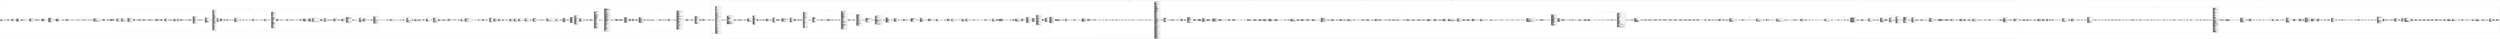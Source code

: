 digraph bankmodel {
	node [label="\N", shape=record, style=filled, fillcolor=gray95];
	graph [bb="0,0,15541,15331"];
	subgraph cluster_freemind {
		graph [label=freemind,
			levelType="1_FAMIX.Namespace",
			bb="-0.35513,-0.20374,15541,15331"];
		subgraph cluster_freemind_controller {
			graph [label=controller,
				levelType="2_FAMIX.Namespace",
				bb="10727,7.5925,15532,5708.6"];
			subgraph cluster_freemind_controller_printpreview {
				graph [label=printpreview,
					levelType="3_FAMIX.Namespace",
					bb="14179,179.89,14795,693.89"];
				freemind_controller_printpreview_PreviewDialog [label="{+ PreviewDialog|# view : MapView\l- pageNumber : JLabel\l- DEFAULT_ZOOM_FACTOR_STEP : double\l|- getButton(String,String,AbstractAction\
): JButton \l+ actionPerformed(ActionEvent): void \l &lt;Initializer&gt;() \l- getButton(String,AbstractAction): JButton\
 \l- getButton(String): JButton \l+ PreviewDialog(String,MapView)}", levelType="4_FAMIX.Class", hasData=true, hasMethods=true, pos="14638,275.19", rects="14488,339.19,14788,362.19 14488,286.19,14788,339.19 14488,188.19,14788,286.19", width="4.1667", height="2.4306"];
				freemind_controller_printpreview_BrowseAction [label="{ BrowseAction|# pageStep : int\l- pageNumber : JLabel\l# preview : Preview\l- pageIndexPainter : Runnable\l|+ actionPerformed(ActionEvent\
): void \l- paintPageIndex(): void \l- getPageIndexText(): String \l+ BrowseAction(Preview,JLabel,int)}", levelType="4_FAMIX.Class", hasData=true, hasMethods=true, pos="14605,493.19", rects="14487,549.69,14722,572.69 14487,481.69,14722,549.69 14487,413.69,14722,481.69", width="3.2639", height="2.2222"];
				freemind_controller_printpreview_Preview [label="{ Preview|- DEFAULT_PREVIEW_SIZE : int\l# view : MapView\l# zoom : double\l- MINIMUM_ZOOM_FACTOR : double\l- imageGraphics : Graphics2D\
\l# index : int\l- previewPageImage : BufferedImage\l|+ resize(): void \l &lt;Initializer&gt;() \l+ paint(Graphics): void\
 \l+ moveIndex(int): void \l+ getMinimumSize(): Dimension \l+ getPageIndex(): int \l- getPageFormat(): PageFormat \l+ changeZoom\
(double): void \l- getPageWidth(PageFormat): int \l- getPageHeight(PageFormat): int \l+ Preview(MapView,double) \l# paintPaper(Graphics\
,PageFormat): void}", levelType="4_FAMIX.Class", hasData=true, hasMethods=true, pos="14313,350.19", rects="14187,489.19,14438,512.19 14187,376.19,14438,489.19 14187,188.19,14438,376.19", width="3.4861", height="4.5139"];
				freemind_controller_printpreview_ZoomAction [label="{ ZoomAction|# zoomStep : double\l# preview : Preview\l|+ actionPerformed(ActionEvent): void \l+ ZoomAction(Preview,double)}", levelType="4_FAMIX.Class", hasData=true, hasMethods=true, pos="14330,613.19", rects="14212,639.69,14447,662.69 14212,601.69,14447,639.69 14212,563.69,14447,601.69", width="3.2639", height="1.3889"];
			}
			subgraph cluster_freemind_controller_filter {
				graph [label=filter,
					levelType="3_FAMIX.Namespace",
					bb="11063,589.89,14079,3081.9"];
				subgraph cluster_freemind_controller_filter_condition {
					graph [label=condition,
						levelType="4_FAMIX.Namespace",
						bb="11329,1028.2,12864,2430.2"];
					freemind_controller_filter_condition_CompareConditionAdapter [label="{* CompareConditionAdapter|- conditionValue : String\l- ignoreCase : boolean\l VALUE : String\l IGNORE_CASE : String\l| &lt;Initializer\
&gt;() \l+ createDescription(String,int,boolean): String \l+ saveAttributes(XMLElement): void \l CompareConditionAdapter(\
String,boolean) \l# compareTo(String): int}", levelType="5_FAMIX.Class", hasData=true, hasMethods=true, pos="12717,1123.5", rects="12579,1187.5,12856,1210.5 12579,1119.5,12856,1187.5 12579,1036.5,12856,1119.5", width="3.8472", height="2.4306"];
					freemind_controller_filter_condition_JCondition [label="{+ JCondition|+ JCondition()}", levelType="5_FAMIX.Class", hasData=false, hasMethods=true, pos="12277,1815.5", rects="12228,1815.5,12326,1838.5 12228,1792.5,12326,1815.5", width="1.3611", height="0.65278"];
					freemind_controller_filter_condition_IconNotContainedCondition [label="{+ IconNotContainedCondition| NAME : String\l ICON : String\l- iconName : String\l|- getIconName(): String \l- isStateIconContained\
(MindMapNode,String): boolean \l load(XMLElement): Condition \l &lt;Initializer&gt;() \l+ IconNotContainedCondition(String) \l+\
 checkNode(Controller,MindMapNode): boolean \l+ iconLastIndex(MindMapNode,String): int \l+ iconFirstIndex(MindMapNode,String):\
 int \l+ getListCellRendererComponent(): JComponent \l+ save(XMLElement): void}", levelType="5_FAMIX.Class", hasData=true, hasMethods=true, pos="11961,1990.5", rects="11796,2084.5,12126,2107.5 11796,2031.5,12126,2084.5 11796,1873.5,12126,2031.5", width="4.5833", height="3.2639"];
					freemind_controller_filter_condition_IgnoreCaseNodeContainsCondition [label="{ IgnoreCaseNodeContainsCondition| NAME : String\l VALUE : String\l- value : String\l| IgnoreCaseNodeContainsCondition(String) \l\
 &lt;Initializer&gt;() \l+ checkNode(Controller,MindMapNode): boolean \l+ save(XMLElement): void \l load(XMLElement): Condition\
 \l# createDesctiption(): String}", levelType="5_FAMIX.Class", hasData=true, hasMethods=true, pos="12379,1258.5", rects="12228,1322.5,12530,1345.5 12228,1269.5,12530,1322.5 12228,1171.5,12530,1269.5", width="4.1944", height="2.4306"];
					freemind_controller_filter_condition_ConditionRenderer [label="{+ ConditionRenderer|+ SELECTED_BACKGROUND : Color\l|+ ConditionRenderer() \l+ getListCellRendererComponent(JList,Object,int,boolean\
,boolean): Component \l &lt;Initializer&gt;()}", levelType="5_FAMIX.Class", hasData=true, hasMethods=true, pos="12463,1437.5", rects="12228,1464,12699,1487 12228,1441,12699,1464 12228,1388,12699,1441", width="6.5417", height="1.3889"];
					freemind_controller_filter_condition_NodeContainsCondition [label="{ NodeContainsCondition| VALUE : String\l NAME : String\l- value : String\l| load(XMLElement): Condition \l# createDesctiption()\
: String \l+ save(XMLElement): void \l+ checkNode(Controller,MindMapNode): boolean \l NodeContainsCondition(String) \l &lt;Initializer\
&gt;()}", levelType="5_FAMIX.Class", hasData=true, hasMethods=true, pos="12028,1312.5", rects="11877,1376.5,12179,1399.5 11877,1323.5,12179,1376.5 11877,1225.5,12179,1323.5", width="4.1944", height="2.4306"];
					freemind_controller_filter_condition_Condition [label="{+ Condition|+ getListCellRendererComponent(): JComponent \l checkNode(Controller,MindMapNode): boolean \l save(XMLElement): void\
}", levelType="5_FAMIX.Class", hasData=false, hasMethods=true, pos="11836,1155.5", rects="11688,1170.5,11984,1193.5 11688,1117.5,11984,1170.5", width="4.1111", height="1.0694"];
					freemind_controller_filter_condition_AttributeCompareCondition [label="{+ AttributeCompareCondition| NAME : String\l SUCCEED : String\l- succeed : boolean\l- attribute : String\l- comparationResult :\
 int\l ATTRIBUTE : String\l COMPARATION_RESULT : String\l|# createDesctiption(): String \l+ checkNode(Controller,MindMapNode): boolean\
 \l+ save(XMLElement): void \l load(XMLElement): Condition \l+ AttributeCompareCondition(String,String,boolean,int,boolean\
) \l &lt;Initializer&gt;()}", levelType="5_FAMIX.Class", hasData=true, hasMethods=true, pos="12364,1990.5", rects="12174,2084.5,12554,2107.5 12174,1971.5,12554,2084.5 12174,1873.5,12554,1971.5", width="5.2778", height="3.2639"];
					freemind_controller_filter_condition_IconContainedCondition [label="{+ IconContainedCondition|- iconName : String\l NAME : String\l ICON : String\l|- getIconName(): String \l+ checkNode(Controller\
,MindMapNode): boolean \l+ getListCellRendererComponent(): JComponent \l+ IconContainedCondition(String) \l+ iconLastIndex(MindMapNode\
,String): int \l- isStateIconContained(MindMapNode,String): boolean \l+ iconFirstIndex(MindMapNode,String): int \l+ save(XMLElement\
): void \l &lt;Initializer&gt;() \l load(XMLElement): Condition}", levelType="5_FAMIX.Class", hasData=true, hasMethods=true, pos="12393,1639.5", rects="12228,1733.5,12558,1756.5 12228,1680.5,12558,1733.5 12228,1522.5,12558,1680.5", width="4.5833", height="3.2639"];
					freemind_controller_filter_condition_DisjunctConditions [label="{+ DisjunctConditions|- conditions : Object\l NAME : String\l| load(XMLElement): Condition \l+ DisjunctConditions(Object[]) \l+ \
getListCellRendererComponent(): JComponent \l+ save(XMLElement): void \l+ checkNode(Controller,MindMapNode): boolean \l &lt;Initializer\
&gt;()}", levelType="5_FAMIX.Class", hasData=true, hasMethods=true, pos="12244,2223.5", rects="12093,2280,12395,2303 12093,2242,12395,2280 12093,2144,12395,2242", width="4.1944", height="2.2222"];
					freemind_controller_filter_condition_NodeCondition [label="{*+ NodeCondition|- description : String\l- renderer : JComponent\l|*# createDesctiption(): String \l+ saveAttributes(XMLElement\
): void \l# NodeCondition() \l+ getListCellRendererComponent(): JComponent \l+ toString(): String}", levelType="5_FAMIX.Class", hasData=true, hasMethods=true, pos="11485,1108.5", rects="11337,1157.5,11633,1180.5 11337,1119.5,11633,1157.5 11337,1036.5,11633,1119.5", width="4.1111", height="2.0139"];
					freemind_controller_filter_condition_NoFilteringCondition [label="{+ NoFilteringCondition|- description : String\l- condition : NoFilteringCondition\l- renderer : JComponent\l|+ getListCellRendererComponent\
(): JComponent \l+ checkNode(Controller,MindMapNode): boolean \l+ toString(): String \l+ save(XMLElement): void \l- \
NoFilteringCondition() \l+ createCondition(): Condition}", levelType="5_FAMIX.Class", hasData=true, hasMethods=true, pos="11596,2014.5", rects="11445,2078.5,11747,2101.5 11445,2025.5,11747,2078.5 11445,1927.5,11747,2025.5", width="4.1944", height="2.4306"];
					freemind_controller_filter_condition_AttributeExistsCondition [label="{+ AttributeExistsCondition| ATTRIBUTE : String\l NAME : String\l- attribute : String\l|+ AttributeExistsCondition(String) \l load\
(XMLElement): Condition \l+ checkNode(Controller,MindMapNode): boolean \l+ save(XMLElement): void \l &lt;Initializer&gt;() \l#\
 createDesctiption(): String}", levelType="5_FAMIX.Class", hasData=true, hasMethods=true, pos="11542,2311.5", rects="11391,2375.5,11693,2398.5 11391,2322.5,11693,2375.5 11391,2224.5,11693,2322.5", width="4.1944", height="2.4306"];
					freemind_controller_filter_condition_ConditionNotSatisfiedDecorator [label="{+ ConditionNotSatisfiedDecorator|- originalCondition : Condition\l NAME : String\l| &lt;Initializer&gt;() \l load(XMLElement): \
Condition \l+ ConditionNotSatisfiedDecorator(Condition) \l+ checkNode(Controller,MindMapNode): boolean \l+ save(XMLElement): void\
 \l+ getListCellRendererComponent(): JComponent}", levelType="5_FAMIX.Class", hasData=true, hasMethods=true, pos="11542,1791.5", rects="11391,1848,11693,1871 11391,1810,11693,1848 11391,1712,11693,1810", width="4.1944", height="2.2222"];
					freemind_controller_filter_condition_SelectedViewCondition [label="{+ SelectedViewCondition|- description : String\l- condition : Condition\l- renderer : JComponent\l|+ getListCellRendererComponent\
(): JComponent \l+ SelectedViewCondition() \l+ save(XMLElement): void \l+ checkNode(Controller,MindMapNode): boolean \l+ toString\
(): String \l+ CreateCondition(): Condition}", levelType="5_FAMIX.Class", hasData=true, hasMethods=true, pos="11542,1582.5", rects="11391,1646.5,11693,1669.5 11391,1593.5,11693,1646.5 11391,1495.5,11693,1593.5", width="4.1944", height="2.4306"];
					freemind_controller_filter_condition_ConjunctConditions [label="{+ ConjunctConditions| NAME : String\l- conditions : Object\l|+ save(XMLElement): void \l+ getListCellRendererComponent(): JComponent\
 \l+ checkNode(Controller,MindMapNode): boolean \l+ ConjunctConditions(Object[]) \l load(XMLElement): Condition \l &lt;Initializer\
&gt;()}", levelType="5_FAMIX.Class", hasData=true, hasMethods=true, pos="11893,2223.5", rects="11742,2280,12044,2303 11742,2242,12044,2280 11742,2144,12044,2242", width="4.1944", height="2.2222"];
					freemind_controller_filter_condition_AttributeNotExistsCondition [label="{+ AttributeNotExistsCondition|- attribute : String\l ATTRIBUTE : String\l NAME : String\l|+ checkNode(Controller,MindMapNode): \
boolean \l# createDesctiption(): String \l &lt;Initializer&gt;() \l load(XMLElement): Condition \l+ AttributeNotExistsCondition(\
String) \l+ save(XMLElement): void}", levelType="5_FAMIX.Class", hasData=true, hasMethods=true, pos="11677,1312.5", rects="11526,1376.5,11828,1399.5 11526,1323.5,11828,1376.5 11526,1225.5,11828,1323.5", width="4.1944", height="2.4306"];
					freemind_controller_filter_condition_NodeCompareCondition [label="{ NodeCompareCondition|- succeed : boolean\l SUCCEED : String\l NAME : String\l VALUE : String\l COMPARATION_RESULT : String\l- \
comparationResult : int\l| NodeCompareCondition(String,boolean,int,boolean) \l load(XMLElement): Condition \l+ save(XMLElement):\
 void \l+ checkNode(Controller,MindMapNode): boolean \l &lt;Initializer&gt;() \l# createDesctiption(): String}", levelType="5_FAMIX.Class", hasData=true, hasMethods=true, pos="12601,2253.5", rects="12444,2340,12758,2363 12444,2242,12758,2340 12444,2144,12758,2242", width="4.3611", height="3.0556"];
					freemind_controller_filter_condition_ConditionFactory [label="{+ ConditionFactory| FILTER_DOES_NOT_EXIST : String\l FILTER_NOT_CONTAINS : String\l FILTER_IGNORE_CASE : String\l FILTER_CONTAINS\
 : String\l FILTER_ICON : String\l FILTER_GT : String\l FILTER_LT : String\l FILTER_NODE : String\l FILTER_GE : String\l FILTER\
_IS_NOT_EQUAL_TO : String\l FILTER_LE : String\l FILTER_EXIST : String\l FILTER_IS_EQUAL_TO : String\l|+ ConditionFactory() \l+\
 getAttributeConditionNames(): NamedObject \l createDescription(String,String,String,boolean): String \l+ loadCondition(XMLElement\
): Condition \l+ getNodeConditionNames(): NamedObject \l# createNodeCondition(NamedObject,String,boolean): Condition \l+ createCellRendererComponent\
(String): JComponent \l+ getIconConditionNames(): Object \l+ createCondition(NamedObject,NamedObject,String\
,boolean): Condition \l &lt;Initializer&gt;() \l+ createAttributeCondition(String,NamedObject,String,boolean): Condition}", levelType="5_FAMIX.Class", hasData=true, hasMethods=true, pos="11960,1641.5", rects="11742,1818,12178,1841 11742,1615,12178,1818 11742,1442,12178,1615", width="6.0556", height="5.5556"];
				}
				subgraph cluster_freemind_controller_filter_util {
					graph [label=util,
						levelType="4_FAMIX.Namespace",
						bb="12963,1974.2,14062,2922.2"];
					subgraph cluster_freemind_controller_filter_util_SortedMapVector {
						graph [label="+ SortedMapVector",
							levelType="5_FAMIX.Class",
							bb="13531,2542,14054,2891"];
						freemind_controller_filter_util_SortedMapVector [label="{SortedMapVector|- ELEMENT_NOT_FOUND_FLAG : int\l- CAPACITY_INCREMENT : int\l- elements : Vector\l|- findElement(Comparable): int\
 \l+ size(): int \l- findElement(Comparable,int,int): int \l+ getKey(int): Comparable \l+ SortedMapVector() \l+ remove(int): void\
 \l+ add(Comparable,Object): int \l+ containsKey(Comparable): boolean \l &lt;Initializer&gt;() \l+ remove(Comparable): boolean\
 \l+ getValue(Comparable): Object \l+ capacity(): int \l+ getValue(int): Object \l+ clear(): void \l+ indexOf(Comparable): int}", levelType="5_FAMIX.Class", hasData=true, hasMethods=true, pos="13663,2705.3", rects="13538,2836.8,13787,2859.8 13538,2783.8,13787,2836.8 13538,2550.8,13787,2783.8", width="3.4583", height="4.3056"];
						freemind_controller_filter_util_SortedMapVector_MapElement [label="{- MapElement|- value : Object\l- key : Comparable\l| getKey(): Comparable \l+ MapElement(Comparable,Object) \l setValue(Object)\
: void \l getValue(): Object}", levelType="6_FAMIX.Class", hasData=true, hasMethods=true, pos="13935,2615.3", rects="13824,2656.8,14045,2679.8 13824,2618.8,14045,2656.8 13824,2550.8,14045,2618.8", width="3.0694", height="1.8056"];
					}
					subgraph cluster_freemind_controller_filter_util_ExtendedComboBoxModel {
						graph [label="+ ExtendedComboBoxModel",
							levelType="5_FAMIX.Class",
							bb="12971,2122,13570,2497"];
						freemind_controller_filter_util_ExtendedComboBoxModel [label="{ExtendedComboBoxModel|- extensionDataListener : ExtensionDataListener\l- extension : SortedListModel\l|+ ExtendedComboBoxModel(\
) \l+ removeElement(Object): void \l- getOwnSize(): int \l- getModel(): ExtendedComboBoxModel \l+ ExtendedComboBoxModel(Vector) \
\l+ getElementAt(int): Object \l+ setExtensionList(SortedListModel): void \l+ getIndexOf(Object): int \l+ getSize(): int \l+ removeElementAt\
(int): void \l- getExtensionSize(): int \l+ removeAllElements(): void \l &lt;Initializer&gt;() \l+ addSortedElement(\
Object): void \l+ ExtendedComboBoxModel(Object[]) \l+ insertElementAt(Object,int): void}", levelType="5_FAMIX.Class", hasData=true, hasMethods=true, pos="13120,2311.3", rects="12979,2442.8,13261,2465.8 12979,2404.8,13261,2442.8 12979,2156.8,13261,2404.8", width="3.9167", height="4.3056"];
						freemind_controller_filter_util_ExtendedComboBoxModel_ExtensionDataListener [label="{- ExtensionDataListener|+ intervalRemoved(ListDataEvent): void \l- ExtensionDataListener() \l+ intervalAdded(ListDataEvent): void\
 \l+ contentsChanged(ListDataEvent): void}", levelType="6_FAMIX.Class", hasData=false, hasMethods=true, pos="13439,2176.3", rects="13316,2198.8,13561,2221.8 13316,2130.8,13561,2198.8", width="3.4028", height="1.2778"];
					}
					freemind_controller_filter_util_SortedComboBoxModel [label="{+ SortedComboBoxModel|- selectedItem : Object\l|+ getSelectedItem(): Object \l+ setSelectedItem(Object): void}", levelType="5_FAMIX.Class", hasData=true, hasMethods=true, pos="13383,2024.5", rects="13286,2043.5,13480,2066.5 13286,2020.5,13480,2043.5 13286,1982.5,13480,2020.5", width="2.6944", height="1.1806"];
					freemind_controller_filter_util_SortedListModel [label="{+ SortedListModel| replace(Object,Object): void \l*+ clear(): void \l*+ contains(Object): boolean \l*+ add(Object): void \l remove\
(Object): void \l*+ getIndexOf(Object): int}", levelType="5_FAMIX.Class", hasData=false, hasMethods=true, pos="13132,2603.5", rects="13041,2641,13224,2664 13041,2543,13224,2641", width="2.5417", height="1.6944"];
					freemind_controller_filter_util_SortedMapListModel [label="{+ SortedMapListModel| model : SortedSet\l|+ lastElement(): Object \l+ addAll(Object[]): void \l+ iterator(): Iterator \l+ firstElement\
(): Object \l+ getIndexOf(Object): int \l+ add(Object): void \l+ clear(): void \l+ remove(Object): void \l+ replace(Object\
,Object): void \l+ getElementAt(int): Object \l+ contains(Object): boolean \l+ getSize(): int \l+ SortedMapListModel()}", levelType="5_FAMIX.Class", hasData=true, hasMethods=true, pos="13381,2667.5", rects="13286,2769,13477,2792 13286,2746,13477,2769 13286,2543,13477,2746", width="2.6528", height="3.4722"];
				}
				subgraph cluster_freemind_controller_filter_FilterComposerDialog {
					graph [label="+ FilterComposerDialog",
						levelType="4_FAMIX.Class",
						bb="12964,856.19,14072,1818.2"];
					freemind_controller_filter_FilterComposerDialog [label="{FilterComposerDialog|- simpleCondition : JComboBox\l- btnDelete : JButton\l- simpleAttributeConditionComboBoxModel : DefaultComboBoxModel\
\l- btnAnd : JButton\l- nodes : ExtendedComboBoxModel\l- attributes : JComboBox\l- internalConditionsModel : DefaultComboBoxModel\
\l- c : Controller\l- btnApply : JButton\l- btnCancel : JButton\l- conditionList : JList\l- btnNot : JButton\l- fc : \
FilterController\l- maxButtonDimension : Dimension\l- btnSave : JButton\l- btnAdd : JButton\l- btnOr : JButton\l- btnLoad : JButton\
\l- filteredAttributeComboBoxModel : ExtendedComboBoxModel\l- caseInsensitive : JCheckBox\l- ICON_POSITION : int\l- NODE_POSITION\
 : int\l- registeredAttributes : AttributeRegistry\l- icons : ExtendedComboBoxModel\l- conditionListListener : ConditionListSelectionListener\
\l- btnOK : JButton\l- externalConditionsModel : ComboBoxModel\l- simpleNodeConditionComboBoxModel : DefaultComboBoxModel\
\l- values : JComboBox\l- simpleIconConditionComboBoxModel : DefaultComboBoxModel\l- ft : FilterToolbar\l| mapChanged(\
MindMap): void \l+ setSelectedItem(Object): void \l+ FilterComposerDialog(Controller,FilterToolbar) \l- selectCondition(): boolean\
 \l+ show(): void \l# getFileChooser(): FreeMindFileDialog \l- applyChanges(): void \l- initInternalConditionModel(): void \l \
&lt;Initializer&gt;() \l- getAttributeValue(): String}", levelType="4_FAMIX.Class", hasData=true, hasMethods=true, pos="13412,1296.5", rects="13202,1600.5,13621,1623.5 13202,1127.5,13621,1600.5 13202,969.48,13621,1127.5", width="5.8194", height="9.0972"];
					freemind_controller_filter_FilterComposerDialog_ConditionListMouseListener [label="{- ConditionListMouseListener|- ConditionListMouseListener() \l+ mouseClicked(MouseEvent): void}", levelType="5_FAMIX.Class", hasData=false, hasMethods=true, pos="13522,895.48", rects="13413,902.98,13631,925.98 13413,864.98,13631,902.98", width="3.0278", height="0.86111"];
					freemind_controller_filter_FilterComposerDialog_LoadAction [label="{- LoadAction|- LoadAction() \l- handleLoadingException(Exception): void \l+ actionPerformed(ActionEvent): void}", levelType="5_FAMIX.Class", hasData=false, hasMethods=true, pos="13796,1238.5", rects="13664,1253.5,13927,1276.5 13664,1200.5,13927,1253.5", width="3.6528", height="1.0694"];
					freemind_controller_filter_FilterComposerDialog_AddConditionAction [label="{- AddConditionAction|+ actionPerformed(ActionEvent): void \l AddConditionAction()}", levelType="5_FAMIX.Class", hasData=false, hasMethods=true, pos="13572,1693.5", rects="13454,1701,13689,1724 13454,1663,13689,1701", width="3.2639", height="0.86111"];
					freemind_controller_filter_FilterComposerDialog_DeleteConditionAction [label="{- DeleteConditionAction| DeleteConditionAction() \l+ actionPerformed(ActionEvent): void}", levelType="5_FAMIX.Class", hasData=false, hasMethods=true, pos="13780,979.48", rects="13664,986.98,13895,1010 13664,948.98,13895,986.98", width="3.2083", height="0.86111"];
					freemind_controller_filter_FilterComposerDialog_SimpleConditionChangeListener [label="{- SimpleConditionChangeListener|- SimpleConditionChangeListener() \l+ itemStateChanged(ItemEvent): void}", levelType="5_FAMIX.Class", hasData=false, hasMethods=true, pos="13778,1441.5", rects="13665,1449,13891,1472 13665,1411,13891,1449", width="3.1389", height="0.86111"];
					freemind_controller_filter_FilterComposerDialog_ConditionListSelectionListener [label="{- ConditionListSelectionListener|+ valueChanged(ListSelectionEvent): void \l+ intervalRemoved(ListDataEvent): void \l- ConditionListSelectionListener\
() \l+ contentsChanged(ListDataEvent): void \l+ intervalAdded(ListDataEvent): void}", levelType="5_FAMIX.Class", hasData=false, hasMethods=true, pos="13792,1106.5", rects="13665,1136.5,13919,1159.5 13665,1053.5,13919,1136.5", width="3.5278", height="1.4861"];
					freemind_controller_filter_FilterComposerDialog_CreateNotSatisfiedConditionAction [label="{- CreateNotSatisfiedConditionAction| CreateNotSatisfiedConditionAction() \l+ actionPerformed(ActionEvent): void}", levelType="5_FAMIX.Class", hasData=false, hasMethods=true, pos="13843,1651.5", rects="13727,1659,13958,1682 13727,1621,13958,1659", width="3.2083", height="0.86111"];
					freemind_controller_filter_FilterComposerDialog_SaveAction [label="{- SaveAction|- SaveAction() \l+ actionPerformed(ActionEvent): void \l- handleSavingException(Exception): void}", levelType="5_FAMIX.Class", hasData=false, hasMethods=true, pos="13790,1343.5", rects="13664,1358.5,13915,1381.5 13664,1305.5,13915,1358.5", width="3.4861", height="1.0694"];
					freemind_controller_filter_FilterComposerDialog_CloseAction [label="{- CloseAction|- CloseAction() \l+ actionPerformed(ActionEvent): void}", levelType="5_FAMIX.Class", hasData=false, hasMethods=true, pos="13297,1693.5", rects="13181,1701,13412,1724 13181,1663,13412,1701", width="3.2083", height="0.86111"];
					freemind_controller_filter_FilterComposerDialog_CreateDisjunctConditionAction [label="{- CreateDisjunctConditionAction| CreateDisjunctConditionAction() \l+ actionPerformed(ActionEvent): void}", levelType="5_FAMIX.Class", hasData=false, hasMethods=true, pos="13948,1756.5", rects="13832,1764,14063,1787 13832,1726,14063,1764", width="3.2083", height="0.86111"];
					freemind_controller_filter_FilterComposerDialog_MindMapFilterFileFilter [label="{- MindMapFilterFileFilter| filter : FileFilter\l|+ accept(File): boolean \l- MindMapFilterFileFilter() \l &lt;Initializer&gt;()\
 \l+ getDescription(): String}", levelType="5_FAMIX.Class", hasData=true, hasMethods=true, pos="13078,1572.5", rects="12993,1606.5,13163,1629.5 12993,1583.5,13163,1606.5 12993,1515.5,13163,1583.5", width="2.3611", height="1.5972"];
					freemind_controller_filter_FilterComposerDialog_SelectedAttributeChangeListener [label="{- SelectedAttributeChangeListener|+ itemStateChanged(ItemEvent): void \l- SelectedAttributeChangeListener()}", levelType="5_FAMIX.Class", hasData=false, hasMethods=true, pos="13780,1546.5", rects="13665,1554,13895,1577 13665,1516,13895,1554", width="3.1944", height="0.86111"];
					freemind_controller_filter_FilterComposerDialog_CreateConjunctConditionAction [label="{- CreateConjunctConditionAction| CreateConjunctConditionAction() \l+ actionPerformed(ActionEvent): void}", levelType="5_FAMIX.Class", hasData=false, hasMethods=true, pos="13087,895.48", rects="12971,902.98,13202,925.98 12971,864.98,13202,902.98", width="3.2083", height="0.86111"];
				}
				subgraph cluster_freemind_controller_filter_FilterToolbar {
					graph [label=" FilterToolbar",
						levelType="4_FAMIX.Class",
						bb="12189,2576.2,12840,3030.2"];
					freemind_controller_filter_FilterToolbar [label="{FilterToolbar|- filterChangeListener : FilterChangeListener\l- filterDialog : FilterComposerDialog\l- activeFilter : Filter\l- \
btnUnfoldAncestors : JButton\l- btnEdit : JButton\l- showAncestors : JCheckBox\l- filterInactiveColor : Color\l- pathToFilterFile\
 : String\l- c : Controller\l- activeFilterConditionComboBox : JComboBox\l- fc : FilterController\l- showDescendants : JCheckBox\
\l| saveConditions(): void \l FilterToolbar(Controller) \l mapChanged(MindMap): void \l- refreshMap(): void \l+ resetFilter(): \
void \l- getSelectedCondition(): Condition \l getFilterDialog(): FilterComposerDialog \l setMapFilter(): void \l initConditions(\
): void \l getFilterConditionModel(): ComboBoxModel \l addStandardConditions(): void \l &lt;Initializer&gt;() \l setFilterConditionModel\
(ComboBoxModel): void}", levelType="4_FAMIX.Class", hasData=true, hasMethods=true, pos="12346,2791.5", rects="12197,2975.5,12496,2998.5 12197,2787.5,12496,2975.5 12197,2584.5,12496,2787.5", width="4.1528", height="5.7639"];
					freemind_controller_filter_FilterToolbar_FilterChangeListener [label="{- FilterChangeListener|+ itemStateChanged(ItemEvent): void \l+ FilterChangeListener() \l+ propertyChange(PropertyChangeEvent): \
void \l+ actionPerformed(ActionEvent): void \l- filterChanged(): void}", levelType="5_FAMIX.Class", hasData=false, hasMethods=true, pos="12689,2637.5", rects="12547,2667.5,12832,2690.5 12547,2584.5,12832,2667.5", width="3.9583", height="1.4861"];
					freemind_controller_filter_FilterToolbar_UnfoldAncestorsAction [label="{- UnfoldAncestorsAction| UnfoldAncestorsAction() \l- unfoldAncestors(MindMapNode): void \l- setFolded(MindMapNode,boolean): void\
 \l+ actionPerformed(ActionEvent): void}", levelType="5_FAMIX.Class", hasData=false, hasMethods=true, pos="12676,2905.5", rects="12547,2928,12805,2951 12547,2860,12805,2928", width="3.5833", height="1.2778"];
					freemind_controller_filter_FilterToolbar_EditFilterAction [label="{- EditFilterAction|- getFilterDialog(): FilterComposerDialog \l+ actionPerformed(ActionEvent): void \l EditFilterAction()}", levelType="5_FAMIX.Class", hasData=false, hasMethods=true, pos="12671,2772.5", rects="12547,2787.5,12796,2810.5 12547,2734.5,12796,2787.5", width="3.4583", height="1.0694"];
				}
				freemind_controller_filter_Filter [label="{+ Filter|+ FILTER_SHOW_HIDDEN : int\l+ FILTER_INITIAL_VALUE : int\l+ FILTER_SHOW_MATCHED : int\l+ FILTER_SHOW_ECLIPSED : int\l+\
 FILTER_SHOW_DESCENDANT : int\l+ FILTER_SHOW_ANCESTOR : int\l| getCondition(): Object \l &lt;Initializer&gt;() \l areMatchedShown\
(): boolean \l areHiddenShown(): boolean \l isVisible(MindMapNode): boolean \l areDescendantsShown(): boolean \l areAncestorsShown\
(): boolean \l applyFilter(Controller): void \l areEclipsedShown(): boolean}", levelType="4_FAMIX.Class", hasData=true, hasMethods=true, pos="11369,2708.2", rects="11244,2817.2,11494,2840.2 11244,2719.2,11494,2817.2 11244,2576.2,11494,2719.2", width="3.4722", height="3.6806"];
				freemind_controller_filter_DefaultFilter [label="{+ DefaultFilter|- condition : Condition\l- options : int\l|+ DefaultFilter(Condition,boolean,boolean) \l- filterChildren(MindMapNode\
,Controller,boolean,boolean): boolean \l+ selectVisibleNode(MapView): void \l+ areEclipsedShown(): boolean \l- getNearestVisibleParent\
(NodeView): NodeView \l addFilterResult(MindMapNode,int): void \l+ resetFilter(MindMapNode): void \l- applyFilter(MindMapNode\
,Controller,boolean,boolean,boolean): boolean \l+ applyFilter(Controller): void \l+ isVisible(MindMapNode): boolean \l &\
lt;Initializer&gt;() \l+ areDescendantsShown(): boolean \l+ getCondition(): Object \l+ areHiddenShown(): boolean \l+ areMatchedShown\
(): boolean \l+ areAncestorsShown(): boolean}", levelType="4_FAMIX.Class", hasData=true, hasMethods=true, pos="12322,753.19", rects="12103,884.69,12540,907.69 12103,846.69,12540,884.69 12103,598.69,12540,846.69", width="6.0694", height="4.3056"];
				freemind_controller_filter_FilterController [label="{+ FilterController| FREEMIND_FILTER_EXTENSION_WITHOUT_DOT : String\l- inactiveFilter : Filter\l- filterToolbar : FilterToolbar\l-\
 map : MindMap\l- conditionFactory : ConditionFactory\l- filterConditionModel : DefaultComboBoxModel\l- conditionRenderer : ConditionRenderer\
\l- c : Controller\l| loadConditions(DefaultComboBoxModel,String): void \l+ isMapModuleChangeAllowed(MapModule,Mode\
,MapModule,Mode): boolean \l+ getMap(): MindMap \l refreshMap(): void \l+ getConditionFactory(): ConditionFactory \l+ setFilterConditionModel\
(DefaultComboBoxModel): void \l+ numberOfOpenMapInformation(int,int): void \l+ getFilterConditionModel(): DefaultComboBoxModel\
 \l- setFilterToolbar(FilterToolbar): void \l &lt;Initializer&gt;() \l+ beforeMapModuleChange(MapModule,Mode,MapModule\
,Mode): void \l+ afterMapModuleChange(MapModule,Mode,MapModule,Mode): void \l saveConditions(DefaultComboBoxModel,String): void\
 \l getConditionRenderer(): ConditionRenderer \l+ FilterController(Controller) \l+ isVisible(): boolean \l+ saveConditions(): \
void \l+ afterMapClose(MapModule,Mode): void \l- createTransparentFilter(): Filter \l+ showFilterToolbar(boolean): void \l+ getFilterToolbar\
(): FilterToolbar}", levelType="4_FAMIX.Class", hasData=true, hasMethods=true, pos="11824,2813.2", rects="11588,3027.2,12060,3050.2 11588,2899.2,12060,3027.2 11588,2576.2,12060,2899.2", width="6.5556", height="6.5972"];
				freemind_controller_filter_FilterInfo [label="{+ FilterInfo|- info : int\l|+ setAncestor(): void \l get(): int \l+ reset(): void \l add(int): void \l+ setDescendant(): void \l+\
 isMatched(): boolean \l+ FilterInfo() \l+ isAncestor(): boolean \l &lt;Initializer&gt;() \l+ setMatched(): void}", levelType="4_FAMIX.Class", hasData=true, hasMethods=true, pos="11149,1818.2", rects="11072,1897.2,11226,1920.2 11072,1874.2,11226,1897.2 11072,1716.2,11226,1874.2", width="2.1389", height="2.8472"];
			}
			subgraph cluster_freemind_controller_NodeMouseMotionListener {
				graph [label="+ NodeMouseMotionListener",
					levelType="3_FAMIX.Class",
					bb="14179,835.39,14679,1194.4"];
				freemind_controller_NodeMouseMotionListener [label="{NodeMouseMotionListener|- c : Controller\l- mListener : NodeMouseMotionObserver\l|+ mouseDragged(MouseEvent): void \l+ mouseEntered\
(MouseEvent): void \l+ updateSelectionMethod(): void \l+ mouseReleased(MouseEvent): void \l+ mouseExited(MouseEvent): void \l+\
 NodeMouseMotionListener(Controller) \l+ mousePressed(MouseEvent): void \l+ mouseMoved(MouseEvent): void \l+ mouseClicked(MouseEvent\
): void \l+ deregister(): void \l+ register(NodeMouseMotionObserver): void}", levelType="3_FAMIX.Class", hasData=true, hasMethods=true, pos="14323,960.69", rects="14187,1054.7,14458,1077.7 14187,1016.7,14458,1054.7 14187,843.69,14458,1016.7", width="3.7639", height="3.2639"];
				freemind_controller_NodeMouseMotionListener_NodeMouseMotionObserver [label="{+ NodeMouseMotionObserver| updateSelectionMethod(): void}", levelType="4_FAMIX.Class", hasData=false, hasMethods=true, pos="14577,1139.7", rects="14482,1139.7,14672,1162.7 14482,1116.7,14672,1139.7", width="2.6389", height="0.65278"];
			}
			subgraph cluster_freemind_controller_NodeMotionListener {
				graph [label="+ NodeMotionListener",
					levelType="3_FAMIX.Class",
					bb="12539,179.39,12954,502.39"];
				freemind_controller_NodeMotionListener [label="{NodeMotionListener|- c : Controller\l- mListener : NodeMotionAdapter\l|+ mousePressed(MouseEvent): void \l+ mouseReleased(MouseEvent\
): void \l+ register(NodeMotionAdapter): void \l+ mouseMoved(MouseEvent): void \l+ mouseDragged(MouseEvent): void \l+ mouseClicked\
(MouseEvent): void \l+ mouseEntered(MouseEvent): void \l+ NodeMotionListener(Controller) \l+ mouseExited(MouseEvent): void\
 \l+ deregister(): void}", levelType="3_FAMIX.Class", hasData=true, hasMethods=true, pos="12662,297.69", rects="12547,384.19,12777,407.19 12547,346.19,12777,384.19 12547,188.19,12777,346.19", width="3.1944", height="3.0556"];
				freemind_controller_NodeMotionListener_NodeMotionAdapter [label="{*+ NodeMotionAdapter}", levelType="4_FAMIX.Class", hasData=false, hasMethods=false, pos="12870,452.69", rects="12794,434.69,12946,470.69", width="2.1111", height="0.51389"];
			}
			subgraph cluster_freemind_controller_StructuredMenuHolder {
				graph [label="+ StructuredMenuHolder",
					levelType="3_FAMIX.Class",
					bb="12867,3213.4,13800,4062.4"];
				freemind_controller_StructuredMenuHolder [label="{StructuredMenuHolder|- mIndent : int\l- mOutputString : String\l- ORDER_NAME : String\l- logger : Logger\l- sSelectedIcon : ImageIcon\
\l+ AMOUNT_OF_VISIBLE_MENU_ITEMS : String\l menuMap : Map\l- SEPARATOR_TEXT : String\l- blindIcon : Icon\l- SELECTED_ICON_\
PATH : String\l+ ICON_SIZE : int\l|- getCategoryMap(StringTokenizer,Map): MapTokenPair \l- setSelected(JMenuItem,boolean): void \
\l+ StructuredMenuHolder() \l- adjustMenuItem(JMenuItem): void \l+ addCategory(String): void \l &lt;Initializer&gt;() \l+ updateMenus\
(JToolBar,String): void \l+ toString(): String \l+ addMenu(JMenu,String): JMenu \l+ addAction(Action,String): JMenuItem \l+\
 lastItemIsASeparator(JMenu): boolean \l- updateMenus(MenuAdder,Map,MenuAdderCreator): void \l+ lastItemIsASeparator(JPopupMenu)\
: boolean \l+ updateMenus(JMenuBar,String): void \l+ addMenuItem(JMenuItem,String): JMenuItem \l+ addSeparator(String): void \l-\
 addMenu(Object,StringTokenizer): Object \l- print(String): void \l+ updateMenus(JPopupMenu,String): void \l- adjustTooltips(StructuredMenuItemHolder\
): void}", levelType="3_FAMIX.Class", hasData=true, hasMethods=true, pos="13249,3583.7", rects="13073,3812.7,13426,3835.7 13073,3639.7,13426,3812.7 13073,3331.7,13426,3639.7", width="4.9028", height="7.0139"];
				freemind_controller_StructuredMenuHolder_PrintMenuAdder [label="{- PrintMenuAdder|+ addMenuItem(StructuredMenuItemHolder): void \l+ addCategory(String): void \l+ addSeparator(): void \l- PrintMenuAdder\
()}", levelType="4_FAMIX.Class", hasData=false, hasMethods=true, pos="13620,3839.7", rects="13469,3862.2,13772,3885.2 13469,3794.2,13772,3862.2", width="4.2083", height="1.2778"];
				freemind_controller_StructuredMenuHolder_SeparatorHolder [label="{- SeparatorHolder|+ SeparatorHolder()}", levelType="4_FAMIX.Class", hasData=false, hasMethods=true, pos="13314,3266.7", rects="13249,3266.7,13379,3289.7 13249,3243.7,13379,3266.7", width="1.8056", height="0.65278"];
				freemind_controller_StructuredMenuHolder_StructuredMenuListener [label="{+ StructuredMenuListener|- menuItemHolder : Vector\l| &lt;Initializer&gt;() \l+ menuCanceled(MenuEvent): void \l+ menuSelected(\
MenuEvent): void \l+ StructuredMenuListener() \l+ menuDeselected(MenuEvent): void \l+ addItem(StructuredMenuItemHolder): void}", levelType="4_FAMIX.Class", hasData=true, hasMethods=true, pos="13603,3689.7", rects="13469,3738.7,13737,3761.7 13469,3715.7,13737,3738.7 13469,3617.7,13737,3715.7", width="3.7222", height="2.0139"];
				freemind_controller_StructuredMenuHolder_MenuItemAdder [label="{- MenuItemAdder|- myMenuItem : JMenu\l- mAmountOfVisibleMenuItems : int\l- mMenuCounter : int\l- listener : StructuredMenuListener\
\l- mBaseMenuItem : JMenu\l- mItemCounter : int\l|+ addCategory(String): void \l &lt;Initializer&gt;() \l+ MenuItemAdder(JMenu\
) \l+ addSeparator(): void \l+ addMenuItem(StructuredMenuItemHolder): void}", levelType="4_FAMIX.Class", hasData=true, hasMethods=true, pos="13618,3477.7", rects="13469,3556.7,13768,3579.7 13469,3458.7,13768,3556.7 13469,3375.7,13768,3458.7", width="4.1528", height="2.8472"];
				freemind_controller_StructuredMenuHolder_DefaultMenuAdderCreator [label="{- DefaultMenuAdderCreator|- DefaultMenuAdderCreator() \l+ createAdder(JMenu): MenuAdder}", levelType="4_FAMIX.Class", hasData=false, hasMethods=true, pos="12983,4000.7", rects="12875,4008.2,13091,4031.2 12875,3970.2,13091,4008.2", width=3, height="0.86111"];
				freemind_controller_StructuredMenuHolder_MenuAdderCreator [label="{- MenuAdderCreator| createAdder(JMenu): MenuAdder}", levelType="4_FAMIX.Class", hasData=false, hasMethods=true, pos="12999,3904.7", rects="12897,3904.7,13101,3927.7 12897,3881.7,13101,3904.7", width="2.8333", height="0.65278"];
				freemind_controller_StructuredMenuHolder_MapTokenPair [label="{- MapTokenPair| map : Map\l token : String\l order : Vector\l| MapTokenPair(Map,String,Vector)}", levelType="4_FAMIX.Class", hasData=true, hasMethods=true, pos="13685,3975.7", rects="13579,4002.2,13792,4025.2 13579,3949.2,13792,4002.2 13579,3926.2,13792,3949.2", width="2.9583", height="1.3889"];
				freemind_controller_StructuredMenuHolder_MenuAdder [label="{- MenuAdder| addCategory(String): void \l addSeparator(): void \l addMenuItem(StructuredMenuItemHolder): void}", levelType="4_FAMIX.Class", hasData=false, hasMethods=true, pos="13284,3919.7", rects="13139,3934.7,13430,3957.7 13139,3881.7,13430,3934.7", width="4.0417", height="1.0694"];
				freemind_controller_StructuredMenuHolder_PrintMenuAdderCreator [label="{- PrintMenuAdderCreator|+ createAdder(JMenu): MenuAdder \l- PrintMenuAdderCreator()}", levelType="4_FAMIX.Class", hasData=false, hasMethods=true, pos="12985,3252.7", rects="12875,3260.2,13095,3283.2 12875,3222.2,13095,3260.2", width="3.0556", height="0.86111"];
				freemind_controller_StructuredMenuHolder_MenuEventSupplier [label="{+ MenuEventSupplier|*+ addMenuListener(MenuListener): void \l removeMenuListener(MenuListener): void}", levelType="4_FAMIX.Class", hasData=false, hasMethods=true, pos="13596,3296.7", rects="13469,3304.2,13723,3327.2 13469,3266.2,13723,3304.2", width="3.5278", height="0.86111"];
			}
			subgraph cluster_freemind_controller_MapMouseMotionListener {
				graph [label="+ MapMouseMotionListener",
					levelType="3_FAMIX.Class",
					bb="13113,179.89,13658,499.89"];
				freemind_controller_MapMouseMotionListener [label="{MapMouseMotionListener|- mReceiver : MapMouseMotionReceiver\l- c : Controller\l|+ register(MapMouseMotionReceiver): void \l+ deregister\
(): void \l- handlePopup(MouseEvent): void \l+ mouseMoved(MouseEvent): void \l+ mouseEntered(MouseEvent): void \l+ mouseDragged\
(MouseEvent): void \l+ mousePressed(MouseEvent): void \l+ mouseReleased(MouseEvent): void \l+ mouseClicked(MouseEvent): void\
 \l+ MapMouseMotionListener(Controller) \l+ mouseExited(MouseEvent): void}", levelType="3_FAMIX.Class", hasData=true, hasMethods=true, pos="13254,351.19", rects="13121,445.19,13387,468.19 13121,407.19,13387,445.19 13121,234.19,13387,407.19", width="3.6944", height="3.2639"];
				freemind_controller_MapMouseMotionListener_MapMouseMotionReceiver [label="{+ MapMouseMotionReceiver|+ mousePressed(MouseEvent): void \l+ mouseReleased(MouseEvent): void \l+ mouseDragged(MouseEvent): void\
}", levelType="4_FAMIX.Class", hasData=false, hasMethods=true, pos="13535,226.19", rects="13420,241.19,13650,264.19 13420,188.19,13650,241.19", width="3.1944", height="1.0694"];
			}
			subgraph cluster_freemind_controller_MapModuleManager {
				graph [label="+ MapModuleManager",
					levelType="3_FAMIX.Class",
					bb="11801,3213.9,12739,3779.9"];
				freemind_controller_MapModuleManager [label="{MapModuleManager|- mController : Controller\l- mapModule : MapModule\l- mapModuleVector : Vector\l- mCurrentMode : Mode\l listener\
 : MapModuleChangeObserverCompound\l|- sameFile(URL,URL): boolean \l MapModuleManager(Controller) \l+ tryToChangeToMapModule(\
String): boolean \l nextMapModule(): void \l+ changeToMapModule(String): boolean \l+ removeListener(MapModuleChangeObserver): void\
 \l previousMapModule(): void \l+ newMapModule(MindMap,ModeController): void \l+ close(boolean,StringBuffer): boolean \l+ updateMapModuleName\
(): void \l+ getMapKeys(): List \l+ swapModules(int,int): void \l+ getMapModuleVector(): List \l+ changeToMapModule\
(MapModule): boolean \l+ checkIfFileIsAlreadyOpened(URL): String \l- fireNumberOfOpenMapInformation(): void \l+ changeToMapOfMode\
(Mode): void \l setMapModule(MapModule,Mode): boolean \l+ getModuleGivenModeController(ModeController): MapModule \l+ addListener\
(MapModuleChangeObserver): void \l- addToOrChangeInMapModules(String,MapModule): void \l &lt;Initializer&gt;() \l+ getMapModule\
(): MapModule \l+ getMapModules(): Map}", levelType="3_FAMIX.Class", hasData=true, hasMethods=true, pos="12003,3459.2", rects="11809,3673.2,12196,3696.2 11809,3590.2,12196,3673.2 11809,3222.2,12196,3590.2", width="5.375", height="6.5972"];
				freemind_controller_MapModuleManager_MapTitleChangeListener [label="{+ MapTitleChangeListener|*+ setMapTitle(String,MapModule,MindMap): void}", levelType="4_FAMIX.Class", hasData=false, hasMethods=true, pos="12412,3725.2", rects="12259,3725.2,12564,3748.2 12259,3702.2,12564,3725.2", width="4.2361", height="0.65278"];
				freemind_controller_MapModuleManager_MapTitleContributor [label="{+ MapTitleContributor|*+ getMapTitle(String,MapModule,MindMap): String}", levelType="4_FAMIX.Class", hasData=false, hasMethods=true, pos="12417,3635.2", rects="12260,3635.2,12574,3658.2 12260,3612.2,12574,3635.2", width="4.3611", height="0.65278"];
				freemind_controller_MapModuleManager_MapModuleChangeObserverCompound [label="{+ MapModuleChangeObserverCompound|- listeners : HashSet\l|+ afterMapClose(MapModule,Mode): void \l &lt;Initializer&gt;() \l+ numberOfOpenMapInformation\
(int,int): void \l+ isMapModuleChangeAllowed(MapModule,Mode,MapModule,Mode): boolean \l+ beforeMapModuleChange\
(MapModule,Mode,MapModule,Mode): void \l+ addListener(MapModuleChangeObserver): void \l+ afterMapModuleChange(MapModule,Mode\
,MapModule,Mode): void \l+ removeListener(MapModuleChangeObserver): void \l+ MapModuleChangeObserverCompound()}", levelType="4_FAMIX.Class", hasData=true, hasMethods=true, pos="12496,3317.2", rects="12260,3388.7,12732,3411.7 12260,3365.7,12732,3388.7 12260,3222.7,12732,3365.7", width="6.5556", height="2.6389"];
				freemind_controller_MapModuleManager_MapModuleChangeObserver [label="{+ MapModuleChangeObserver| afterMapModuleChange(MapModule,Mode,MapModule,Mode): void \l afterMapClose(MapModule,Mode): void \l \
beforeMapModuleChange(MapModule,Mode,MapModule,Mode): void \l isMapModuleChangeAllowed(MapModule,Mode,MapModule,Mode): boolean \l\
 numberOfOpenMapInformation(int,int): void}", levelType="4_FAMIX.Class", hasData=false, hasMethods=true, pos="12492,3515.2", rects="12260,3545.2,12724,3568.2 12260,3462.2,12724,3545.2", width="6.4444", height="1.4861"];
			}
			subgraph cluster_freemind_controller_Controller {
				graph [label="+ Controller",
					levelType="3_FAMIX.Class",
					bb="13933,3213.9,15524,5677.9"];
				freemind_controller_Controller [label="{Controller|- mZoomListenerSet : HashSet\l- mTabbedPaneMapModules : Vector\l- mTabbedPane : JTabbedPane\l- mFilterController : FilterController\
\l- PAGE_FORMAT_PROPERTY : String\l+ toggleToolbar : Action\l- antialiasEdges : boolean\l- mapModuleManager : MapModuleManager\
\l leftToolbarVisible : boolean\l+ showAttributeManagerAction : Action\l- nodeMouseMotionListener : NodeMouseMotionListener\
\l+ zoomIn : Action\l+ localDocumentationLinkConverter : LocalLinkConverter\l+ toggleMenubar : Action\l- filterToolbar :\
 JToolBar\l+ optionSelectionMechanismAction : Action\l+ close : CloseAction\l+ documentation : Action\l+ showFilterToolbarAction\
 : Action\l+ keyDocumentation : Action\l+ freemindUrl : OpenURLAction\l+ page : Action\l- logger : Logger\l- antialiasAll : boolean\
\l+ toggleLeftToolbar : Action\l- printerJob : PrinterJob\l+ showAllAttributes : Action\l isPrintingAllowed : boolean\l+ moveToRoot\
 : Action\l+ webDocu : Action\l- attributeDialog : AttributeManagerDialog\l- nodeMotionListener : NodeMotionListener\l- mapMouseMotionListener\
 : MapMouseMotionListener\l- lastOpened : LastOpenedList\l- nodeDropListener : NodeDropListener\l+ faq : Action\
\l+ navigationNextMap : Action\l+ JAVA_VERSION : String\l+ showSelectedAttributes : Action\l- mMode : Mode\l- zoomValues : float\
\l+ hideAllAttributes : Action\l- nodeKeyListener : NodeKeyListener\l+ print : Action\l+ optionHTMLExportFoldingAction : Action\
\l+ quit : Action\l- fontMap : Map\l- pageFormat : PageFormat\l- northToolbarPanel : JPanel\l+ navigationMoveMapLeftAction : Action\
\l+ printPreview : Action\l- mModescreator : ModesCreator\l- mMapTitleContributorSet : HashSet\l- colorChooser : JColorChooser\
\l+ license : Action\l- propertyChangeListeners : Vector\l toolbarVisible : boolean\l- bswatch : Icon\l- toolbar : MainToolBar\
\l- frame : FreeMindMain\l menubarVisible : boolean\l- mTabbedPaneSelectionUpdate : boolean\l+ optionAntialiasAction : OptionAntialiasAction\
\l+ propertyAction : PropertyAction\l- mMapTitleChangeListenerSet : HashSet\l+ navigationMoveMapRightAction : Action\
\l- nodeDragListener : NodeDragListener\l+ about : Action\l+ showSelectionAsRectangle : Action\l+ navigationPreviousMap : Action\
\l+ zoomOut : Action\l+ printDirect : Action\l- mapMouseWheelListener : MapMouseWheelListener\l|+ getZooms(): String \l+ getCommonJColorChooser\
(): JColorChooser \l+ getModel(): MindMap \l+ getMapMouseWheelListener(): MapMouseWheelListener \l+ isMapModuleChangeAllowed\
(MapModule,Mode,MapModule,Mode): boolean \l+ getMap(): MindMap \l+ initialization(): void \l# storePageFormat(): void\
 \l+ getFilterController(): FilterController \l+ setAllActions(boolean): void \l+ getResourceString(String): String \l+ getNodeKeyListener\
(): NodeKeyListener \l+ getMapMouseMotionListener(): MapMouseMotionListener \l+ numberOfOpenMapInformation(int,int): \
void \l# changeZoomValueProperty(float): void \l+ setLeftToolbarVisible(boolean): void \l+ setToolbarVisible(boolean): void \l+ \
addPropertyChangeListener(FreemindPropertyListener): void \l+ getPropertyChangeListeners(): Collection \l- isSelectionAsRectangle\
(): boolean \l+ getNodeDropListener(): NodeDropListener \l+ registerMapTitleChangeListener(MapTitleChangeListener): void \l+ getNodeMotionListener\
(): NodeMotionListener \l- quit(): void \l- getAntialiasEdges(): boolean \l- getToolBar(): JToolBar \l+ getMapModuleManager\
(): MapModuleManager \l+ setZoom(float): void \l- acquirePrinterJobAndPageFormat(): boolean \l+ createNewMode(String\
): boolean \l+ deregisterMapTitleContributor(MapTitleContributor): void \l+ addPropertyChangeListenerAndPropagate(FreemindPropertyListener\
): void \l+ showCommonJColorChooserDialog(Component,String,Color): Color \l+ getDefaultFont(): Font \l+ getDefaultFontStyle\
(): int \l+ moveTab(int,int): void \l+ setAntialiasAll(boolean): void \l+ afterMapModuleChange(MapModule,Mode,MapModule,Mode\
): void \l+ setAntialiasEdges(boolean): void \l+ getMode(): Mode \l+ obtainFocusForSelected(): void \l+ getMapModule(): MapModule\
 \l+ informationMessage(Object,JComponent): void \l+ removePropertyChangeListener(FreemindPropertyListener): void \l+ Controller\
(FreeMindMain) \l+ getLastOpenedList(): LastOpenedList \l+ getPageFormat(): PageFormat \l+ errorMessage(Object,JComponent): \
void \l+ getIntProperty(String,int): int \l+ getModeController(): ModeController \l &lt;Initializer&gt;() \l+ getDefaultFontSize\
(): int \l+ registerMapTitleContributor(MapTitleContributor): void \l moveToRoot(): void \l+ getToolbar(): JToolBar \l+ errorMessage\
(Object): void \l+ getFontThroughMap(Font): Font \l+ getView(): MapView \l+ getJFrame(): JFrame \l+ setProperty(String,String\
): void \l+ getFrame(): FreeMindMain \l+ afterMapClose(MapModule,Mode): void \l+ getProperty(String): String \l+ deregisterZoomListener\
(ZoomListener): void \l+ deregisterMapTitleChangeListener(MapTitleChangeListener): void \l+ addTabbedPane(JTabbedPane): \
void \l+ getDefaultFontFamilyName(): String \l+ init(): void \l+ setTitle(): void \l getModes(): Set \l+ close(boolean): void \l+\
 toggleSelectionAsRectangle(): void \l+ setEdgesRenderingHint(Graphics2D): Object \l- firePropertyChanged(String,String,String)\
: void \l+ getResource(String): URL \l+ beforeMapModuleChange(MapModule,Mode,MapModule,Mode): void \l+ setMenubarVisible(boolean\
): void \l+ getNodeDragListener(): NodeDragListener \l+ setAttributeViewType(MindMap,String): void \l- tabSelectionChanged(): void\
 \l+ registerZoomListener(ZoomListener): void \l+ informationMessage(Object): void \l+ setTextRenderingHint(Graphics2D): void \
\l+ setFrame(FreeMindMain): void \l+ getNodeMouseMotionListener(): NodeMouseMotionListener \l- getAntialiasAll(): boolean}", levelType="3_FAMIX.Class", hasData=true, hasMethods=true, pos="14633,4434.2", rects="14397,5623.2,14869,5646.2 14397,4520.2,14869,5623.2 14397,3222.2,14869,4520.2", width="6.5556", height="33.681"];
				freemind_controller_Controller_AboutAction [label="{- AboutAction| controller : Controller\l| AboutAction(Controller) \l+ actionPerformed(ActionEvent): void}", levelType="4_FAMIX.Class", hasData=true, hasMethods=true, pos="15328,4200.2", rects="15213,4219.2,15444,4242.2 15213,4196.2,15444,4219.2 15213,4158.2,15444,4196.2", width="3.2083", height="1.1806"];
				freemind_controller_Controller_OpenURLAction [label="{- OpenURLAction| c : Controller\l- url : String\l|+ actionPerformed(ActionEvent): void \l OpenURLAction(Controller,String,String\
)}", levelType="4_FAMIX.Class", hasData=true, hasMethods=true, pos="15052,4784.2", rects="14925,4810.7,15180,4833.7 14925,4772.7,15180,4810.7 14925,4734.7,15180,4772.7", width="3.5417", height="1.3889"];
				freemind_controller_Controller_ShowSelectedAttributesAction [label="{- ShowSelectedAttributesAction|+ actionPerformed(ActionEvent): void \l setAttributeViewType(MindMap): void \l+ ShowSelectedAttributesAction\
()}", levelType="4_FAMIX.Class", hasData=false, hasMethods=true, pos="14230,4532.2", rects="14109,4547.2,14351,4570.2 14109,4494.2,14351,4547.2", width="3.3611", height="1.0694"];
				freemind_controller_Controller_ToggleToolbarAction [label="{- ToggleToolbarAction| ToggleToolbarAction(Controller) \l+ isSelected(JMenuItem,Action): boolean \l+ actionPerformed(ActionEvent\
): void}", levelType="4_FAMIX.Class", hasData=false, hasMethods=true, pos="14234,4076.2", rects="14109,4091.2,14360,4114.2 14109,4038.2,14360,4091.2", width="3.4861", height="1.0694"];
				freemind_controller_Controller_PropertyAction [label="{+ PropertyAction|- controller : Controller\l|+ PropertyAction(Controller) \l+ actionPerformed(ActionEvent): void}", levelType="4_FAMIX.Class", hasData=true, hasMethods=true, pos="15400,5136.2", rects="15285,5155.2,15516,5178.2 15285,5132.2,15516,5155.2 15285,5094.2,15516,5132.2", width="3.2083", height="1.1806"];
				freemind_controller_Controller_Closer [label="{ Closer|+ windowClosing(WindowEvent): void \l Closer()}", levelType="4_FAMIX.Class", hasData=false, hasMethods=true, pos="15332,4765.2", rects="15213,4772.7,15452,4795.7 15213,4734.7,15452,4772.7", width="3.3194", height="0.86111"];
				freemind_controller_Controller_ShowAllAttributesAction [label="{- ShowAllAttributesAction|+ actionPerformed(ActionEvent): void \l+ setAttributeViewType(MindMap): void \l+ ShowAllAttributesAction\
()}", levelType="4_FAMIX.Class", hasData=false, hasMethods=true, pos="15290,5012.2", rects="15165,5027.2,15415,5050.2 15165,4974.2,15415,5027.2", width="3.4722", height="1.0694"];
				freemind_controller_Controller_LicenseAction [label="{- LicenseAction| controller : Controller\l| LicenseAction(Controller) \l+ actionPerformed(ActionEvent): void}", levelType="4_FAMIX.Class", hasData=true, hasMethods=true, pos="15328,4536.2", rects="15213,4555.2,15444,4578.2 15213,4532.2,15444,4555.2 15213,4494.2,15444,4532.2", width="3.2083", height="1.1806"];
				freemind_controller_Controller_DisposeOnClose [label="{ DisposeOnClose|+ componentHidden(ComponentEvent): void \l DisposeOnClose()}", levelType="4_FAMIX.Class", hasData=false, hasMethods=true, pos="15038,3973.2", rects="14901,3980.7,15175,4003.7 14901,3942.7,15175,3980.7", width="3.8056", height="0.86111"];
				freemind_controller_Controller_KeyDocumentationAction [label="{- KeyDocumentationAction| controller : Controller\l|+ actionPerformed(ActionEvent): void \l KeyDocumentationAction(Controller)}", levelType="4_FAMIX.Class", hasData=true, hasMethods=true, pos="14250,4872.2", rects="14133,4891.2,14368,4914.2 14133,4868.2,14368,4891.2 14133,4830.2,14368,4868.2", width="3.2639", height="1.1806"];
				freemind_controller_Controller_LocalLinkConverter [label="{+ LocalLinkConverter| convertLocalLink(String): URL}", levelType="4_FAMIX.Class", hasData=false, hasMethods=true, pos="15260,3797.2", rects="15165,3797.2,15356,3820.2 15165,3774.2,15356,3797.2", width="2.6528", height="0.65278"];
				freemind_controller_Controller_ShowSelectionAsRectangleAction [label="{# ShowSelectionAsRectangleAction|+ actionPerformed(ActionEvent): void \l+ isSelected(JMenuItem,Action): boolean \l+ ShowSelectionAsRectangleAction\
(Controller)}", levelType="4_FAMIX.Class", hasData=false, hasMethods=true, pos="15043,4652.2", rects="14901,4667.2,15186,4690.2 14901,4614.2,15186,4667.2", width="3.9583", height="1.0694"];
				freemind_controller_Controller_CloseAction [label="{+ CloseAction|- controller : Controller\l| CloseAction(Controller) \l+ actionPerformed(ActionEvent): void}", levelType="4_FAMIX.Class", hasData=true, hasMethods=true, pos="15328,4416.2", rects="15213,4435.2,15444,4458.2 15213,4412.2,15444,4435.2 15213,4374.2,15444,4412.2", width="3.2083", height="1.1806"];
				freemind_controller_Controller_ZoomInAction [label="{# ZoomInAction|+ ZoomInAction(Controller) \l+ actionPerformed(ActionEvent): void}", levelType="4_FAMIX.Class", hasData=false, hasMethods=true, pos="14248,5125.2", rects="14133,5132.7,14364,5155.7 14133,5094.7,14364,5132.7", width="3.2083", height="0.86111"];
				freemind_controller_Controller_DocumentationAction [label="{- DocumentationAction| controller : Controller\l|+ actionPerformed(ActionEvent): void \l DocumentationAction(Controller)}", levelType="4_FAMIX.Class", hasData=true, hasMethods=true, pos="15018,5016.2", rects="14901,5035.2,15136,5058.2 14901,5012.2,15136,5035.2 14901,4974.2,15136,5012.2", width="3.2639", height="1.1806"];
				freemind_controller_Controller_QuitAction [label="{- QuitAction| QuitAction(Controller) \l+ actionPerformed(ActionEvent): void}", levelType="4_FAMIX.Class", hasData=false, hasMethods=true, pos="15136,5125.2", rects="15021,5132.7,15252,5155.7 15021,5094.7,15252,5132.7", width="3.2083", height="0.86111"];
				freemind_controller_Controller_NavigationNextMapAction [label="{- NavigationNextMapAction|+ actionPerformed(ActionEvent): void \l NavigationNextMapAction(Controller)}", levelType="4_FAMIX.Class", hasData=false, hasMethods=true, pos="15018,3877.2", rects="14901,3884.7,15136,3907.7 14901,3846.7,15136,3884.7", width="3.2639", height="0.86111"];
				freemind_controller_Controller_MoveToRootAction [label="{- MoveToRootAction|+ actionPerformed(ActionEvent): void \l MoveToRootAction(Controller)}", levelType="4_FAMIX.Class", hasData=false, hasMethods=true, pos="15330,4309.2", rects="15213,4316.7,15448,4339.7 15213,4278.7,15448,4316.7", width="3.2639", height="0.86111"];
				freemind_controller_Controller_OptionHTMLExportFoldingAction [label="{- OptionHTMLExportFoldingAction| OptionHTMLExportFoldingAction(Controller) \l+ actionPerformed(ActionEvent): void}", levelType="4_FAMIX.Class", hasData=false, hasMethods=true, pos="15210,4909.2", rects="15069,4916.7,15351,4939.7 15069,4878.7,15351,4916.7", width="3.9167", height="0.86111"];
				freemind_controller_Controller_ToggleLeftToolbarAction [label="{- ToggleLeftToolbarAction|+ actionPerformed(ActionEvent): void \l ToggleLeftToolbarAction(Controller) \l+ isSelected(JMenuItem,\
Action): boolean}", levelType="4_FAMIX.Class", hasData=false, hasMethods=true, pos="14233,3956.2", rects="14109,3971.2,14357,3994.2 14109,3918.2,14357,3971.2", width="3.4444", height="1.0694"];
				freemind_controller_Controller_ZoomOutAction [label="{# ZoomOutAction|+ actionPerformed(ActionEvent): void \l+ ZoomOutAction(Controller)}", levelType="4_FAMIX.Class", hasData=false, hasMethods=true, pos="15354,4645.2", rects="15237,4652.7,15472,4675.7 15237,4614.7,15472,4652.7", width="3.2639", height="0.86111"];
				freemind_controller_Controller_OptionAntialiasAction [label="{+ OptionAntialiasAction|+ actionPerformed(ActionEvent): void \l+ changeAntialias(String): void \l+ propertyChanged(String,String\
,String): void \l OptionAntialiasAction(Controller)}", levelType="4_FAMIX.Class", hasData=false, hasMethods=true, pos="15039,4372.2", rects="14901,4394.7,15178,4417.7 14901,4326.7,15178,4394.7", width="3.8472", height="1.2778"];
				freemind_controller_Controller_NavigationPreviousMapAction [label="{- NavigationPreviousMapAction|+ actionPerformed(ActionEvent): void \l NavigationPreviousMapAction(Controller)}", levelType="4_FAMIX.Class", hasData=false, hasMethods=true, pos="15341,3901.2", rects="15213,3908.7,15470,3931.7 15213,3870.7,15470,3908.7", width="3.5694", height="0.86111"];
				freemind_controller_Controller_OptionSelectionMechanismAction [label="{- OptionSelectionMechanismAction| c : Controller\l|+ actionPerformed(ActionEvent): void \l OptionSelectionMechanismAction(Controller\
) \l- changeSelection(String): void \l+ propertyChanged(String,String,String): void}", levelType="4_FAMIX.Class", hasData=true, hasMethods=true, pos="15041,4239.2", rects="14901,4273.2,15182,4296.2 14901,4250.2,15182,4273.2 14901,4182.2,15182,4250.2", width="3.9028", height="1.5972"];
				freemind_controller_Controller_ShowFilterToolbarAction [label="{- ShowFilterToolbarAction| ShowFilterToolbarAction(Controller) \l+ actionPerformed(ActionEvent): void}", levelType="4_FAMIX.Class", hasData=false, hasMethods=true, pos="14128,3853.2", rects="14013,3860.7,14244,3883.7 14013,3822.7,14244,3860.7", width="3.2083", height="0.86111"];
				freemind_controller_Controller_NavigationMoveMapRightAction [label="{- NavigationMoveMapRightAction|+ actionPerformed(ActionEvent): void \l NavigationMoveMapRightAction(Controller)}", levelType="4_FAMIX.Class", hasData=false, hasMethods=true, pos="14220,4765.2", rects="14085,4772.7,14355,4795.7 14085,4734.7,14355,4772.7", width="3.75", height="0.86111"];
				freemind_controller_Controller_DefaultLocalLinkConverter [label="{- DefaultLocalLinkConverter|+ convertLocalLink(String): URL \l- DefaultLocalLinkConverter()}", levelType="4_FAMIX.Class", hasData=false, hasMethods=true, pos="15004,3781.2", rects="14901,3788.7,15108,3811.7 14901,3750.7,15108,3788.7", width="2.875", height="0.86111"];
				freemind_controller_Controller_PrintAction [label="{- PrintAction| isDlg : boolean\l controller : Controller\l|+ actionPerformed(ActionEvent): void \l PrintAction(Controller,boolean\
)}", levelType="4_FAMIX.Class", hasData=true, hasMethods=true, pos="15018,4088.2", rects="14901,4114.7,15136,4137.7 14901,4076.7,15136,4114.7 14901,4038.7,15136,4076.7", width="3.2639", height="1.3889"];
				freemind_controller_Controller_ToggleMenubarAction [label="{- ToggleMenubarAction|+ actionPerformed(ActionEvent): void \l ToggleMenubarAction(Controller) \l+ isSelected(JMenuItem,Action):\
 boolean}", levelType="4_FAMIX.Class", hasData=false, hasMethods=true, pos="14233,4316.2", rects="14109,4331.2,14357,4354.2 14109,4278.2,14357,4331.2", width="3.4444", height="1.0694"];
				freemind_controller_Controller_ShowAttributeDialogAction [label="{- ShowAttributeDialogAction|- c : Controller\l|+ actionPerformed(ActionEvent): void \l- getAttributeDialog(): AttributeManagerDialog\
 \l ShowAttributeDialogAction(Controller)}", levelType="4_FAMIX.Class", hasData=true, hasMethods=true, pos="15040,4520.2", rects="14901,4546.7,15179,4569.7 14901,4523.7,15179,4546.7 14901,4470.7,15179,4523.7", width="3.8611", height="1.3889"];
				freemind_controller_Controller_HideAllAttributesAction [label="{- HideAllAttributesAction|+ actionPerformed(ActionEvent): void \l+ HideAllAttributesAction() \l+ setAttributeViewType(MindMap):\
 void}", levelType="4_FAMIX.Class", hasData=false, hasMethods=true, pos="15288,4076.2", rects="15165,4091.2,15411,4114.2 15165,4038.2,15411,4091.2", width="3.4167", height="1.0694"];
				freemind_controller_Controller_PrintPreviewAction [label="{- PrintPreviewAction| controller : Controller\l|+ actionPerformed(ActionEvent): void \l PrintPreviewAction(Controller)}", levelType="4_FAMIX.Class", hasData=true, hasMethods=true, pos="14250,4200.2", rects="14133,4219.2,14368,4242.2 14133,4196.2,14368,4219.2 14133,4158.2,14368,4196.2", width="3.2639", height="1.1806"];
				freemind_controller_Controller_NavigationMoveMapLeftAction [label="{- NavigationMoveMapLeftAction|+ actionPerformed(ActionEvent): void \l NavigationMoveMapLeftAction(Controller)}", levelType="4_FAMIX.Class", hasData=false, hasMethods=true, pos="14216,4429.2", rects="14085,4436.7,14348,4459.7 14085,4398.7,14348,4436.7", width="3.6528", height="0.86111"];
				freemind_controller_Controller_PageAction [label="{- PageAction| controller : Controller\l|+ actionPerformed(ActionEvent): void \l PageAction(Controller)}", levelType="4_FAMIX.Class", hasData=true, hasMethods=true, pos="14250,4656.2", rects="14133,4675.2,14368,4698.2 14133,4652.2,14368,4675.2 14133,4614.2,14368,4652.2", width="3.2639", height="1.1806"];
				freemind_controller_Controller_ColorTracker [label="{- ColorTracker| chooser : JColorChooser\l color : Color\l|+ ColorTracker(JColorChooser) \l+ getColor(): Color \l+ actionPerformed\
(ActionEvent): void}", levelType="4_FAMIX.Class", hasData=true, hasMethods=true, pos="14248,5007.2", rects="14133,5041.2,14364,5064.2 14133,5003.2,14364,5041.2 14133,4950.2,14364,5003.2", width="3.2083", height="1.5972"];
				freemind_controller_Controller_BackgroundSwatch [label="{- BackgroundSwatch|- BackgroundSwatch() \l getColor(): Color}", levelType="4_FAMIX.Class", hasData=false, hasMethods=true, pos="14014,5173.2", rects="13941,5180.7,14088,5203.7 13941,5142.7,14088,5180.7", width="2.0417", height="0.86111"];
			}
			subgraph cluster_freemind_controller_MenuBar {
				graph [label="+ MenuBar",
					levelType="3_FAMIX.Class",
					bb="10981,3377.4,11667,4026.4"];
				freemind_controller_MenuBar [label="{MenuBar|- formatmenu : JMenu\l+ MINDMAP_MENU : String\l mapsMenuActionListener : ActionListener\l+ MODES_MENU : String\l- MENU_\
MINDMAP_CATEGORY : String\l+ INSERT_MENU : String\l- logger : Logger\l+ HELP_MENU : String\l c : Controller\l+ NAVIGATE_MENU : String\
\l+ POPUP_MENU : String\l- filemenu : JMenu\l+ FILE_MENU : String\l+ FORMAT_MENU : String\l- mapsmenu : JMenu\l mapsPopupMenu\
 : JPopupMenu\l+ EDIT_MENU : String\l- menuHolder : StructuredMenuHolder\l+ MENU_BAR_PREFIX : String\l+ EXTRAS_MENU : String\l+\
 GENERAL_POPUP_PREFIX : String\l+ VIEW_MENU : String\l- editmenu : JMenu\l|- updateModeMenu(): void \l- addAdditionalPopupActions\
(): void \l+ updateMenus(ModeController): void \l- updateViewMenu(): void \l+ processKeyBinding(KeyStroke,KeyEvent,int,boolean\
): boolean \l- addOptionSet(Action,String[],JMenu,String): void \l- copyMenuItems(JMenu,JMenu): void \l getMapsPopupMenu(): JPopupMenu\
 \l- updateMapsMenu(StructuredMenuHolder,String): void \l &lt;Initializer&gt;() \l+ getMenuHolder(): StructuredMenuHolder \
\l- updateEditMenu(): void \l- updateLastOpenedList(): void \l- updateFileMenu(): void \l+ MenuBar(Controller)}", levelType="3_FAMIX.Class", hasData=true, hasMethods=true, pos="11182,3690.7", rects="10990,3972.2,11374,3995.2 10990,3619.2,11374,3972.2 10990,3386.2,11374,3619.2", width="5.3333", height="8.4722"];
				freemind_controller_MenuBar_ModesMenuActionListener [label="{- ModesMenuActionListener|+ actionPerformed(ActionEvent): void \l- ModesMenuActionListener()}", levelType="4_FAMIX.Class", hasData=false, hasMethods=true, pos="11542,3764.7", rects="11424,3772.2,11659,3795.2 11424,3734.2,11659,3772.2", width="3.2639", height="0.86111"];
				freemind_controller_MenuBar_MapsMenuActionListener [label="{- MapsMenuActionListener|+ actionPerformed(ActionEvent): void \l- MapsMenuActionListener()}", levelType="4_FAMIX.Class", hasData=false, hasMethods=true, pos="11542,3648.7", rects="11424,3656.2,11659,3679.2 11424,3618.2,11659,3656.2", width="3.2639", height="0.86111"];
				freemind_controller_MenuBar_LastOpenedActionListener [label="{- LastOpenedActionListener|- mKey : String\l|+ actionPerformed(ActionEvent): void \l+ LastOpenedActionListener(String)}", levelType="4_FAMIX.Class", hasData=true, hasMethods=true, pos="11542,3514.7", rects="11424,3533.7,11659,3556.7 11424,3510.7,11659,3533.7 11424,3472.7,11659,3510.7", width="3.2639", height="1.1806"];
			}
			freemind_controller_ZoomListener [label="{+ ZoomListener|*+ setZoom(float): void}", levelType="3_FAMIX.Class", hasData=false, hasMethods=true, pos="12368,448.89", rects="12293,448.89,12443,471.89 12293,425.89,12443,448.89", width="2.0833", height="0.65278"];
			freemind_controller_LastStateStorageManagement [label="{+ LastStateStorageManagement|# logger : Logger\l mLastStatesMap : UNKNOWN\l+ LIST_AMOUNT_LIMIT : int\l|+ LastStateStorageManagement\
(String) \l &lt;Initializer&gt;() \l+ getLastFocussedTab(): int \l+ getXml(): String \l- setLastChanged(MindmapLastStateStorage\
): void \l+ getLastOpenList(): List \l getStorage(?) \l+ clearTabIndices(): void \l+ getStorage(String): UNKNOWN \l changeOrAdd\
(?) \l+ setLastFocussedTab(int): void \l+ changeOrAdd(MindmapLastStateStorage): void}", levelType="3_FAMIX.Class", hasData=true, hasMethods=true, pos="13922,311.89", rects="13769,420.89,14075,443.89 13769,367.89,14075,420.89 13769,179.89,14075,367.89", width="4.25", height="3.6806"];
			freemind_controller_FreeMindToolBar [label="{+ FreeMindToolBar|- nullInsets : Insets\l|+ FreeMindToolBar(int) \l+ FreeMindToolBar() \l &lt;Initializer&gt;() \l+ FreeMindToolBar\
(String,int) \l+ FreeMindToolBar(String) \l+ add(Action): JButton}", levelType="3_FAMIX.Class", hasData=true, hasMethods=true, pos="10831,3203.9", rects="10735,3252.9,10927,3275.9 10735,3229.9,10927,3252.9 10735,3131.9,10927,3229.9", width="2.6667", height="2.0139"];
			freemind_controller_MindMapNodesSelection [label="{+ MindMapNodesSelection|+ htmlFlavor : DataFlavor\l+ rtfFlavor : DataFlavor\l- nodesContent : String\l- htmlContent : String\l-\
 imageContent : String\l+ mindMapNodesFlavor : DataFlavor\l- dropActionContent : String\l- stringContent : String\l- fileList : \
List\l+ copyNodeIdsFlavor : DataFlavor\l+ dropActionFlavor : DataFlavor\l- nodeIdsContent : List\l+ fileListFlavor : DataFlavor\l-\
 rtfContent : String\l| &lt;Initializer&gt;() \l+ isDataFlavorSupported(DataFlavor): boolean \l+ getTransferDataFlavors(): DataFlavor\
 \l+ lostOwnership(Clipboard,Transferable): void \l+ setDropAction(String): void \l+ getTransferData(DataFlavor): Object \
\l+ MindMapNodesSelection(String,String,String,String,String,String,List,List)}", levelType="3_FAMIX.Class", hasData=true, hasMethods=true, pos="14402,1504.9", rects="14179,1658.9,14625,1681.9 14179,1440.9,14625,1658.9 14179,1327.9,14625,1440.9", width="6.1944", height="4.9306"];
			freemind_controller_MenuItemSelectedListener [label="{+ MenuItemSelectedListener| isSelected(JMenuItem,Action): boolean}", levelType="3_FAMIX.Class", hasData=false, hasMethods=true, pos="11591,3236.9", rects="11473,3236.9,11709,3259.9 11473,3213.9,11709,3236.9", width="3.2778", height="0.65278"];
			freemind_controller_MenuItemEnabledListener [label="{+ MenuItemEnabledListener| isEnabled(JMenuItem,Action): boolean}", levelType="3_FAMIX.Class", hasData=false, hasMethods=true, pos="11261,3236.9", rects="11145,3236.9,11378,3259.9 11145,3213.9,11378,3236.9", width="3.2361", height="0.65278"];
			freemind_controller_ColorSwatch [label="{ ColorSwatch| color : Color\l| &lt;Initializer&gt;() \l+ ColorSwatch(Color) \l getColor(): Color \l+ paintIcon(Component,Graphics\
,int,int): void \l+ getIconWidth(): int \l+ getIconHeight(): int \l+ ColorSwatch()}", levelType="3_FAMIX.Class", hasData=true, hasMethods=true, pos="12023,341.89", rects="11883,398.39,12164,421.39 11883,375.39,12164,398.39 11883,262.39,12164,375.39", width="3.9028", height="2.2222"];
			freemind_controller_MainToolBar [label="{+ MainToolBar| controller : Controller\l- logger : Logger\l|+ setAllActions(boolean): void \l+ MainToolBar(Controller) \l &lt;Initializer\
&gt;() \l+ activate(boolean): void}", levelType="3_FAMIX.Class", hasData=true, hasMethods=true, pos="10831,2950.9", rects="10735,2992.4,10927,3015.4 10735,2954.4,10927,2992.4 10735,2886.4,10927,2954.4", width="2.6667", height="1.8056"];
			freemind_controller_LastOpenedList [label="{+ LastOpenedList|- mlastOpenedList : List\l- maxEntries : int\l- mController : Controller\l- mRestorableToMapName : Map\l|+ open\
(String): boolean \l listIterator(): ListIterator \l mapClosed(MapModule): void \l load(String): void \l+ save(): String \l+ LastOpenedList\
(Controller,String) \l+ add(String,String): void \l+ mapOpened(MapModule): void \l &lt;Initializer&gt;()}", levelType="3_FAMIX.Class", hasData=true, hasMethods=true, pos="14291,2592.9", rects="14179,2686.9,14403,2709.9 14179,2618.9,14403,2686.9 14179,2475.9,14403,2618.9", width="3.1111", height="3.2639"];
			freemind_controller_NodeDropListener [label="{+ NodeDropListener|- c : Controller\l- mListener : DropTargetListener\l|+ dragOver(DropTargetDragEvent): void \l+ register(DropTargetListener\
): void \l+ dragEnter(DropTargetDragEvent): void \l+ drop(DropTargetDropEvent): void \l+ deregister(): void \l+ dragExit\
(DropTargetEvent): void \l+ NodeDropListener(Controller) \l+ dropActionChanged(DropTargetDragEvent): void}", levelType="3_FAMIX.Class", hasData=true, hasMethods=true, pos="14332,1914.9", rects="14179,1986.4,14486,2009.4 14179,1948.4,14486,1986.4 14179,1820.4,14486,1948.4", width="4.2639", height="2.6389"];
			freemind_controller_StructuredMenuItemHolder [label="{+ StructuredMenuItemHolder|- action : Action\l- enabledListener : MenuItemEnabledListener\l- selectionListener : MenuItemSelectedListener\
\l- menuItem : JMenuItem\l|+ getSelectionListener(): MenuItemSelectedListener \l+ getMenuItem(): JMenuItem \l+ getAction\
(): Action \l+ getEnabledListener(): MenuItemEnabledListener \l+ setAction(Action): void \l+ setEnabledListener(MenuItemEnabledListener\
): void \l+ StructuredMenuItemHolder() \l+ setSelectedListener(MenuItemSelectedListener): void \l+ setMenuItem(JMenuItem\
): void}", levelType="3_FAMIX.Class", hasData=true, hasMethods=true, pos="11145,378.89", rects="10981,472.89,11309,495.89 10981,404.89,11309,472.89 10981,261.89,11309,404.89", width="4.5556", height="3.2639"];
			freemind_controller_MapMouseWheelListener [label="{+ MapMouseWheelListener|- c : Controller\l- mListener : MouseWheelListener\l|+ mouseWheelMoved(MouseWheelEvent): void \l+ deregister\
(): void \l+ register(MouseWheelListener): void \l+ MapMouseWheelListener(Controller)}", levelType="3_FAMIX.Class", hasData=true, hasMethods=true, pos="14324,2868.9", rects="14179,2910.4,14469,2933.4 14179,2872.4,14469,2910.4 14179,2804.4,14469,2872.4", width="4.0278", height="1.8056"];
			freemind_controller_BlindIcon [label="{+ BlindIcon|- length : int\l|+ getIconWidth(): int \l+ paintIcon(Component,Graphics,int,int): void \l+ BlindIcon(int) \l+ getIconHeight\
(): int}", levelType="3_FAMIX.Class", hasData=true, hasMethods=true, pos="10875,72.889", rects="10735,106.89,11016,129.89 10735,83.889,11016,106.89 10735,15.889,11016,83.889", width="3.9028", height="1.5972"];
			freemind_controller_NodeKeyListener [label="{+ NodeKeyListener|- mListener : KeyListener\l- c : Controller\l|+ keyReleased(KeyEvent): void \l+ register(KeyListener): void \l+\
 keyPressed(KeyEvent): void \l+ deregister(): void \l+ NodeKeyListener(Controller) \l+ keyTyped(KeyEvent): void}", levelType="3_FAMIX.Class", hasData=true, hasMethods=true, pos="14277,2227.9", rects="14179,2284.4,14376,2307.4 14179,2246.4,14376,2284.4 14179,2148.4,14376,2246.4", width="2.7361", height="2.2222"];
			freemind_controller_FreeMindPopupMenu [label="{+ FreeMindPopupMenu|# logger : Logger\l- listeners : HashSet\l| &lt;Initializer&gt;() \l+ addMenuListener(MenuListener): void \l+\
 FreeMindPopupMenu() \l# firePopupMenuCanceled(): void \l# firePopupMenuWillBecomeInvisible(): void \l+ removeMenuListener(MenuListener\
): void \l# firePopupMenuWillBecomeVisible(): void}", levelType="3_FAMIX.Class", hasData=true, hasMethods=true, pos="11610,348.89", rects="11473,412.89,11747,435.89 11473,374.89,11747,412.89 11473,261.89,11747,374.89", width="3.8056", height="2.4306"];
			freemind_controller_NodeDragListener [label="{+ NodeDragListener|- c : Controller\l|+ NodeDragListener(Controller) \l+ dragGestureRecognized(DragGestureEvent): void \l+ getCursorByAction\
(int): Cursor}", levelType="3_FAMIX.Class", hasData=true, hasMethods=true, pos="11299,65.889", rects="11145,92.389,11454,115.39 11145,69.389,11454,92.389 11145,16.389,11454,69.389", width="4.2917", height="1.3889"];
		}
		subgraph cluster_freemind_modes {
			graph [label=modes,
				levelType="2_FAMIX.Namespace",
				bb="7.2897,1080.1,10060,10948"];
			subgraph cluster_freemind_modes_viewmodes {
				graph [label=viewmodes,
					levelType="3_FAMIX.Namespace",
					bb="6035.4,1087.9,6815.4,1516.9"];
				freemind_modes_viewmodes_ViewControllerAdapter [label="{*+ ViewControllerAdapter|+ toggleChildrenFolded : CommonToggleChildrenFoldedAction\l+ find : FindAction\l+ findNext : FindNextAction\
\l+ toggleFolded : CommonToggleFoldedAction\l|+ plainClick(MouseEvent): void \l+ setFolded(MindMapNode,boolean): void \l+ shutdownController\
(): void \l &lt;Initializer&gt;() \l+ startupController(): void \l# setAllActions(boolean): void \l+ createXMLElement\
(): XMLElement \l+ doubleClick(MouseEvent): void \l+ extendSelection(MouseEvent): boolean \l+ ViewControllerAdapter(Mode)}", levelType="4_FAMIX.Class", hasData=true, hasMethods=true, pos="6231.6,1221.2", rects="6043.6,1322.7,6419.6,1345.7 6043.6,1254.7,6419.6,1322.7 6043.6,1096.7,6419.6,1254.7", width="5.2222", height="3.4722"];
				freemind_modes_viewmodes_CommonToggleChildrenFoldedAction [label="{+ CommonToggleChildrenFoldedAction|- logger : Logger\l- modeController : ViewControllerAdapter\l|+ CommonToggleChildrenFoldedAction\
(ViewControllerAdapter) \l+ actionPerformed(ActionEvent): void}", levelType="4_FAMIX.Class", hasData=true, hasMethods=true, pos="6613.6,1436.2", rects="6420.1,1462.7,6807.1,1485.7 6420.1,1424.7,6807.1,1462.7 6420.1,1386.7,6807.1,1424.7", width="5.375", height="1.3889"];
			}
			subgraph cluster_freemind_modes_browsemode {
				graph [label=browsemode,
					levelType="3_FAMIX.Namespace",
					bb="6175.4,9067.9,7663.4,10453"];
				subgraph cluster_freemind_modes_browsemode_BrowseController {
					graph [label="+ BrowseController",
						levelType="4_FAMIX.Class",
						bb="6407.6,9395.7,7117.6,9894.7"];
					freemind_modes_browsemode_BrowseController [label="{BrowseController| nodeDown : Action\l- toolbar : JToolBar\l+ followMapLink : FollowMapLink\l followLink : Action\l- popupmenu :\
 JPopupMenu\l- mBrowseHookFactory : HookFactory\l- noteIcon : ImageIcon\l nodeUp : Action\l|+ newNode(Object,MindMap): MindMapNode\
 \l+ plainClick(MouseEvent): void \l+ BrowseController(Mode) \l- setNoteIcon(MindMapNode): void \l+ load(File): ModeController\
 \l+ newModel(ModeController): MapAdapter \l- getGotoLinkNodeAction(MindMapNode): GotoLinkNodeAction \l# restoreMapsLastState(ModeController\
,MapAdapter): void \l+ getPopupMenu(): JPopupMenu \l getToolBar(): BrowseToolBar \l+ startupController(): void \l+ getHookFactory\
(): HookFactory \l+ getModeToolBar(): JToolBar \l+ updateMenus(StructuredMenuHolder): void \l+ doubleClick(): void \
\l+ getPopupForModel(Object): JPopupMenu \l+ newMap(MindMap): void \l+ load(URL): ModeController \l# setAllActions(boolean): void\
 \l+ createXMLElement(): XMLElement}", levelType="4_FAMIX.Class", hasData=true, hasMethods=true, pos="6610.7,9634", rects="6415.2,9840.5,6806.2,9863.5 6415.2,9712.5,6806.2,9840.5 6415.2,9404.5,6806.2,9712.5", width="5.4306", height="6.3889"];
					freemind_modes_browsemode_BrowseController_FollowMapLink [label="{+ FollowMapLink|- logger : Logger\l- modeController : ViewControllerAdapter\l|+ isEnabled(JMenuItem,Action): boolean \l+ FollowMapLink\
(ViewControllerAdapter) \l+ actionPerformed(ActionEvent): void \l# getHook(): MapNodePositionHolderBase}", levelType="5_FAMIX.Class", hasData=true, hasMethods=true, pos="6979.7,9469", rects="6849.7,9510.5,7109.7,9533.5 6849.7,9472.5,7109.7,9510.5 6849.7,9404.5,7109.7,9472.5", width="3.6111", height="1.8056"];
					freemind_modes_browsemode_BrowseController_FollowLinkAction [label="{- FollowLinkAction| FollowLinkAction() \l+ actionPerformed(ActionEvent): void}", levelType="5_FAMIX.Class", hasData=false, hasMethods=true, pos="6964.7,9621", rects="6849.2,9628.5,7080.2,9651.5 6849.2,9590.5,7080.2,9628.5", width="3.2083", height="0.86111"];
				}
				freemind_modes_browsemode_BrowseCloudModel [label="{+ BrowseCloudModel|+ save(): XMLElement \l+ BrowseCloudModel(MindMapNode,FreeMindMain)}", levelType="4_FAMIX.Class", hasData=false, hasMethods=true, pos="6344.6,10067", rects="6183.6,10075,6505.6,10098 6183.6,10037,6505.6,10075", width="4.4722", height="0.86111"];
				freemind_modes_browsemode_BrowseToolBar [label="{+ BrowseToolBar|+ BROWSE_URL_STORAGE_KEY : String\l- c : ControllerAdapter\l- urlfield : PersistentEditableComboBox\l| setURLField\
(String): void \l &lt;Initializer&gt;() \l+ BrowseToolBar(ControllerAdapter)}", levelType="4_FAMIX.Class", hasData=true, hasMethods=true, pos="7152.6,10357", rects="7015.1,10399,7290.1,10422 7015.1,10346,7290.1,10399 7015.1,10293,7290.1,10346", width="3.8194", height="1.8056"];
				freemind_modes_browsemode_BrowseNodeModel [label="{+ BrowseNodeModel|+ save(): XMLElement \l+ isWriteable(): boolean \l+ BrowseNodeModel(FreeMindMain,MindMap) \l+ BrowseNodeModel\
(Object,FreeMindMain,MindMap)}", levelType="4_FAMIX.Class", hasData=false, hasMethods=true, pos="7275.6,9122.2", rects="7111.1,9144.7,7440.1,9167.7 7111.1,9076.7,7440.1,9144.7", width="4.5694", height="1.2778"];
				freemind_modes_browsemode_BrowseArrowLinkModel [label="{+ BrowseArrowLinkModel|+ save(): XMLElement \l+ clone(): Object \l+ changeInclination(MapView,int,int,int,int): void \l+ BrowseArrowLinkModel\
(MindMapNode,MindMapNode,FreeMindMain) \l+ toString(): String}", levelType="4_FAMIX.Class", hasData=false, hasMethods=true, pos="7395.6,9577.2", rects="7175.1,9607.2,7616.1,9630.2 7175.1,9524.2,7616.1,9607.2", width="6.125", height="1.4861"];
				freemind_modes_browsemode_BrowseMapModel [label="{+ BrowseMapModel|- url : URL\l- linkRegistry : MindMapLinkRegistry\l|+ getXml(Writer): void \l# setFile(): void \l+ load(URL): \
void \l+ getLinkRegistry(): MindMapLinkRegistry \l+ save(File): boolean \l+ toString(): String \l+ BrowseMapModel(FreeMindMain,ModeController\
) \l+ setURL(URL): void \l+ getFile(): File \l+ BrowseMapModel(BrowseNodeModel,FreeMindMain,ModeController) \l loadTree\
(URL): BrowseNodeModel \l+ isSaved(): boolean \l+ getFilteredXml(Writer): void \l+ getURL(): URL \l+ setLinkInclinationChanged\
(): void}", levelType="4_FAMIX.Class", hasData=true, hasMethods=true, pos="6784.6,10087", rects="6567.6,10211,7001.6,10234 6567.6,10173,7001.6,10211 6567.6,9940.2,7001.6,10173", width="6.0278", height="4.0972"];
				freemind_modes_browsemode_BrowsePopupMenu [label="{+ BrowsePopupMenu|- c : BrowseController\l|# add(Action,String): void \l+ popupMenuWillBecomeVisible(PopupMenuEvent): void \l+ \
popupMenuWillBecomeInvisible(PopupMenuEvent): void \l+ popupMenuCanceled(PopupMenuEvent): void \l+ BrowsePopupMenu(BrowseController\
)}", levelType="4_FAMIX.Class", hasData=true, hasMethods=true, pos="6489.6,9269.2", rects="6311.6,9310.7,6667.6,9333.7 6311.6,9287.7,6667.6,9310.7 6311.6,9204.7,6667.6,9287.7", width="4.9444", height="1.8056"];
				freemind_modes_browsemode_BrowseMode [label="{+ BrowseMode|+ MODENAME : String\l- c : Controller\l- isRunning : boolean\l- modecontroller : BrowseController\l|+ getController\
(): Controller \l+ BrowseMode() \l+ toString(): String \l+ init(Controller): void \l+ getDefaultModeController(): ModeController\
 \l+ restore(String): void \l &lt;Initializer&gt;() \l+ createModeController(): ModeController \l+ activate(): void}", levelType="4_FAMIX.Class", hasData=true, hasMethods=true, pos="6388.6,10281", rects="6247.1,10375,6530.1,10398 6247.1,10307,6530.1,10375 6247.1,10164,6530.1,10307", width="3.9306", height="3.2639"];
				freemind_modes_browsemode_NodeNoteViewer [label="{+ NodeNoteViewer|- noteViewer : JLabel\l- mBrowseController : ControllerAdapter\l- noteIcon : ImageIcon\l- noteScrollPane : JComponent\
\l|+ onSaveNode(MindMapNode): void \l+ onLostFocusNode(NodeView): void \l+ onSelectionChange(NodeView,boolean): void \l+ \
NodeNoteViewer(ControllerAdapter) \l# getNoteViewerComponent(String): JComponent \l# setStateIcon(MindMapNode,boolean): void \l+\
 onFocusNode(NodeView): void \l &lt;Initializer&gt;() \l+ onUpdateNodeHook(MindMapNode): void}", levelType="4_FAMIX.Class", hasData=true, hasMethods=true, pos="6909.6,9225.2", rects="6759.6,9319.2,7059.6,9342.2 6759.6,9251.2,7059.6,9319.2 6759.6,9108.2,7059.6,9251.2", width="4.1667", height="3.2639"];
				freemind_modes_browsemode_BrowseReminderHook [label="{+ BrowseReminderHook|# setToolTip(MindMapNode,String,String): void \l# nodeRefresh(MindMapNode): void \l+ BrowseReminderHook()}", levelType="4_FAMIX.Class", hasData=false, hasMethods=true, pos="6329.6,9114.2", rects="6183.1,9129.2,6476.1,9152.2 6183.1,9076.2,6476.1,9129.2", width="4.0694", height="1.0694"];
				freemind_modes_browsemode_EncryptedBrowseNode [label="{+ EncryptedBrowseNode|- encryptedIcon : ImageIcon\l- isDecrypted : boolean\l# logger : Logger\l- mModeController : ModeController\
\l- encryptedContent : String\l- decryptedIcon : ImageIcon\l|+ setFolded(boolean): void \l+ EncryptedBrowseNode(Object,FreeMindMain\
,ModeController) \l &lt;Initializer&gt;() \l+ EncryptedBrowseNode(FreeMindMain,ModeController) \l+ updateIcon(): void \l+ setAdditionalInfo\
(String): void}", levelType="4_FAMIX.Class", hasData=true, hasMethods=true, pos="7369.6,9346.2", rects="7175.1,9432.7,7564.1,9455.7 7175.1,9334.7,7564.1,9432.7 7175.1,9236.7,7564.1,9334.7", width="5.4028", height="3.0556"];
				freemind_modes_browsemode_BrowseHookFactory [label="{+ BrowseHookFactory|+ getHookMenuPositions(String): List \l+ getPossibleModeControllerHooks(): Vector \l+ createNodeHook(String\
): NodeHook \l+ getRegistrations(): List \l+ createModeControllerHook(String): ModeControllerHook \l+ getInstanciationMethod(String\
): HookInstanciationMethod \l+ getPluginBaseClass(String): Object \l+ getPossibleNodeHooks(): Vector \l+ BrowseHookFactory()}", levelType="4_FAMIX.Class", hasData=false, hasMethods=true, pos="7353.6,9767.2", rects="7175.1,9827.2,7532.1,9850.2 7175.1,9684.2,7532.1,9827.2", width="4.9583", height="2.3194"];
				freemind_modes_browsemode_BrowseXMLElement [label="{+ BrowseXMLElement|- mModeController : ModeController\l- ENCRYPTED_BROWSE_NODE : String\l|# createCloudAdapter(NodeAdapter,FreeMindMain\
): CloudAdapter \l# createAnotherElement(): XMLElement \l# createEdgeAdapter(NodeAdapter,FreeMindMain): EdgeAdapter \l# \
createArrowLinkAdapter(NodeAdapter,NodeAdapter,FreeMindMain): ArrowLinkAdapter \l# BrowseXMLElement(ModeController,Vector,HashMap\
) \l# createArrowLinkTarget(NodeAdapter,NodeAdapter,FreeMindMain): ArrowLinkTarget \l# createNodeAdapter(FreeMindMain,String): \
NodeAdapter \l# createEncryptedNode(String): NodeAdapter \l &lt;Initializer&gt;() \l+ BrowseXMLElement(ModeController)}", levelType="4_FAMIX.Class", hasData=true, hasMethods=true, pos="7313.6,10050", rects="7047.1,10137,7580.1,10160 7047.1,10099,7580.1,10137 7047.1,9940.7,7580.1,10099", width="7.4028", height="3.0556"];
				freemind_modes_browsemode_BrowseEdgeModel [label="{+ BrowseEdgeModel|+ setStyle(String): void \l+ save(): XMLElement \l+ BrowseEdgeModel(MindMapNode,FreeMindMain) \l+ setColor(Color\
): void}", levelType="4_FAMIX.Class", hasData=false, hasMethods=true, pos="7495.6,10274", rects="7335.6,10297,7655.6,10320 7335.6,10229,7655.6,10297", width="4.4444", height="1.2778"];
			}
			subgraph cluster_freemind_modes_common {
				graph [label=common,
					levelType="3_FAMIX.Namespace",
					bb="7574.9,1788.4,10052,4184.4"];
				subgraph cluster_freemind_modes_common_listeners {
					graph [label=listeners,
						levelType="4_FAMIX.Namespace",
						bb="9023.1,2916.2,10025,3595.2"];
					subgraph cluster_freemind_modes_common_listeners_CommonNodeMouseMotionListener {
						graph [label="+ CommonNodeMouseMotionListener",
							levelType="5_FAMIX.Class",
							bb="9030.7,2924,9747.7,3333"];
						freemind_modes_common_listeners_CommonNodeMouseMotionListener [label="{CommonNodeMouseMotionListener|- mMousePressedEvent : MouseEvent\l- timeForDelayedSelection : IntHolder\l- timerForDelayedSelection\
 : Timer\l- c : ModeController\l- controlRegionForDelayedSelection : Rectangle\l- logger : Logger\l- delayedSelectionEnabled \
: BooleanHolder\l|+ updateSelectionMethod(): void \l+ mouseEntered(MouseEvent): void \l+ mouseMoved(MouseEvent): void \l# handlePopupMenu\
(MouseEvent): void \l+ mouseClicked(MouseEvent): void \l+ createTimer(MouseEvent): void \l+ mousePressed(MouseEvent): void\
 \l# getControlRegion(Point2D): Rectangle \l+ mouseDragged(MouseEvent): void \l# stopTimerForDelayedSelection(): void \l+ CommonNodeMouseMotionListener\
(ModeController) \l+ mouseExited(MouseEvent): void \l+ mouseReleased(MouseEvent): void}", levelType="5_FAMIX.Class", hasData=true, hasMethods=true, pos="9206.9,3132.3", rects="9038.4,3278.8,9375.4,3301.8 9038.4,3165.8,9375.4,3278.8 9038.4,2962.8,9375.4,3165.8", width="4.6806", height="4.7222"];
						freemind_modes_common_listeners_CommonNodeMouseMotionListener_timeDelayedSelection [label="{# timeDelayedSelection|- c : ModeController\l- e : MouseEvent\l|+ run(): void \l timeDelayedSelection(ModeController,MouseEvent\
)}", levelType="6_FAMIX.Class", hasData=true, hasMethods=true, pos="9583.9,2982.3", rects="9428.4,3008.8,9739.4,3031.8 9428.4,2970.8,9739.4,3008.8 9428.4,2932.8,9739.4,2970.8", width="4.3194", height="1.3889"];
					}
					freemind_modes_common_listeners_CommonMouseMotionManager [label="{+ CommonMouseMotionManager| originY : int\l originX : int\l- mController : ModeController\l|+ mouseDragged(MouseEvent): void \l+\
 CommonMouseMotionManager(ModeController) \l+ mousePressed(MouseEvent): void \l &lt;Initializer&gt;() \l+ mouseReleased(MouseEvent\
): void}", levelType="5_FAMIX.Class", hasData=true, hasMethods=true, pos="9466.2,3484.5", rects="9311.2,3541,9621.2,3564 9311.2,3488,9621.2,3541 9311.2,3405,9621.2,3488", width="4.3056", height="2.2222"];
					freemind_modes_common_listeners_MindMapMouseWheelEventHandler [label="{+ MindMapMouseWheelEventHandler|- SCROLL_SKIPS : int\l- ZOOM_MASK : int\l- HORIZONTAL_SCROLL_MASK : int\l- logger : Logger\l|+ \
MindMapMouseWheelEventHandler(ControllerAdapter) \l+ mouseWheelMoved(MouseWheelEvent): void \l &lt;Initializer&gt;()}", levelType="5_FAMIX.Class", hasData=true, hasMethods=true, pos="9844.2,3476.5", rects="9671.2,3525.5,10017,3548.5 9671.2,3457.5,10017,3525.5 9671.2,3404.5,10017,3457.5", width="4.8056", height="2.0139"];
				}
				subgraph cluster_freemind_modes_common_plugins {
					graph [label=plugins,
						levelType="4_FAMIX.Namespace",
						bb="7903.1,2036.7,8919.1,3294.7"];
					subgraph cluster_freemind_modes_common_plugins_ReminderHookBase {
						graph [label="*+ ReminderHookBase",
							levelType="5_FAMIX.Class",
							bb="7911.2,2044.5,8521.2,2573.5"];
						freemind_modes_common_plugins_ReminderHookBase [label="{ReminderHookBase|+ REMINDUSERAT : String\l- STATE_TOOLTIP : String\l- CLOCK_VISIBLE : int\l- clockIcon : ImageIcon\l- remindUserAt\
 : long\l- flagIcon : ImageIcon\l- REMOVE_CLOCK : int\l- BLINK_INTERVAL_IN_MILLIES : int\l+ PLUGIN_LABEL : String\l- timer : \
Timer\l- mStateTooltipName : String\l- bellIcon : ImageIcon\l- CLOCK_INVISIBLE : int\l|+ displayState(int,MindMapNode,boolean): \
void \l- getFlagIcon(): ImageIcon \l+ setRemindUserAt(long): void \l+ loadFrom(XMLElement): void \l+ getRemindUserAt(): long \l*\
# nodeRefresh(MindMapNode): void \l+ ReminderHookBase() \l- getBellIcon(): ImageIcon \l*# setToolTip(MindMapNode,String,String):\
 void \l+ shutdownMapHook(): void \l+ save(XMLElement): void \l- scheduleTimer(): void \l &lt;Initializer&gt;() \l+ getRemindUserAtAsSecondsFromNow\
(): int \l- getClockIcon(): ImageIcon \l+ invoke(MindMapNode): void \l+ getStateKey(): String}", levelType="5_FAMIX.Class", hasData=true, hasMethods=true, pos="8069.4,2297.8", rects="7919.4,2519.3,8219.4,2542.3 7919.4,2316.3,8219.4,2519.3 7919.4,2053.3,8219.4,2316.3", width="4.1667", height="6.8056"];
						freemind_modes_common_plugins_ReminderHookBase_TimerBlinkTask [label="{+ TimerBlinkTask|- stateAdded : boolean\l|+ TimerBlinkTask(boolean) \l &lt;Initializer&gt;() \l+ actionPerformed(ActionEvent): \
void}", levelType="6_FAMIX.Class", hasData=true, hasMethods=true, pos="8397.4,2168.8", rects="8281.9,2195.3,8512.9,2218.3 8281.9,2172.3,8512.9,2195.3 8281.9,2119.3,8512.9,2172.3", width="3.2083", height="1.3889"];
					}
					freemind_modes_common_plugins_MapNodePositionHolderBase [label="{+ MapNodePositionHolderBase|+ SHORT_MAPNIK : String\l+ NODE_MAP_LOCATION_ICON : String\l+ SHORT_TRANSPORT_MAP : String\l# XML_STORAGE\
_TILE_SOURCE : String\l# mTooltipLocation : String\l# XML_STORAGE_MAP_LAT : String\l+ SHORT_MAP_QUEST_OPEN_MAP : String\l-\
 mValues : HashMap\l# XML_STORAGE_MAP_TOOLTIP_LOCATION : String\l+ TILE_SOURCE_CYCLE_MAP : String\l+ sMapLocationIcon : ImageIcon\
\l# XML_STORAGE_POS_LON : String\l# XML_STORAGE_MAP_LON : String\l# XML_STORAGE_POS_LAT : String\l+ TILE_SOURCE_TRANSPORT_MAP :\
 String\l+ TILE_SOURCE_MAP_QUEST_OPEN_MAP : String\l# NODE_MAP_SHOW_TOOLTIP : String\l+ TILE_SOURCE_MAPNIK : String\l+ NODE_MAP_\
HOOK_NAME : String\l# NODE_MAP_STORE_TOOLTIP : String\l# mTooltipFile : File\l# XML_STORAGE_ZOOM : String\l+ SHORT_CYCLE_MAP : String\
\l|+ getBarePosition(): String \l &lt;Initializer&gt;() \l# isTooltipDesired(): boolean \l+ shutdownMapHook(): void \l# hideTooltip\
(): void \l+ addTooltip(): void \l# setStateIcon(MindMapNode,boolean): void \l+ getMapLocationIcon(): ImageIcon \l+ getBaseHook\
(MindMapNode): MapNodePositionHolderBase \l+ MapNodePositionHolderBase() \l+ getImageHtml(): String \l+ loadFrom(XMLElement\
): void \l+ showTooltip(): void \l+ invoke(MindMapNode): void}", levelType="5_FAMIX.Class", hasData=true, hasMethods=true, pos="8723.2,2966", rects="8535.2,3240,8911.2,3263 8535.2,2887,8911.2,3240 8535.2,2669,8911.2,2887", width="5.2222", height="8.2639"];
					freemind_modes_common_plugins_NodeNoteBase [label="{*+ NodeNoteBase|+ NODE_NOTE_ICON : String\l| &lt;Initializer&gt;()}", levelType="5_FAMIX.Class", hasData=true, hasMethods=true, pos="8345.2,2704", rects="8246.7,2715.5,8443.7,2738.5 8246.7,2692.5,8443.7,2715.5 8246.7,2669.5,8443.7,2692.5", width="2.7361", height="0.97222"];
				}
				subgraph cluster_freemind_modes_common_dialogs {
					graph [label=dialogs,
						levelType="4_FAMIX.Namespace",
						bb="9022.6,2036.2,10026,2815.2"];
					subgraph cluster_freemind_modes_common_dialogs_IconSelectionPopupDialog {
						graph [label="+ IconSelectionPopupDialog",
							levelType="5_FAMIX.Class",
							bb="9030.7,2044.5,9600.7,2738.5"];
						freemind_modes_common_dialogs_IconSelectionPopupDialog [label="{IconSelectionPopupDialog|- iconLabels : JLabel\l- mModifiers : int\l- lastPosition : Position\l- iconPanel : JPanel\l- descriptionLabel\
 : JLabel\l- xDimension : int\l- selected : Position\l- yDimension : int\l- numOfIcons : int\l- freeMindMain : FreeMindMain\
\l- result : int\l- icons : Vector\l|+ mouseReleased(MouseEvent): void \l- cursorDown(): void \l+ mouseExited(MouseEvent): void\
 \l+ keyReleased(KeyEvent): void \l+ IconSelectionPopupDialog(JFrame,Vector,FreeMindMain) \l- cursorRight(): void \l- cursorUp\
(): void \l- setSelectedPosition(Position): void \l+ keyPressed(KeyEvent): void \l- select(Position): void \l- getSelectedPosition\
(): Position \l- getPositionFromIndex(int): Position \l- addIcon(int): void \l+ getResult(): int \l- getKeyStrokeForEvent(KeyEvent\
): KeyStroke \l+ getModifiers(): int \l- findIndexByKeyEvent(KeyEvent): int \l- canSelect(Position): boolean \l+ mousePressed\
(MouseEvent): void \l+ mouseEntered(MouseEvent): void \l- unhighlight(Position): void \l+ mouseClicked(MouseEvent): void \l- calculateIndex\
(Position): int \l &lt;Initializer&gt;() \l- cursorLeft(): void \l- getPosition(JLabel): Position \l+ keyTyped(KeyEvent\
): void \l- close(): void \l- highlight(Position): void}", levelType="5_FAMIX.Class", hasData=true, hasMethods=true, pos="9217.9,2379.8", rects="9038.4,2683.8,9397.4,2706.8 9038.4,2495.8,9397.4,2683.8 9038.4,2052.8,9397.4,2495.8", width="4.9861", height="9.0972"];
						freemind_modes_common_dialogs_IconSelectionPopupDialog_Position [label="{ Position|- y : int\l- x : int\l|+ Position(int,int) \l+ getY(): int \l+ toString(): String \l+ getX(): int}", levelType="6_FAMIX.Class", hasData=true, hasMethods=true, pos="9529.9,2195.8", rects="9467.4,2237.3,9592.4,2260.3 9467.4,2199.3,9592.4,2237.3 9467.4,2131.3,9592.4,2199.3", width="1.7361", height="1.8056"];
					}
					freemind_modes_common_dialogs_EnterPasswordDialog [label="{+ EnterPasswordDialog|- password : StringBuffer\l- jPasswordField : JPasswordField\l- jLabel : JLabel\l- jLabel1 : JLabel\l- enterTwoPasswords\
 : boolean\l- mTranslator : TextTranslator\l- jLabel2 : JLabel\l- jCancelButton : JButton\l- jContentPane : JPanel\
\l+ CANCEL : int\l- result : int\l+ OK : int\l- jPasswordField1 : JPasswordField\l- jOKButton : JButton\l|- getJOKButton(): JButton\
 \l+ EnterPasswordDialog() \l- okPressed(): void \l+ EnterPasswordDialog(JFrame,TextTranslator,boolean) \l- getJPasswordField1\
(): JPasswordField \l- getJContentPane(): JPanel \l- getJCancelButton(): JButton \l- getJPasswordField(): JPasswordField \l- checkEqualAndMinimumSize\
(): boolean \l- close(): void \l- initialize(): void \l &lt;Initializer&gt;() \l- cancelPressed(): void \l+\
 getPassword(): StringBuffer \l+ getResult(): int}", levelType="5_FAMIX.Class", hasData=true, hasMethods=true, pos="9848.7,2281.5", rects="9680.2,2495.5,10017,2518.5 9680.2,2277.5,10017,2495.5 9680.2,2044.5,10017,2277.5", width="4.6806", height="6.5972"];
					freemind_modes_common_dialogs_PersistentEditableComboBox [label="{+ PersistentEditableComboBox|- actionListener : ActionListener\l- sendExternalEvents : boolean\l- mModeController : ModeController\
\l- pStorageKey : String\l|+ getText(): String \l+ addActionListener(ActionListener): void \l+ PersistentEditableComboBox(ModeController\
,String) \l- addUrl(String,boolean): boolean \l+ setText(String): void \l &lt;Initializer&gt;()}", levelType="5_FAMIX.Class", hasData=true, hasMethods=true, pos="9846.7,2689.5", rects="9680.7,2761,10013,2784 9680.7,2693,10013,2761 9680.7,2595,10013,2693", width="4.6111", height="2.6389"];
				}
				subgraph cluster_freemind_modes_common_actions {
					graph [label=actions,
						levelType="4_FAMIX.Namespace",
						bb="7982.6,3396.7,8877.6,4072.7"];
					subgraph cluster_freemind_modes_common_actions_FindAction {
						graph [label="+ FindAction",
							levelType="5_FAMIX.Class",
							bb="7990.2,3405,8653.2,3889"];
						freemind_modes_common_actions_FindAction [label="{FindAction|- mResult : int\l- mDialog : JDialog\l- findNodesUnfoldedByLastFind : ArrayList\l- findNodeQueue : LinkedList\l- findFromNode\
 : MindMapNode\l- findCaseSensitive : boolean\l- mSearchField : JTextField\l- searchTerm : String\l- mFindInNotesTooBox\
 : JCheckBox\l- subterms : Collection\l- controller : ControllerAdapter\l- mLastSearchString : String\l| displayDialog(): void \l+\
 prepareTextContent(boolean,String): String \l- close(int): void \l+ actionPerformed(ActionEvent): void \l+ find(MindMapNode,Collection\
,boolean): boolean \l- breakSearchTermIntoSubterms(String): Collection \l- find(LinkedList,Collection,boolean): boolean\
 \l+ displayNode(MindMapNode,ArrayList): void \l+ getFindFromText(): String \l+ findNext(): boolean \l+ FindAction(ControllerAdapter\
) \l+ getSubterms(): Collection \l+ getSearchTerm(): String \l- getSearchTermAsEscapedString(String): String \l- centerNode(\
MindMapNode): void}", levelType="5_FAMIX.Class", hasData=true, hasMethods=true, pos="8152.4,3635.3", rects="7997.9,3834.3,8306.9,3857.3 7997.9,3646.3,8306.9,3834.3 7997.9,3413.3,8306.9,3646.3", width="4.2917", height="6.1806"];
						freemind_modes_common_actions_FindAction_FindNextAction [label="{+ FindNextAction|- find : FindAction\l- controller : ControllerAdapter\l|+ actionPerformed(ActionEvent): void \l+ FindNextAction\
(ControllerAdapter,FindAction)}", levelType="6_FAMIX.Class", hasData=true, hasMethods=true, pos="8497.4,3495.3", rects="8349.9,3521.8,8644.9,3544.8 8349.9,3483.8,8644.9,3521.8 8349.9,3445.8,8644.9,3483.8", width="4.0972", height="1.3889"];
					}
					freemind_modes_common_actions_NewMapAction [label="{+ NewMapAction|- modeController : ModeController\l|+ actionPerformed(ActionEvent): void \l+ NewMapAction(ModeController)}", levelType="5_FAMIX.Class", hasData=true, hasMethods=true, pos="8751.7,3999", rects="8634.2,4018,8869.2,4041 8634.2,3995,8869.2,4018 8634.2,3957,8869.2,3995", width="3.2639", height="1.1806"];
				}
				subgraph cluster_freemind_modes_common_CommonNodeKeyListener {
					graph [label="+ CommonNodeKeyListener",
						levelType="4_FAMIX.Class",
						bb="9422.6,3716.2,10044,4153.2"];
					freemind_modes_common_CommonNodeKeyListener [label="{CommonNodeKeyListener|- right : String\l- c : ModeController\l- down : String\l- keyStrokeRight : KeyStroke\l- up : String\l- keyStrokeLeft\
 : KeyStroke\l- disabledKeyType : boolean\l- editHandler : EditHandler\l- keyStrokeUp : KeyStroke\l- keyTypeAddsNew \
: boolean\l- keyStrokeDown : KeyStroke\l- left : String\l- logger : Logger\l|+ keyTyped(KeyEvent): void \l+ keyPressed(KeyEvent)\
: void \l+ CommonNodeKeyListener(ModeController,EditHandler) \l &lt;Initializer&gt;() \l+ keyReleased(KeyEvent): void}", levelType="4_FAMIX.Class", hasData=true, hasMethods=true, pos="9605.7,3879.5", rects="9430.7,4011,9780.7,4034 9430.7,3808,9780.7,4011 9430.7,3725,9780.7,3808", width="4.8611", height="4.3056"];
					freemind_modes_common_CommonNodeKeyListener_EditHandler [label="{+ EditHandler| edit(KeyEvent,boolean,boolean): void}", levelType="5_FAMIX.Class", hasData=false, hasMethods=true, pos="9921.7,4098.5", rects="9808.2,4098.5,10035,4121.5 9808.2,4075.5,10035,4098.5", width="3.1528", height="0.65278"];
				}
				freemind_modes_common_CommonToggleFoldedAction [label="{+ CommonToggleFoldedAction|- logger : Logger\l- modeController : ControllerAdapter\l|+ actionPerformed(ActionEvent): void \l+ toggleFolded\
(ListIterator): void \l+ toggleFolded(): void \l+ reset(ListIterator): ListIterator \l+ CommonToggleFoldedAction(ControllerAdapter\
) \l+ getFoldingState(ListIterator): boolean}", levelType="4_FAMIX.Class", hasData=true, hasMethods=true, pos="7738.1,3556.7", rects="7582.6,3613.2,7893.6,3636.2 7582.6,3575.2,7893.6,3613.2 7582.6,3477.2,7893.6,3575.2", width="4.3194", height="2.2222"];
				freemind_modes_common_GotoLinkNodeAction [label="{+ GotoLinkNodeAction|- controller : ModeController\l source : MindMapNode\l|+ GotoLinkNodeAction(ModeController,MindMapNode) \l+\
 actionPerformed(ActionEvent): void}", levelType="4_FAMIX.Class", hasData=true, hasMethods=true, pos="8554.1,1846.7", rects="8383.1,1873.2,8725.1,1896.2 8383.1,1835.2,8725.1,1873.2 8383.1,1797.2,8725.1,1835.2", width="4.75", height="1.3889"];
			}
			subgraph cluster_freemind_modes_mindmapmode {
				graph [label=mindmapmode,
					levelType="3_FAMIX.Namespace",
					bb="715.43,1788.4,7305.4,8912.4"];
				subgraph cluster_freemind_modes_mindmapmode_attributeactors {
					graph [label=attributeactors,
						levelType="4_FAMIX.Namespace",
						bb="4915.6,2189.7,7297.6,5005.7"];
					subgraph cluster_freemind_modes_mindmapmode_attributeactors_MindMapModeAttributeController {
						graph [label="+ MindMapModeAttributeController",
							levelType="5_FAMIX.Class",
							bb="6540.2,2541,7289.2,3193"];
						freemind_modes_mindmapmode_attributeactors_MindMapModeAttributeController [label="{MindMapModeAttributeController| removeAttributeActor : RemoveAttributeActor\l unregistryAttributeValueActor : UnregistryAttributeValueActor\
\l- controller : MindMapController\l unregistryAttributeActor : UnregistryAttributeActor\l setAttributeNameActor : SetAttributeNameActor\
\l setAttributeColumnWidthActor : SetAttributeColumnWidthActor\l replaceAttributeValueActor : ReplaceAttributeValueActor\
\l setAttributeRestrictedActor : SetAttributeRestrictedActor\l setAttributeVisibleActor : SetAttributeVisibleActor\l\
 setAttributeValueActor : SetAttributeValueActor\l setAttributeFontSizeActor : SetAttributeFontSizeActor\l insertAttributeActor \
: InsertAttributeActor\l registryAttributeActor : RegistryAttributeActor\l registryAttributeValueActor : RegistryAttributeValueActor\
\l|+ performRemoveAttributeValue(String,String): void \l+ performSetRestriction(int,boolean): void \l+ performInsertRow(NodeAttributeTableModel\
,int,String,String): void \l+ performRemoveRow(NodeAttributeTableModel,int): void \l+ performSetFontSize(AttributeRegistry\
,int): void \l+ performSetValueAt(NodeAttributeTableModel,Object,int,int): void \l+ performRegistryAttribute(String\
): void \l+ performRegistrySubtreeAttributes(MindMapNodeModel): void \l- getAttributeRegistry(): AttributeRegistry \l+ performReplaceAttributeValue\
(String,String,String): void \l+ performSetColumnWidth(NodeAttributeTableModel,int,int): void \l+ performRemoveAttribute\
(String): void \l+ performRegistryAttributeValue(String,String): void \l+ MindMapModeAttributeController(MindMapController\
) \l+ performReplaceAtributeName(String,String): void \l+ performSetVisibility(int,boolean): void}", levelType="5_FAMIX.Class", hasData=true, hasMethods=true, pos="6779.4,2794.3", rects="6572.4,3015.8,6986.4,3038.8 6572.4,2797.8,6986.4,3015.8 6572.4,2549.8,6986.4,2797.8", width="5.75", height="6.8056"];
						freemind_modes_mindmapmode_attributeactors_MindMapModeAttributeController_AttributeRenamer [label="{- AttributeRenamer|- newName : Object\l- oldName : Object\l|+ AttributeRenamer(Object,Object) \l+ visit(NodeAttributeTableModel\
): void}", levelType="6_FAMIX.Class", hasData=true, hasMethods=true, pos="7147.4,2887.3", rects="7027.9,2913.8,7266.9,2936.8 7027.9,2875.8,7266.9,2913.8 7027.9,2837.8,7266.9,2875.8", width="3.3194", height="1.3889"];
						freemind_modes_mindmapmode_attributeactors_MindMapModeAttributeController_AttributeValueRemover [label="{- AttributeValueRemover|- name : Object\l- value : Object\l|+ AttributeValueRemover(Object,Object) \l+ visit(NodeAttributeTableModel\
): void}", levelType="6_FAMIX.Class", hasData=true, hasMethods=true, pos="7153.4,2743.3", rects="7027.9,2769.8,7278.9,2792.8 7027.9,2731.8,7278.9,2769.8 7027.9,2693.8,7278.9,2731.8", width="3.4861", height="1.3889"];
						freemind_modes_mindmapmode_attributeactors_MindMapModeAttributeController_Iterator [label="{- Iterator|- visitor : Visitor\l| iterate(MindMapNode): void \l Iterator(Visitor)}", levelType="6_FAMIX.Class", hasData=true, hasMethods=true, pos="6637.4,3119.3", rects="6547.9,3138.3,6726.9,3161.3 6547.9,3115.3,6726.9,3138.3 6547.9,3077.3,6726.9,3115.3", width="2.4861", height="1.1806"];
						freemind_modes_mindmapmode_attributeactors_MindMapModeAttributeController_AttributeChanger [label="{- AttributeChanger|- name : Object\l- newValue : Object\l- oldValue : Object\l|+ visit(NodeAttributeTableModel): void \l+ AttributeChanger\
(Object,Object,Object)}", levelType="6_FAMIX.Class", hasData=true, hasMethods=true, pos="7154.4,2606.3", rects="7027.9,2640.3,7280.9,2663.3 7027.9,2587.3,7280.9,2640.3 7027.9,2549.3,7280.9,2587.3", width="3.5139", height="1.5972"];
						freemind_modes_mindmapmode_attributeactors_MindMapModeAttributeController_Visitor [label="{- Visitor| visit(NodeAttributeTableModel): void}", levelType="6_FAMIX.Class", hasData=false, hasMethods=true, pos="6877.4,3100.3", rects="6763.9,3100.3,6990.9,3123.3 6763.9,3077.3,6990.9,3100.3", width="3.1528", height="0.65278"];
						freemind_modes_mindmapmode_attributeactors_MindMapModeAttributeController_AttributeRemover [label="{- AttributeRemover|- name : Object\l|+ AttributeRemover(Object) \l+ visit(NodeAttributeTableModel): void}", levelType="6_FAMIX.Class", hasData=true, hasMethods=true, pos="7147.4,3023.3", rects="7027.9,3042.3,7266.9,3065.3 7027.9,3019.3,7266.9,3042.3 7027.9,2981.3,7266.9,3019.3", width="3.3194", height="1.1806"];
					}
					subgraph cluster_freemind_modes_mindmapmode_attributeactors_ListDialog {
						graph [label="+ ListDialog",
							levelType="5_FAMIX.Class",
							bb="5511.2,4353.5,6282.2,4974.5"];
						freemind_modes_mindmapmode_attributeactors_ListDialog [label="{ListDialog|- dialog : ListDialog\l- data : SortedListModel\l- renameButton : JButton\l- list : JList\l- textField : JTextField\l-\
 addButton : JButton\l- deleteButton : JButton\l|- updateButtons(): void \l- getIndexOf(String): int \l- getCurrentText(): String\
 \l- selectText(): void \l &lt;Initializer&gt;() \l- ListDialog(Frame,Component,String,String,SortedListModel,String) \l+ showDialog\
(Component,Component,String,String,SortedListModel,String): void}", levelType="5_FAMIX.Class", hasData=true, hasMethods=true, pos="5778.4,4626.8", rects="5538.9,4728.3,6017.9,4751.3 5538.9,4615.3,6017.9,4728.3 5538.9,4502.3,6017.9,4615.3", width="6.6528", height="3.4722"];
						freemind_modes_mindmapmode_attributeactors_ListDialog_AddAction [label="{- AddAction|+ actionPerformed(ActionEvent): void \l- AddAction()}", levelType="6_FAMIX.Class", hasData=false, hasMethods=true, pos="5796.4,4912.8", rects="5678.9,4920.3,5913.9,4943.3 5678.9,4882.3,5913.9,4920.3", width="3.2639", height="0.86111"];
						freemind_modes_mindmapmode_attributeactors_ListDialog_CloseAction [label="{- CloseAction|- CloseAction() \l+ actionPerformed(ActionEvent): void}", levelType="6_FAMIX.Class", hasData=false, hasMethods=true, pos="5634.4,4432.8", rects="5518.9,4440.3,5749.9,4463.3 5518.9,4402.3,5749.9,4440.3", width="3.2083", height="0.86111"];
						freemind_modes_mindmapmode_attributeactors_ListDialog_DeleteAction [label="{- DeleteAction|+ actionPerformed(ActionEvent): void \l- DeleteAction()}", levelType="6_FAMIX.Class", hasData=false, hasMethods=true, pos="6156.4,4392.8", rects="6038.9,4400.3,6273.9,4423.3 6038.9,4362.3,6273.9,4400.3", width="3.2639", height="0.86111"];
						freemind_modes_mindmapmode_attributeactors_ListDialog_RenameAction [label="{- RenameAction|+ actionPerformed(ActionEvent): void \l- RenameAction()}", levelType="6_FAMIX.Class", hasData=false, hasMethods=true, pos="5896.4,4432.8", rects="5778.9,4440.3,6013.9,4463.3 5778.9,4402.3,6013.9,4440.3", width="3.2639", height="0.86111"];
						freemind_modes_mindmapmode_attributeactors_ListDialog_ListSelectionChangeListener [label="{- ListSelectionChangeListener|+ valueChanged(ListSelectionEvent): void \l- ListSelectionChangeListener()}", levelType="6_FAMIX.Class", hasData=false, hasMethods=true, pos="5786.4,4812.8", rects="5659.4,4820.3,5913.4,4843.3 5659.4,4782.3,5913.4,4820.3", width="3.5278", height="0.86111"];
						freemind_modes_mindmapmode_attributeactors_ListDialog_TextChangeListener [label="{- TextChangeListener|+ insertUpdate(DocumentEvent): void \l- TextChangeListener() \l+ removeUpdate(DocumentEvent): void \l+ changedUpdate\
(DocumentEvent): void \l- update(): void}", levelType="6_FAMIX.Class", hasData=false, hasMethods=true, pos="6063.4,4834.8", rects="5938.9,4864.8,6187.9,4887.8 5938.9,4781.8,6187.9,4864.8", width="3.4583", height="1.4861"];
					}
					subgraph cluster_freemind_modes_mindmapmode_attributeactors_AttributeRegistryTable {
						graph [label=" AttributeRegistryTable",
							levelType="5_FAMIX.Class",
							bb="4923.7,2198,5773.7,2724"];
						freemind_modes_mindmapmode_attributeactors_AttributeRegistryTable [label="{AttributeRegistryTable|- selectAllButtonRenderer : ButtonRenderer\l- checkBoxImage : Icon\l- editButtonRenderer : ButtonRenderer\
\l- editListAction : EditListAction\l- selectAllButtonEditor : ButtonEditor\l| &lt;Initializer&gt;() \l+ setModel(TableModel): \
void \l+ prepareEditor(TableCellEditor,int,int): Component \l+ getCellEditor(int,int): TableCellEditor \l+ AttributeRegistryTable\
(EditListAction) \l+ getCellRenderer(int,int): TableCellRenderer}", levelType="5_FAMIX.Class", hasData=true, hasMethods=true, pos="5562.9,2308.3", rects="5406.4,2387.3,5719.4,2410.3 5406.4,2304.3,5719.4,2387.3 5406.4,2206.3,5719.4,2304.3", width="4.3472", height="2.8472"];
						freemind_modes_mindmapmode_attributeactors_AttributeRegistryTable_ButtonEditor [label="{- ButtonEditor|- editButton : JButton\l- value : Object\l|+ getTableCellEditorComponent(JTable,Object,boolean,int,int): Component\
 \l+ ButtonEditor(Icon) \l+ setAction(Action): void \l+ getCellEditorValue(): Object \l+ ButtonEditor(Action)}", levelType="6_FAMIX.Class", hasData=true, hasMethods=true, pos="5153.9,2453.3", rects="4931.4,2502.3,5376.4,2525.3 4931.4,2464.3,5376.4,2502.3 4931.4,2381.3,5376.4,2464.3", width="6.1806", height="2.0139"];
						freemind_modes_mindmapmode_attributeactors_AttributeRegistryTable_ToggleAllAction [label="{- ToggleAllAction|+ actionPerformed(ActionEvent): void \l+ ToggleAllAction()}", levelType="6_FAMIX.Class", hasData=false, hasMethods=true, pos="5098.9,2662.3", rects="4981.4,2669.8,5216.4,2692.8 4981.4,2631.8,5216.4,2669.8", width="3.2639", height="0.86111"];
						freemind_modes_mindmapmode_attributeactors_AttributeRegistryTable_ButtonRenderer [label="{- ButtonRenderer|- renderingEditButton : JButton\l|+ ButtonRenderer(Icon,String) \l+ getTableCellRendererComponent(JTable,Object\
,boolean,boolean,int,int): Component \l+ setEnabled(boolean): void}", levelType="6_FAMIX.Class", hasData=true, hasMethods=true, pos="5510.9,2606.3", rects="5256.4,2632.8,5765.4,2655.8 5256.4,2609.8,5765.4,2632.8 5256.4,2556.8,5765.4,2609.8", width="7.0694", height="1.3889"];
					}
					subgraph cluster_freemind_modes_mindmapmode_attributeactors_ImportAttributesDialog {
						graph [label=" ImportAttributesDialog",
							levelType="5_FAMIX.Class",
							bb="5364.7,2786,6452.7,3526"];
						freemind_modes_mindmapmode_attributeactors_ImportAttributesDialog [label="{ImportAttributesDialog|- currentAttributes : AttributeRegistry\l- parentComponent : Component\l- scrollPane : JScrollPane\l- tree\
 : JTree\l- topNode : DefaultMutableTreeNode\l renderer : MyRenderer\l- treeModel : DefaultTreeModel\l- c : Controller\l|+ show\
(): void \l- createAttributeSubTrees(DefaultMutableTreeNode,AttributeRegistry): void \l- performImport(DefaultMutableTreeNode):\
 void \l &lt;Initializer&gt;() \l+ valueChanged(TreeSelectionEvent): void \l- setSelectionType(TreeNode,int): void \l- createValueSubTrees\
(DefaultMutableTreeNode,AttributeRegistryElement,AttributeRegistry): void \l+ ImportAttributesDialog(Controller,Component\
) \l- createMapSubTrees(DefaultMutableTreeNode): void \l- setParentSelectionType(DefaultMutableTreeNode,int): void}", levelType="5_FAMIX.Class", hasData=true, hasMethods=true, pos="5657.9,3073.3", rects="5372.4,3204.8,5943.4,3227.8 5372.4,3076.8,5943.4,3204.8 5372.4,2918.8,5943.4,3076.8", width="7.9306", height="4.3056"];
						freemind_modes_mindmapmode_attributeactors_ImportAttributesDialog_MyRenderer [label="{- MyRenderer| iconNotSelected : Icon\l iconFull : Icon\l iconPartial : Icon\l|+ getTreeCellRendererComponent(JTree,Object,boolean\
,boolean,boolean,int,boolean): Component \l &lt;Initializer&gt;() \l+ MyRenderer()}", levelType="6_FAMIX.Class", hasData=true, hasMethods=true, pos="6156.9,3355.3", rects="5868.9,3396.8,6444.9,3419.8 5868.9,3343.8,6444.9,3396.8 5868.9,3290.8,6444.9,3343.8", width=8, height="1.8056"];
						freemind_modes_mindmapmode_attributeactors_ImportAttributesDialog_TreeNodeInfo [label="{- TreeNodeInfo|- NOT_SELECTED : int\l- selected : int\l- info : String\l- PARTIAL_SELECTED : int\l- FULL_SELECTED : int\l|+ TreeNodeInfo\
(String) \l+ toString(): String \l getSelected(): int \l setSelected(int): void \l &lt;Initializer&gt;() \l getInfo(): \
String}", levelType="6_FAMIX.Class", hasData=true, hasMethods=true, pos="5712.9,3392.3", rects="5620.4,3471.3,5805.4,3494.3 5620.4,3388.3,5805.4,3471.3 5620.4,3290.3,5805.4,3388.3", width="2.5694", height="2.8472"];
						freemind_modes_mindmapmode_attributeactors_ImportAttributesDialog_AttributeTreeNodeInfo [label="{- AttributeTreeNodeInfo|- restricted : boolean\l|+ AttributeTreeNodeInfo(String,boolean) \l isRestricted(): boolean}", levelType="6_FAMIX.Class", hasData=true, hasMethods=true, pos="5776.9,2836.3", rects="5651.4,2855.3,5902.4,2878.3 5651.4,2832.3,5902.4,2855.3 5651.4,2794.3,5902.4,2832.3", width="3.4861", height="1.1806"];
					}
					subgraph cluster_freemind_modes_mindmapmode_attributeactors_AttributeManagerDialog {
						graph [label="+ AttributeManagerDialog",
							levelType="5_FAMIX.Class",
							bb="5511.2,3618.5,6282.2,4287.5"];
						freemind_modes_mindmapmode_attributeactors_AttributeManagerDialog [label="{AttributeManagerDialog|- c : Controller\l- model : AttributeRegistry\l editButtonImage : Icon\l- registry : MapRegistry\l- size\
 : JComboBox\l- fontSizes : String\l- importDialog : ImportAttributesDialog\l- view : JTable\l|+ isMapModuleChangeAllowed(MapModule\
,Mode,MapModule,Mode): boolean \l &lt;Initializer&gt;() \l- applyChanges(): void \l+ beforeMapModuleChange(MapModule,Mode,MapModule\
,Mode): void \l+ numberOfOpenMapInformation(int,int): void \l+ afterMapModuleChange(MapModule,Mode,MapModule,Mode): void \l+\
 afterMapClose(MapModule,Mode): void \l- resetChanges(): void \l+ AttributeManagerDialog(Controller)}", levelType="5_FAMIX.Class", hasData=true, hasMethods=true, pos="5755.4,3883.8", rects="5519.4,4007.8,5991.4,4030.8 5519.4,3879.8,5991.4,4007.8 5519.4,3736.8,5991.4,3879.8", width="6.5556", height="4.0972"];
						freemind_modes_mindmapmode_attributeactors_AttributeManagerDialog_ClosingListener [label="{- ClosingListener|- ClosingListener() \l+ windowClosing(WindowEvent): void}", levelType="6_FAMIX.Class", hasData=false, hasMethods=true, pos="5879.4,3657.8", rects="5761.4,3665.3,5997.4,3688.3 5761.4,3627.3,5997.4,3665.3", width="3.2778", height="0.86111"];
						freemind_modes_mindmapmode_attributeactors_AttributeManagerDialog_ImportAction [label="{- ImportAction| ImportAction() \l+ actionPerformed(ActionEvent): void}", levelType="6_FAMIX.Class", hasData=false, hasMethods=true, pos="6140.4,3877.8", rects="6024.9,3885.3,6255.9,3908.3 6024.9,3847.3,6255.9,3885.3", width="3.2083", height="0.86111"];
						freemind_modes_mindmapmode_attributeactors_AttributeManagerDialog_OKAction [label="{- OKAction|+ actionPerformed(ActionEvent): void \l OKAction()}", levelType="6_FAMIX.Class", hasData=false, hasMethods=true, pos="5790.4,4097.8", rects="5672.9,4105.3,5907.9,4128.3 5672.9,4067.3,5907.9,4105.3", width="3.2639", height="0.86111"];
						freemind_modes_mindmapmode_attributeactors_AttributeManagerDialog_EditListAction [label="{ EditListAction|- row : int\l- labelText : String\l- listBoxModel : SortedListModel\l- title : String\l| &lt;Initializer&gt;() \
\l+ actionPerformed(ActionEvent): void \l+ setListBoxModel(String,String,SortedListModel): void \l+ getRow(): int \l+ EditListAction\
() \l+ setRow(int): void}", levelType="6_FAMIX.Class", hasData=true, hasMethods=true, pos="6105.4,4161.8", rects="5936.9,4233.3,6273.9,4256.3 5936.9,4165.3,6273.9,4233.3 5936.9,4067.3,6273.9,4165.3", width="4.6806", height="2.6389"];
						freemind_modes_mindmapmode_attributeactors_AttributeManagerDialog_CancelAction [label="{- CancelAction| CancelAction() \l+ actionPerformed(ActionEvent): void}", levelType="6_FAMIX.Class", hasData=false, hasMethods=true, pos="6140.4,3657.8", rects="6024.9,3665.3,6255.9,3688.3 6024.9,3627.3,6255.9,3665.3", width="3.2083", height="0.86111"];
						freemind_modes_mindmapmode_attributeactors_AttributeManagerDialog_ApplyAction [label="{- ApplyAction| ApplyAction() \l+ actionPerformed(ActionEvent): void}", levelType="6_FAMIX.Class", hasData=false, hasMethods=true, pos="6140.4,3767.8", rects="6024.9,3775.3,6255.9,3798.3 6024.9,3737.3,6255.9,3775.3", width="3.2083", height="0.86111"];
					}
					subgraph cluster_freemind_modes_mindmapmode_attributeactors_AssignAttributeDialog {
						graph [label="+ AssignAttributeDialog",
							levelType="5_FAMIX.Class",
							bb="6344.7,3618.5,7130.7,4423.5"];
						freemind_modes_mindmapmode_attributeactors_AssignAttributeDialog [label="{AssignAttributeDialog|- attributeNames : JComboBox\l- attributeValues : JComboBox\l- replacingAttributeNames : JComboBox\l- visibleBtn\
 : JRadioButton\l- maxButtonDimension : Dimension\l- selectedBtn : JRadioButton\l- skipRootBtn : JCheckBox\l- mapView : MapView\
\l- replacingAttributeValues : JComboBox\l|+ beforeMapModuleChange(MapModule,Mode,MapModule,Mode): void \l &lt;Initializer\
&gt;() \l+ attributesChanged(ChangeEvent): void \l+ AssignAttributeDialog(MapView) \l+ afterMapModuleChange(MapModule,Mode,MapModule\
,Mode): void \l+ numberOfOpenMapInformation(int,int): void \l+ afterMapClose(MapModule,Mode): void \l- attributesChanged(): \
void \l+ isMapModuleChangeAllowed(MapModule,Mode,MapModule,Mode): boolean \l- selectedAttributeChanged(Object,JComboBox): void \l+\
 mapChanged(MapView): void}", levelType="5_FAMIX.Class", hasData=true, hasMethods=true, pos="6588.9,3952.8", rects="6352.9,4099.3,6824.9,4122.3 6352.9,3956.3,6824.9,4099.3 6352.9,3783.3,6824.9,3956.3", width="6.5556", height="4.7222"];
						freemind_modes_mindmapmode_attributeactors_AssignAttributeDialog_DeleteAttributeAction [label="{- DeleteAttributeAction|- name : String\l|+ actionPerformed(ActionEvent): void \l- DeleteAttributeAction() \l# performAction(MindMapNode\
): void}", levelType="6_FAMIX.Class", hasData=true, hasMethods=true, pos="6704.9,3676.8", rects="6586.9,3703.3,6822.9,3726.3 6586.9,3680.3,6822.9,3703.3 6586.9,3627.3,6822.9,3680.3", width="3.2778", height="1.3889"];
						freemind_modes_mindmapmode_attributeactors_AssignAttributeDialog_IteratingAction [label="{*- IteratingAction|- performAction(NodeView): void \l# showEmptyStringErrorMessage(): void \l+ actionPerformed(ActionEvent): void\
 \l- iterate(NodeView): void \l*# performAction(MindMapNode): void}", levelType="6_FAMIX.Class", hasData=false, hasMethods=true, pos="6997.9,4043.8", rects="6872.9,4073.8,7122.9,4096.8 6872.9,3990.8,7122.9,4073.8", width="3.4722", height="1.4861"];
						freemind_modes_mindmapmode_attributeactors_AssignAttributeDialog_ClonedComboBoxModel [label="{- ClonedComboBoxModel|- ev : ListDataEvent\l- selectedItem : Object\l- sharedListModel : AbstractListModel\l|- getContentChangedEvent\
(): ListDataEvent \l+ ClonedComboBoxModel(ComboBoxModel) \l+ addListDataListener(ListDataListener): void \l+ removeListDataListener\
(ListDataListener): void \l+ getSelectedItem(): Object \l+ getElementAt(int): Object \l+ getSize(): int \l+ setSelectedItem\
(Object): void \l &lt;Initializer&gt;()}", levelType="6_FAMIX.Class", hasData=true, hasMethods=true, pos="6942.9,4282.8", rects="6794.9,4369.3,7090.9,4392.3 6794.9,4316.3,7090.9,4369.3 6794.9,4173.3,7090.9,4316.3", width="4.1111", height="3.0556"];
						freemind_modes_mindmapmode_attributeactors_AssignAttributeDialog_DeleteValueAction [label="{- DeleteValueAction|- name : String\l- value : String\l|# performAction(MindMapNode): void \l+ actionPerformed(ActionEvent): void\
 \l- DeleteValueAction()}", levelType="6_FAMIX.Class", hasData=true, hasMethods=true, pos="6992.9,3735.8", rects="6872.9,3769.8,7112.9,3792.8 6872.9,3731.8,7112.9,3769.8 6872.9,3678.8,7112.9,3731.8", width="3.3333", height="1.5972"];
						freemind_modes_mindmapmode_attributeactors_AssignAttributeDialog_AddAction [label="{- AddAction|- name : String\l- value : String\l|# performAction(MindMapNode): void \l- AddAction() \l+ actionPerformed(ActionEvent\
): void}", levelType="6_FAMIX.Class", hasData=true, hasMethods=true, pos="6992.9,3891.8", rects="6872.9,3925.8,7112.9,3948.8 6872.9,3887.8,7112.9,3925.8 6872.9,3834.8,7112.9,3887.8", width="3.3333", height="1.5972"];
						freemind_modes_mindmapmode_attributeactors_AssignAttributeDialog_ReplaceValueAction [label="{- ReplaceValueAction|- value : String\l- replacingValue : String\l- replacingName : String\l- name : String\l|+ actionPerformed\
(ActionEvent): void \l# performAction(MindMapNode): void \l- ReplaceValueAction()}", levelType="6_FAMIX.Class", hasData=true, hasMethods=true, pos="6628.9,4244.8", rects="6508.9,4293.8,6748.9,4316.8 6508.9,4225.8,6748.9,4293.8 6508.9,4172.8,6748.9,4225.8", width="3.3333", height="2.0139"];
					}
					freemind_modes_mindmapmode_attributeactors_SetAttributeFontSizeActor [label="{+ SetAttributeFontSizeActor|- act(int): void \l+ createActionPair(int): ActionPair \l+ act(XmlAction): void \l+ SetAttributeFontSizeActor\
(MindMapController) \l+ getDoActionClass(): Class \l+ createAction(int): UNKNOWN}", levelType="5_FAMIX.Class", hasData=false, hasMethods=true, pos="6984.7,2308", rects="6834.2,2345.5,7135.2,2368.5 6834.2,2247.5,7135.2,2345.5", width="4.1806", height="1.6944"];
					freemind_modes_mindmapmode_attributeactors_AttributesListener [label="{+ AttributesListener|*+ attributesChanged(ChangeEvent): void}", levelType="5_FAMIX.Class", hasData=false, hasMethods=true, pos="6665.7,3495", rects="6540.7,3495,6790.7,3518 6540.7,3472,6790.7,3495", width="3.4722", height="0.65278"];
					freemind_modes_mindmapmode_attributeactors_UnregistryAttributeActor [label="{+ UnregistryAttributeActor|+ UnregistryAttributeActor(MindMapController) \l+ act(XmlAction): void \l+ createAction(String): UNKNOWN\
 \l- createUndoAction(String): UNKNOWN \l createAction(?) \l- act(String): void \l+ createActionPair(String): ActionPair \l+\
 getDoActionClass(): Class}", levelType="5_FAMIX.Class", hasData=false, hasMethods=true, pos="5264.7,3842", rects="5119.2,3894.5,5410.2,3917.5 5119.2,3766.5,5410.2,3894.5", width="4.0417", height="2.1111"];
					freemind_modes_mindmapmode_attributeactors_SetAttributeVisibleActor [label="{+ SetAttributeVisibleActor|+ createActionPair(int,boolean): ActionPair \l- act(int,boolean): void \l+ act(XmlAction): void \l+ \
getDoActionClass(): Class \l+ createAction(int,boolean): UNKNOWN \l+ SetAttributeVisibleActor(MindMapController)}", levelType="5_FAMIX.Class", hasData=false, hasMethods=true, pos="6046.7,2259", rects="5903.7,2296.5,6189.7,2319.5 5903.7,2198.5,6189.7,2296.5", width="3.9722", height="1.6944"];
					freemind_modes_mindmapmode_attributeactors_RegistryAttributeValueActor [label="{+ RegistryAttributeValueActor|+ act(XmlAction): void \l+ createAction(String,String): UNKNOWN \l+ createActionPair(String,String\
): ActionPair \l- act(String,String): void \l createAction(?,?) \l+ getDoActionClass(): Class \l+ RegistryAttributeValueActor(MindMapController\
)}", levelType="5_FAMIX.Class", hasData=false, hasMethods=true, pos="5126.7,3246", rects="4972.7,3291,5280.7,3314 4972.7,3178,5280.7,3291", width="4.2778", height="1.9028"];
					freemind_modes_mindmapmode_attributeactors_ReplaceAttributeValueActor [label="{+ ReplaceAttributeValueActor|+ createAction(String,String,String): UNKNOWN \l+ createActionPair(String,String,String): ActionPair\
 \l+ getDoActionClass(): Class \l+ act(XmlAction): void \l+ ReplaceAttributeValueActor(MindMapController) \l- act(String,String\
,String): void}", levelType="5_FAMIX.Class", hasData=false, hasMethods=true, pos="5127.7,3435", rects="4972.7,3472.5,5282.7,3495.5 4972.7,3374.5,5282.7,3472.5", width="4.3056", height="1.6944"];
					freemind_modes_mindmapmode_attributeactors_RemoveAttributeActor [label="{+ RemoveAttributeActor|+ RemoveAttributeActor(MindMapController) \l createAction(?,?) \l+ act(XmlAction): void \l+ createActionPair\
(NodeAttributeTableModel,int): ActionPair \l+ createAction(NodeAttributeTableModel,int): UNKNOWN \l+ getDoActionClass(): Class\
 \l- act(NodeAttributeTableModel,int): void}", levelType="5_FAMIX.Class", hasData=false, hasMethods=true, pos="5252.7,4079", rects="5070.7,4124,5434.7,4147 5070.7,4011,5434.7,4124", width="5.0556", height="1.9028"];
					freemind_modes_mindmapmode_attributeactors_SetAttributeNameActor [label="{+ SetAttributeNameActor|+ createActionPair(NodeAttributeTableModel,int,String): ActionPair \l+ act(XmlAction): void \l- act(NodeAttributeTableModel\
,int,String): void \l+ getDoActionClass(): Class \l+ createAction(NodeAttributeTableModel,int,String): UNKNOWN\
 \l+ SetAttributeNameActor(MindMapController)}", levelType="5_FAMIX.Class", hasData=false, hasMethods=true, pos="6740.7,3337", rects="6540.2,3374.5,6941.2,3397.5 6540.2,3276.5,6941.2,3374.5", width="5.5694", height="1.6944"];
					freemind_modes_mindmapmode_attributeactors_UnregistryAttributeValueActor [label="{+ UnregistryAttributeValueActor|- act(String,String): void \l+ UnregistryAttributeValueActor(MindMapController) \l+ createAction\
(String,String): UNKNOWN \l+ getDoActionClass(): Class \l+ act(XmlAction): void \l+ createActionPair(String,String): ActionPair\
 \l createAction(?,?)}", levelType="5_FAMIX.Class", hasData=false, hasMethods=true, pos="5133.7,3638", rects="4972.2,3683,5295.2,3706 4972.2,3570,5295.2,3683", width="4.4861", height="1.9028"];
					freemind_modes_mindmapmode_attributeactors_InsertAttributeActor [label="{+ InsertAttributeActor|+ InsertAttributeActor(MindMapController) \l+ createActionPair(NodeAttributeTableModel,int,String,String\
): ActionPair \l createAction(?,?,?,?) \l+ createAction(NodeAttributeTableModel,int,String,String): UNKNOWN \l+ getDoActionClass\
(): Class \l+ act(XmlAction): void \l- act(NodeAttributeTableModel,int,String,String): void}", levelType="5_FAMIX.Class", hasData=false, hasMethods=true, pos="6121.7,2658", rects="5903.2,2703,6340.2,2726 5903.2,2590,6340.2,2703", width="6.0694", height="1.9028"];
					freemind_modes_mindmapmode_attributeactors_SetAttributeRestrictedActor [label="{+ SetAttributeRestrictedActor|+ SetAttributeRestrictedActor(MindMapController) \l+ getDoActionClass(): Class \l- act(int,boolean\
): void \l+ act(XmlAction): void \l+ createActionPair(int,boolean): ActionPair \l+ createAction(int,boolean): UNKNOWN}", levelType="5_FAMIX.Class", hasData=false, hasMethods=true, pos="5126.7,3043", rects="4972.7,3080.5,5280.7,3103.5 4972.7,2982.5,5280.7,3080.5", width="4.2778", height="1.6944"];
					freemind_modes_mindmapmode_attributeactors_SetAttributeColumnWidthActor [label="{+ SetAttributeColumnWidthActor|+ createActionPair(NodeAttributeTableModel,int,int): ActionPair \l+ SetAttributeColumnWidthActor\
(MindMapController) \l+ createAction(NodeAttributeTableModel,int,int): UNKNOWN \l+ act(XmlAction): void \l+ getDoActionClass(): \
Class \l- act(NodeAttributeTableModel,int,int): void}", levelType="5_FAMIX.Class", hasData=false, hasMethods=true, pos="6583.7,2406", rects="6393.2,2443.5,6774.2,2466.5 6393.2,2345.5,6774.2,2443.5", width="5.2917", height="1.6944"];
					freemind_modes_mindmapmode_attributeactors_SetAttributeValueActor [label="{+ SetAttributeValueActor|+ act(XmlAction): void \l+ createActionPair(NodeAttributeTableModel,int,String): ActionPair \l- act(NodeAttributeTableModel\
,int,String): void \l+ createAction(NodeAttributeTableModel,int,String): UNKNOWN \l+ SetAttributeValueActor\
(MindMapController) \l+ getDoActionClass(): Class}", levelType="5_FAMIX.Class", hasData=false, hasMethods=true, pos="6103.7,2455", rects="5903.2,2492.5,6304.2,2515.5 5903.2,2394.5,6304.2,2492.5", width="5.5694", height="1.6944"];
					freemind_modes_mindmapmode_attributeactors_RegistryAttributeActor [label="{+ RegistryAttributeActor|- act(String): void \l createAction(?) \l+ RegistryAttributeActor(MindMapController) \l+ act(XmlAction\
): void \l+ createActionPair(String): ActionPair \l+ getDoActionClass(): Class \l+ createAction(String): UNKNOWN}", levelType="5_FAMIX.Class", hasData=false, hasMethods=true, pos="5161.7,2854", rects="5021.7,2899,5301.7,2922 5021.7,2786,5301.7,2899", width="3.8889", height="1.9028"];
				}
				subgraph cluster_freemind_modes_mindmapmode_hooks {
					graph [label=hooks,
						levelType="4_FAMIX.Namespace",
						bb="1116.1,5988.7,1891.1,6580.7"];
					freemind_modes_mindmapmode_hooks_MindMapHookAdapter [label="{+ MindMapHookAdapter|+ addAccelerator(JMenuItem,String): JMenuItem \l+ getMindMapController(): MindMapController \l+ MindMapHookAdapter\
()}", levelType="5_FAMIX.Class", hasData=false, hasMethods=true, pos="1382.2,6511", rects="1235.7,6526,1528.7,6549 1235.7,6473,1528.7,6526", width="4.0694", height="1.0694"];
					freemind_modes_mindmapmode_hooks_MindMapHookFactory [label="{+ MindMapHookFactory|- pluginPrefixRegEx : String\l- allPlugins : Vector\l- pluginInfo : HashMap\l- logger : Logger\l- frame : \
FreeMindMain\l- importWizard : ImportWizard\l# allRegistrations : HashSet\l|+ getPossibleNodeHooks(): Vector \l+ getPluginBaseClass\
(String): Object \l+ createNodeHook(String): NodeHook \l- searchFor(Class,Class): Vector \l+ getRegistrations(): List \l+ getMenuItem\
(String,AbstractAction): JMenuItem \l+ decorateAction(String,AbstractAction): void \l+ getPossibleModeControllerHooks():\
 Vector \l- createJavaHook(String,HookDescriptorPluginAction): MindMapHook \l &lt;Initializer&gt;() \l- decorateHook(String,HookDescriptorPluginAction\
,MindMapHook): void \l- getHookDescriptor(String): HookDescriptorPluginAction \l+ createModeControllerHook\
(String): ModeControllerHook \l+ getInstanciationMethod(String): HookInstanciationMethod \l- getPluginBaseClass(HookDescriptorPluginAction\
): Object \l+ MindMapHookFactory(FreeMindMain) \l+ getHookMenuPositions(String): List \l- actualizePlugins(): void}", levelType="5_FAMIX.Class", hasData=true, hasMethods=true, pos="1343.2,6232", rects="1124.2,6416,1562.2,6439 1124.2,6303,1562.2,6416 1124.2,6025,1562.2,6303", width="6.0833", height="5.7639"];
					freemind_modes_mindmapmode_hooks_PermanentMindMapNodeHookAdapter [label="{+ PermanentMindMapNodeHookAdapter|# propagate(MindMapNode): PermanentNodeHook \l+ getMindMapController(): MindMapController \l+\
 PermanentMindMapNodeHookAdapter()}", levelType="5_FAMIX.Class", hasData=false, hasMethods=true, pos="1726.2,6511", rects="1571.7,6526,1880.7,6549 1571.7,6473,1880.7,6526", width="4.2917", height="1.0694"];
					freemind_modes_mindmapmode_hooks_MindMapNodeHookAdapter [label="{+ MindMapNodeHookAdapter|+ MindMapNodeHookAdapter() \l+ getMindMapController(): MindMapController}", levelType="5_FAMIX.Class", hasData=false, hasMethods=true, pos="1741.2,6028", rects="1599.7,6035.5,1882.7,6058.5 1599.7,5997.5,1882.7,6035.5", width="3.9306", height="0.86111"];
				}
				subgraph cluster_freemind_modes_mindmapmode_dialogs {
					graph [label=dialogs,
						levelType="4_FAMIX.Namespace",
						bb="3081.6,5857.2,4709.6,7370.2"];
					subgraph cluster_freemind_modes_mindmapmode_dialogs_StylePatternFrame {
						graph [label="+ StylePatternFrame",
							levelType="5_FAMIX.Class",
							bb="3089.7,5865.5,4203.7,7339.5"];
						freemind_modes_mindmapmode_dialogs_StylePatternFrame [label="{StylePatternFrame|- CLEAR_ALL_SETTERS : String\l- NODE_FONT_BOLD : String\l- mScriptPattern : ScriptEditorProperty\l- mNodeFontBold\
 : BooleanProperty\l- mPatternList : List\l- mSetEdgeColor : ThreeCheckBoxProperty\l- mTranslator : TextTranslator\l- mName \
: StringProperty\l- EDGE_WIDTHS : String\l- mSetNodeFontItalic : ThreeCheckBoxProperty\l- SET_NODE_FONT_BOLD : String\l- mControls\
 : Vector\l- mNodeBackgroundColor : ColorProperty\l- mEdgeWidth : ComboProperty\l- mSetEdgeWidth : ThreeCheckBoxProperty\l- NODE\
_COLOR : String\l- EDGE_WIDTH : String\l- ICON : String\l- SCRIPT : String\l- SET_NODE_BACKGROUND_COLOR : String\l- mSetNodeBackgroundColor\
 : ThreeCheckBoxProperty\l- mSetNodeColor : ThreeCheckBoxProperty\l- sizes : String\l- mSetChildPattern : ThreeCheckBoxProperty\
\l- SET_NODE_COLOR : String\l- mSetNodeFontSize : ThreeCheckBoxProperty\l- EDGE_STYLE : String\l- SET_EDGE_STYLE : String\
\l- mNodeText : StringProperty\l- mNodeStyle : ComboProperty\l- mSetEdgeStyle : ThreeCheckBoxProperty\l- SET_CHILD_PATTERN \
: String\l- NODE_NAME : String\l- mIconInformationVector : Vector\l- mChildPattern : ComboProperty\l- mNodeFontItalic : BooleanProperty\
\l- mType : StylePatternFrameType\l- SET_EDGE_WIDTH : String\l- SET_NODE_FONT_NAME : String\l- mNodeColor : ColorProperty\
\l- NODE_FONT_SIZE : String\l- CHILD_PATTERN : String\l- EDGE_COLOR : String\l- NODE_FONT_NAME : String\l- SET_NODE_STYLE : String\
\l- NODE_FONT_ITALIC : String\l- mEdgeStyle : ComboProperty\l- mNodeFontSize : ComboProperty\l- NODE_STYLE : String\l- EDGE_STYLES\
 : String\l- SET_ICON : String\l- mMindMapController : MindMapController\l- mSetNodeFontBold : ThreeCheckBoxProperty\l- mClearSetters\
 : ThreeCheckBoxProperty\l- mSetNodeStyle : ThreeCheckBoxProperty\l- mSetIcon : ThreeCheckBoxProperty\l- mEdgeColor : ColorProperty\
\l- SET_SCRIPT : String\l- SET_NODE_FONT_SIZE : String\l- mIcon : IconProperty\l- SET_NODE_TEXT : String\l- mSetNodeText\
 : ThreeCheckBoxProperty\l- mSetScriptPattern : ThreeCheckBoxProperty\l- mNodeFontName : FontProperty\l- SET_EDGE_COLOR : String\
\l- NODE_BACKGROUND_COLOR : String\l- mSetNodeFontName : ThreeCheckBoxProperty\l- mPropertyChangePropagation : HashMap\l- NODE\
_TEXT : String\l- SET_RESOURCE : String\l- SET_NODE_FONT_ITALIC : String\l|+ propertyChange(PropertyChangeEvent): void \l+ init\
(): void \l getResultPattern() \l- getPatternResult(PatternPropertyBase,ThreeCheckBoxProperty,PropertyBean,ValueTransformator):\
 UNKNOWN \l- transformEdgeWidth(String): String \l- setPatternControls(PatternPropertyBase,PropertyBean,PropertyBean,String): void\
 \l+ getText(String): String \l+ addListeners(): void \l- getPatternNames(): Vector \l+ getResultPattern(Pattern): UNKNOWN \l+\
 setPattern(Pattern): void \l+ StylePatternFrame(TextTranslator,MindMapController,StylePatternFrameType) \l getResultPattern(?) \
\l- getEdgeWidthTransformation(): HashMap \l- getControls(): Vector \l- transformStringToWidth(String): String \l+ setPatternList\
(List): void \l setPattern(?) \l- setPatternControls(PatternPropertyBase,PropertyBean,PropertyBean,String,ValueTransformator): \
void \l+ getResultPattern(): UNKNOWN \l- getPatternResult(PatternPropertyBase,ThreeCheckBoxProperty,PropertyBean): UNKNOWN \l &lt\
;Initializer&gt;()}", levelType="5_FAMIX.Class", hasData=true, hasMethods=true, pos="3428.9,6590.8", rects="3097.4,7284.8,3760.4,7307.8 3097.4,6211.8,3760.4,7284.8 3097.4,5873.8,3760.4,6211.8", width="9.2083", height="19.931"];
						freemind_modes_mindmapmode_dialogs_StylePatternFrame_EdgeWidthTransformer [label="{- EdgeWidthTransformer|- EdgeWidthTransformer() \l+ transform(String): String}", levelType="6_FAMIX.Class", hasData=false, hasMethods=true, pos="3902.9,6804.8", rects="3817.9,6812.3,3987.9,6835.3 3817.9,6774.3,3987.9,6812.3", width="2.3611", height="0.86111"];
						freemind_modes_mindmapmode_dialogs_StylePatternFrame_StylePatternFrameType [label="{+ StylePatternFrameType|+ WITHOUT_NAME_AND_CHILDS : StylePatternFrameType\l+ WITH_NAME_AND_CHILDS : StylePatternFrameType\l| &lt\
;Initializer&gt;() \l- StylePatternFrameType()}", levelType="6_FAMIX.Class", hasData=true, hasMethods=true, pos="4006.9,6238.8", rects="3817.9,6265.3,4195.9,6288.3 3817.9,6227.3,4195.9,6265.3 3817.9,6189.3,4195.9,6227.3", width="5.25", height="1.3889"];
						freemind_modes_mindmapmode_dialogs_StylePatternFrame_EdgeWidthBackTransformer [label="{- EdgeWidthBackTransformer|- EdgeWidthBackTransformer() \l+ transform(String): String}", levelType="6_FAMIX.Class", hasData=false, hasMethods=true, pos="3916.9,6399.8", rects="3817.4,6407.3,4016.4,6430.3 3817.4,6369.3,4016.4,6407.3", width="2.7639", height="0.86111"];
						freemind_modes_mindmapmode_dialogs_StylePatternFrame_ValueTransformator [label="{- ValueTransformator| transform(String): String}", levelType="6_FAMIX.Class", hasData=false, hasMethods=true, pos="3893.9,6526.8", rects="3817.9,6526.8,3969.9,6549.8 3817.9,6503.8,3969.9,6526.8", width="2.1111", height="0.65278"];
						freemind_modes_mindmapmode_dialogs_StylePatternFrame_IdentityTransformer [label="{- IdentityTransformer|+ transform(String): String \l- IdentityTransformer()}", levelType="6_FAMIX.Class", hasData=false, hasMethods=true, pos="3901.9,6669.8", rects="3817.9,6677.3,3985.9,6700.3 3817.9,6639.3,3985.9,6677.3", width="2.3333", height="0.86111"];
					}
					freemind_modes_mindmapmode_dialogs_IntegerComboProperty [label="{+ IntegerComboProperty|+ setValue(String): void \l+ IntegerComboProperty(String,String,String[],Vector)}", levelType="5_FAMIX.Class", hasData=false, hasMethods=true, pos="4538.7,5896.5", rects="4376.2,5904,4701.2,5927 4376.2,5866,4701.2,5904", width="4.5139", height="0.86111"];
				}
				subgraph cluster_freemind_modes_mindmapmode_actions {
					graph [label=actions,
						levelType="4_FAMIX.Namespace",
						bb="1378.1,2451.7,4659.1,5611.7"];
					subgraph cluster_freemind_modes_mindmapmode_actions_xml {
						graph [label=xml,
							levelType="5_FAMIX.Namespace",
							bb="3402.2,3467.5,4420.2,4480.5"];
						subgraph cluster_freemind_modes_mindmapmode_actions_xml_ActionFilter {
							graph [label="+ ActionFilter",
								levelType="6_FAMIX.Class",
								bb="3566.4,4073.8,3864.4,4279.8"];
							freemind_modes_mindmapmode_actions_xml_ActionFilter [label="{ActionFilter|*+ filterAction(ActionPair): ActionPair}", levelType="6_FAMIX.Class", hasData=false, hasMethods=true, pos="3690.5,4165.1", rects="3574.5,4165.1,3806.5,4188.1 3574.5,4142.1,3806.5,4165.1", width="3.2222", height="0.65278"];
							freemind_modes_mindmapmode_actions_xml_ActionFilter_FirstActionFilter [label="{+ FirstActionFilter}", levelType="7_FAMIX.Class", hasData=false, hasMethods=false, pos="3754.5,4100.1", rects="3694.5,4082.1,3814.5,4118.1", width="1.6667", height="0.51389"];
							freemind_modes_mindmapmode_actions_xml_ActionFilter_FinalActionFilter [label="{+ FinalActionFilter}", levelType="7_FAMIX.Class", hasData=false, hasMethods=false, pos="3795.5,4230.1", rects="3734.5,4212.1,3856.5,4248.1", width="1.6944", height="0.51389"];
						}
						freemind_modes_mindmapmode_actions_xml_ActionPair [label="{+ ActionPair| doAction : UNKNOWN\l undoAction : UNKNOWN\l| getDoAction() \l+ setDoAction(XmlAction): void \l ActionPair(?,?) \l+\
 reverse(): ActionPair \l+ setUndoAction(XmlAction): void \l+ getDoAction(): UNKNOWN \l+ ActionPair(XmlAction,XmlAction) \l+ getUndoAction\
(): UNKNOWN \l setDoAction(?) \l getUndoAction()}", levelType="6_FAMIX.Class", hasData=true, hasMethods=true, pos="4225.4,4339.8", rects="4112.4,4426.3,4338.4,4449.3 4112.4,4388.3,4338.4,4426.3 4112.4,4230.3,4338.4,4388.3", width="3.1389", height="3.0556"];
						freemind_modes_mindmapmode_actions_xml_AbstractActorXml [label="{*+ AbstractActorXml|- mindMapModeController : MindMapController\l|# createCompoundAction(): UNKNOWN \l# AbstractActorXml(MindMapController\
) \l# getNodeID(MindMapNode): String \l# getAttributeController(): AttributeController \l# getNode(String): NodeAdapter\
 \l# getAttributeRegistry(): AttributeRegistry}", levelType="6_FAMIX.Class", hasData=true, hasMethods=true, pos="3866.4,3547.8", rects="3721.9,3596.8,4010.9,3619.8 3721.9,3573.8,4010.9,3596.8 3721.9,3475.8,4010.9,3573.8", width="4.0139", height="2.0139"];
						freemind_modes_mindmapmode_actions_xml_UndoActionHandler [label="{+ UndoActionHandler|- controller : MindMapController\l- undo : UndoAction\l- redo : RedoAction\l|+ executeAction(ActionPair): void\
 \l+ startTransaction(String): void \l+ UndoActionHandler(MindMapController,UndoAction,RedoAction) \l+ endTransaction(String)\
: void}", levelType="6_FAMIX.Class", hasData=true, hasMethods=true, pos="4109.4,3911.8", rects="3904.4,3960.8,4314.4,3983.8 3904.4,3907.8,4314.4,3960.8 3904.4,3839.8,4314.4,3907.8", width="5.6944", height="2.0139"];
						freemind_modes_mindmapmode_actions_xml_PrintActionHandler [label="{+ PrintActionHandler|- c : MindMapController\l- logger : Logger\l|+ startTransaction(String): void \l+ executeAction(XmlAction)\
: void \l+ freemind.modes.mindmapmode.actions.xml.PrintActionHandler(MindMapController) \l+ endTransaction(String): void}", levelType="6_FAMIX.Class", hasData=true, hasMethods=true, pos="4158.4,3722.8", rects="3904.4,3764.3,4412.4,3787.3 3904.4,3726.3,4412.4,3764.3 3904.4,3658.3,4412.4,3726.3", width="7.0556", height="1.8056"];
						freemind_modes_mindmapmode_actions_xml_ActionHandler [label="{+ ActionHandler|*+ endTransaction(String): void \l*+ startTransaction(String): void \l executeAction(?) \l executeAction(XmlAction\
): void}", levelType="6_FAMIX.Class", hasData=false, hasMethods=true, pos="3511.4,3573.8", rects="3409.9,3596.3,3612.9,3619.3 3409.9,3528.3,3612.9,3596.3", width="2.8194", height="1.2778"];
						freemind_modes_mindmapmode_actions_xml_ActorXml [label="{+ ActorXml|*+ getDoActionClass(): Class \l+ act(XmlAction): void \l act(?)}", levelType="6_FAMIX.Class", hasData=false, hasMethods=true, pos="4154.4,3539.8", rects="4060.4,3554.8,4248.4,3577.8 4060.4,3501.8,4248.4,3554.8", width="2.6111", height="1.0694"];
						freemind_modes_mindmapmode_actions_xml_AbstractXmlAction [label="{*+ AbstractXmlAction|- actor : ActorXml\l- controller : MindMapController\l|# AbstractXmlAction(String,Icon,MindMapController) \
\l+ addActor(ActorXml): void \l# getShortDescription(): String \l*# xmlActionPerformed(ActionEvent): void \l+ getMindMapController\
(): MindMapController \l+ actionPerformed(ActionEvent): void \l+ getActor(): ActorXml}", levelType="6_FAMIX.Class", hasData=true, hasMethods=true, pos="4067.4,4108.8", rects="3904.4,4172.8,4230.4,4195.8 3904.4,4134.8,4230.4,4172.8 3904.4,4021.8,4230.4,4134.8", width="4.5278", height="2.4306"];
						freemind_modes_mindmapmode_actions_xml_ActionFactory [label="{+ ActionFactory|- controller : Controller\l- undoActionHandler : UndoActionHandler\l- registeredFilters : Vector\l- registeredHandler\
 : Vector\l- logger : Logger\l- registeredActors : HashMap\l|+ getController(): Controller \l+ registerUndoHandler(UndoActionHandler\
): void \l getActor(?) \l+ deregisterHandler(ActionHandler): void \l- executeAction(ActionPair): boolean \l+ registerFilter\
(ActionFilter): void \l &lt;Initializer&gt;() \l+ deregisterFilter(ActionFilter): void \l+ getActor(XmlAction): ActorXml \l-\
 startTransaction(String): void \l+ deregisterActor(Class): void \l- endTransaction(String): void \l+ doTransaction(String,ActionPair\
): boolean \l+ registerActor(ActorXml,Class): void \l+ registerHandler(ActionHandler): void \l+ ActionFactory(Controller)}", levelType="6_FAMIX.Class", hasData=true, hasMethods=true, pos="3716.4,3842.8", rects="3565.9,4004.3,3866.9,4027.3 3565.9,3906.3,3866.9,4004.3 3565.9,3658.3,3866.9,3906.3", width="4.1806", height="5.1389"];
					}
					subgraph cluster_freemind_modes_mindmapmode_actions_MindMapActions {
						graph [label="+ MindMapActions",
							levelType="5_FAMIX.Class",
							bb="2429.7,3395.5,3356.7,4524.5"];
						freemind_modes_mindmapmode_actions_MindMapActions [label="{MindMapActions|+ NEW_SIBLING_BEFORE : int\l+ NEW_CHILD_WITHOUT_FOCUS : int\l+ NEW_CHILD : int\l+ NEW_SIBLING_BEHIND : int\l|+ paste\
(MindMapNode,MindMapNode): void \l+ nodeRefresh(MindMapNode): void \l+ deleteNode(MindMapNode): void \l deRegisterMouseWheelEventHandler\
(MouseWheelEventHandler): void \l invokeHook(ModeControllerHook): void \l+ unMarshall(String): UNKNOWN \l+ setNodeBackgroundColor\
(MindMapNode,Color): void \l+ setNodeStyle(MindMapNode,String): void \l+ removeLastIcon(MindMapNode): int \l+ removeAllIcons\
(MindMapNode): void \l+ setNodeColor(MindMapNode,Color): void \l setFolded(MindMapNode,boolean): void \l+ cut(List): Transferable\
 \l+ setEdgeStyle(MindMapNode,String): void \l+ addIcon(MindMapNode,MindIcon): void \l+ removeHook(MindMapNode,List,String\
): void \l clearNodeContents(MindMapNode): void \l+ nodeChanged(MindMapNode): void \l+ changeArrowsOfArrowLink(MindMapArrowLinkModel\
,boolean,boolean): void \l+ paste(Transferable,MindMapNode): void \l+ marshall(XmlAction): String \l+ setArrowLinkColor(\
MindMapLink,Color): void \l editAttribute(MindMapNode,String,String): int \l addNewNode(MindMapNode,int,boolean): MindMapNode \l+\
 addHook(MindMapNode,List,String,Properties): void \l+ setArrowLinkEndPoints(MindMapArrowLink,Point,Point): void \l+ edit(KeyEvent\
,boolean,boolean): void \l createModeControllerHook(String): void \l+ getRootNode(): MindMapNode \l+ applyPattern(MindMapNode\
,Pattern): void \l+ setNodeText(MindMapNode,String): void \l+ nodeStructureChanged(MindMapNode): void \l+ setLink(MindMapNode,String\
): void \l+ setNoteText(MindMapNode,String): void \l+ blendNodeColor(MindMapNode): void \l+ joinNodes(MindMapNode,List): void\
 \l+ applyPattern(MindMapNode,String): void \l setAttribute(MindMapNode,int,Attribute): void \l invokeHooksRecursively(NodeAdapter\
,MindMap): void \l addAttribute(MindMapNode,Attribute): int \l+ paste(Transferable,MindMapNode,boolean,boolean): boolean \l &\
lt;Initializer&gt;() \l registerMouseWheelEventHandler(MouseWheelEventHandler): void \l+ setEdgeWidth(MindMapNode,int): void \l \
createNodeHook(String,MindMapNode,MindMap): NodeHook \l+ setCloud(MindMapNode,boolean): void \l+ removeReference(MindMapLink): void\
 \l isUndoAction(): boolean \l+ setFontFamily(MindMapNode,String): void \l+ setEdgeColor(MindMapNode,Color): void \l load(String\
,String): boolean \l+ increaseFontSize(MindMapNode,int): void \l toggleFolded(): void \l getActionFactory(): ActionFactory \l\
 removeAttribute(MindMapNode,int): void \l+ cut(): Transferable \l+ setItalic(MindMapNode,boolean): void \l+ addNew(MindMapNode,\
int,KeyEvent): MindMapNode \l+ moveNodePosition(MindMapNode,int,int,int): void \l showThisMap(): void \l+ splitNode(MindMapNode,\
int,String): void \l+ addLink(MindMapNode,MindMapNode): void \l+ setCloudColor(MindMapNode,Color): void \l+ setBold(MindMapNode,\
boolean): void \l+ setFontSize(MindMapNode,String): void \l moveNodes(MindMapNode,List,int): void}", levelType="5_FAMIX.Class", hasData=true, hasMethods=true, pos="2675.9,3948.8", rects="2437.4,4470.3,2914.4,4493.3 2437.4,4402.3,2914.4,4470.3 2437.4,3404.3,2914.4,4402.3", width="6.625", height="15.139"];
						freemind_modes_mindmapmode_actions_MindMapActions_MouseWheelEventHandler [label="{+ MouseWheelEventHandler|*+ handleMouseWheelEvent(MouseWheelEvent): boolean}", levelType="6_FAMIX.Class", hasData=false, hasMethods=true, pos="3177.9,3654.8", rects="3007.4,3654.8,3348.4,3677.8 3007.4,3631.8,3348.4,3654.8", width="4.7361", height="0.65278"];
					}
					subgraph cluster_freemind_modes_mindmapmode_actions_NodeBackgroundColorAction {
						graph [label="+ NodeBackgroundColorAction",
							levelType="5_FAMIX.Class",
							bb="2682.2,4584,3412.2,4868"];
						freemind_modes_mindmapmode_actions_NodeBackgroundColorAction [label="{NodeBackgroundColorAction|- controller : MindMapController\l|+ createNodeBackgroundColorFormatAction(MindMapNode,Color): UNKNOWN\
 \l+ act(XmlAction): void \l+ NodeBackgroundColorAction(MindMapController) \l+ actionPerformed(ActionEvent): void \l+ setNodeBackgroundColor\
(MindMapNode,Color): void \l+ getDoActionClass(): Class}", levelType="5_FAMIX.Class", hasData=true, hasMethods=true, pos="2932.4,4664.3", rects="2689.9,4713.3,3174.9,4736.3 2689.9,4690.3,3174.9,4713.3 2689.9,4592.3,3174.9,4690.3", width="6.7361", height="2.0139"];
						freemind_modes_mindmapmode_actions_NodeBackgroundColorAction_RemoveNodeBackgroundColorAction [label="{+ RemoveNodeBackgroundColorAction|- controller : MindMapController\l|+ RemoveNodeBackgroundColorAction(MindMapController)}", levelType="6_FAMIX.Class", hasData=true, hasMethods=true, pos="3222.4,4802.3", rects="3040.4,4813.8,3404.4,4836.8 3040.4,4790.8,3404.4,4813.8 3040.4,4767.8,3404.4,4790.8", width="5.0556", height="0.97222"];
					}
					subgraph cluster_freemind_modes_mindmapmode_actions_PasteAction {
						graph [label="+ PasteAction",
							levelType="5_FAMIX.Class",
							bb="3473.7,4548,4586.7,5312"];
						freemind_modes_mindmapmode_actions_PasteAction [label="{PasteAction|- mUndoPasteHandler : UndoPasteHandler\l- HREF_PATTERN : Pattern\l- logger : Logger\l- mMindMapController : MindMapController\
\l nonLinkCharacter : Pattern\l|- insertNodeInto(MindMapNodeModel,MindMapNode,boolean,boolean,boolean): void \l getPasteNodeAction\
(?,?,?) \l &lt;Initializer&gt;() \l- insertNodeInto(MindMapNode,MindMapNode): void \l- getTransferableContent(Transferable\
,UndoPasteNodeAction): UNKNOWN \l+ getPasteNodeAction(Transferable,NodeCoordinate,UndoPasteNodeAction): UNKNOWN \l+ PasteAction\
(MindMapController) \l+ act(XmlAction): void \l+ paste(MindMapNode,MindMapNode): void \l- pasteStringWithoutRedisplay(Transferable\
,MindMapNode,boolean,boolean): MindMapNode \l+ actionPerformed(ActionEvent): void \l- _paste(Transferable,MindMapNode,boolean\
,boolean): void \l+ getDoActionClass(): Class \l# determineAmountOfNewNodes(Transferable): int \l+ pasteXMLWithoutRedisplay(\
String,MindMapNode,boolean,boolean,boolean,HashMap): MindMapNodeModel \l- getFlavorHandlers(): DataFlavorHandler \l- getTransferable\
(TransferableContent): Transferable \l+ paste(Transferable,MindMapNode,boolean,boolean): boolean \l- insertNodeInto(MindMapNodeModel\
,MindMapNode,int): void}", levelType="5_FAMIX.Class", hasData=true, hasMethods=true, pos="3807.9,4864.3", rects="3481.4,5040.8,4134.4,5063.8 3481.4,4957.8,4134.4,5040.8 3481.4,4664.8,4134.4,4957.8", width="9.0694", height="5.5556"];
						freemind_modes_mindmapmode_actions_PasteAction_DataFlavorHandler [label="{- DataFlavorHandler| getDataFlavor(): DataFlavor \l paste(Object,MindMapNode,boolean,boolean,Transferable): void}", levelType="6_FAMIX.Class", hasData=false, hasMethods=true, pos="4376.9,4965.3", rects="4183.9,4972.8,4569.9,4995.8 4183.9,4934.8,4569.9,4972.8", width="5.3611", height="0.86111"];
						freemind_modes_mindmapmode_actions_PasteAction_MindMapNodesFlavorHandler [label="{- MindMapNodesFlavorHandler|+ paste(Object,MindMapNode,boolean,boolean,Transferable): void \l+ getDataFlavor(): DataFlavor \l- \
MindMapNodesFlavorHandler()}", levelType="6_FAMIX.Class", hasData=false, hasMethods=true, pos="4220.9,5134.3", rects="4021.9,5149.3,4419.9,5172.3 4021.9,5096.3,4419.9,5149.3", width="5.5278", height="1.0694"];
						freemind_modes_mindmapmode_actions_PasteAction_FileListFlavorHandler [label="{- FileListFlavorHandler|+ paste(Object,MindMapNode,boolean,boolean,Transferable): void \l- FileListFlavorHandler() \l+ getDataFlavor\
(): DataFlavor}", levelType="6_FAMIX.Class", hasData=false, hasMethods=true, pos="3788.9,5134.3", rects="3589.9,5149.3,3987.9,5172.3 3589.9,5096.3,3987.9,5149.3", width="5.5278", height="1.0694"];
						freemind_modes_mindmapmode_actions_PasteAction_HtmlFlavorHandler [label="{- HtmlFlavorHandler|+ paste(Object,MindMapNode,boolean,boolean,Transferable): void \l+ getDataFlavor(): DataFlavor}", levelType="6_FAMIX.Class", hasData=false, hasMethods=true, pos="4328.9,5235.3", rects="4129.9,5242.8,4527.9,5265.8 4129.9,5204.8,4527.9,5242.8", width="5.5278", height="0.86111"];
						freemind_modes_mindmapmode_actions_PasteAction_DirectHtmlFlavorHandler [label="{- DirectHtmlFlavorHandler|- DirectHtmlFlavorHandler() \l+ paste(Object,MindMapNode,boolean,boolean,Transferable): void \l+ getDataFlavor\
(): DataFlavor}", levelType="6_FAMIX.Class", hasData=false, hasMethods=true, pos="4004.9,4594.3", rects="3805.9,4609.3,4203.9,4632.3 3805.9,4556.3,4203.9,4609.3", width="5.5278", height="1.0694"];
						freemind_modes_mindmapmode_actions_PasteAction_StringFlavorHandler [label="{- StringFlavorHandler|- StringFlavorHandler() \l+ getDataFlavor(): DataFlavor \l+ paste(Object,MindMapNode,boolean,boolean,Transferable\
): void}", levelType="6_FAMIX.Class", hasData=false, hasMethods=true, pos="3894.9,5242.3", rects="3697.4,5257.3,4092.4,5280.3 3697.4,5204.3,4092.4,5257.3", width="5.4861", height="1.0694"];
						freemind_modes_mindmapmode_actions_PasteAction_NodeCoordinate [label="{+ NodeCoordinate|+ target : MindMapNode\l+ asSibling : boolean\l+ isLeft : boolean\l|+ getNode(): MindMapNode \l+ NodeCoordinate\
(MindMapNode,boolean,boolean) \l+ NodeCoordinate(MindMapNode,boolean)}", levelType="6_FAMIX.Class", hasData=true, hasMethods=true, pos="4341.9,4837.3", rects="4183.9,4878.8,4499.9,4901.8 4183.9,4825.8,4499.9,4878.8 4183.9,4772.8,4499.9,4825.8", width="4.3889", height="1.8056"];
						freemind_modes_mindmapmode_actions_PasteAction_ImageFlavorHandler [label="{- ImageFlavorHandler|+ getDataFlavor(): DataFlavor \l- ImageFlavorHandler() \l+ paste(Object,MindMapNode,boolean,boolean,Transferable\
): void}", levelType="6_FAMIX.Class", hasData=false, hasMethods=true, pos="4380.9,4702.3", rects="4183.4,4717.3,4578.4,4740.3 4183.4,4664.3,4578.4,4717.3", width="5.4861", height="1.0694"];
					}
					subgraph cluster_freemind_modes_mindmapmode_actions_ApplyPatternAction {
						graph [label="+ ApplyPatternAction",
							levelType="5_FAMIX.Class",
							bb="2070.2,4799.5,2608.2,5120.5"];
						freemind_modes_mindmapmode_actions_ApplyPatternAction [label="{ApplyPatternAction| mpattern : UNKNOWN\l| applyPattern(?,?) \l getPattern() \l+ getPattern(): UNKNOWN \l+ ApplyPatternAction(MindMapController\
,Pattern) \l ApplyPatternAction(?,?) \l+ edgeWidthIntToString(int): String \l+ applyPattern(MindMapNode,Pattern):\
 void \l+ edgeWidthStringToInt(String): int \l+ apply(MindMapMapModel,MindMapNodeModel): void}", levelType="5_FAMIX.Class", hasData=true, hasMethods=true, pos="2248.4,4902.8", rects="2077.9,4974.3,2418.9,4997.3 2077.9,4951.3,2418.9,4974.3 2077.9,4808.3,2418.9,4951.3", width="4.7361", height="2.6389"];
						freemind_modes_mindmapmode_actions_ApplyPatternAction_ExternalPatternAction [label="{+ ExternalPatternAction| act(?,?) \l+ act(MindMapNode,Pattern): void}", levelType="6_FAMIX.Class", hasData=false, hasMethods=true, pos="2493.4,5058.8", rects="2386.4,5066.3,2600.4,5089.3 2386.4,5028.3,2600.4,5066.3", width="2.9722", height="0.86111"];
					}
					freemind_modes_mindmapmode_actions_RemoveIconAction [label="{+ RemoveIconAction|- iconAction : IconAction\l|+ RemoveIconAction(MindMapController) \l createRemoveIconXmlAction(?,?) \l+ getDescription\
(): String \l+ apply(MindMap,MindMapNode): ActionPair \l+ getKeystrokeResourceName(): String \l+ setIconAction(IconAction\
): void \l+ createRemoveIconXmlAction(MindMapNode,int): UNKNOWN \l+ getKeyStroke(): KeyStroke \l+ getIcon(): ImageIcon \l+ act\
(XmlAction): void \l+ getDoActionClass(): Class \l+ removeLastIcon(MindMapNode): int}", levelType="5_FAMIX.Class", hasData=true, hasMethods=true, pos="1904.2,2901", rects="1709.7,2995,2098.7,3018 1709.7,2972,2098.7,2995 1709.7,2784,2098.7,2972", width="5.4028", height="3.2639"];
					freemind_modes_mindmapmode_actions_FontSizeAction [label="{+ FontSizeAction|- actionSize : String\l|+ apply(MindMap,MindMapNode): ActionPair \l+ setFontSize(MindMapNode,String): void \l+\
 actionPerformed(String): void \l+ FontSizeAction(MindMapController) \l+ getDoActionClass(): Class \l- getActionPair(MindMapNode\
,String): ActionPair \l- createFontSizeNodeAction(MindMapNode,String): UNKNOWN \l+ act(XmlAction): void}", levelType="5_FAMIX.Class", hasData=true, hasMethods=true, pos="2733.2,5283", rects="2538.2,5347,2928.2,5370 2538.2,5324,2928.2,5347 2538.2,5196,2928.2,5324", width="5.4167", height="2.4306"];
					freemind_modes_mindmapmode_actions_BoldAction [label="{+ BoldAction|+ apply(MindMap,MindMapNode): ActionPair \l+ act(XmlAction): void \l- getActionPair(MindMapNode,boolean): ActionPair\
 \l+ setBold(MindMapNode,boolean): void \l+ getDoActionClass(): Class \l+ BoldAction(MindMapController) \l+ isSelected(JMenuItem\
,Action): boolean \l- toggleBold(MindMapNode,boolean): UNKNOWN}", levelType="5_FAMIX.Class", hasData=false, hasMethods=true, pos="4494.2,2608", rects="4337.7,2660.5,4650.7,2683.5 4337.7,2532.5,4650.7,2660.5", width="4.3472", height="2.1111"];
					freemind_modes_mindmapmode_actions_UndoAction [label="{+ UndoAction|- isUndoAction : boolean\l# actionPairList : Vector\l- actionFrameStarted : boolean\l- timeOfLastAdd : long\l- controller\
 : MindMapController\l- TIME_TO_BEGIN_NEW_ACTION : long\l# logger : Logger\l|# undoDoAction(ActionPair): void \l+ UndoAction\
(MindMapController) \l+ setEnabled(boolean): void \l+ print(): void \l+ clear(): void \l# informUndoPartner(ActionPair): void\
 \l# UndoAction(MindMapController,String,Icon,MindMapController) \l# xmlActionPerformed(ActionEvent): void \l+ isUndoAction(): boolean\
 \l- startActionFrame(): void \l+ add(ActionPair): void \l &lt;Initializer&gt;()}", levelType="5_FAMIX.Class", hasData=true, hasMethods=true, pos="2162.2,4566", rects="1961.7,4705,2362.7,4728 1961.7,4592,2362.7,4705 1961.7,4404,2362.7,4592", width="5.5694", height="4.5139"];
					freemind_modes_mindmapmode_actions_ChangeArrowsInArrowLinkAction [label="{+ ChangeArrowsInArrowLinkAction|- controller : MindMapController\l hasStartArrow : boolean\l arrowLink : MindMapArrowLinkModel\l\
 hasEndArrow : boolean\l|- createArrowLinkArrowXmlAction(MindMapArrowLinkModel,boolean,boolean): UNKNOWN \l- getLinkRegistry():\
 MindMapLinkRegistry \l+ act(XmlAction): void \l+ ChangeArrowsInArrowLinkAction(MindMapController,String,String,MindMapArrowLinkModel\
,boolean,boolean) \l+ actionPerformed(ActionEvent): void \l- createArrowLinkArrowXmlAction(MindMapArrowLinkModel,String,String\
): UNKNOWN \l+ getDoActionClass(): Class \l- getActionPair(MindMapArrowLinkModel,boolean,boolean): ActionPair \l+ changeArrowsOfArrowLink\
(MindMapArrowLinkModel,boolean,boolean): void}", levelType="5_FAMIX.Class", hasData=true, hasMethods=true, pos="3737.2,3297", rects="3401.7,3391,4072.7,3414 3401.7,3323,4072.7,3391 3401.7,3180,4072.7,3323", width="9.3194", height="3.2639"];
					freemind_modes_mindmapmode_actions_EditAction [label="{+ EditAction|- mMindMapController : MindMapController\l- HTML_HEAD : Pattern\l- mCurrentEditDialog : EditNodeBase\l|- setHtmlText\
(NodeView,String): void \l+ getDoActionClass(): Class \l+ actionPerformed(ActionEvent): void \l+ EditAction(MindMapController)\
 \l+ stopEditing(): void \l+ edit(KeyEvent,boolean,boolean): void \l# getMindMapController(): MindMapController \l+ edit(NodeView\
,NodeView,KeyEvent,boolean,boolean,boolean): void \l+ act(XmlAction): void \l+ setNodeText(MindMapNode,String): void \l &lt;Initializer\
&gt;()}", levelType="5_FAMIX.Class", hasData=true, hasMethods=true, pos="2170.2,3665", rects="1961.7,3766.5,2378.7,3789.5 1961.7,3713.5,2378.7,3766.5 1961.7,3540.5,2378.7,3713.5", width="5.7917", height="3.4722"];
					freemind_modes_mindmapmode_actions_UndoPasteHandler [label="{+ UndoPasteHandler|- mMindMapController : MindMapController\l# logger : Logger\l|+ act(XmlAction): void \l &lt;Initializer&gt;(\
) \l+ UndoPasteHandler(MindMapController) \l+ getDoActionClass(): Class}", levelType="5_FAMIX.Class", hasData=true, hasMethods=true, pos="2708.2,2705", rects="2574.2,2746.5,2842.2,2769.5 2574.2,2708.5,2842.2,2746.5 2574.2,2640.5,2842.2,2708.5", width="3.7222", height="1.8056"];
					freemind_modes_mindmapmode_actions_RevertAction [label="{+ RevertAction|- mindMapController : MindMapController\l| createRevertXmlAction(?,?,?) \l+ actionPerformed(ActionEvent): void \l+\
 createRevertXmlAction(String,String,String): UNKNOWN \l+ getDoActionClass(): Class \l+ act(XmlAction): void \l+ openXmlInsteadOfMap\
(String): void \l+ createRevertXmlAction(MindMap,String,String): UNKNOWN \l+ createRevertXmlAction(File): UNKNOWN \l+ RevertAction\
(MindMapController)}", levelType="5_FAMIX.Class", hasData=true, hasMethods=true, pos="1720.2,4679", rects="1530.2,4750.5,1910.2,4773.5 1530.2,4727.5,1910.2,4750.5 1530.2,4584.5,1910.2,4727.5", width="5.2778", height="2.6389"];
					freemind_modes_mindmapmode_actions_AddArrowLinkAction [label="{+ AddArrowLinkAction|- modeController : MindMapController\l- removeAction : RemoveArrowLinkAction\l|- getActionPair(MindMapNode\
,MindMapNode): ActionPair \l+ act(XmlAction): void \l- getLinkRegistry(): MindMapLinkRegistry \l+ setRemoveAction(RemoveArrowLinkAction\
): void \l+ actionPerformed(ActionEvent): void \l+ AddArrowLinkAction(MindMapController) \l+ getDoActionClass(): Class \l+\
 addLink(MindMapNode,MindMapNode): void \l+ createAddArrowLinkXmlAction(MindMapNode,MindMapNode,String): UNKNOWN}", levelType="5_FAMIX.Class", hasData=true, hasMethods=true, pos="3656.2,3030", rects="3402.2,3109,3910.2,3132 3402.2,3071,3910.2,3109 3402.2,2928,3910.2,3071", width="7.0556", height="2.8472"];
					freemind_modes_mindmapmode_actions_MindMapControllerHookAction [label="{+ MindMapControllerHookAction| mHookName : String\l mindMapController : MindMapController\l|+ MindMapControllerHookAction(String\
,MindMapController) \l+ getHookName(): String \l+ actionPerformed(ActionEvent): void}", levelType="5_FAMIX.Class", hasData=true, hasMethods=true, pos="3082.2,2625", rects="2897.7,2659,3266.7,2682 2897.7,2621,3266.7,2659 2897.7,2568,3266.7,2621", width="5.125", height="1.5972"];
					freemind_modes_mindmapmode_actions_ImportFolderStructureAction [label="{+ ImportFolderStructureAction|- logger : Logger\l- controller : MindMapController\l|- addNode(MindMapNode,String,String): MindMapNode\
 \l+ actionPerformed(ActionEvent): void \l+ ImportFolderStructureAction(MindMapController) \l+ importFolderStructure(File,\
MindMapNode,boolean): void \l- getFrame(): FreeMindMain}", levelType="5_FAMIX.Class", hasData=true, hasMethods=true, pos="2679.2,3252", rects="2501.7,3301,2856.7,3324 2501.7,3263,2856.7,3301 2501.7,3180,2856.7,3263", width="4.9306", height="2.0139"];
					freemind_modes_mindmapmode_actions_EdgeColorAction [label="{+ EdgeColorAction|- controller : MindMapController\l|+ getDoActionClass(): Class \l+ EdgeColorAction(MindMapController) \l+ act\
(XmlAction): void \l+ createEdgeColorFormatAction(MindMapNode,Color): UNKNOWN \l+ setEdgeColor(MindMapNode,Color): void \l+ actionPerformed\
(ActionEvent): void}", levelType="5_FAMIX.Class", hasData=true, hasMethods=true, pos="1809.2,4908", rects="1602.2,4957,2016.2,4980 1602.2,4934,2016.2,4957 1602.2,4836,2016.2,4934", width="5.75", height="2.0139"];
					freemind_modes_mindmapmode_actions_NodeStyleAction [label="{+ NodeStyleAction|- mStyle : String\l|- createNodeStyleFormatAction(MindMapNode,String): UNKNOWN \l+ isSelected(JMenuItem,Action\
): boolean \l+ apply(MindMap,MindMapNode): ActionPair \l+ act(XmlAction): void \l+ NodeStyleAction(MindMapController,String) \l-\
 getActionPair(MindMapNode,String): ActionPair \l+ setStyle(MindMapNode,String): void \l+ getDoActionClass(): Class}", levelType="5_FAMIX.Class", hasData=true, hasMethods=true, pos="4074.2,2763", rects="3869.7,2827,4278.7,2850 3869.7,2804,4278.7,2827 3869.7,2676,4278.7,2804", width="5.6806", height="2.4306"];
					freemind_modes_mindmapmode_actions_AddLocalLinkAction [label="{+ AddLocalLinkAction|- modeController : MindMapController\l|+ AddLocalLinkAction(MindMapController) \l+ actionPerformed(ActionEvent\
): void}", levelType="5_FAMIX.Class", hasData=true, hasMethods=true, pos="1521.2,2826", rects="1385.7,2845,1656.7,2868 1385.7,2822,1656.7,2845 1385.7,2784,1656.7,2822", width="3.7639", height="1.1806"];
					freemind_modes_mindmapmode_actions_HookAction [label="{+ HookAction| getHookName(): String}", levelType="5_FAMIX.Class", hasData=false, hasMethods=true, pos="2539.2,4607", rects="2466.2,4607,2612.2,4630 2466.2,4584,2612.2,4607", width="2.0278", height="0.65278"];
					freemind_modes_mindmapmode_actions_ModeControllerActionHandler [label="{+ ModeControllerActionHandler|- factory : ActionFactory\l|+ executeAction(XmlAction): void \l+ startTransaction(String): void \l+\
 endTransaction(String): void \l+ ModeControllerActionHandler(ActionFactory)}", levelType="5_FAMIX.Class", hasData=true, hasMethods=true, pos="3834.2,2553", rects="3689.7,2587,3978.7,2610 3689.7,2564,3978.7,2587 3689.7,2496,3978.7,2564", width="4.0139", height="1.5972"];
					freemind_modes_mindmapmode_actions_FreemindAction [label="{*+ FreemindAction|- actionIcon : Icon\l- selectedIcon : Icon\l- pMindMapController : MindMapController\l|+ FreemindAction(String\
,Icon,MindMapController) \l+ FreemindAction(String,String,MindMapController) \l+ getMindMapController(): MindMapController \l+ \
addActor(ActorXml): void}", levelType="5_FAMIX.Class", hasData=true, hasMethods=true, pos="3776.2,5448", rects="3618.2,5497,3934.2,5520 3618.2,5444,3934.2,5497 3618.2,5376,3934.2,5444", width="4.3889", height="2.0139"];
					freemind_modes_mindmapmode_actions_CompoundActionHandler [label="{+ CompoundActionHandler|- c : MindMapController\l|+ act(XmlAction): void \l+ CompoundActionHandler(MindMapController) \l+ actionPerformed\
(ActionEvent): void \l+ getDoActionClass(): Class}", levelType="5_FAMIX.Class", hasData=true, hasMethods=true, pos="3478.2,2553", rects="3329.7,2587,3626.7,2610 3329.7,2564,3626.7,2587 3329.7,2496,3626.7,2564", width="4.125", height="1.5972"];
					freemind_modes_mindmapmode_actions_NewPreviousSiblingAction [label="{+ NewPreviousSiblingAction|- controller : MindMapController\l|+ NewPreviousSiblingAction(MindMapController) \l+ actionPerformed\
(ActionEvent): void}", levelType="5_FAMIX.Class", hasData=true, hasMethods=true, pos="4489.2,2790", rects="4338.2,2809,4640.2,2832 4338.2,2786,4640.2,2809 4338.2,2748,4640.2,2786", width="4.1944", height="1.1806"];
					freemind_modes_mindmapmode_actions_NodeColorAction [label="{+ NodeColorAction|- controller : MindMapController\l|+ setNodeColor(MindMapNode,Color): void \l+ createNodeColorFormatAction(MindMapNode\
,Color): UNKNOWN \l+ act(XmlAction): void \l+ getDoActionClass(): Class \l+ actionPerformed(ActionEvent): void \l+ NodeColorAction\
(MindMapController)}", levelType="5_FAMIX.Class", hasData=true, hasMethods=true, pos="1810.2,5124", rects="1602.2,5173,2018.2,5196 1602.2,5150,2018.2,5173 1602.2,5052,2018.2,5150", width="5.7778", height="2.0139"];
					freemind_modes_mindmapmode_actions_DeleteChildAction [label="{+ DeleteChildAction|- text : String\l- mMindMapController : MindMapController\l|+ act(XmlAction): void \l- removeHooks(MindMapNode\
): void \l+ deleteNode(MindMapNode): void \l+ deleteWithoutUndo(MindMapNode): void \l+ getDoActionClass(): Class \l getDeleteNodeAction\
(?) \l+ DeleteChildAction(MindMapController) \l+ actionPerformed(ActionEvent): void \l+ getDeleteNodeAction(String): UNKNOWN\
}", levelType="5_FAMIX.Class", hasData=true, hasMethods=true, pos="4112.2,5478", rects="3977.7,5557,4246.7,5580 3977.7,5519,4246.7,5557 3977.7,5376,4246.7,5519", width="3.7361", height="2.8472"];
					freemind_modes_mindmapmode_actions_CopyAction [label="{+ CopyAction|- controller : MindMapController\l|+ CopyAction(MindMapController) \l+ actionPerformed(ActionEvent): void}", levelType="5_FAMIX.Class", hasData=true, hasMethods=true, pos="4165.2,2574", rects="4049.7,2593,4280.7,2616 4049.7,2570,4280.7,2593 4049.7,2532,4280.7,2570", width="3.2083", height="1.1806"];
					freemind_modes_mindmapmode_actions_CloudColorAction [label="{+ CloudColorAction|- controller : MindMapController\l|+ act(XmlAction): void \l+ isEnabled(JMenuItem,Action): boolean \l+ setCloudColor\
(MindMapNode,Color): void \l+ actionPerformed(ActionEvent): void \l+ createCloudColorXmlAction(MindMapNode,Color): UNKNOWN\
 \l+ getDoActionClass(): Class \l+ CloudColorAction(MindMapController)}", levelType="5_FAMIX.Class", hasData=true, hasMethods=true, pos="1731.2,3152", rects="1529.7,3208.5,1932.7,3231.5 1529.7,3185.5,1932.7,3208.5 1529.7,3072.5,1932.7,3185.5", width="5.5972", height="2.2222"];
					freemind_modes_mindmapmode_actions_ImportExplorerFavoritesAction [label="{+ ImportExplorerFavoritesAction|- controller : MindMapController\l|+ importExplorerFavorites(File,MindMapNode,boolean): boolean\
 \l+ actionPerformed(ActionEvent): void \l+ ImportExplorerFavoritesAction(MindMapController) \l- addNode(MindMapNode,String): MindMapNode\
}", levelType="5_FAMIX.Class", hasData=true, hasMethods=true, pos="1723.2,2661", rects="1530.2,2695,1916.2,2718 1530.2,2672,1916.2,2695 1530.2,2604,1916.2,2672", width="5.3611", height="1.5972"];
					freemind_modes_mindmapmode_actions_SingleNodeOperation [label="{+ SingleNodeOperation|*+ apply(MindMapMapModel,MindMapNodeModel): void}", levelType="5_FAMIX.Class", hasData=false, hasMethods=true, pos="2676.2,3095", rects="2502.2,3095,2850.2,3118 2502.2,3072,2850.2,3095", width="4.8333", height="0.65278"];
					freemind_modes_mindmapmode_actions_NewSiblingAction [label="{+ NewSiblingAction|- controller : MindMapController\l|+ NewSiblingAction(MindMapController) \l+ actionPerformed(ActionEvent): void\
}", levelType="5_FAMIX.Class", hasData=true, hasMethods=true, pos="2701.2,2538", rects="2574.2,2557,2828.2,2580 2574.2,2534,2828.2,2557 2574.2,2496,2828.2,2534", width="3.5278", height="1.1806"];
					freemind_modes_mindmapmode_actions_NewChildAction [label="{+ NewChildAction|- logger : Logger\l- c : MindMapController\l|+ addNew(MindMapNode,int,KeyEvent): MindMapNode \l+ getDoActionClass\
(): Class \l &lt;Initializer&gt;() \l+ actionPerformed(ActionEvent): void \l+ addNewNode(MindMapNode,int,boolean): MindMapNode\
 \l+ act(XmlAction): void \l+ NewChildAction(MindMapController) \l+ addNewNode(MindMapNode,int): MindMapNode \l+ getAddNodeAction\
(MindMapNode,int,String,boolean): UNKNOWN}", levelType="5_FAMIX.Class", hasData=true, hasMethods=true, pos="3609.2,2778", rects="3402.2,2857,3816.2,2880 3402.2,2819,3816.2,2857 3402.2,2676,3816.2,2819", width="5.75", height="2.8472"];
					freemind_modes_mindmapmode_actions_PasteAsPlainTextAction [label="{+ PasteAsPlainTextAction|- logger : Logger\l- mMindMapController : MindMapController\l|+ actionPerformed(ActionEvent): void \l+\
 PasteAsPlainTextAction(MindMapController)}", levelType="5_FAMIX.Class", hasData=true, hasMethods=true, pos="3400.2,5498", rects="3258.2,5524.5,3542.2,5547.5 3258.2,5486.5,3542.2,5524.5 3258.2,5448.5,3542.2,5486.5", width="3.9444", height="1.3889"];
					freemind_modes_mindmapmode_actions_ItalicAction [label="{+ ItalicAction|- modeController : MindMapController\l|- toggleItalic(MindMapNode,boolean): UNKNOWN \l+ setItalic(MindMapNode,boolean\
): void \l+ act(XmlAction): void \l+ ItalicAction(MindMapController) \l+ getDoActionClass(): Class \l+ apply(MindMap,MindMapNode\
): ActionPair \l+ isSelected(JMenuItem,Action): boolean \l- getActionPair(MindMapNode,boolean): ActionPair}", levelType="5_FAMIX.Class", hasData=true, hasMethods=true, pos="1721.2,4239", rects="1565.7,4303,1876.7,4326 1565.7,4280,1876.7,4303 1565.7,4152,1876.7,4280", width="4.3194", height="2.4306"];
					freemind_modes_mindmapmode_actions_CopySingleAction [label="{+ CopySingleAction|- controller : MindMapController\l|+ CopySingleAction(MindMapController) \l+ actionPerformed(ActionEvent): void\
}", levelType="5_FAMIX.Class", hasData=true, hasMethods=true, pos="2413.2,5490", rects="2285.7,5509,2540.7,5532 2285.7,5486,2540.7,5509 2285.7,5448,2540.7,5486", width="3.5417", height="1.1806"];
					freemind_modes_mindmapmode_actions_FontFamilyAction [label="{+ FontFamilyAction|- actionFont : String\l|- getActionPair(MindMapNode,String): ActionPair \l+ actionPerformed(String): void \l+\
 FontFamilyAction(MindMapController) \l+ act(XmlAction): void \l+ apply(MindMap,MindMapNode): ActionPair \l+ getDoActionClass()\
: Class \l+ setFontFamily(MindMapNode,String): void \l- createFontNodeAction(MindMapNode,String): UNKNOWN}", levelType="5_FAMIX.Class", hasData=true, hasMethods=true, pos="1711.2,3735", rects="1529.7,3799,1892.7,3822 1529.7,3776,1892.7,3799 1529.7,3648,1892.7,3776", width="5.0417", height="2.4306"];
					freemind_modes_mindmapmode_actions_ToggleChildrenFoldedAction [label="{+ ToggleChildrenFoldedAction|- modeController : MindMapController\l|+ ToggleChildrenFoldedAction(MindMapController) \l+ actionPerformed\
(ActionEvent): void}", levelType="5_FAMIX.Class", hasData=true, hasMethods=true, pos="2228.2,3438", rects="2070.2,3457,2386.2,3480 2070.2,3434,2386.2,3457 2070.2,3396,2386.2,3434", width="4.3889", height="1.1806"];
					freemind_modes_mindmapmode_actions_IconAction [label="{+ IconAction|- modeController : MindMapController\l+ icon : MindIcon\l- removeLastIconAction : RemoveIconAction\l|- getAddIconActionPair\
(MindMapNode,MindIcon,int): ActionPair \l- removeIcon(MindMapNode,MindIcon,boolean): void \l+ getIcon(): ImageIcon \l+ \
getDoActionClass(): Class \l+ addIcon(MindMapNode,MindIcon): void \l+ getKeystrokeResourceName(): String \l+ getDescription(): String\
 \l+ IconAction(MindMapController,MindIcon,RemoveIconAction) \l+ actionPerformed(ActionEvent): void \l+ createAddIconAction\
(MindMapNode,MindIcon,int): UNKNOWN \l- getAddLastIconActionPair(MindMapNode,MindIcon): ActionPair \l- removeIcon(boolean): void\
 \l+ getKeyStroke(): KeyStroke \l- getRemoveIconActionPair(MindMapNode,MindIcon,int): ActionPair \l- addLastIcon(): void \l- removeAllIcons\
(): void \l- getRemoveIconActionPair(MindMapNode,MindIcon,boolean): ActionPair \l+ getMindIcon(): MindIcon \l- toggleIcon\
(): void \l createAddIconAction(?,?,?) \l- toggleIcon(MindMapNode,MindIcon): void \l+ act(XmlAction): void \l- getToggleIconActionPair\
(MindMapNode,MindIcon): ActionPair}", levelType="5_FAMIX.Class", hasData=true, hasMethods=true, pos="3191.2,5159", rects="2969.7,5350.5,3412.7,5373.5 2969.7,5297.5,3412.7,5350.5 2969.7,4944.5,3412.7,5297.5", width="6.1528", height="5.9722"];
					freemind_modes_mindmapmode_actions_UsePlainTextAction [label="{+ UsePlainTextAction|+ UsePlainTextAction(MindMapController)}", levelType="5_FAMIX.Class", hasData=false, hasMethods=true, pos="1876.2,2519", rects="1746.2,2519,2006.2,2542 1746.2,2496,2006.2,2519", width="3.6111", height="0.65278"];
					freemind_modes_mindmapmode_actions_EdgeStyleAction [label="{+ EdgeStyleAction|- mStyle : String\l|+ apply(MindMap,MindMapNode): ActionPair \l+ setEdgeStyle(MindMapNode,String): void \l- getActionPair\
(MindMapNode,String): ActionPair \l+ act(XmlAction): void \l+ isSelected(JMenuItem,Action): boolean \l+ getDoActionClass\
(): Class \l+ getStyle(MindMapNode): String \l- createNodeStyleFormatAction(MindMapNode,String): UNKNOWN \l+ EdgeStyleAction\
(MindMapController,String)}", levelType="5_FAMIX.Class", hasData=true, hasMethods=true, pos="1806.2,5363", rects="1601.7,5434.5,2010.7,5457.5 1601.7,5411.5,2010.7,5434.5 1601.7,5268.5,2010.7,5411.5", width="5.6806", height="2.6389"];
					freemind_modes_mindmapmode_actions_CloudAction [label="{+ CloudAction|+ isSelected(JMenuItem,Action): boolean \l+ act(XmlAction): void \l+ setCloud(MindMapNode,boolean): void \l- getActionPair\
(MindMapNode,boolean): ActionPair \l+ CloudAction(MindMapController) \l+ getDoActionClass(): Class \l- createAddCloudXmlAction\
(MindMapNode,boolean,Color): UNKNOWN \l+ apply(MindMap,MindMapNode): ActionPair}", levelType="5_FAMIX.Class", hasData=false, hasMethods=true, pos="4342.2,3256", rects="4122.2,3308.5,4562.2,3331.5 4122.2,3180.5,4562.2,3308.5", width="6.1111", height="2.1111"];
					freemind_modes_mindmapmode_actions_RemoveAllIconsAction [label="{+ RemoveAllIconsAction|- addIconAction : IconAction\l|+ getDoActionClass(): Class \l+ RemoveAllIconsAction(MindMapController,IconAction\
) \l+ getKeyStroke(): KeyStroke \l+ getKeystrokeResourceName(): String \l+ createRemoveAllIconsXmlAction(MindMapNode): UNKNOWN\
 \l+ getIcon(): ImageIcon \l+ act(XmlAction): void \l+ removeAllIcons(MindMapNode): void \l+ apply(MindMap,MindMapNode): ActionPair\
 \l+ getDescription(): String}", levelType="5_FAMIX.Class", hasData=true, hasMethods=true, pos="2267.2,5298", rects="2070.2,5377,2464.2,5400 2070.2,5354,2464.2,5377 2070.2,5196,2464.2,5354", width="5.4722", height="2.8472"];
					freemind_modes_mindmapmode_actions_CutAction [label="{+ CutAction|- text : String\l- logger : Logger\l- mMindMapController : MindMapController\l|+ cut(List): Transferable \l+ CutAction\
(MindMapController) \l+ getDoActionClass(): Class \l+ getCutNodeAction(MindMapNode): UNKNOWN \l+ actionPerformed(ActionEvent)\
: void \l+ act(XmlAction): void \l &lt;Initializer&gt;()}", levelType="5_FAMIX.Class", hasData=true, hasMethods=true, pos="4457.2,5471", rects="4301.7,5542.5,4612.7,5565.5 4301.7,5489.5,4612.7,5542.5 4301.7,5376.5,4612.7,5489.5", width="4.3194", height="2.6389"];
					freemind_modes_mindmapmode_actions_NodeGeneralAction [label="{+ NodeGeneralAction|# logger : Logger\l- actor : NodeActorXml\l# modeController : MindMapController\l singleNodeOperation : SingleNodeOperation\
\l|+ act(XmlAction): void \l# execute(ActionPair): void \l+ addActor(NodeActorXml): void \l+ xmlActionPerformed(\
ActionEvent): void \l# getNodeFromID(String): NodeAdapter \l+ NodeGeneralAction(MindMapController,String,String,NodeActorXml) \l\
# NodeGeneralAction(MindMapController,String,String) \l# setName(String): void \l# getNodeID(MindMapNode): String \l+ NodeGeneralAction\
(MindMapController,String,String,SingleNodeOperation) \l+ setSingleNodeOperation(SingleNodeOperation): void}", levelType="5_FAMIX.Class", hasData=true, hasMethods=true, pos="2228.2,3204", rects="1997.7,3313,2458.7,3336 1997.7,3245,2458.7,3313 1997.7,3072,2458.7,3245", width="6.4028", height="3.6806"];
					freemind_modes_mindmapmode_actions_ExportBranchAction [label="{+ ExportBranchAction|- mMindMapController : MindMapController\l|+ ExportBranchAction(MindMapController) \l+ actionPerformed(ActionEvent\
): void}", levelType="5_FAMIX.Class", hasData=true, hasMethods=true, pos="1520.2,2970", rects="1386.2,2989,1654.2,3012 1386.2,2966,1654.2,2989 1386.2,2928,1654.2,2966", width="3.7222", height="1.1806"];
					freemind_modes_mindmapmode_actions_RedoAction [label="{+ RedoAction|- controller : MindMapController\l|# informUndoPartner(ActionPair): void \l+ RedoAction(MindMapController)}", levelType="5_FAMIX.Class", hasData=true, hasMethods=true, pos="2801.2,4986", rects="2681.7,5005,2920.7,5028 2681.7,4982,2920.7,5005 2681.7,4944,2920.7,4982", width="3.3194", height="1.1806"];
					freemind_modes_mindmapmode_actions_UseRichFormattingAction [label="{+ UseRichFormattingAction|+ UseRichFormattingAction(MindMapController)}", levelType="5_FAMIX.Class", hasData=false, hasMethods=true, pos="1749.2,3563", rects="1601.7,3563,1896.7,3586 1601.7,3540,1896.7,3563", width="4.0972", height="0.65278"];
					freemind_modes_mindmapmode_actions_NodeUpAction [label="{+ NodeUpAction|- logger : Logger\l- modeController : MindMapController\l|+ moveNodeTo(MindMapNode,MindMapNode,int): int \l+ act\
(XmlAction): void \l- createMoveNodesAction(MindMapNode,List,int): UNKNOWN \l+ _moveNodes(MindMapNode,List,int): void \l+ getDoActionClass\
(): Class \l- getSortedSiblings(MindMapNode): Vector \l+ moveNodes(MindMapNode,List,int): void \l+ actionPerformed(ActionEvent\
): void \l+ NodeUpAction(MindMapController)}", levelType="5_FAMIX.Class", hasData=true, hasMethods=true, pos="1758.2,3390", rects="1566.2,3469,1950.2,3492 1566.2,3431,1950.2,3469 1566.2,3288,1950.2,3431", width="5.3333", height="2.8472"];
					freemind_modes_mindmapmode_actions_RemoveArrowLinkAction [label="{+ RemoveArrowLinkAction|- mArrowLink : MindMapArrowLinkModel\l- controller : MindMapController\l|- getActionPair(MindMapLink): \
ActionPair \l+ actionPerformed(ActionEvent): void \l+ getDoActionClass(): Class \l createRemoveArrowLinkXmlAction(?) \l+ RemoveArrowLinkAction\
(MindMapController,MindMapArrowLinkModel) \l+ getArrowLink(): MindMapArrowLinkModel \l- getLinkRegistry(): MindMapLinkRegistry\
 \l+ createAddArrowLinkXmlAction(MindMapLink): UNKNOWN \l+ setArrowLink(MindMapArrowLinkModel): void \l+ removeReference\
(MindMapLink): void \l+ createRemoveArrowLinkXmlAction(String): UNKNOWN \l+ act(XmlAction): void}", levelType="5_FAMIX.Class", hasData=true, hasMethods=true, pos="2152.2,4205", rects="1926.2,4306.5,2378.2,4329.5 1926.2,4268.5,2378.2,4306.5 1926.2,4080.5,2378.2,4268.5", width="6.2778", height="3.4722"];
					freemind_modes_mindmapmode_actions_EdgeWidthAction [label="{+ EdgeWidthAction|- mWidth : int\l|+ act(XmlAction): void \l+ isSelected(JMenuItem,Action): boolean \l- createEdgeWidthFormatAction\
(MindMapNode,int): UNKNOWN \l+ getDoActionClass(): Class \l+ EdgeWidthAction(MindMapController,int) \l+ setEdgeWidth(MindMapNode\
,int): void \l- getActionPair(MindMapNode,int): ActionPair \l+ getWidth(): int \l+ apply(MindMap,MindMapNode): ActionPair \l-\
 getWidthTitle(MindMapController,int): String \l+ getWidth(MindMapNode): int}", levelType="5_FAMIX.Class", hasData=true, hasMethods=true, pos="4175.2,3002", rects="3978.2,3088.5,4372.2,3111.5 3978.2,3065.5,4372.2,3088.5 3978.2,2892.5,4372.2,3065.5", width="5.4722", height="3.0556"];
					freemind_modes_mindmapmode_actions_UnderlinedAction [label="{+ UnderlinedAction|- modeController : MindMapController\l|+ getDoActionClass(): Class \l+ setUnderlined(MindMapNode,boolean): void\
 \l+ isSelected(JMenuItem,Action): boolean \l+ UnderlinedAction(MindMapController) \l- getActionPair(MindMapNode,boolean): ActionPair\
 \l- toggleUnderlined(MindMapNode,boolean): UNKNOWN \l+ act(XmlAction): void \l+ apply(MindMap,MindMapNode): ActionPair}", levelType="5_FAMIX.Class", hasData=true, hasMethods=true, pos="1702.2,4455", rects="1529.7,4519,1874.7,4542 1529.7,4496,1874.7,4519 1529.7,4368,1874.7,4496", width="4.7917", height="2.4306"];
					freemind_modes_mindmapmode_actions_SetLinkByTextFieldAction [label="{+ SetLinkByTextFieldAction|- controller : MindMapController\l|+ setLink(MindMapNode,String): void \l- createAddLinkXmlAction(MindMapNode\
,String): UNKNOWN \l+ getDoActionClass(): Class \l+ actionPerformed(ActionEvent): void \l+ act(XmlAction): void \l+ SetLinkByTextFieldAction\
(MindMapController) \l- getActionPair(MindMapNode,String): ActionPair}", levelType="5_FAMIX.Class", hasData=true, hasMethods=true, pos="2333.2,2684", rects="2141.7,2740.5,2524.7,2763.5 2141.7,2717.5,2524.7,2740.5 2141.7,2604.5,2524.7,2717.5", width="5.3194", height="2.2222"];
					freemind_modes_mindmapmode_actions_ChangeArrowLinkEndPoints [label="{+ ChangeArrowLinkEndPoints|- controller : MindMapController\l|+ act(XmlAction): void \l+ ChangeArrowLinkEndPoints(MindMapController\
) \l+ actionPerformed(ActionEvent): void \l+ setArrowLinkEndPoints(MindMapArrowLink,Point,Point): void \l- createArrowLinkPointXmlAction\
(MindMapArrowLink,Point,Point): UNKNOWN \l- getLinkRegistry(): MindMapLinkRegistry \l+ getDoActionClass(): Class \l-\
 getActionPair(MindMapArrowLink,Point,Point): ActionPair}", levelType="5_FAMIX.Class", hasData=true, hasMethods=true, pos="2131.2,3951", rects="1890.2,4015,2372.2,4038 1890.2,3992,2372.2,4015 1890.2,3864,2372.2,3992", width="6.6944", height="2.4306"];
					freemind_modes_mindmapmode_actions_NodeColorBlendAction [label="{+ NodeColorBlendAction|+ NodeColorBlendAction(MindMapController)}", levelType="5_FAMIX.Class", hasData=false, hasMethods=true, pos="1562.2,2519", rects="1421.7,2519,1702.7,2542 1421.7,2496,1702.7,2519", width="3.9028", height="0.65278"];
					freemind_modes_mindmapmode_actions_NodeActorXml [label="{+ NodeActorXml| apply(MindMap,MindMapNode): ActionPair}", levelType="5_FAMIX.Class", hasData=false, hasMethods=true, pos="3031.2,2483", rects="2898.2,2483,3164.2,2506 2898.2,2460,3164.2,2483", width="3.6944", height="0.65278"];
					freemind_modes_mindmapmode_actions_SelectAllAction [label="{+ SelectAllAction|+ SelectAllAction(MindMapController)}", levelType="5_FAMIX.Class", hasData=false, hasMethods=true, pos="2800.2,5111", rects="2682.2,5111,2918.2,5134 2682.2,5088,2918.2,5111", width="3.2778", height="0.65278"];
					freemind_modes_mindmapmode_actions_MoveNodeAction [label="{+ MoveNodeAction|- modeController : MindMapController\l|+ MoveNodeAction(MindMapController) \l- getActionPair(MindMapNode,int,int\
,int): ActionPair \l+ moveNodeTo(MindMapNode,int,int,int): void \l- moveNode(MindMapNode,int,int,int): UNKNOWN \l+ apply(MindMap\
,MindMapNode): ActionPair \l+ getDoActionClass(): Class \l+ act(XmlAction): void}", levelType="5_FAMIX.Class", hasData=true, hasMethods=true, pos="1688.2,4016", rects="1529.7,4072.5,1846.7,4095.5 1529.7,4049.5,1846.7,4072.5 1529.7,3936.5,1846.7,4049.5", width="4.4028", height="2.2222"];
					freemind_modes_mindmapmode_actions_JoinNodesAction [label="{+ JoinNodesAction|- controller : MindMapController\l BODY_END : Pattern\l BODY_START : Pattern\l|- addContent(String,boolean,String\
,boolean): String \l+ joinNodes(MindMapNode,List): void \l+ actionPerformed(ActionEvent): void \l+ JoinNodesAction(MindMapController\
) \l &lt;Initializer&gt;()}", levelType="5_FAMIX.Class", hasData=true, hasMethods=true, pos="2764.2,5492", rects="2610.2,5548.5,2918.2,5571.5 2610.2,5495.5,2918.2,5548.5 2610.2,5412.5,2918.2,5495.5", width="4.2778", height="2.2222"];
					freemind_modes_mindmapmode_actions_SelectBranchAction [label="{+ SelectBranchAction|+ actionPerformed(ActionEvent): void \l+ SelectBranchAction(MindMapController)}", levelType="5_FAMIX.Class", hasData=false, hasMethods=true, pos="2200.2,2527", rects="2070.2,2534.5,2330.2,2557.5 2070.2,2496.5,2330.2,2534.5", width="3.6111", height="0.86111"];
					freemind_modes_mindmapmode_actions_ToggleFoldedAction [label="{+ ToggleFoldedAction|- logger : Logger\l- modeController : MindMapController\l|+ actionPerformed(ActionEvent): void \l+ toggleFolded\
(): void \l- createSingleFoldAction(boolean,MindMapNode,boolean): UNKNOWN \l+ toggleFolded(ListIterator): void \l+ ToggleFoldedAction\
(MindMapController) \l+ getDoActionClass(): Class \l+ setFolded(MindMapNode,boolean): void \l- createFoldAction(ListIterator\
,boolean,boolean): UNKNOWN \l+ act(XmlAction): void}", levelType="5_FAMIX.Class", hasData=true, hasMethods=true, pos="2356.2,2922", rects="2141.7,3001,2570.7,3024 2141.7,2963,2570.7,3001 2141.7,2820,2570.7,2963", width="5.9583", height="2.8472"];
					freemind_modes_mindmapmode_actions_NodeHookAction [label="{+ NodeHookAction|- logger : Logger\l mMindMapController : MindMapController\l _hookName : String\l|+ actionPerformed(ActionEvent\
): void \l- finishInvocation(MindMapNode,List,MindMapNode,Collection): void \l- getHookFactory(): HookFactory \l+ createHookNodeAction\
(MindMapNode,List,String,Properties): UNKNOWN \l- getInstanciationMethod(String): HookInstanciationMethod \l+ removeHook(\
MindMapNode,List,String): void \l+ isEnabled(JMenuItem,Action): boolean \l+ getController(): MindMapController \l+ act(XmlAction\
): void \l+ NodeHookAction(String,MindMapController) \l+ invoke(MindMapNode,List): void \l- invoke(MindMapNode,List,String,XMLElement\
): void \l+ getDoActionClass(): Class \l+ getHookName(): String \l+ addHook(MindMapNode,List,String,Properties): void \l- createHookNodeUndoAction\
(MindMapNode,List,String): UNKNOWN \l+ isSelected(JMenuItem,Action): boolean}", levelType="5_FAMIX.Class", hasData=true, hasMethods=true, pos="3128.2,3170", rects="2897.7,3316.5,3358.7,3339.5 2897.7,3263.5,3358.7,3316.5 2897.7,3000.5,3358.7,3263.5", width="6.4028", height="4.7222"];
					freemind_modes_mindmapmode_actions_ColorArrowLinkAction [label="{+ ColorArrowLinkAction|- controller : MindMapController\l arrowLink : MindMapArrowLinkModel\l|- getActionPair(MindMapLink,Color\
): ActionPair \l- getLinkRegistry(): MindMapLinkRegistry \l+ setArrowLinkColor(MindMapLink,Color): void \l+ getDoActionClass(): \
Class \l+ act(XmlAction): void \l+ ColorArrowLinkAction(MindMapController,MindMapArrowLinkModel) \l+ actionPerformed(ActionEvent\
): void \l- createArrowLinkColorXmlAction(MindMapLink,Color): UNKNOWN}", levelType="5_FAMIX.Class", hasData=true, hasMethods=true, pos="3117.2,2843", rects="2898.2,2914.5,3336.2,2937.5 2898.2,2876.5,3336.2,2914.5 2898.2,2748.5,3336.2,2876.5", width="6.0833", height="2.6389"];
				}
				subgraph cluster_freemind_modes_mindmapmode_listeners {
					graph [label=listeners,
						levelType="4_FAMIX.Namespace",
						bb="3081.1,1796.2,3794.1,2289.2"];
					freemind_modes_mindmapmode_listeners_MindMapNodeMotionListener [label="{+ MindMapNodeMotionListener|- originalShiftY : int\l- dragStartingPoint : Point\l- originalParentVGap : int\l- logger : Logger\l-\
 originalHGap : int\l- c : MindMapController\l|+ mouseClicked(MouseEvent): void \l setDragStartingPoint(Point,MindMapNode): void\
 \l+ isActive(): boolean \l- getNodeView(MouseEvent): NodeView \l+ mouseExited(MouseEvent): void \l- resetPositions(MindMapNode\
): void \l+ MindMapNodeMotionListener(MindMapController) \l+ mouseDragged(MouseEvent): void \l+ mouseEntered(MouseEvent): void \
\l+ mouseReleased(MouseEvent): void \l getDragStartingPoint(): Point \l &lt;Initializer&gt;() \l- getNodeShiftY(Point,MindMapNode\
,Point): int \l+ mouseMoved(MouseEvent): void \l- getVGap(Point,Point): int \l- stopDrag(): void \l- getHGap(Point,MindMapNode,\
Point): int}", levelType="5_FAMIX.Class", hasData=true, hasMethods=true, pos="3250.2,1996.5", rects="3088.7,2165.5,3411.7,2188.5 3088.7,2067.5,3411.7,2165.5 3088.7,1804.5,3411.7,2067.5", width="4.4861", height="5.3472"];
					freemind_modes_mindmapmode_listeners_MindMapNodeDropListener [label="{+ MindMapNodeDropListener|- mMindMapController : MindMapController\l|+ MindMapNodeDropListener(MindMapController) \l+ dragEnter\
(DropTargetDragEvent): void \l+ dragExit(DropTargetEvent): void \l+ drop(DropTargetDropEvent): void \l+ dragOver(DropTargetDragEvent\
): void \l- isDropAcceptable(DropTargetDropEvent): boolean \l+ dragScroll(DropTargetDragEvent): void \l+ dropActionChanged(DropTargetDragEvent\
): void \l- isDragAcceptable(DropTargetDragEvent): boolean}", levelType="5_FAMIX.Class", hasData=true, hasMethods=true, pos="3610.2,2163.5", rects="3452.2,2235,3768.2,2258 3452.2,2212,3768.2,2235 3452.2,2069,3768.2,2212", width="4.3889", height="2.6389"];
					freemind_modes_mindmapmode_listeners_MindMapMouseMotionManager [label="{+ MindMapMouseMotionManager| originY : int\l- draggedLinkOldEndPoint : Point\l- mController : MindMapController\l- draggedLinkOldStartPoint\
 : Point\l draggedLink : MindMapArrowLink\l originX : int\l|+ MindMapMouseMotionManager(MindMapController) \l+ mouseDragged\
(MouseEvent): void \l+ mouseReleased(MouseEvent): void \l &lt;Initializer&gt;() \l+ mousePressed(MouseEvent): void}", levelType="5_FAMIX.Class", hasData=true, hasMethods=true, pos="3619.2,1906.5", rects="3452.2,1985.5,3786.2,2008.5 3452.2,1887.5,3786.2,1985.5 3452.2,1804.5,3786.2,1887.5", width="4.6389", height="2.8472"];
				}
				subgraph cluster_freemind_modes_mindmapmode_MindMapMapModel {
					graph [label="+ MindMapMapModel",
						levelType="4_FAMIX.Class",
						bb="2033.1,5857.2,2890.1,6690.2"];
					freemind_modes_mindmapmode_MindMapMapModel [label="{MindMapMapModel|+ RESTORE_MODE_MIND_MAP : String\l lockManager : LockManager\l+ FREEMIND_VERSION_UPDATER_XSLT : String\l+ MAP_INITIAL\
_START : String\l- timerForAutomaticSaving : Timer\l+ EXPECTED_START_STRINGS : String\l- linkRegistry : MindMapLinkRegistry\
\l|+ load(URL): void \l+ changeNode(MindMapNode,String): void \l loadTree(ReaderCreator): MindMapNodeModel \l+ getXml(Writer,boolean\
,MindMapNode): void \l+ destroy(): void \l+ getAsPlainText(List): String \l- readFileStart(Reader,int): StringBuffer \l+ MindMapMapModel\
(FreeMindMain,ModeController) \l+ loadTree(ReaderCreator,boolean): MindMapNodeModel \l+ getRestorable(): String \l+\
 getLinkRegistry(): MindMapLinkRegistry \l+ load(File): void \l+ toString(): String \l loadTree(File): MindMapNodeModel \l+ getFilteredXml\
(Writer): void \l+ getXml(Writer,boolean): void \l+ tryToLock(File): String \l+ getXml(Writer): void \l+ getAsRTF(List\
): String \l+ getAsHTML(List): String \l &lt;Initializer&gt;() \l+ saveRTF(List,BufferedWriter): boolean \l- scheduleTimerForAutomaticSaving\
(): void \l+ saveTXT(MindMapNodeModel,File): boolean \l+ save(File): boolean \l- saveInternal(File,boolean): boolean\
 \l+ MindMapMapModel(MindMapNodeModel,FreeMindMain,ModeController)}", levelType="4_FAMIX.Class", hasData=true, hasMethods=true, pos="2268.2,6224.5", rects="2041.2,6476,2495.2,6499 2041.2,6363,2495.2,6476 2041.2,5950,2495.2,6363", width="6.3056", height="7.6389"];
					freemind_modes_mindmapmode_MindMapMapModel_DummyLockManager [label="{- DummyLockManager|+ run(): void \l- DummyLockManager() \l+ popLockingUserOfOldLock(): String \l+ releaseLock(): void \l+ tryToLock\
(File): String \l+ releaseTimer(): void}", levelType="5_FAMIX.Class", hasData=false, hasMethods=true, pos="2385.2,6598.5", rects="2264.7,6636,2505.7,6659 2264.7,6538,2505.7,6636", width="3.3472", height="1.6944"];
					freemind_modes_mindmapmode_MindMapMapModel_LockManager [label="{- LockManager| lockedSemaphoreFile : File\l lockUpdatePeriod : long\l lockingUserOfOldLock : String\l lockTimer : Timer\l lockSafetyPeriod\
 : long\l|+ popLockingUserOfOldLock(): String \l- getSemaphoreFile(File): File \l- LockManager() \l &lt;Initializer&gt\
;() \l+ tryToLock(File): String \l- writeSemaphoreFile(File): void \l+ run(): void \l+ releaseLock(): void \l+ releaseTimer(): \
void}", levelType="5_FAMIX.Class", hasData=true, hasMethods=true, pos="2665.2,6074.5", rects="2544.7,6176,2785.7,6199 2544.7,6093,2785.7,6176 2544.7,5950,2785.7,6093", width="3.3472", height="3.4722"];
					freemind_modes_mindmapmode_MindMapMapModel_StringReaderCreator [label="{+ StringReaderCreator|- mString : String\l|+ toString(): String \l+ MindMapMapModel.StringReaderCreator(String) \l+ createReader\
(): Reader}", levelType="5_FAMIX.Class", hasData=true, hasMethods=true, pos="2699.2,6503.5", rects="2544.7,6530,2853.7,6553 2544.7,6507,2853.7,6530 2544.7,6454,2853.7,6507", width="4.2917", height="1.3889"];
					freemind_modes_mindmapmode_MindMapMapModel_DoAutomaticSave [label="{- DoAutomaticSave|- tempFileStack : Vector\l- numberOfFiles : int\l- pathToStore : File\l- changeState : int\l- filesShouldBeDeletedAfterShutdown\
 : boolean\l- model : MindMapMapModel\l|+ run(): void \l DoAutomaticSave(MindMapMapModel,int,boolean,File)}", levelType="5_FAMIX.Class", hasData=true, hasMethods=true, pos="2713.2,6337.5", rects="2544.7,6394,2881.7,6417 2544.7,6296,2881.7,6394 2544.7,6258,2881.7,6296", width="4.6806", height="2.2222"];
					freemind_modes_mindmapmode_MindMapMapModel_FileReaderCreator [label="{- FileReaderCreator|- mFile : File\l|+ createReader(): Reader \l+ toString(): String \l+ FileReaderCreator(File)}", levelType="5_FAMIX.Class", hasData=true, hasMethods=true, pos="2149.2,6587.5", rects="2068.7,6614,2229.7,6637 2068.7,6591,2229.7,6614 2068.7,6538,2229.7,6591", width="2.2361", height="1.3889"];
					freemind_modes_mindmapmode_MindMapMapModel_ReaderCreator [label="{+ ReaderCreator| createReader(): Reader}", levelType="5_FAMIX.Class", hasData=false, hasMethods=true, pos="2337.2,5888.5", rects="2264.7,5888.5,2409.7,5911.5 2264.7,5865.5,2409.7,5888.5", width="2.0139", height="0.65278"];
				}
				subgraph cluster_freemind_modes_mindmapmode_MindMapToolBar {
					graph [label="+ MindMapToolBar",
						levelType="4_FAMIX.Class",
						bb="3998.6,1796.2,4536.6,2265.2"];
					freemind_modes_mindmapmode_MindMapToolBar [label="{MindMapToolBar|- c : MindMapController\l- fontFamily_IgnoreChangeEvent : boolean\l- fontSize_IgnoreChangeEvent : boolean\l- iconToolBarScrollPane\
 : JAutoScrollBarPane\l# logger : Logger\l- userDefinedZoom : String\l- iconToolBar : JToolBar\l- fontsListener\
 : ItemListener\l- sizes : String\l- zoom : JComboBox\l- size : JComboBox\l- fonts : JComboBox\l- sizeListener : ItemListener\l\
|+ update(StructuredMenuHolder): void \l+ selectFontName(String): void \l getLeftToolBar(): Component \l+ startup(): void \l+ setZoom\
(float): void \l &lt;Initializer&gt;() \l+ selectFontSize(String): void \l+ shutdown(): void \l- getItemForZoom(float): String\
 \l- setZoomByItem(Object): void \l# getController(): Controller \l+ MindMapToolBar(MindMapController) \l setAllActions(boolean\
): void}", levelType="4_FAMIX.Class", hasData=true, hasMethods=true, pos="4145.7,2019.5", rects="4006.7,2211,4284.7,2234 4006.7,2008,4284.7,2211 4006.7,1805,4284.7,2008", width="3.8611", height="5.9722"];
					freemind_modes_mindmapmode_MindMapToolBar_FreeMindComboBox [label="{- FreeMindComboBox|+ getMaximumSize(): Dimension \l- FreeMindComboBox(Vector) \l+ FreeMindComboBox(String[])}", levelType="5_FAMIX.Class", hasData=false, hasMethods=true, pos="4426.7,1900.5", rects="4325.2,1915.5,4528.2,1938.5 4325.2,1862.5,4528.2,1915.5", width="2.8194", height="1.0694"];
				}
				subgraph cluster_freemind_modes_mindmapmode_MindMapController {
					graph [label="+ MindMapController",
						levelType="4_FAMIX.Class",
						bb="4915.1,5202.2,6246.1,8881.2"];
					freemind_modes_mindmapmode_MindMapController [label="{MindMapController|+ propertyAction : Action\l+ removeNodeBackgroundColor : RemoveNodeBackgroundColorAction\l+ cloudColor : CloudColorAction\
\l+ find : FindAction\l+ open : Action\l+ followLink : Action\l- logger : Logger\l+ nodeHookAction : NodeHookAction\l+\
 copySingle : Action\l+ iconActions : Vector\l+ importLinkedBranch : Action\l+ exportBranch : Action\l- mRegisteredMouseWheelEventHandler\
 : HashSet\l+ undo : UndoAction\l+ edgeColor : EdgeColorAction\l+ changeArrowsInArrowLinkAction : ChangeArrowsInArrowLinkAction\
\l- compound : CompoundActionHandler\l+ paste : PasteAction\l+ toggleChildrenFolded : ToggleChildrenFoldedAction\l+ importBranch\
 : Action\l+ nodeUp : NodeUpAction\l+ newChild : NewChildAction\l+ italic : ItalicAction\l+ bold : BoldAction\l+ bubble\
 : NodeStyleAction\l- hookActions : Vector\l+ selectBranchAction : SelectBranchAction\l- RESOURCE_UNFOLD_ON_PASTE : String\l+ nodeDown\
 : NodeDownAction\l+ EdgeStyle_bezier : EdgeStyleAction\l+ importLinkedBranchWithoutRoot : Action\l+ EdgeWidth_2 : EdgeWidthAction\
\l+ selectAllAction : SelectAllAction\l mMenuStructure : UNKNOWN\l+ cloud : CloudAction\l+ moveNodeAction : MoveNodeAction\
\l+ nodeColor : NodeColorAction\l+ EdgeStyle_sharp_bezier : EdgeStyleAction\l+ importFolderStructure : ImportFolderStructureAction\
\l+ exportToHTML : Action\l+ EdgeWidth_WIDTH_THIN : EdgeWidthAction\l+ gotoLinkNodeAction : GotoLinkNodeAction\l- ACCESSORIES\
_PLUGINS_NODE_NOTE : String\l+ removeArrowLinkAction : RemoveArrowLinkAction\l+ setImageByFileChooser : Action\l+ EdgeStyle_sharp\
_linear : EdgeStyleAction\l+ importExplorerFavorites : ImportExplorerFavoritesAction\l+ exportBranchToHTML : Action\l+ changeArrowLinkEndPoints\
 : ChangeArrowLinkEndPoints\l- mPlugins : HashSet\l+ openLinkDirectory : Action\l- popupmenu : MindMapPopupMenu\
\l+ colorArrowLinkAction : ColorArrowLinkAction\l+ revertAction : RevertAction\l+ nodeColorBlend : NodeColorBlendAction\l+ removeAllIconsAction\
 : RemoveAllIconsAction\l+ fontSize : FontSizeAction\l- attributeController : MindMapModeAttributeController\l+ \
deleteChild : DeleteChildAction\l+ setLinkByFileChooser : Action\l+ joinNodes : JoinNodesAction\l+ nodeBackgroundColor : NodeBackgroundColorAction\
\l+ editAttributes : Action\l+ setLinkByTextField : SetLinkByTextFieldAction\l+ addLocalLinkAction : AddLocalLinkAction\
\l+ EdgeStyle_linear : EdgeStyleAction\l+ redo : RedoAction\l- clipboard : Clipboard\l- mGetEventIfChangedAfterThisTimeInMillies\
 : long\l+ usePlainText : UsePlainTextAction\l+ EdgeWidth_1 : EdgeWidthAction\l+ decreaseNodeFont : Action\l+ saveAs : \
Action\l+ edgeWidths : EdgeWidthAction\l+ toggleFolded : ToggleFoldedAction\l+ increaseNodeFont : Action\l+ fontFamily : FontFamilyAction\
\l- mRegistrations : List\l+ edgeStyles : EdgeStyleAction\l- mPatternsList : List\l- nodeHookFactory : HookFactory\l+ copy\
 : CopyAction\l+ assignAttributes : Action\l- toolbar : MindMapToolBar\l# assignAttributeDialog : AssignAttributeDialog\l+ EdgeWidth\
_8 : EdgeWidthAction\l+ EdgeWidth_4 : EdgeWidthAction\l+ addArrowLinkAction : AddArrowLinkAction\l+ save : Action\l+ removeLastIconAction\
 : RemoveIconAction\l+ underlined : UnderlinedAction\l filefilter : FileFilter\l+ newMap : Action\l+ newPreviousSibling\
 : Action\l- myNewNodeCreator : NewNodeCreator\l- addAsChildMode : boolean\l+ newSibling : Action\l+ patterns : ApplyPatternAction\
\l+ unknownIconAction : IconAction\l+ findNext : FindNextAction\l+ EdgeWidth_WIDTH_PARENT : EdgeWidthAction\l+ pasteAsPlainText\
 : PasteAsPlainTextAction\l- selection : Clipboard\l+ showAttributeManagerAction : Action\l+ cut : CutAction\l+ fork : NodeStyleAction\
\l- actionFactory : ActionFactory\l+ useRichFormatting : UseRichFormattingAction\l+ edit : EditAction\l+ editLong \
: Action\l|+ deregisterPlugin(MindMapControllerPlugin): void \l+ createPatternSubMenu(StructuredMenuHolder,String): void \l+ updateMenus\
(StructuredMenuHolder): void \l+ paste(MindMapNode,MindMapNode): void \l# getClipboard(): void \l+ doTransaction(String,\
ActionPair): boolean \l+ setNewNodeCreator(NewNodeCreator): void \l+ moveNodePosition(MindMapNode,int,int,int): void \l+ getModeToolBar\
(): JToolBar \l+ createNodeHook(String,MindMapNode,MindMap): NodeHook \l+ getPatternReader(): Reader \l+ removeHook(MindMapNode\
,List,String): void \l+ addNewNode(MindMapNode,int,boolean): MindMapNode \l- createIconActions(): void \l+ storeDialogPositions\
(JDialog,WindowConfigurationStorage,String): void \l getToolBar(): MindMapToolBar \l+ setEdgeColor(MindMapNode,Color): void\
 \l+ removeLastIcon(MindMapNode): int \l+ setNoteText(MindMapNode,String): void \l+ addNew(MindMapNode,int,KeyEvent): MindMapNode\
 \l+ getActionFactory(): ActionFactory \l+ addHook(MindMapNode,List,String,Properties): void \l- createPatterns(List): void \l+\
 setEdgeWidth(MindMapNode,int): void \l+ setClipboardContents(Transferable): void \l# setImageByFileChooser(): void \l+ setCloud\
(MindMapNode,boolean): void \l+ applyPattern(MindMapNode,String): void \l- loadPatternActions(): void \l+ newModel(ModeController\
): MapAdapter \l decorateDialog(?,?) \l+ getMindMapMapModel(): MindMapMapModel \l- createStandardActions(): void \l+ increaseFontSize\
(MindMapNode,int): void \l+ setNodeText(MindMapNode,String): void \l+ shutdownController(): void \l+ startupController(): \
void \l+ removeAttribute(MindMapNode,int): void \l+ decorateDialog(JDialog,String): UNKNOWN \l+ setFontFamily(MindMapNode,String\
): void \l+ edit(KeyEvent,boolean,boolean): void \l &lt;Initializer&gt;() \l+ createXMLElement(): XMLElement \l+ repaintMap(): void\
 \l+ getFileFilter(): FileFilter \l+ createEditNoteToNodeAction(MindMapNode,String): UNKNOWN \l+ setNodeBackgroundColor(MindMapNode\
,Color): void \l+ obtainFocusForSelected(): void \l unMarshall(?) \l+ setLink(MindMapNode,String): void \l+ plainClick(MouseEvent\
): void \l+ deRegisterMouseWheelEventHandler(MouseWheelEventHandler): void \l+ cut(List): Transferable \l+ joinNodes(MindMapNode\
,List): void \l+ setNodeHookFactory(HookFactory): void \l+ processMenuCategory(StructuredMenuHolder,List,String): void \l+\
 addLink(MindMapNode,MindMapNode): void \l+ cut(): Transferable \l+ nodeStyleChanged(MindMapNode): void \l# createNodeHookActions\
(): void \l+ getPopupForModel(Object): JPopupMenu \l+ getAttributeController(): AttributeController \l# getLinkByFileChooser(FileFilter\
): String \l+ setFontSize(MindMapNode,String): void \l+ moveNodes(MindMapNode,List,int): void \l+ insertNodeInto(MindMapNode\
,MindMapNode,int): void \l+ MindMapController(Mode) \l+ toggleFolded(): void \l+ setNodeStyle(MindMapNode,String): void \l+\
 setFolded(MindMapNode,boolean): void \l+ load(String,String): boolean \l+ loadPatterns(Reader): void \l+ invokeHook(ModeControllerHook\
): void \l+ deleteNode(MindMapNode): void \l+ updateMenusFromXml(InputStream): UNKNOWN \l+ setArrowLinkColor(MindMapLink,\
Color): void \l+ getLeftToolBar(): Component \l+ setBold(MindMapNode,boolean): void \l+ splitNode(MindMapNode,int,String): void \
\l+ getPopupMenu(): JPopupMenu \l+ setItalic(MindMapNode,boolean): void \l+ loadURL(String): void \l+ addAttribute(MindMapNode,Attribute\
): int \l+ marshall(XmlAction): String \l+ registerPlugin(MindMapControllerPlugin): void \l+ copy(MindMapNode,boolean): \
Transferable \l marshall(?) \l- recursiveCallUpdateHooks(MindMapNode,MindMapNode): void \l+ addIcon(MindMapNode,MindIcon): void \
\l- updateToolbar(MindMapNode): void \l+ removeNodeFromParent(MindMapNode): void \l# setAllActions(boolean): void \l+ blendNodeColor\
(MindMapNode): void \l+ setCloudColor(MindMapNode,Color): void \l+ isUndoAction(): boolean \l+ saveHTML(List,Writer): void \l+\
 editAttribute(MindMapNode,String,String): int \l+ getHookFactory(): HookFactory \l+ paste(Transferable,MindMapNode,boolean,boolean\
): boolean \l+ changeArrowsOfArrowLink(MindMapArrowLinkModel,boolean,boolean): void \l+ onFocusNode(NodeView): void \l# init\
(): void \l+ createModeControllerHook(String): void \l# setLinkByFileChooser(): void \l+ extendSelection(MouseEvent): boolean \l+\
 removeReference(MindMapLink): void \l+ newNode(Object,MindMap): MindMapNode \l+ getAttributeTablePopupMenu(): AttributePopupMenu\
 \l+ getPlugins(): Set \l+ addIconsToMenu(StructuredMenuHolder,String): void \l+ clearNodeContents(MindMapNode): void \l+ nodeChanged\
(MindMapNode): void \l+ saveHTML(MindMapNodeModel,File): void \l storeDialogPositions(?,?,?) \l+ setEdgeStyle(MindMapNode\
,String): void \l+ mapSourceChanged(MindMap): boolean \l+ setArrowLinkEndPoints(MindMapArrowLink,Point,Point): void \l- getContent\
(String,int): String \l+ registerMouseWheelEventHandler(MouseWheelEventHandler): void \l+ showThisMap(): void \l+ setNodeColor\
(MindMapNode,Color): void \l+ paste(Transferable,MindMapNode): void \l+ doubleClick(MouseEvent): void \l+ removeAllIcons(MindMapNode\
): void \l+ getClipboardContents(): Transferable \l# updateNode(MindMapNode): void \l+ setAttribute(MindMapNode,int,Attribute\
): void \l+ unMarshall(String): UNKNOWN \l+ getRegisteredMouseWheelEventHandler(): Set \l+ applyPattern(MindMapNode,Pattern): \
void}", levelType="4_FAMIX.Class", hasData=true, hasMethods=true, pos="5449.2,7030.5", rects="5210.7,8827,5687.7,8850 5210.7,7169,5687.7,8827 5210.7,5211,5687.7,7169", width="6.625", height="50.556"];
					freemind_modes_mindmapmode_MindMapController_MindMapControllerPlugin [label="{+ MindMapControllerPlugin}", levelType="5_FAMIX.Class", hasData=false, hasMethods=false, pos="5082.2,7064.5", rects="4995.2,7046.5,5169.2,7082.5", width="2.4167", height="0.51389"];
					freemind_modes_mindmapmode_MindMapController_SetLinkByFileChooserAction [label="{# SetLinkByFileChooserAction|+ SetLinkByFileChooserAction() \l+ actionPerformed(ActionEvent): void}", levelType="5_FAMIX.Class", hasData=false, hasMethods=true, pos="5038.2,7293.5", rects="4922.7,7301,5153.7,7324 4922.7,7263,5153.7,7301", width="3.2083", height="0.86111"];
					freemind_modes_mindmapmode_MindMapController_DefaultMindMapNodeCreator [label="{+ DefaultMindMapNodeCreator|+ createNode(Object,MindMap): MindMapNode \l+ DefaultMindMapNodeCreator()}", levelType="5_FAMIX.Class", hasData=false, hasMethods=true, pos="5897.2,7077.5", rects="5750.7,7085,6043.7,7108 5750.7,7047,6043.7,7085", width="4.0694", height="0.86111"];
					freemind_modes_mindmapmode_MindMapController_AssignAttributesAction [label="{# AssignAttributesAction|+ AssignAttributesAction() \l+ actionPerformed(ActionEvent): void}", levelType="5_FAMIX.Class", hasData=false, hasMethods=true, pos="5038.2,7617.5", rects="4922.7,7625,5153.7,7648 4922.7,7587,5153.7,7625", width="3.2083", height="0.86111"];
					freemind_modes_mindmapmode_MindMapController_SetImageByFileChooserAction [label="{# SetImageByFileChooserAction|+ actionPerformed(ActionEvent): void \l+ SetImageByFileChooserAction()}", levelType="5_FAMIX.Class", hasData=false, hasMethods=true, pos="5040.2,7401.5", rects="4922.7,7409,5157.7,7432 4922.7,7371,5157.7,7409", width="3.2639", height="0.86111"];
					freemind_modes_mindmapmode_MindMapController_NewNodeCreator [label="{+ NewNodeCreator| createNode(Object,MindMap): MindMapNode}", levelType="5_FAMIX.Class", hasData=false, hasMethods=true, pos="5890.2,6673.5", rects="5751.2,6673.5,6029.2,6696.5 5751.2,6650.5,6029.2,6673.5", width="3.8611", height="0.65278"];
					freemind_modes_mindmapmode_MindMapController_ImportLinkedBranchWithoutRootAction [label="{- ImportLinkedBranchWithoutRootAction| ImportLinkedBranchWithoutRootAction() \l+ actionPerformed(ActionEvent): void}", levelType="5_FAMIX.Class", hasData=false, hasMethods=true, pos="5879.2,7365.5", rects="5750.7,7373,6007.7,7396 5750.7,7335,6007.7,7373", width="3.5694", height="0.86111"];
					freemind_modes_mindmapmode_MindMapController_ImportBranchAction [label="{- ImportBranchAction|+ actionPerformed(ActionEvent): void \l ImportBranchAction()}", levelType="5_FAMIX.Class", hasData=false, hasMethods=true, pos="5040.2,7509.5", rects="4922.7,7517,5157.7,7540 4922.7,7479,5157.7,7517", width="3.2639", height="0.86111"];
					freemind_modes_mindmapmode_MindMapController_ImportLinkedBranchAction [label="{- ImportLinkedBranchAction|+ actionPerformed(ActionEvent): void \l ImportLinkedBranchAction()}", levelType="5_FAMIX.Class", hasData=false, hasMethods=true, pos="5868.2,6573.5", rects="5750.7,6581,5985.7,6604 5750.7,6543,5985.7,6581", width="3.2639", height="0.86111"];
					freemind_modes_mindmapmode_MindMapController_OpenLinkDirectoryAction [label="{# OpenLinkDirectoryAction|+ OpenLinkDirectoryAction() \l+ actionPerformed(ActionEvent): void}", levelType="5_FAMIX.Class", hasData=false, hasMethods=true, pos="6082.2,7581.5", rects="5966.7,7589,6197.7,7612 5966.7,7551,6197.7,7589", width="3.2083", height="0.86111"];
					freemind_modes_mindmapmode_MindMapController_FollowLinkAction [label="{# FollowLinkAction|+ actionPerformed(ActionEvent): void \l+ FollowLinkAction()}", levelType="5_FAMIX.Class", hasData=false, hasMethods=true, pos="6120.2,7185.5", rects="6002.7,7193,6237.7,7216 6002.7,7155,6237.7,7193", width="3.2639", height="0.86111"];
					freemind_modes_mindmapmode_MindMapController_MapSourceChangeDialog [label="{- MapSourceChangeDialog|- mReturnValue : boolean\l|- MapSourceChangeDialog() \l+ run(): void \l+ getReturnValue(): boolean \l &\
lt;Initializer&gt;()}", levelType="5_FAMIX.Class", hasData=true, hasMethods=true, pos="5841.2,7211.5", rects="5750.7,7245.5,5931.7,7268.5 5750.7,7222.5,5931.7,7245.5 5750.7,7154.5,5931.7,7222.5", width="2.5139", height="1.5972"];
					freemind_modes_mindmapmode_MindMapController_ExportToHTMLAction [label="{# ExportToHTMLAction| c : MindMapController\l|+ ExportToHTMLAction(MindMapController) \l+ actionPerformed(ActionEvent): void}", levelType="5_FAMIX.Class", hasData=true, hasMethods=true, pos="5893.2,6944.5", rects="5751.2,6963.5,6035.2,6986.5 5751.2,6940.5,6035.2,6963.5 5751.2,6902.5,6035.2,6940.5", width="3.9444", height="1.1806"];
					freemind_modes_mindmapmode_MindMapController_MindMapFilter [label="{- MindMapFilter|+ accept(File): boolean \l- MindMapFilter() \l+ getDescription(): String}", levelType="5_FAMIX.Class", hasData=false, hasMethods=true, pos="5074.2,6940.5", rects="4995.2,6955.5,5153.2,6978.5 4995.2,6902.5,5153.2,6955.5", width="2.1944", height="1.0694"];
					freemind_modes_mindmapmode_MindMapController_ExportBranchToHTMLAction [label="{# ExportBranchToHTMLAction| c : MindMapController\l|+ ExportBranchToHTMLAction(MindMapController) \l+ actionPerformed(ActionEvent\
): void}", levelType="5_FAMIX.Class", hasData=true, hasMethods=true, pos="5912.2,6800.5", rects="5750.7,6819.5,6073.7,6842.5 5750.7,6796.5,6073.7,6819.5 5750.7,6758.5,6073.7,6796.5", width="4.4861", height="1.1806"];
					freemind_modes_mindmapmode_MindMapController_LinkActionBase [label="{*# LinkActionBase|+ isEnabled(JMenuItem,Action): boolean \l+ LinkActionBase(String)}", levelType="5_FAMIX.Class", hasData=false, hasMethods=true, pos="5983.2,7473.5", rects="5858.7,7481,6107.7,7504 5858.7,7443,6107.7,7481", width="3.4583", height="0.86111"];
					freemind_modes_mindmapmode_MindMapController_EditLongAction [label="{# EditLongAction|+ actionPerformed(ActionEvent): void \l+ EditLongAction()}", levelType="5_FAMIX.Class", hasData=false, hasMethods=true, pos="5040.2,7185.5", rects="4922.7,7193,5157.7,7216 4922.7,7155,5157.7,7193", width="3.2639", height="0.86111"];
				}
				freemind_modes_mindmapmode_MindMapArrowLinkModel [label="{+ MindMapArrowLinkModel|+ changeInclination(MapView,int,int,int,int): void \l+ toString(): String \l- changeInclination(int,int\
,NodeView,Point): void \l+ MindMapArrowLinkModel(MindMapNode,MindMapNode,FreeMindMain) \l+ clone(): Object}", levelType="4_FAMIX.Class", hasData=false, hasMethods=true, pos="2652.6,2242.7", rects="2426.1,2272.7,2879.1,2295.7 2426.1,2189.7,2879.1,2272.7", width="6.2917", height="1.4861"];
				freemind_modes_mindmapmode_MindMapNodeModel [label="{+ MindMapNodeModel|+ MindMapNodeModel(Object,FreeMindMain,MindMap) \l- saveRFT_escapeUnicodeAndSpecialCharacters(String): String\
 \l+ saveRTF(Writer,int,HashMap): void \l+ getPlainTextContent(): String \l+ collectColors(HashSet): void \l- saveChildrenText(\
Writer,int): void \l+ isWriteable(): boolean \l+ MindMapNodeModel(FreeMindMain,MindMap) \l- saveChildrenRTF(Writer,int,HashMap):\
 void \l+ saveTXT(Writer,int): void}", levelType="4_FAMIX.Class", hasData=false, hasMethods=true, pos="5498.6,1887.7", rects="5308.6,1955.2,5688.6,1978.2 5308.6,1797.2,5688.6,1955.2", width="5.2778", height="2.5278"];
				freemind_modes_mindmapmode_MindMapHTMLWriter [label="{ MindMapHTMLWriter|- el : String\l- exportIcons : boolean\l- fileout : Writer\l- basedOnHeadings : boolean\l- writeFoldingCode \
: boolean\l|- writeJavaScript(): void \l- saveHTML(MindMapNodeModel,String,int,boolean,boolean,int): int \l- fontStyle(MindMapNodeModel\
): String \l &lt;Initializer&gt;() \l- convertSpecialChar(char): String \l- saveHTML_escapeUnicodeAndSpecialCharacters(String\
): String \l hasHtml(MindMapNodeModel): boolean \l- getProperty(String): String \l- writeBodyWithFolding(MindMapNodeModel): \
void \l- writeModelContent(MindMapNodeModel): void \l- isHeading(MindMapNodeModel,int): boolean \l saveHTML(MindMapNodeModel): void\
 \l- writeFoldingButtons(String): void \l MindMapHTMLWriter(Writer) \l- writeStyle(): void \l- writeIcons(MindMapNodeModel): \
void \l saveHTML(List): void}", levelType="4_FAMIX.Class", hasData=true, hasMethods=true, pos="1190.6,2112.7", rects="985.58,2274.2,1395.6,2297.2 985.58,2191.2,1395.6,2274.2 985.58,1928.2,1395.6,2191.2", width="5.6944", height="5.1389"];
				freemind_modes_mindmapmode_MindMapCloudModel [label="{+ MindMapCloudModel|+ MindMapCloudModel(MindMapNode,FreeMindMain)}", levelType="4_FAMIX.Class", hasData=false, hasMethods=true, pos="2593.6,1950.7", rects="2426.6,1950.7,2760.6,1973.7 2426.6,1927.7,2760.6,1950.7", width="4.6389", height="0.65278"];
				freemind_modes_mindmapmode_MindMapPopupMenu [label="{+ MindMapPopupMenu|- c : MindMapController\l- logger : Logger\l- MINDMAPMODE_POPUP : String\l|+ update(StructuredMenuHolder): void\
 \l &lt;Initializer&gt;() \l+ MindMapPopupMenu(MindMapController)}", levelType="4_FAMIX.Class", hasData=true, hasMethods=true, pos="4920.6,1861.7", rects="4784.6,1903.2,5056.6,1926.2 4784.6,1850.2,5056.6,1903.2 4784.6,1797.2,5056.6,1850.2", width="3.7778", height="1.8056"];
				freemind_modes_mindmapmode_MindMapEdgeModel [label="{+ MindMapEdgeModel|+ MindMapEdgeModel(MindMapNode,FreeMindMain)}", levelType="4_FAMIX.Class", hasData=false, hasMethods=true, pos="1018.6,5356.7", rects="854.58,5356.7,1182.6,5379.7 854.58,5333.7,1182.6,5356.7", width="4.5556", height="0.65278"];
				freemind_modes_mindmapmode_MindMapMode [label="{+ MindMapMode|- MODENAME : String\l- modecontroller : MindMapController\l- logger : Logger\l- c : Controller\l- isRunning : boolean\
\l|+ MindMapMode() \l+ createModeController(): ModeController \l &lt;Initializer&gt;() \l+ init(Controller): void \l+ activate\
(): void \l+ restore(String): void \l+ toString(): String \l+ getController(): Controller \l+ getDefaultModeController(): ModeController\
}", levelType="4_FAMIX.Class", hasData=true, hasMethods=true, pos="993.58,5720.7", rects="854.08,5822.2,1133.1,5845.2 854.08,5739.2,1133.1,5822.2 854.08,5596.2,1133.1,5739.2", width="3.875", height="3.4722"];
				freemind_modes_mindmapmode_JAutoScrollBarPane [label="{+ JAutoScrollBarPane|+ getPreferredSize(): Dimension \l+ JAutoScrollBarPane(Component) \l+ doLayout(): void}", levelType="4_FAMIX.Class", hasData=false, hasMethods=true, pos="1095.6,5109.7", rects="985.58,5124.7,1205.6,5147.7 985.58,5071.7,1205.6,5124.7", width="3.0556", height="1.0694"];
				freemind_modes_mindmapmode_MindMapXMLElement [label="{+ MindMapXMLElement|- logger : Logger\l|# createCloudAdapter(NodeAdapter,FreeMindMain): CloudAdapter \l+ MindMapXMLElement(ModeController\
) \l# createNodeAdapter(FreeMindMain,String): NodeAdapter \l# createArrowLinkTarget(NodeAdapter,NodeAdapter,FreeMindMain\
): ArrowLinkTarget \l# createEdgeAdapter(NodeAdapter,FreeMindMain): EdgeAdapter \l- init(): void \l# createArrowLinkAdapter(NodeAdapter\
,NodeAdapter,FreeMindMain): ArrowLinkAdapter \l# MindMapXMLElement(ModeController,Vector,HashMap) \l# createAnotherElement\
(): XMLElement \l# createEncryptedNode(String): NodeAdapter}", levelType="4_FAMIX.Class", hasData=true, hasMethods=true, pos="1906.6,2160.7", rects="1640.1,2239.7,2173.1,2262.7 1640.1,2216.7,2173.1,2239.7 1640.1,2058.7,2173.1,2216.7", width="7.4028", height="2.8472"];
				freemind_modes_mindmapmode_EncryptedMindMapNode [label="{+ EncryptedMindMapNode|- decryptedIcon : ImageIcon\l- encryptedContent : String\l- encryptedIcon : ImageIcon\l- isShuttingDown \
: boolean\l- password : StringBuffer\l- isStoringEncryptedContent : boolean\l- isDecrypted : boolean\l- isAccessible : boolean\l\
|+ setFolded(boolean): void \l- equals(StringBuffer,StringBuffer): boolean \l+ save(Writer,MindMapLinkRegistry,boolean,boolean):\
 XMLElement \l- generateEncryptedContent(MindMapLinkRegistry): void \l- paste(MindMapNodeModel): void \l+ getAdditionalInfo(): String\
 \l+ encrypt(): void \l+ childrenUnfolded(): ListIterator \l+ updateIcon(): void \l+ isFolded(): boolean \l+ setPassword(StringBuffer\
): void \l+ setAdditionalInfo(String): void \l+ setStoringEncryptedContent(boolean): void \l+ hasChildren(): boolean \l+\
 EncryptedMindMapNode(Object,FreeMindMain,MindMap) \l+ isWriteable(): boolean \l+ setShuttingDown(boolean): void \l- getMindMapMapModel\
(): MindMapMapModel \l+ isAccessible(): boolean \l- encryptXml(StringBuffer): String \l- setAccessible(boolean): void \l+\
 insert(MutableTreeNode,int): void \l+ isStoringEncryptedContent(): boolean \l- getNodeFromXml(String): MindMapNodeModel \l+ getChildCount\
(): int \l+ checkPassword(StringBuffer): boolean \l+ setMap(MindMap): void \l+ decrypt(StringBuffer): boolean \l &lt\
;Initializer&gt;() \l+ childrenFolded(): ListIterator \l- decryptXml(String,StringBuffer): String}", levelType="4_FAMIX.Class", hasData=true, hasMethods=true, pos="927.58,4335.7", rects="723.58,4624.7,1131.6,4647.7 723.58,4496.7,1131.6,4624.7 723.58,4023.7,1131.6,4496.7", width="5.6667", height="8.6806"];
			}
			subgraph cluster_freemind_modes_attributes {
				graph [label=attributes,
					levelType="3_FAMIX.Namespace",
					bb="7575.4,7387.9,9149.4,8910.9"];
				subgraph cluster_freemind_modes_attributes_AttributeRegistryElement {
					graph [label="+ AttributeRegistryElement",
						levelType="4_FAMIX.Class",
						bb="8567.6,8379.7,9141.6,8818.7"];
					freemind_modes_attributes_AttributeRegistryElement [label="{AttributeRegistryElement|- registry : AttributeRegistry\l- values : RegisteredAttributeValues\l- isRestricted : boolean\l- key \
: String\l- visibilityModel : Boolean\l- isVisible : boolean\l- restrictionModel : Boolean\l|+ getValues(): SortedComboBoxModel \
\l+ replaceValue(String,String): void \l+ addValue(String): void \l+ save(): XMLElement \l setVisibilityModel(Boolean): void \l+\
 setRestriction(boolean): void \l+ removeAllValues(): void \l getVisibilityModel(): Boolean \l+ isRestricted(): boolean \l+ setVisibility\
(boolean): void \l+ getKey(): Comparable \l+ removeValue(String): void \l+ setKey(String): void \l getRestriction(): Boolean\
 \l+ AttributeRegistryElement(AttributeRegistry,String) \l setRestrictionModel(Boolean): void \l+ isVisible(): boolean}", levelType="4_FAMIX.Class", hasData=true, hasMethods=true, pos="8731.7,8588", rects="8575.2,8764.5,8888.2,8787.5 8575.2,8651.5,8888.2,8764.5 8575.2,8388.5,8888.2,8651.5", width="4.3472", height="5.5556"];
					freemind_modes_attributes_AttributeRegistryElement_RegisteredAttributeValues [label="{- RegisteredAttributeValues|+ _replace(Object,Object): void \l+ replace(Object,Object): void \l+ add(Object): void \l+ getRegistry\
(): AttributeRegistry \l- RegisteredAttributeValues() \l+ _add(Object): void \l+ _remove(Object): void \l+ remove(Object): void\
 \l+ getKey(): String}", levelType="5_FAMIX.Class", hasData=false, hasMethods=true, pos="9030.7,8471", rects="8927.7,8531,9133.7,8554 8927.7,8388,9133.7,8531", width="2.8611", height="2.3194"];
				}
				freemind_modes_attributes_AttributeRegistry [label="{+ AttributeRegistry|- isRestricted : boolean\l- attributeViewType : String\l# visibleElementsNumber : int\l- restrictionModel :\
 Boolean\l- TABLE_FONT_SIZE : int\l- CAPACITY_INCREMENT : int\l# isAttributeLayoutChanged : boolean\l- changeEvent : ChangeEvent\
\l- myComboBoxColumnModel : AttributeRegistryComboBoxColumnModel\l- attributesEvent : ChangeEvent\l- fontSize : int\l- listenerList\
 : EventListenerList\l+ GLOBAL : int\l# registry : MapRegistry\l# elements : SortedMapVector\l- myTableModel : AttributeRegistryTableModel\
\l|+ registry(Attribute): void \l+ addAttributesListener(AttributesListener): void \l+ indexOf(String): int \l+ fireStateChanged\
(): void \l+ getAttributeViewType(): String \l+ incrementVisibleElementsNumber(): void \l+ AttributeRegistry() \l+ \
removeChangeListener(ChangeListener): void \l+ removeAttributesListener(AttributesListener): void \l+ setFontSize(int): void \l+\
 setRestrictionModel(int,Boolean): void \l+ resetChanges(): void \l+ fireAttributeLayoutChanged(): void \l+ getComboBoxModel(): \
ComboBoxModel \l removeAtribute(Object): void \l+ save(Writer): void \l+ size(): int \l+ containsElement(String): boolean \l+ exist\
(String,Object): boolean \l+ setAttributeViewType(String): void \l+ setRestricted(boolean): void \l+ getTableModel(): AttributeRegistryTableModel\
 \l getRestriction(int): Boolean \l+ setRestricted(String,boolean): void \l+ getElements(): SortedMapVector \
\l+ addChangeListener(ChangeListener): void \l# fireAttributesChanged(): void \l+ AttributeRegistry(MapRegistry) \l- getCombinedModel\
(): AttributeRegistryComboBoxColumnModel \l+ setAttributeLayoutChanged(): void \l+ unregistry(String): void \l+ applyChanges\
(): void \l+ setVisibilityModel(int,Boolean): void \l+ registry(String): void \l+ isRestricted(): boolean \l+ getListBoxModel()\
: SortedListModel \l- setRestricted(int,boolean): void \l+ getVisibleElementsNumber(): int \l+ getAttributeController(): AttributeController\
 \l+ getFontSize(): int \l+ isRestricted(String): boolean \l+ decrementVisibleElementsNumber(): void \l+ getKey(int)\
: Comparable \l+ getElement(int): AttributeRegistryElement \l &lt;Initializer&gt;() \l+ getElement(Comparable): AttributeRegistryElement\
 \l+ getValues(int): SortedListModel \l+ getDefaultComboBoxModel(Comparable): ComboBoxModel}", levelType="4_FAMIX.Class", hasData=true, hasMethods=true, pos="8213.6,8019.2", rects="7993.6,8495.7,8433.6,8518.7 7993.6,8247.7,8433.6,8495.7 7993.6,7519.7,8433.6,8247.7", width="6.1111", height="13.889"];
				freemind_modes_attributes_AttributeRegistryTableModel [label="{+ AttributeRegistryTableModel|- allAttributes : String\l- editorColumnName : String\l- attributeColumnName : String\l- attributeRegistry\
 : AttributeRegistry\l- visibilityColumnName : String\l- restrictionColumnName : String\l|+ fireTableCellUpdated(int,int\
): void \l+ setValueAt(Object,int,int): void \l+ fireTableRowsInserted(int,int): void \l &lt;Initializer&gt;() \l+ fireTableRowsDeleted\
(): void \l+ isCellEditable(int,int): boolean \l+ fireTableRowsUpdated(int,int): void \l+ getValueAt(int,int): Object \l+\
 getColumnClass(int): Class \l+ getColumnName(int): String \l+ fireTableRowsDeleted(int,int): void \l+ getColumnCount(): int \l+\
 getRowCount(): int \l+ fireRestrictionsUpdated(int): void \l AttributeRegistryTableModel(AttributeRegistry) \l+ fireVisibilityUpdated\
(int): void}", levelType="4_FAMIX.Class", hasData=true, hasMethods=true, pos="7769.6,8196.2", rects="7624.1,8357.7,7915.1,8380.7 7624.1,8259.7,7915.1,8357.7 7624.1,8011.7,7915.1,8259.7", width="4.0417", height="5.1389"];
				freemind_modes_attributes_NodeAttributeTableModel [label="{+ NodeAttributeTableModel|- STATE_ICON : String\l- node : MindMapNode\l- noteIcon : ImageIcon\l- SHOW_ATTRIBUTE_ICON : boolean\l-\
 attributes : Vector\l- CAPACITY_INCREMENT : int\l- layout : AttributeTableLayoutModel\l|+ setName(int,Object): void \l+ getAttribute\
(int): Attribute \l+ getLayout(): AttributeTableLayoutModel \l+ setColumnWidth(int,int): void \l+ getRowCount(): int \l+ \
setValueAt(Object,int,int): void \l+ isCellEditable(int,int): boolean \l+ enableStateIcon(): void \l+ NodeAttributeTableModel(MindMapNode\
) \l+ getAttributes(): Vector \l+ addRowNoUndo(Attribute): void \l- initializeNodeAttributeLayoutXMLElement(XMLElement)\
: XMLElement \l &lt;Initializer&gt;() \l+ getColumnName(int): String \l+ removeRow(int): Object \l+ save(XMLElement): void \l+ NodeAttributeTableModel\
(MindMapNode,int) \l+ getColumnWidth(int): int \l+ disableStateIcon(): void \l+ getColumnClass(int): Class\
 \l+ getAttributeController(): AttributeController \l- saveAttribute(XMLElement,int): void \l+ getValueAt(int,int): Object \l+ setValue\
(int,Object): void \l- saveLayout(XMLElement): void \l+ insertRow(int,String,String): void \l+ getColumnCount(): int \l+ \
getNode(): MindMapNode \l+ getName(int): Object \l- allocateAttributes(int): void \l+ getValue(int): Object}", levelType="4_FAMIX.Class", hasData=true, hasMethods=true, pos="8699.6,8029.2", rects="8485.1,8310.7,8914.1,8333.7 8485.1,8197.7,8914.1,8310.7 8485.1,7724.7,8914.1,8197.7", width="5.9583", height="8.4722"];
				freemind_modes_attributes_AttributeRegistryComboBoxColumnModel [label="{ AttributeRegistryComboBoxColumnModel|- selectedItem : Object\l- model : AttributeRegistry\l|+ AttributeRegistryComboBoxColumnModel\
(AttributeRegistry) \l+ remove(Object): void \l+ replace(Object,Object): void \l+ getElementAt(int): Object \l+ clear(): void\
 \l+ getSelectedItem(): Object \l+ contains(Object): boolean \l+ getSize(): int \l+ getIndexOf(Object): int \l+ tableChanged(TableModelEvent\
): void \l+ setSelectedItem(Object): void \l+ add(Object): void}", levelType="4_FAMIX.Class", hasData=true, hasMethods=true, pos="7813.6,8710.2", rects="7624.6,8811.7,8002.6,8834.7 7624.6,8773.7,8002.6,8811.7 7624.6,8585.7,8002.6,8773.7", width="5.25", height="3.4722"];
				freemind_modes_attributes_AttributeTableLayoutModel [label="{+ AttributeTableLayoutModel|- width : int\l+ DEFAULT_COLUMN_WIDTH : int\l+ HIDE_ALL : String\l changeEvent : ChangeEvent\l- listenerList\
 : EventListenerList\l+ SHOW_ALL : String\l+ SHOW_SELECTED : String\l layoutChangeEvent : ColumnWidthChangeEvent\l| &lt\
;Initializer&gt;() \l# fireColumnWidthChanged(int): void \l+ AttributeTableLayoutModel() \l+ removeColumnWidthChangeListener(ColumnWidthChangeListener\
): void \l- setListenerList(EventListenerList): void \l+ getColumnWidth(int): int \l+ addColumnWidthChangeListener\
(ColumnWidthChangeListener): void \l+ setColumnWidth(int,int): void \l- getListenerList(): EventListenerList}", levelType="4_FAMIX.Class", hasData=true, hasMethods=true, pos="8297.6,8732.2", rects="8075.6,8856.2,8519.6,8879.2 8075.6,8728.2,8519.6,8856.2 8075.6,8585.2,8519.6,8728.2", width="6.1667", height="4.0972"];
				freemind_modes_attributes_Attribute [label="{+ Attribute|- name : String\l- value : String\l|+ Attribute(String,String) \l+ Attribute(Attribute) \l+ Attribute(String) \l+ toString\
(): String \l+ setValue(String): void \l+ getName(): String \l+ getValue(): String \l+ setName(String): void}", levelType="4_FAMIX.Class", hasData=true, hasMethods=true, pos="7827.6,7696.2", rects="7747.6,7767.7,7907.6,7790.7 7747.6,7729.7,7907.6,7767.7 7747.6,7601.7,7907.6,7729.7", width="2.2222", height="2.6389"];
				freemind_modes_attributes_ColumnWidthChangeEvent [label="{+ ColumnWidthChangeEvent|- col : int\l|+ ColumnWidthChangeEvent(Object,int) \l+ getColumnNumber(): int}", levelType="4_FAMIX.Class", hasData=true, hasMethods=true, pos="7789.6,7889.2", rects="7665.6,7908.2,7913.6,7931.2 7665.6,7885.2,7913.6,7908.2 7665.6,7847.2,7913.6,7885.2", width="3.4444", height="1.1806"];
				freemind_modes_attributes_ColumnWidthChangeListener [label="{+ ColumnWidthChangeListener|*+ columnWidthChanged(ColumnWidthChangeEvent): void}", levelType="4_FAMIX.Class", hasData=false, hasMethods=true, pos="7759.6,8485.2", rects="7583.1,8485.2,7936.1,8508.2 7583.1,8462.2,7936.1,8485.2", width="4.9028", height="0.65278"];
				freemind_modes_attributes_AttributeController [label="{+ AttributeController| performReplaceAtributeName(String,String): void \l performReplaceAttributeValue(String,String,String): void\
 \l performRemoveAttributeValue(String,String): void \l performSetValueAt(NodeAttributeTableModel,Object,int,int): void \l performSetFontSize\
(AttributeRegistry,int): void \l performInsertRow(NodeAttributeTableModel,int,String,String): void \l performRemoveAttribute\
(String): void \l performSetVisibility(int,boolean): void \l performSetColumnWidth(NodeAttributeTableModel,int,int):\
 void \l performRegistryAttribute(String): void \l performRegistryAttributeValue(String,String): void \l performRemoveRow(NodeAttributeTableModel\
,int): void \l performSetRestriction(int,boolean): void \l performRegistrySubtreeAttributes(MindMapNodeModel): \
void}", levelType="4_FAMIX.Class", hasData=false, hasMethods=true, pos="8688.6,7517.2", rects="8485.6,7614.7,8891.6,7637.7 8485.6,7396.7,8891.6,7614.7", width="5.6389", height="3.3611"];
				freemind_modes_attributes_AttributeTableModel [label="{+ AttributeTableModel|*+ getValueAt(int,int): Object \l fireTableDataChanged(): void \l setColumnWidth(int,int): void \l getColumnWidth\
(int): int \l setValueAt(Object,int,int): void \l*+ getRowCount(): int \l getNode(): MindMapNode}", levelType="4_FAMIX.Class", hasData=false, hasMethods=true, pos="7681.6,7464.2", rects="7583.1,7509.2,7780.1,7532.2 7583.1,7396.2,7780.1,7509.2", width="2.7361", height="1.9028"];
			}
			subgraph cluster_freemind_modes_schememode {
				graph [label=schememode,
					levelType="3_FAMIX.Namespace",
					bb="2394.9,9068.4,3291.9,9932.4"];
				subgraph cluster_freemind_modes_schememode_SchemeController {
					graph [label="+ SchemeController",
						levelType="4_FAMIX.Class",
						bb="2403.1,9188.7,2953.1,9588.7"];
					freemind_modes_schememode_SchemeController [label="{SchemeController| newMap : Action\l saveAs : Action\l evaluate : Action\l- popupmenu : JPopupMenu\l save : Action\l open : Action\
\l|+ getPopupMenu(): JPopupMenu \l+ newNode(Object,MindMap): MindMapNode \l &lt;Initializer&gt;() \l+ saveAs(): boolean \l+ SchemeController\
(Mode) \l+ getHookFactory(): HookFactory \l+ newModel(ModeController): MapAdapter \l+ updateMenus(StructuredMenuHolder\
): void}", levelType="4_FAMIX.Class", hasData=true, hasMethods=true, pos="2552.2,9322", rects="2410.7,9423.5,2693.7,9446.5 2410.7,9325.5,2693.7,9423.5 2410.7,9197.5,2693.7,9325.5", width="3.9306", height="3.4722"];
					freemind_modes_schememode_SchemeController_EvaluateAction [label="{- EvaluateAction|+ actionPerformed(ActionEvent): void \l EvaluateAction()}", levelType="5_FAMIX.Class", hasData=false, hasMethods=true, pos="2827.2,9527", rects="2709.7,9534.5,2944.7,9557.5 2709.7,9496.5,2944.7,9534.5", width="3.2639", height="0.86111"];
				}
				freemind_modes_schememode_SchemeMapModel [label="{+ SchemeMapModel|+ getFilteredXml(Writer): void \l+ load(URL): void \l+ getCode(): String \l+ SchemeMapModel(FreeMindMain,ModeController\
) \l+ toString(): String \l+ getXml(Writer): void \l+ loadMathStyle(Reader): void \l+ save(File): boolean}", levelType="4_FAMIX.Class", hasData=false, hasMethods=true, pos="2732.1,9712.7", rects="2571.1,9765.2,2893.1,9788.2 2571.1,9637.2,2893.1,9765.2", width="4.4722", height="2.1111"];
				freemind_modes_schememode_SchemeEdgeModel [label="{+ SchemeEdgeModel|+ SchemeEdgeModel(MindMapNode,FreeMindMain)}", levelType="4_FAMIX.Class", hasData=false, hasMethods=true, pos="2561.1,9127.7", rects="2402.6,9127.7,2719.6,9150.7 2402.6,9104.7,2719.6,9127.7", width="4.4028", height="0.65278"];
				freemind_modes_schememode_SchemePopupMenu [label="{+ SchemePopupMenu|- c : SchemeController\l|+ SchemePopupMenu(SchemeController)}", levelType="4_FAMIX.Class", hasData=true, hasMethods=true, pos="3116.1,9251.7", rects="2990.6,9263.2,3241.6,9286.2 2990.6,9240.2,3241.6,9263.2 2990.6,9217.2,3241.6,9240.2", width="3.4861", height="0.97222"];
				freemind_modes_schememode_SchemeNodeModel [label="{+ SchemeNodeModel|+ isWriteable(): boolean \l+ getCodeMathStyle(): String \l+ toString(): String \l+ SchemeNodeModel(FreeMindMain\
,MindMap) \l+ getCodeClassicStyle(): String}", levelType="4_FAMIX.Class", hasData=false, hasMethods=true, pos="3137.1,9129.7", rects="2990.6,9159.7,3283.6,9182.7 2990.6,9076.7,3283.6,9159.7", width="4.0694", height="1.4861"];
				freemind_modes_schememode_SchemeToolBar [label="{+ SchemeToolBar|- c : SchemeController\l|+ SchemeToolBar(SchemeController)}", levelType="4_FAMIX.Class", hasData=true, hasMethods=true, pos="3105.1,9363.7", rects="2990.6,9375.2,3219.6,9398.2 2990.6,9352.2,3219.6,9375.2 2990.6,9329.2,3219.6,9352.2", width="3.1806", height="0.97222"];
				freemind_modes_schememode_SchemeMode [label="{+ SchemeMode|- toolbar : JToolBar\l- c : Controller\l- isRunning : boolean\l- MODENAME : String\l- modecontroller : SchemeController\
\l|+ getDefaultModeController(): ModeController \l+ activate(): void \l+ SchemeMode() \l+ init(Controller): void \l+ restore\
(String): void \l &lt;Initializer&gt;() \l+ createModeController(): ModeController \l+ getFrame(): FreeMindMain \l+ getController\
(): Controller \l+ toString(): String}", levelType="4_FAMIX.Class", hasData=true, hasMethods=true, pos="3076.1,9768.7", rects="2934.6,9877.7,3217.6,9900.7 2934.6,9794.7,3217.6,9877.7 2934.6,9636.7,3217.6,9794.7", width="3.9306", height="3.6806"];
			}
			subgraph cluster_freemind_modes_filemode {
				graph [label=filemode,
					levelType="3_FAMIX.Namespace",
					bb="1274.9,9067.9,2213.9,9888.9"];
				subgraph cluster_freemind_modes_filemode_FileController {
					graph [label="+ FileController",
						levelType="4_FAMIX.Class",
						bb="1311.1,9243.7,1873.1,9574.7"];
					freemind_modes_filemode_FileController [label="{FileController| newMap : Action\l openPath : Action\l center : Action\l- popupmenu : JPopupMenu\l|+ getHookFactory(): HookFactory\
 \l &lt;Initializer&gt;() \l+ plainClick(MouseEvent): void \l+ getModeToolBar(): JToolBar \l+ newNode(Object,MindMap): MindMapNode\
 \l- toggleFolded(MindMapNode): void \l+ newModel(ModeController): MapAdapter \l+ updateMenus(StructuredMenuHolder): void \l+\
 FileController(Mode) \l+ getPopupMenu(): JPopupMenu}", levelType="4_FAMIX.Class", hasData=true, hasMethods=true, pos="1460.2,9419", rects="1318.7,9520.5,1601.7,9543.5 1318.7,9452.5,1601.7,9520.5 1318.7,9294.5,1601.7,9452.5", width="3.9306", height="3.4722"];
					freemind_modes_filemode_FileController_CenterAction [label="{- CenterAction| CenterAction() \l+ actionPerformed(ActionEvent): void}", levelType="5_FAMIX.Class", hasData=false, hasMethods=true, pos="1749.2,9388", rects="1633.7,9395.5,1864.7,9418.5 1633.7,9357.5,1864.7,9395.5", width="3.2083", height="0.86111"];
					freemind_modes_filemode_FileController_OpenPathAction [label="{- OpenPathAction| OpenPathAction() \l+ actionPerformed(ActionEvent): void}", levelType="5_FAMIX.Class", hasData=false, hasMethods=true, pos="1749.2,9283", rects="1633.7,9290.5,1864.7,9313.5 1633.7,9252.5,1864.7,9290.5", width="3.2083", height="0.86111"];
				}
				freemind_modes_filemode_FileMode [label="{+ FileMode|- modecontroller : FileController\l- MODENAME : String\l- isRunning : boolean\l- c : Controller\l- toolbar : JToolBar\
\l|+ getToolbar(): JToolBar \l+ toString(): String \l+ getController(): Controller \l+ activate(): void \l &lt;Initializer&gt;(\
) \l+ init(Controller): void \l+ restore(String): void \l+ createModeController(): ModeController \l+ FileMode() \l+ getDefaultModeController\
(): ModeController}", levelType="4_FAMIX.Class", hasData=true, hasMethods=true, pos="2066.1,9208.2", rects="1926.6,9317.2,2205.6,9340.2 1926.6,9234.2,2205.6,9317.2 1926.6,9076.2,2205.6,9234.2", width="3.875", height="3.6806"];
				freemind_modes_filemode_FileMapModel [label="{+ FileMapModel|- linkRegistry : MindMapLinkRegistry\l|+ FileMapModel(FreeMindMain,ModeController) \l+ setLinkInclinationChanged\
(): void \l+ save(File): boolean \l+ getXml(Writer): void \l+ getLinkRegistry(): MindMapLinkRegistry \l+ getFilteredXml(Writer):\
 void \l+ load(URL): void \l+ isSaved(): boolean \l+ FileMapModel(File,FreeMindMain,ModeController) \l+ changeNode(MindMapNode,String\
): void \l+ destroy(): void \l+ toString(): String}", levelType="4_FAMIX.Class", hasData=true, hasMethods=true, pos="1948.1,9725.2", rects="1787.1,9819.2,2109.1,9842.2 1787.1,9796.2,2109.1,9819.2 1787.1,9608.2,2109.1,9796.2", width="4.4722", height="3.2639"];
				freemind_modes_filemode_FilePopupMenu [label="{+ FilePopupMenu|- c : FileController\l|+ FilePopupMenu(FileController) \l# add(Action,String): void}", levelType="4_FAMIX.Class", hasData=true, hasMethods=true, pos="1386.1,9146.2", rects="1282.6,9165.2,1489.6,9188.2 1282.6,9142.2,1489.6,9165.2 1282.6,9104.2,1489.6,9142.2", width="2.875", height="1.1806"];
				freemind_modes_filemode_FileEdgeModel [label="{+ FileEdgeModel|+ FileEdgeModel(MindMapNode,FreeMindMain)}", levelType="4_FAMIX.Class", hasData=false, hasMethods=true, pos="1737.1,9183.2", rects="1590.6,9183.2,1883.6,9206.2 1590.6,9160.2,1883.6,9183.2", width="4.0694", height="0.65278"];
				freemind_modes_filemode_FileNodeModel [label="{+ FileNodeModel|- file : File\l- color : Color\l|+ isWriteable(): boolean \l+ hasChildren(): boolean \l+ toString(): String \l+\
 childrenFolded(): ListIterator \l+ getLink(): String \l+ isLeaf(): boolean \l getFile(): File \l+ childrenUnfolded(): ListIterator\
 \l+ getColor(): Color \l+ FileNodeModel(File,FreeMindMain,MindMap) \l+ getText(): String \l+ getStyle(): String}", levelType="4_FAMIX.Class", hasData=true, hasMethods=true, pos="1597.1,9733.2", rects="1450.6,9834.7,1743.6,9857.7 1450.6,9796.7,1743.6,9834.7 1450.6,9608.7,1743.6,9796.7", width="4.0694", height="3.4722"];
				freemind_modes_filemode_FileToolBar [label="{+ FileToolBar|- c : FileController\l|+ FileToolBar(FileController)}", levelType="4_FAMIX.Class", hasData=true, hasMethods=true, pos="2017.1,9419.2", rects="1926.6,9430.7,2107.6,9453.7 1926.6,9407.7,2107.6,9430.7 1926.6,9384.7,2107.6,9407.7", width="2.5139", height="0.97222"];
			}
			subgraph cluster_freemind_modes_FreeMindFileDialog {
				graph [label="+ FreeMindFileDialog",
					levelType="3_FAMIX.Class",
					bb="7854.9,1227.9,8427.9,1588.9"];
				freemind_modes_FreeMindFileDialog [label="{FreeMindFileDialog|*+ showSaveDialog(Component): int \l*+ setSelectedFile(File): void \l*+ registerDirectoryResultListener(DirectoryResultListener\
): void \l*+ setDialogTitle(String): void \l*+ setCurrentDirectory(File): void \l*+ getSelectedFile(): File \l+\
 addChoosableFileFilter(FileFilter): void \l*+ addChoosableFileFilterAsDefault(FileFilter): void \l+ setFileSelectionMode(int)\
: void \l+ setMultiSelectionEnabled(boolean): void \l*+ showOpenDialog(Component): int \l*+ getSelectedFiles(): File \l*+ isMultiSelectionEnabled\
(): boolean}", levelType="3_FAMIX.Class", hasData=false, hasMethods=true, pos="8055.1,1349.2", rects="7863.1,1439.2,8247.1,1462.2 7863.1,1236.2,8247.1,1439.2", width="5.3333", height="3.1528"];
				freemind_modes_FreeMindFileDialog_DirectoryResultListener [label="{+ DirectoryResultListener|*+ setChosenDirectory(File): void}", levelType="4_FAMIX.Class", hasData=false, hasMethods=true, pos="8316.1,1534.2", rects="8212.6,1534.2,8419.6,1557.2 8212.6,1511.2,8419.6,1534.2", width="2.875", height="0.65278"];
			}
			subgraph cluster_freemind_modes_LinkAdapter {
				graph [label="*+ LinkAdapter",
					levelType="3_FAMIX.Class",
					bb="5054.9,1087.9,5763.9,1558.9"];
				freemind_modes_LinkAdapter [label="{LinkAdapter| destinationLabel : String\l referenceText : String\l- standardColor : Color\l source : MindMapNode\l- standardStyle\
 : String\l- listener : LinkAdapterListener\l+ RESOURCES_STANDARDLINKSTYLE : String\l- uniqueId : String\l|+ getReferenceText()\
: String \l+ setSource(MindMapNode): void \l+ getSource(): MindMapNode \l+ setUniqueId(String): void \l+ setDestinationLabel(String\
): void \l# getStandardStylePropertyString(): String \l+ LinkAdapter(MindMapNode,MindMapNode,FreeMindMain) \l# setStandardColor\
(Color): void \l# getStandardColorPropertyString(): String \l &lt;Initializer&gt;() \l+ getDestinationLabel(): String \l# getStandardColor\
(): Color \l# getStandardStyle(): String \l+ setReferenceText(String): void \l# setStandardStyle(String): void \l+ getUniqueId\
(): String}", levelType="3_FAMIX.Class", hasData=true, hasMethods=true, pos="5248.1,1328.2", rects="5062.6,1504.7,5433.6,1527.7 5062.6,1376.7,5433.6,1504.7 5062.6,1128.7,5433.6,1376.7", width="5.1528", height="5.5556"];
				freemind_modes_LinkAdapter_LinkAdapterListener [label="{# LinkAdapterListener|+ propertyChanged(String,String,String): void \l# LinkAdapterListener()}", levelType="4_FAMIX.Class", hasData=false, hasMethods=true, pos="5617.1,1127.2", rects="5478.6,1134.7,5755.6,1157.7 5478.6,1096.7,5755.6,1134.7", width="3.8472", height="0.86111"];
			}
			subgraph cluster_freemind_modes_FreeMindAwtFileDialog {
				graph [label="+ FreeMindAwtFileDialog",
					levelType="3_FAMIX.Class",
					bb="8274.9,4448.4,8923.9,5004.4"];
				freemind_modes_FreeMindAwtFileDialog [label="{FreeMindAwtFileDialog|- mDirectoryResultListener : DirectoryResultListener\l- APPLE_AWT_FILE_DIALOG_FOR_DIRECTORIES : String\l#\
 logger : Logger\l- mFilter : FreeMindFilenameFilter\l|+ isMultiSelectionEnabled(): boolean \l+ registerDirectoryResultListener(\
DirectoryResultListener): void \l+ setDialogTitle(String): void \l+ addChoosableFileFilter(FileFilter): void \l+ FreeMindAwtFileDialog\
() \l+ showOpenDialog(Component): int \l+ addChoosableFileFilterAsDefault(FileFilter): void \l# callDirectoryListener(): void\
 \l# getReturnValue(): int \l+ getSelectedFile(): File \l+ setSelectedFile(File): void \l+ main(String[]): void \l+ getSelectedFiles\
(): File \l+ setCurrentDirectory(File): void \l+ showSaveDialog(Component): int \l+ setFileSelectionMode(int): void \l &lt\
;Initializer&gt;() \l+ setMultiSelectionEnabled(boolean): void}", levelType="3_FAMIX.Class", hasData=true, hasMethods=true, pos="8475.1,4663.7", rects="8283.1,4825.2,8667.1,4848.2 8283.1,4757.2,8667.1,4825.2 8283.1,4479.2,8667.1,4757.2", width="5.3333", height="5.1389"];
				freemind_modes_FreeMindAwtFileDialog_NullFilter [label="{- NullFilter|- NullFilter() \l+ getDescription(): String \l+ accept(File): boolean}", levelType="4_FAMIX.Class", hasData=false, hasMethods=true, pos="8584.1,4934.7", rects="8503.1,4949.7,8665.1,4972.7 8503.1,4896.7,8665.1,4949.7", width="2.25", height="1.0694"];
				freemind_modes_FreeMindAwtFileDialog_FileAndDirFilter [label="{- FileAndDirFilter|+ accept(File): boolean \l+ getDescription(): String \l- FileAndDirFilter()}", levelType="4_FAMIX.Class", hasData=false, hasMethods=true, pos="8782.1,4714.7", rects="8701.1,4729.7,8863.1,4752.7 8701.1,4676.7,8863.1,4729.7", width="2.25", height="1.0694"];
				freemind_modes_FreeMindAwtFileDialog_FreeMindFilenameFilter [label="{- FreeMindFilenameFilter|- mCustomFilter : FileFilter\l- mPrincipalFilter : FileFilter\l|+ getPrincipalFilter(): FileFilter \l+\
 setCustomFilter(FileFilter): void \l- FreeMindFilenameFilter() \l+ accept(File,String): boolean \l+ setPrincipalFilter(FileFilter\
): void \l &lt;Initializer&gt;() \l+ getCustomFilter(): FileFilter}", levelType="4_FAMIX.Class", hasData=true, hasMethods=true, pos="8808.1,4543.7", rects="8700.6,4607.7,8915.6,4630.7 8700.6,4569.7,8915.6,4607.7 8700.6,4456.7,8915.6,4569.7", width="2.9861", height="2.4306"];
				freemind_modes_FreeMindAwtFileDialog_DirFilter [label="{- DirFilter|+ getDescription(): String \l+ accept(File): boolean \l- DirFilter()}", levelType="4_FAMIX.Class", hasData=false, hasMethods=true, pos="8782.1,4824.7", rects="8701.1,4839.7,8863.1,4862.7 8701.1,4786.7,8863.1,4839.7", width="2.25", height="1.0694"];
				freemind_modes_FreeMindAwtFileDialog_FileOnlyFilter [label="{- FileOnlyFilter|+ getDescription(): String \l+ accept(File): boolean \l- FileOnlyFilter()}", levelType="4_FAMIX.Class", hasData=false, hasMethods=true, pos="8782.1,4934.7", rects="8701.1,4949.7,8863.1,4972.7 8701.1,4896.7,8863.1,4949.7", width="2.25", height="1.0694"];
			}
			subgraph cluster_freemind_modes_CloudAdapter {
				graph [label="*+ CloudAdapter",
					levelType="3_FAMIX.Class",
					bb="7015.4,1228.4,7685.4,1636.4"];
				freemind_modes_CloudAdapter [label="{CloudAdapter|- iterativeLevel : int\l+ RESOURCES_STANDARDCLOUDSTYLE : String\l- standardStyle : String\l DEF_STROKE : Stroke\l-\
 listener : CloudAdapterListener\l- standardColor : Color\l| &lt;Initializer&gt;() \l+ setTarget(MindMapNode): void \l# getStandardStylePropertyString\
(): String \l# setStandardColor(Color): void \l+ getExteriorColor(): Color \l- calcIterativeLevel(MindMapNode\
): void \l+ getIterativeLevel(): int \l# getStandardColorPropertyString(): String \l# getStandardColor(): Color \l# getStandardStyle\
(): String \l+ CloudAdapter(MindMapNode,FreeMindMain) \l+ changeIterativeLevel(int): void \l# setStandardStyle(String): void\
 \l+ save(): XMLElement}", levelType="3_FAMIX.Class", hasData=true, hasMethods=true, pos="7187.6,1435.7", rects="7023.1,1582.2,7352.1,1605.2 7023.1,1484.2,7352.1,1582.2 7023.1,1266.2,7352.1,1484.2", width="4.5694", height="4.7222"];
				freemind_modes_CloudAdapter_CloudAdapterListener [label="{# CloudAdapterListener|+ propertyChanged(String,String,String): void \l# CloudAdapterListener()}", levelType="4_FAMIX.Class", hasData=false, hasMethods=true, pos="7538.6,1267.7", rects="7400.1,1275.2,7677.1,1298.2 7400.1,1237.2,7677.1,1275.2", width="3.8472", height="0.86111"];
			}
			subgraph cluster_freemind_modes_MindMapLinkRegistry {
				graph [label="+ MindMapLinkRegistry",
					levelType="3_FAMIX.Class",
					bb="15.435,8368.4,565.43,8882.4"];
				freemind_modes_MindMapLinkRegistry [label="{MindMapLinkRegistry|# mIdToLink : HashMap\l# mIdToLinks : HashMap\l# logger : Logger\l# mLocallyLinkedIds : HashSet\l# mTargetToId\
 : HashMap\l# mSourceToLinks : HashMap\l# mIdToTarget : HashMap\l|+ generateUniqueLinkId(String): String \l+ deregisterLinkTarget\
(MindMapNode): void \l+ registerLink(MindMapLink): void \l+ registerLinkTarget(MindMapNode): String \l+ MindMapLinkRegistry(\
) \l+ isTargetOfLocalHyperlinks(String): boolean \l+ registerLinkTarget(MindMapNode,String): String \l+ getAllSources(MindMapNode\
): Vector \l+ generateUniqueID(String): String \l+ _registerLinkTarget(MindMapNode,String): String \l+ deregisterLink(MindMapLink\
): void \l- getAssignedLinksVector(String): Vector \l+ getLabel(MindMapNode): String \l &lt;Initializer&gt;() \l+ getLinkForId\
(String): MindMapLink \l+ registerLocalHyperlinkId(String): void \l+ getTargetForId(String): MindMapNode \l+ getAllLinks(MindMapNode\
): Vector \l+ _registerLinkTarget(MindMapNode): String \l+ getAllLinksIntoMe(MindMapNode): Vector \l+ getState(MindMapNode):\
 String \l+ getAllLinksFromMe(MindMapNode): Vector}", levelType="3_FAMIX.Class", hasData=true, hasMethods=true, pos="179.58,8613.7", rects="23.579,8827.7,335.58,8850.7 23.579,8714.7,335.58,8827.7 23.579,8376.7,335.58,8714.7", width="4.3333", height="6.5972"];
				freemind_modes_MindMapLinkRegistry_SynchronousVector [label="{- SynchronousVector|- SynchronousVector() \l+ add(Object): boolean \l+ removeElementAt(int): void}", levelType="4_FAMIX.Class", hasData=false, hasMethods=true, pos="466.58,8478.7", rects="375.58,8493.7,557.58,8516.7 375.58,8440.7,557.58,8493.7", width="2.5278", height="1.0694"];
			}
			subgraph cluster_freemind_modes_MapAdapter {
				graph [label="*+ MapAdapter",
					levelType="3_FAMIX.Class",
					bb="3514.9,9068.4,4415.9,9972.4"];
				freemind_modes_MapAdapter [label="{MapAdapter|- mTimerForFileChangeObservation : Timer\l- frame : FreeMindMain\l# changesPerformedSinceLastSave : int\l- file : File\
\l- registry : MapRegistry\l- mFileTime : long\l- filter : Filter\l# readOnly : boolean\l- mMapSourceChangedObserverSet : HashSet\
\l# mModeController : ModeController\l- INTERVAL_BETWEEN_FILE_MODIFICATION_TIME_CHECKS : int\l# logger : Logger\l|+ getFilter\
(): Filter \l+ getAsPlainText(List): String \l+ getRootNode(): MindMapNode \l+ getModeController(): ModeController \l &lt;Initializer\
&gt;() \l+ getRegistry(): MapRegistry \l+ getURL(): URL \l+ getFrame(): FreeMindMain \l+ setRoot(MindMapNode): void \l# getText\
(String): String \l+ getAsRTF(List): String \l- fireTreeNodesRemoved(Object,Object[],int[],Object[],Object[],TreeModelEvent)\
: TreeModelEvent \l# setFile(File): void \l+ changeRoot(MindMapNode): void \l+ nodeChanged(TreeNode): void \l# fireTreeNodesInserted\
(Object,Object[],int[],Object[]): void \l+ registerMapSourceChangedObserver(MapSourceChangedObserver,long): void \l- fireTreeNodesInserted\
(Object,Object[],int[],Object[],Object[],TreeModelEvent): TreeModelEvent \l+ setSaved(boolean): void \l- removeNodes\
(MindMapNode): void \l+ getLinkRegistry(): MindMapLinkRegistry \l+ getRestorable(): String \l# getNumberOfChangesSinceLastSave\
(): int \l# fireTreeNodesRemoved(Object,Object[],int[],Object[]): void \l+ destroy(): void \l# cancelFileChangeObservationTimer(\
): void \l- fireTreeNodesChanged(Object,Object[],int[],Object[],Object[],TreeModelEvent): TreeModelEvent \l+ getAsHTML(List): String\
 \l# fireTreeStructureChanged(Object,Object[],int[],Object[]): void \l+ getFile(): File \l+ load(File): void \l+ MapAdapter(\
FreeMindMain,ModeController) \l- getFileTime(): long \l+ nodeRefresh(TreeNode): void \l# setFileTime(): void \l+ isReadOnly(): boolean\
 \l+ tryToLock(File): String \l+ setFilter(Filter): void \l+ isSaved(): boolean \l+ deregisterMapSourceChangedObserver(MapSourceChangedObserver\
): long \l- fireTreeStructureChanged(Object,Object[],int[],Object[],Object[],TreeModelEvent): TreeModelEvent\
 \l# fireTreeNodesChanged(Object,Object[],int[],Object[]): void \l nodeChangedInternal(TreeNode): void}", levelType="3_FAMIX.Class", hasData=true, hasMethods=true, pos="3819.1,9508.7", rects="3522.6,9917.7,4115.6,9940.7 3522.6,9729.7,4115.6,9917.7 3522.6,9076.7,4115.6,9729.7", width="8.2361", height="12.014"];
				freemind_modes_MapAdapter_FileChangeInspectorTimerTask [label="{# FileChangeInspectorTimerTask|+ run(): void \l# FileChangeInspectorTimerTask()}", levelType="4_FAMIX.Class", hasData=false, hasMethods=true, pos="4301.1,9163.7", rects="4194.6,9171.2,4407.6,9194.2 4194.6,9133.2,4407.6,9171.2", width="2.9583", height="0.86111"];
			}
			subgraph cluster_freemind_modes_MindMap {
				graph [label="+ MindMap",
					levelType="3_FAMIX.Class",
					bb="4074.9,1088.4,4893.9,1636.4"];
				freemind_modes_MindMap [label="{MindMap|*+ getAsRTF(List): String \l*+ save(File): boolean \l*+ getFilter(): Filter \l*+ getPathToRoot(TreeNode): TreeNode \l*+\
 getModeController(): ModeController \l registerMapSourceChangedObserver(MapSourceChangedObserver,long): void \l*+ setSaved(boolean\
): void \l*+ getLinkRegistry(): MindMapLinkRegistry \l deregisterMapSourceChangedObserver(MapSourceChangedObserver): long \l \
nodeChanged(TreeNode): void \l*+ isReadOnly(): boolean \l*+ load(URL): void \l*+ getRegistry(): MapRegistry \l nodeRefresh(TreeNode\
): void \l getXml(Writer): void \l*+ getRootNode(): MindMapNode \l*+ getAsPlainText(List): String \l*+ getAsHTML(List): String\
 \l*+ getURL(): URL \l*+ setFilter(Filter): void \l*+ isSaved(): boolean \l*+ getFile(): File \l*+ getRestorable(): String \l*+\
 changeRoot(MindMapNode): void \l*+ nodeStructureChanged(TreeNode): void \l destroy(): void \l*+ getFilteredXml(Writer): void}", levelType="3_FAMIX.Class", hasData=false, hasMethods=true, pos="4316.1,1386.7", rects="4083.1,1581.7,4549.1,1604.7 4083.1,1168.7,4549.1,1581.7", width="6.4722", height="6.0694"];
				freemind_modes_MindMap_MapSourceChangedObserver [label="{+ MapSourceChangedObserver|*+ mapSourceChanged(MindMap): boolean}", levelType="4_FAMIX.Class", hasData=false, hasMethods=true, pos="4754.1,1119.7", rects="4622.6,1119.7,4885.6,1142.7 4622.6,1096.7,4885.6,1119.7", width="3.6528", height="0.65278"];
			}
			subgraph cluster_freemind_modes_ModeController {
				graph [label="+ ModeController",
					levelType="3_FAMIX.Class",
					bb="4634.9,9067.9,5469.9,10257"];
				freemind_modes_ModeController [label="{ModeController|+ NODESEPARATOR : String\l| copySingle(): Transferable \l*+ fireNodePreDeleteEvent(MindMapNode): void \l*+ getNodeView\
(MindMapNode): NodeView \l+ copy(List,boolean): Transferable \l*+ save(): boolean \l firePreSaveEvent(MindMapNode): void \l\
*+ nodeChanged(MindMapNode): void \l*+ copy(): Transferable \l*+ extendSelection(MouseEvent): boolean \l*+ getSelected(): MindMapNode\
 \l*+ setModel(MapAdapter): void \l open(): void \l changeSelection(NodeView,boolean): void \l*+ getFrame(): FreeMindMain \
\l displayNode(MindMapNode): void \l getSelectedsByDepth(): List \l*+ getModeToolBar(): JToolBar \l+ updatePopupMenu(StructuredMenuHolder\
): void \l*+ load(File): ModeController \l*+ select(NodeView): void \l onViewCreatedHook(NodeView): void \l getMapModule\
(): MapModule \l*+ startupController(): void \l*+ getMap(): MindMap \l*+ getResource(String): URL \l*+ showPopupMenu(MouseEvent\
): void \l*+ updateMenus(StructuredMenuHolder): void \l onViewRemovedHook(NodeView): void \l doubleClick(MouseEvent): void \l*+ \
getPopupForModel(Object): JPopupMenu \l*+ getNodeFromID(String): NodeAdapter \l*+ load(URL): ModeController \l*+ newMap(): MindMap\
 \l*+ setVisible(boolean): void \l registerNodeLifetimeListener(NodeLifetimeListener,boolean): void \l*+ getFileChooser(FileFilter\
): FreeMindFileDialog \l saveAs(): boolean \l onLostFocusNode(NodeView): void \l*+ centerNode(MindMapNode): void \l &lt;Initializer\
&gt;() \l deregisterNodeSelectionListener(NodeSelectionListener): void \l*+ setToolTip(MindMapNode,String,String): void \l\
 setView(MapView): void \l onFocusNode(NodeView): void \l getHookFactory(): HookFactory \l*+ nodeRefresh(MindMapNode): void \l \
deregisterNodeLifetimeListener(NodeLifetimeListener): void \l*+ getView(): MapView \l copy(MindMapNode,boolean): Transferable \l+\
 sortNodesByDepth(List): void \l*+ getSelecteds(): List \l getSelectionColor(): Color \l*+ select(MindMapNode,List): void \l*+ \
close(boolean,MapModuleManager): boolean \l*+ plainClick(MouseEvent): void \l*+ shutdownController(): void \l*+ getText(String):\
 String \l registerNodeSelectionListener(NodeSelectionListener,boolean): void \l*+ createNodeTreeFromXml(Reader,HashMap): MindMapNode\
 \l*+ getAttributeController(): AttributeController \l*+ getSelectedView(): NodeView \l*+ getController(): Controller \l*+ \
getLeftToolBar(): Component \l save(File): boolean \l*+ getNodeID(MindMapNode): String \l*+ getLinkShortText(MindMapNode): String\
 \l*+ getMode(): Mode \l+ selectBranch(NodeView,boolean): void \l*+ isBlocked(): boolean \l loadURL(String): void \l*+ getPopupMenu\
(): JPopupMenu \l*+ setFolded(MindMapNode,boolean): void \l*+ refreshMap(): void}", levelType="3_FAMIX.Class", hasData=true, hasMethods=true, pos="4845.1,9651.2", rects="4642.6,10203,5047.6,10226 4642.6,10180,5047.6,10203 4642.6,9076.7,5047.6,10180", width="5.625", height="15.972"];
				freemind_modes_ModeController_NodeLifetimeListener [label="{+ NodeLifetimeListener|*+ onPostDeleteNode(MindMapNode,MindMapNode): void \l*+ onPreDeleteNode(MindMapNode): void \l*+ onCreateNodeHook\
(MindMapNode): void}", levelType="4_FAMIX.Class", hasData=false, hasMethods=true, pos="5282.1,9620.2", rects="5102.6,9635.2,5461.6,9658.2 5102.6,9582.2,5461.6,9635.2", width="4.9861", height="1.0694"];
				freemind_modes_ModeController_NodeSelectionListener [label="{+ NodeSelectionListener|*+ onSaveNode(MindMapNode): void \l*+ onUpdateNodeHook(MindMapNode): void \l*+ onLostFocusNode(NodeView\
): void \l*+ onFocusNode(NodeView): void \l*+ onSelectionChange(NodeView,boolean): void}", levelType="4_FAMIX.Class", hasData=false, hasMethods=true, pos="5248.1,9451.2", rects="5103.1,9481.2,5393.1,9504.2 5103.1,9398.2,5393.1,9481.2", width="4.0278", height="1.4861"];
			}
			subgraph cluster_freemind_modes_ControllerAdapter {
				graph [label="*+ ControllerAdapter",
					levelType="3_FAMIX.Class",
					bb="7855.4,9067.9,9007.4,10917"];
				freemind_modes_ControllerAdapter [label="{ControllerAdapter|- mView : MapView\l- mNodeLifetimeListeners : HashSet\l- mode : Mode\l- mNodeSelectionListeners : HashSet\l# \
popupListenerSingleton : ControllerPopupMenuListener\l- mModel : MapAdapter\l- selectionColor : Color\l- isBlocked : boolean\l- \
lastCurrentDir : File\l- logger : Logger\l|+ invokeHooksRecursively(NodeAdapter,MindMap): void \l+ saveAs(): boolean \l+ getFileChooser\
(FileFilter): FreeMindFileDialog \l+ _setFolded(MindMapNode,boolean): void \l+ selectBranch(NodeView,boolean): void \l+ getNodeView\
(MindMapNode): NodeView \l+ setToolTip(MindMapNode,String,String): void \l+ loadURL(String): void \l+ ControllerAdapter\
(Mode) \l+ handleLoadingException(Exception): void \l+ copy(MindMapNode,boolean): Transferable \l+ getModeToolBar(): JToolBar \l+\
 getSelectedsByDepth(): List \l# getFileFilter(): FileFilter \l+ insertNodeInto(MindMapNode,MindMapNode): void \l+ onFocusNode\
(NodeView): void \l+ loadURL(): void \l# updateNode(MindMapNode): void \l+ firePreSaveEvent(MindMapNode): void \l# add(JMenu,Action\
,String): JMenuItem \l+ getPopupForModel(Object): JPopupMenu \l+ getRootNode(): MindMapNode \l+ getLinkShortText(MindMapNode)\
: String \l+ deregisterNodeSelectionListener(NodeSelectionListener): void \l+ fireNodePreDeleteEvent(MindMapNode): void \l+ setChosenDirectory\
(File): void \l*+ newNode(Object,MindMap): MindMapNode \l+ setModel(MapAdapter): void \l+ getAttributeController()\
: AttributeController \l+ refreshMapFrom(MindMapNode): void \l+ getFrame(): FreeMindMain \l+ getNodeID(MindMapNode): String \l+ \
load(File): ModeController \l+ setVisible(boolean): void \l+ updatePopupMenu(StructuredMenuHolder): void \l+ processUnfinishedLinksInHooks\
(NodeAdapter): void \l+ newMap(): MindMap \l+ nodeChanged(MindMapNode): void \l+ getMap(): MindMap \l- getMapsParentFile\
(): File \l+ getSelected(): MindMapNode \l+ load(URL): ModeController \l- nodeRefresh(MindMapNode,boolean): void \l+ nodeStructureChanged\
(MindMapNode): void \l+ centerNode(MindMapNode): void \l+ copy(): Transferable \l+ getMode(): Mode \l+ close(boolean,\
MapModuleManager): boolean \l+ startupController(): void \l+ select(MindMapNode,List): void \l+ open(): void \l+ save(): boolean\
 \l+ getRegisteredMouseWheelEventHandler(): Set \l+ getFileChooser(): FreeMindFileDialog \l+ newMap(MindMap): void \l# add(JMenu\
,Action): void \l+ createNodeTreeFromXml(Reader,HashMap): MindMapNode \l+ getText(String): String \l+ deregisterNodeLifetimeListener\
(NodeLifetimeListener): void \l# setMode(Mode): void \l+ newModel(ModeController): MapAdapter \l+ setBlocked(boolean): void \
\l+ fireNodePostDeleteEvent(MindMapNode,MindMapNode): void \l+ registerNodeSelectionListener(NodeSelectionListener,boolean): void\
 \l# updateMapModuleName(): void \l+ getResource(String): URL \l+ isBlocked(): boolean \l+ displayNode(MindMapNode): void \l+ onViewRemovedHook\
(NodeView): void \l+ fireRecursiveNodeCreateEvent(MindMapNode): void \l+ setView(MapView): void \l &lt;Initializer\
&gt;() \l+ copySingle(): Transferable \l+ getSelectionColor(): Color \l+ copy(List,boolean): Transferable \l# addCheckBox(StructuredMenuHolder\
,String,Action,String): JMenuItem \l+ displayNode(MindMapNode,ArrayList): void \l+ registerNodeLifetimeListener(\
NodeLifetimeListener,boolean): void \l+ getNodeFromID(String): NodeAdapter \l+ sortNodesByDepth(List): void \l+ insertNodeInto(MindMapNode\
,MindMapNode,int): void \l# add(StructuredMenuHolder,String,Action,String): JMenuItem \l# addRadioItem(StructuredMenuHolder\
,String,Action,String,boolean): JMenuItem \l+ onLostFocusNode(NodeView): void \l+ refreshMap(): void \l+ getModel(): MapAdapter\
 \l+ getView(): MapView \l+ changeSelection(NodeView,boolean): void \l+ createForNodeIdsFlavor(List,boolean): List \l+ getMapModule\
(): MapModule \l+ getModeController(): ControllerAdapter \l+ onViewCreatedHook(NodeView): void \l+ getSelectedView(): NodeView\
 \l+ createForNodesFlavor(List,boolean): String \l+ getController(): Controller \l+ showPopupMenu(MouseEvent): void \l+ shutdownController\
(): void \l*+ createXMLElement(): XMLElement \l# setAllActions(boolean): void \l+ save(File): boolean \l+ getNodeLifetimeListeners\
(): HashSet \l+ nodeRefresh(MindMapNode): void \l+ getSelecteds(): List \l- centerNode(NodeView): void \l- getFileNameProposal\
(): String \l+ getLeftToolBar(): Component \l+ select(NodeView): void \l# restoreMapsLastState(ModeController,MapAdapter\
): void}", levelType="3_FAMIX.Class", hasData=true, hasMethods=true, pos="8336.6,9981.2", rects="8097.1,10863,8576.1,10886 8097.1,10705,8576.1,10863 8097.1,9076.7,8576.1,10705", width="6.6528", height="25.139"];
				freemind_modes_ControllerAdapter_SaveAction [label="{+ SaveAction| mc : ControllerAdapter\l|+ actionPerformed(ActionEvent): void \l+ SaveAction(ControllerAdapter)}", levelType="4_FAMIX.Class", hasData=true, hasMethods=true, pos="8838.6,10405", rects="8721.1,10424,8956.1,10447 8721.1,10401,8956.1,10424 8721.1,10363,8956.1,10401", width="3.2639", height="1.1806"];
				freemind_modes_ControllerAdapter_OpenAction [label="{+ OpenAction| mc : ControllerAdapter\l|+ actionPerformed(ActionEvent): void \l+ OpenAction(ControllerAdapter)}", levelType="4_FAMIX.Class", hasData=true, hasMethods=true, pos="8760.6,10249", rects="8643.1,10268,8878.1,10291 8643.1,10245,8878.1,10268 8643.1,10207,8878.1,10245", width="3.2639", height="1.1806"];
				freemind_modes_ControllerAdapter_SaveAsAction [label="{+ SaveAsAction| mc : ControllerAdapter\l|+ actionPerformed(ActionEvent): void \l+ SaveAsAction(ControllerAdapter)}", levelType="4_FAMIX.Class", hasData=true, hasMethods=true, pos="8760.6,10093", rects="8643.1,10112,8878.1,10135 8643.1,10089,8878.1,10112 8643.1,10051,8878.1,10089", width="3.2639", height="1.1806"];
				freemind_modes_ControllerAdapter_FileOpener [label="{# FileOpener|- isDragAcceptable(DropTargetDragEvent): boolean \l+ dropActionChanged(DropTargetDragEvent): void \l+ dragEnter(DropTargetDragEvent\
): void \l+ dragExit(DropTargetEvent): void \l- isDropAcceptable(DropTargetDropEvent): boolean \l+ dragScroll(DropTargetDragEvent\
): void \l# FileOpener() \l+ drop(DropTargetDropEvent): void \l+ dragOver(DropTargetDragEvent): void}", levelType="4_FAMIX.Class", hasData=false, hasMethods=true, pos="8801.6,9744.2", rects="8643.6,9804.2,8959.6,9827.2 8643.6,9661.2,8959.6,9804.2", width="4.3889", height="2.3194"];
				freemind_modes_ControllerAdapter_nodesDepthComparator [label="{# nodesDepthComparator|+ nodesDepthComparator() \l+ compare(Object,Object): int}", levelType="4_FAMIX.Class", hasData=false, hasMethods=true, pos="7955.6,10472", rects="7863.1,10480,8048.1,10503 7863.1,10442,8048.1,10480", width="2.5694", height="0.86111"];
				freemind_modes_ControllerAdapter_ControllerPopupMenuListener [label="{- ControllerPopupMenuListener|- ControllerPopupMenuListener() \l+ popupMenuWillBecomeInvisible(PopupMenuEvent): void \l+ popupMenuWillBecomeVisible\
(PopupMenuEvent): void \l+ popupMenuCanceled(PopupMenuEvent): void}", levelType="4_FAMIX.Class", hasData=false, hasMethods=true, pos="8821.6,9941.2", rects="8643.6,9963.7,8999.6,9986.7 8643.6,9895.7,8999.6,9963.7", width="4.9444", height="1.2778"];
				freemind_modes_ControllerAdapter_EditAttributesAction [label="{# EditAttributesAction|+ actionPerformed(ActionEvent): void \l+ EditAttributesAction()}", levelType="4_FAMIX.Class", hasData=false, hasMethods=true, pos="8760.6,9575.2", rects="8643.1,9582.7,8878.1,9605.7 8643.1,9544.7,8878.1,9582.7", width="3.2639", height="0.86111"];
			}
			subgraph cluster_freemind_modes_EdgeAdapter {
				graph [label="*+ EdgeAdapter",
					levelType="3_FAMIX.Class",
					bb="8274.9,5287.9,8915.9,5846.9"];
				freemind_modes_EdgeAdapter [label="{EdgeAdapter|+ EDGESTYLE_SHARP_LINEAR : String\l+ EDGESTYLE_LINEAR : String\l+ INT_EDGESTYLE_BEZIER : int\l+ EDGE_WIDTH_THIN_STRING\
 : String\l+ INT_EDGESTYLE_SHARP_LINEAR : int\l- listener : EdgeAdapterListener\l+ INT_EDGESTYLE_SHARP_BEZIER : int\l+ WIDTH_\
THIN : int\l+ INT_EDGESTYLE_LINEAR : int\l+ EDGESTYLE_BEZIER : String\l+ EDGESTYLE_SHARP_BEZIER : String\l- standardStyle : String\
\l+ WIDTH_PARENT : int\l- standardColor : Color\l|+ save(): XMLElement \l+ getRealWidth(): int \l# setStandardColor(Color): void\
 \l+ getRealColor(): Color \l+ setWidth(int): void \l# setStandardStyle(String): void \l# getStandardColor(): Color \l+ getStyle\
(): String \l+ EdgeAdapter(MindMapNode,FreeMindMain) \l- getSource(): MindMapNode \l+ getWidth(): int \l# getStandardStyle(): \
String \l+ getColor(): Color \l# getStandardStylePropertyString(): String \l+ getStyleAsInt(): int \l &lt;Initializer&gt;() \l+ \
hasStyle(): boolean \l# getStandardColorPropertyString(): String}", levelType="3_FAMIX.Class", hasData=true, hasMethods=true, pos="8426.1,5556.2", rects="8283.1,5792.7,8569.1,5815.7 8283.1,5574.7,8569.1,5792.7 8283.1,5296.7,8569.1,5574.7", width="3.9722", height="7.2222"];
				freemind_modes_EdgeAdapter_EdgeAdapterListener [label="{# EdgeAdapterListener|# EdgeAdapterListener() \l+ propertyChanged(String,String,String): void}", levelType="4_FAMIX.Class", hasData=false, hasMethods=true, pos="8771.1,5391.2", rects="8634.6,5398.7,8907.6,5421.7 8634.6,5360.7,8907.6,5398.7", width="3.7917", height="0.86111"];
			}
			freemind_modes_MindMapNode [label="{+ MindMapNode|+ STYLE_COMBINED : String\l+ STYLE_BUBBLE : String\l+ NODE_STYLES : String\l+ STYLE_FORK : String\l+ STYLE_AS_PARENT\
 : String\l|*+ getAttributes(): NodeAttributeTableModel \l*+ getListeners(): EventListenerList \l*+ isItalic(): boolean \l*+ \
isLeft(): boolean \l*+ acceptViewVisitor(NodeViewVisitor): void \l*+ isDescendantOfOrEqual(MindMapNode): boolean \l &lt;Initializer\
&gt;() \l*+ removeAllHooks(): void \l*+ getChildren(): List \l hasVisibleChilds(): boolean \l*+ setStateIcon(String,ImageIcon\
): void \l*+ isNewChildLeft(): boolean \l getPath(): TreePath \l getXmlText(): String \l*+ setFont(Font): void \l*+ setBackgroundColor\
(Color): void \l*+ getFontFamilyName(): String \l getAttribute(int): Attribute \l*+ childrenUnfolded(): ListIterator \l calcShiftY\
(): int \l+ addTreeModelListener(TreeModelListener): void \l*+ setFolded(boolean): void \l getAttributePosition(String):\
 int \l*+ getFont(): Font \l setHistoryInformation(HistoryInformation): void \l*+ hasChildren(): boolean \l*+ getStyle(): String\
 \l*+ shallowCopy(): MindMapNode \l*+ addHook(PermanentNodeHook): PermanentNodeHook \l*+ getFontSize(): String \l*+ createAttributeTableModel\
(): void \l sortedChildrenUnfolded(): ListIterator \l*+ getIcons(): List \l*+ getHistoryInformation(): HistoryInformation\
 \l setXmlText(String): void \l*+ removeViewer(NodeView): void \l*+ getViewers(): Collection \l*+ getXmlNoteText(): String\
 \l*+ getNodeLevel(): int \l*+ setFontSize(int): void \l*+ getAttributeKeyList(): List \l+ removeTreeModelListener(TreeModelListener\
): void \l setXmlNoteText(String): void \l*+ getStateIcons(): Map \l*+ isVisible(): boolean \l*+ invokeHook(NodeHook): void \
\l*+ getLink(): String \l*+ toString(): String \l*+ getHGap(): int \l*+ getPlainTextContent(): String \l*+ addIcon(MindIcon,int)\
: void \l getAttributeTableLength(): int \l*+ getColor(): Color \l*+ getParentNode(): MindMapNode \l*+ getEdge(): MindMapEdge \l\
*+ getFilterInfo(): FilterInfo \l*+ removeHook(PermanentNodeHook): void \l*+ isRoot(): boolean \l getToolTip(): SortedMap \l*+ removeIcon\
(int): int \l*+ setLeft(boolean): void \l setAdditionalInfo(String): void \l*+ getActivatedHooks(): Collection \l*+ getCloud\
(): MindMapCloud \l*+ getChildPosition(MindMapNode): int \l hasExactlyOneVisibleChild(): boolean \l+ getAdditionalInfo(): String\
 \l*+ isWriteable(): boolean \l*+ getShiftY(): int \l setAttribute(int,Attribute): void \l*+ isBold(): boolean \l setText(String\
): void \l*+ setShiftY(int): void \l*+ getBackgroundColor(): Color \l*+ setToolTip(String,String): void \l*+ getNoteText():\
 String \l*+ isUnderlined(): boolean \l*+ setLink(String): void \l*+ getText(): String \l*+ getObjectId(ModeController): String \
\l*+ setCloud(MindMapCloud): void \l*+ setStyle(String): void \l*+ isFolded(): boolean \l*+ setColor(Color): void \l*+ getVGap()\
: int \l*+ childrenFolded(): ListIterator \l*+ hasStyle(): boolean \l*+ getShortText(ModeController): String \l*+ getMap(): MindMap\
 \l hasFoldedParents(): boolean \l*+ setNoteText(String): void \l*+ save(Writer,MindMapLinkRegistry,boolean,boolean): XMLElement\
 \l addViewer(NodeView): void \l*+ setVGap(int): void \l getHooks(): List \l*+ setHGap(int): void \l getAttribute(String): String\
 \l*+ isDescendantOf(MindMapNode): boolean}", levelType="3_FAMIX.Class", hasData=true, hasMethods=true, pos="5822.4,9860.4", rects="5614.9,10629,6029.9,10652 5614.9,10546,6029.9,10629 5614.9,9068.4,6029.9,10546", width="5.7639", height="22.014"];
			freemind_modes_MindMapLink [label="{+ MindMapLink| getTarget(): MindMapNode \l getReferenceText(): String \l getSource(): MindMapNode \l getDestinationLabel(): String\
 \l getUniqueId(): String}", levelType="3_FAMIX.Class", hasData=false, hasMethods=true, pos="2906.4,1561.4", rects="2815.4,1591.4,2997.4,1614.4 2815.4,1508.4,2997.4,1591.4", width="2.5278", height="1.4861"];
			freemind_modes_ModesCreator [label="{+ ModesCreator|- modesTranslation : Map\l- logger : Logger\l- c : Controller\l- mCreatedModes : Map\l|+ getAllModes(): Set \l+ \
getMode(String): Mode \l+ ModesCreator(Controller)}", levelType="3_FAMIX.Class", hasData=true, hasMethods=true, pos="382.43,2700.4", rects="294.93,2749.4,469.93,2772.4 294.93,2681.4,469.93,2749.4 294.93,2628.4,469.93,2681.4", width="2.4306", height="2.0139"];
			freemind_modes_MindMapArrowLink [label="{+ MindMapArrowLink|+ setEndInclination(Point): void \l+ getShowControlPointsFlag(): boolean \l+ setStartInclination(Point): void\
 \l+ getEndInclination(): Point \l+ changeInclination(MapView,int,int,int,int): void \l+ getEndArrow(): String \l+ save(): XMLElement\
 \l+ showControlPoints(boolean): void \l+ getStartInclination(): Point \l+ getStartArrow(): String}", levelType="3_FAMIX.Class", hasData=false, hasMethods=true, pos="301.43,3559.4", rects="154.93,3626.9,447.93,3649.9 154.93,3468.9,447.93,3626.9", width="4.0694", height="2.5278"];
			freemind_modes_LineAdapter [label="{*+ LineAdapter|# NORMAL_WIDTH : int\l# style : String\l# color : Color\l# width : int\l# target : MindMapNode\l# frame : FreeMindMain\
\l+ DEFAULT_WIDTH : int\l|*# setStandardColor(Color): void \l*# getStandardStylePropertyString(): String \l+ getStyle(): String\
 \l+ clone(): Object \l*# setStandardStyle(String): void \l &lt;Initializer&gt;() \l# updateStandards(): void \l+ getRealWidth\
(): int \l+ LineAdapter(MindMapNode,FreeMindMain) \l+ toString(): String \l+ getWidth(): int \l+ setColor(Color): void \l+ setStyle\
(String): void \l+ setTarget(MindMapNode): void \l+ getTarget(): MindMapNode \l+ getFrame(): FreeMindMain \l+ getColor(): \
Color \l*# getStandardColorPropertyString(): String \l+ setWidth(int): void \l*# getStandardStyle(): String \l*# getStandardColor\
(): Color}", levelType="3_FAMIX.Class", hasData=true, hasMethods=true, pos="295.43,4118.4", rects="154.93,4324.9,435.93,4347.9 154.93,4211.9,435.93,4324.9 154.93,3888.9,435.93,4211.9", width="3.9028", height="6.3889"];
			freemind_modes_StylePatternFactory [label="{+ StylePatternFactory|+ TRUE_VALUE : String\l- PATTERNS_DUMMY : String\l- PATTERN_DUMMY : String\l+ FALSE_VALUE : String\l|+ getPatternsFromString\
(String): UNKNOWN \l- addSeparatorIfNecessary(String): String \l- addSubPatternToString(TextTranslator,String\
,PatternPropertyBase,String): String \l- processPatternProperties(PatternPropertyBase,PatternPropertyBase,PatternPropertyBase): \
UNKNOWN \l getPatternsFromString(?) \l+ createPatternFromSelected(MindMapNode,List): UNKNOWN \l+ savePatterns(Writer,List): void\
 \l &lt;Initializer&gt;() \l createPatternFromSelected(?,?) \l getPatternFromString(?) \l+ loadPatterns(File): List \l createPatternFromNode\
(?) \l+ toString(Pattern,TextTranslator): String \l+ createPatternFromNode(MindMapNode): UNKNOWN \l+ intersectPattern\
(Pattern,Pattern): UNKNOWN \l+ loadPatterns(Reader): List \l toString(?,?) \l+ getPatternFromString(String): UNKNOWN}", levelType="3_FAMIX.Class", hasData=true, hasMethods=true, pos="319.43,1413.4", rects="14.935,1574.9,623.93,1597.9 14.935,1506.9,623.93,1574.9 14.935,1228.9,623.93,1506.9", width="8.4583", height="5.1389"];
			freemind_modes_FreeMindJFileDialog [label="{+ FreeMindJFileDialog|- mDirectoryResultListener : DirectoryResultListener\l|+ addChoosableFileFilterAsDefault(FileFilter): void\
 \l# callDirectoryListener(int): void \l+ registerDirectoryResultListener(DirectoryResultListener): void \l &lt;Initializer&gt;\
() \l+ showOpenDialog(Component): int \l+ showSaveDialog(Component): int \l+ FreeMindJFileDialog()}", levelType="3_FAMIX.Class", hasData=true, hasMethods=true, pos="343.43,6628.4", rects="154.93,6684.9,531.93,6707.9 154.93,6661.9,531.93,6684.9 154.93,6548.9,531.93,6661.9", width="5.2361", height="2.2222"];
			freemind_modes_MindIcon [label="{+ MindIcon|- UNKNOWN : int\l- iconNotFound : ImageIcon\l- number : int\l- description : String\l+ PROPERTY_STRING_ICONS_LIST : \
String\l+ LAST : int\l- createdIcons : HashMap\l- associatedIcon : ImageIcon\l nextNumber : int\l- component : JComponent\l- mAllIconNames\
 : Vector\l- name : String\l|+ getIconBaseFileName(): String \l+ getIconsPath(): String \l+ setName(String): void \l getIcon\
() \l+ getKeyStroke(): KeyStroke \l# setIcon(ImageIcon): void \l+ factory(String): MindIcon \l- MindIcon(String) \l- MindIcon\
(String,ImageIcon) \l+ getName(): String \l+ getAllIconNames(): Vector \l+ factory(String,ImageIcon): MindIcon \l+ getIcon():\
 ImageIcon \l+ getKeystrokeResourceName(): String \l+ compareTo(Object): int \l+ toString(): String \l- getNumber(): int \l &lt;\
Initializer&gt;() \l+ getIconFileName(): String \l+ getDescription(): String \l+ getRendererComponent(): JComponent}", levelType="3_FAMIX.Class", hasData=true, hasMethods=true, pos="301.43,4855.4", rects="154.93,5099.4,447.93,5122.4 154.93,4911.4,447.93,5099.4 154.93,4588.4,447.93,4911.4", width="4.0694", height="7.4306"];
			freemind_modes_MindMapCloud [label="{+ MindMapCloud|+ changeIterativeLevel(int): void \l+ save(): XMLElement \l+ getExteriorColor(): Color \l*+ getIterativeLevel():\
 int}", levelType="3_FAMIX.Class", hasData=false, hasMethods=true, pos="3335.4,1554.4", rects="3235.4,1576.9,3435.4,1599.9 3235.4,1508.9,3435.4,1576.9", width="2.7778", height="1.2778"];
			freemind_modes_MapRegistry [label="{+ MapRegistry|- modeController : ModeController\l- mapIcons : SortedMapListModel\l- map : MindMap\l- attributes : AttributeRegistry\
\l|+ registryNodeIcons(MindMapNode): void \l+ MapRegistry(MindMap,ModeController) \l+ registrySubtree(MindMapNode,boolean): \
void \l+ save(Writer): void \l+ getIcons(): SortedMapListModel \l- registryAttributes(MindMapNode): void \l+ getModeController()\
: ModeController \l+ getAttributes(): AttributeRegistry \l+ getMap(): MindMap \l+ addIcon(MindIcon): void}", levelType="3_FAMIX.Class", hasData=true, hasMethods=true, pos="300.43,7513.4", rects="155.43,7614.9,445.43,7637.9 155.43,7546.9,445.43,7614.9 155.43,7388.9,445.43,7546.9", width="4.0278", height="3.4722"];
			freemind_modes_MindMapLine [label="{+ MindMapLine|+ getRealWidth(): int \l*+ getColor(): Color \l+ setTarget(MindMapNode): void \l+ clone(): Object \l*+ getStyle()\
: String \l+ toString(): String \l*+ getWidth(): int}", levelType="3_FAMIX.Class", hasData=false, hasMethods=true, pos="400.43,2276.4", rects="295.43,2321.4,505.43,2344.4 295.43,2208.4,505.43,2321.4", width="2.9167", height="1.9028"];
			freemind_modes_NodeDownAction [label="{+ NodeDownAction|- modeController : MindMapController\l|+ actionPerformed(ActionEvent): void \l+ NodeDownAction(MindMapController\
)}", levelType="3_FAMIX.Class", hasData=true, hasMethods=true, pos="1680.4,1550.4", rects="1554.9,1569.4,1805.9,1592.4 1554.9,1546.4,1805.9,1569.4 1554.9,1508.4,1805.9,1546.4", width="3.4861", height="1.1806"];
			freemind_modes_HistoryInformation [label="{+ HistoryInformation| createdAt : long\l lastModifiedAt : long\l|+ HistoryInformation() \l+ getCreatedAt(): Date \l+ getLastModifiedAt\
(): Date \l+ setLastModifiedAt(Date): void \l+ setCreatedAt(Date): void \l &lt;Initializer&gt;() \l+ HistoryInformation(Date\
,Date)}", levelType="3_FAMIX.Class", hasData=true, hasMethods=true, pos="396.43,3135.4", rects="294.93,3199.4,497.93,3222.4 294.93,3161.4,497.93,3199.4 294.93,3048.4,497.93,3161.4", width="2.8194", height="2.4306"];
			freemind_modes_StylePattern [label="{+ StylePattern|- text : String\l- nodeIcon : MindIcon\l- nodeFontFamily : String\l- name : String\l- recursive : boolean\l- mChildrenStylePattern\
 : StylePattern\l- nodeColor : Color\l- nodeFontItalic : Boolean\l- nodeFontSize : Integer\l- nodeFontBold : Boolean\
\l- edgeStyle : String\l- nodeBackgroundColor : Color\l- edgeWidth : Integer\l- nodeStyle : String\l- edgeColor : Color\l|\
+ setEdgeColor(Color): void \l+ setNodeBackgroundColor(Color): void \l+ getName(): String \l+ getChildrenStylePattern(): StylePattern\
 \l+ getNodeFontBold(): Boolean \l+ setChildrenStylePattern(StylePattern): void \l+ getEdgeColor(): Color \l+ getNodeStyle(\
): String \l+ getNodeFontFamily(): String \l+ StylePattern(MindMapNode) \l+ StylePattern(XMLElement,List) \l+ getAppliesToNodeIcon\
(): boolean \l+ getAppliesToNodeFont(): boolean \l+ getAppliesToNode(): boolean \l+ getNodeFontSize(): Integer \l+ getRecursive\
(): boolean \l &lt;Initializer&gt;() \l+ getNodeColor(): Color \l+ getEdgeWidth(): Integer \l+ loadPatterns(Reader): List \l+ getEdgeStyle\
(): String \l+ loadPatterns(File): List \l+ setEdgeStyle(String): void \l+ setNodeFontBold(Boolean): void \l+ StylePattern\
() \l+ setNodeFontItalic(Boolean): void \l+ setNodeFontFamily(String): void \l+ getAppliesToEdge(): boolean \l+ getText(): \
String \l# loadPattern(XMLElement,List): void \l+ setEdgeWidth(Integer): void \l+ getAppliesToChildren(): boolean \l+ setNodeStyle\
(String): void \l+ setText(String): void \l+ setNodeIcon(MindIcon): void \l+ getNodeIcon(): MindIcon \l+ setName(String): void\
 \l+ setRecursive(boolean): void \l+ toString(): String \l+ getNodeFontItalic(): Boolean \l+ getNodeBackgroundColor(): Color \l+\
 setNodeFontSize(Integer): void \l+ setNodeColor(Color): void}", levelType="3_FAMIX.Class", hasData=true, hasMethods=true, pos="429.43,5743.4", rects="294.93,6174.9,563.93,6197.9 294.93,5941.9,563.93,6174.9 294.93,5288.9,563.93,5941.9", width="3.7361", height="12.639"];
			freemind_modes_ArrowLinkAdapter [label="{*+ ArrowLinkAdapter|# startArrow : String\l# startInclination : Point\l# endInclination : Point\l# endArrow : String\l# showControlPointsFlag\
 : boolean\l|+ getEndArrow(): String \l+ getStartArrow(): String \l+ clone(): Object \l+ getEndInclination(): Point\
 \l+ showControlPoints(boolean): void \l+ setStartArrow(String): void \l+ setStartInclination(Point): void \l+ getStartInclination\
(): Point \l+ getShowControlPointsFlag(): boolean \l+ setEndInclination(Point): void \l+ setEndArrow(String): void \l+ createArrowLinkTarget\
(MindMapLinkRegistry): ArrowLinkTarget \l# copy(ArrowLinkAdapter): void \l+ ArrowLinkAdapter(MindMapNode,MindMapNode\
,FreeMindMain) \l+ save(): XMLElement}", levelType="3_FAMIX.Class", hasData=true, hasMethods=true, pos="358.43,7978.4", rects="154.93,8124.9,561.93,8147.9 154.93,8041.9,561.93,8124.9 154.93,7808.9,561.93,8041.9", width="5.6528", height="4.7222"];
			freemind_modes_IconInformation [label="{+ IconInformation|*+ getIcon(): ImageIcon \l*+ getKeystrokeResourceName(): String \l*+ getDescription(): String \l*+ getKeyStroke\
(): KeyStroke}", levelType="3_FAMIX.Class", hasData=false, hasMethods=true, pos="3778.4,1554.4", rects="3654.9,1576.9,3901.9,1599.9 3654.9,1508.9,3901.9,1576.9", width="3.4306", height="1.2778"];
			freemind_modes_ArrowLinkTarget [label="{+ ArrowLinkTarget|- mSourceLabel : String\l|+ ArrowLinkTarget(MindMapNode,MindMapNode,FreeMindMain) \l+ changeInclination(MapView\
,int,int,int,int): void \l+ save(): XMLElement \l+ getSourceLabel(): String \l+ createArrowLinkAdapter(MindMapLinkRegistry): ArrowLinkAdapter\
 \l+ setSourceLabel(String): void}", levelType="3_FAMIX.Class", hasData=true, hasMethods=true, pos="1064.4,1440.4", rects="854.93,1489.4,1273.9,1512.4 854.93,1466.4,1273.9,1489.4 854.93,1368.4,1273.9,1466.4", width="5.8194", height="2.0139"];
			freemind_modes_Mode [label="{*+ Mode|*+ restore(String): void \l*+ getController(): Controller \l*+ toString(): String \l*+ getDefaultModeController(): ModeController\
 \l*+ init(Controller): void \l*+ activate(): void \l*+ createModeController(): ModeController \l+ toLocalizedString()\
: String}", levelType="3_FAMIX.Class", hasData=false, hasMethods=true, pos="300.43,7044.4", rects="155.43,7096.9,445.43,7119.9 155.43,6968.9,445.43,7096.9", width="4.0278", height="2.1111"];
			freemind_modes_XMLElementAdapter [label="{*+ XMLElementAdapter|+ XML_NODE_XHTML_TYPE_NODE : String\l+ XML_NODE_REGISTERED_ATTRIBUTE_VALUE : String\l# logger : Logger\l- \
attributeValueWidth : int\l+ XML_NODE_TEXT : String\l- fontName : String\l- fontStyle : int\l- nodeAttributes : HashMap\l+ XML_NODE\
_CLASS : String\l- fontSize : int\l- attributeName : String\l+ XML_NODE_HISTORY_LAST_MODIFIED_AT : String\l+ XML_NODE_ENCRYPTED\
_CONTENT : String\l# mIdToTarget : HashMap\l+ XML_NODE_REGISTERED_ATTRIBUTE_NAME : String\l+ XML_NODE_XHTML_TYPE_NOTE : String\
\l+ XML_NODE_ATTRIBUTE : String\l+ XML_NODE_ADDITIONAL_INFO : String\l+ XML_NODE_HISTORY_CREATED_AT : String\l+ XML_NODE : String\
\l- mapChild : NodeAdapter\l+ XML_NODE_ATTRIBUTE_REGISTRY : String\l+ XML_NODE_ATTRIBUTE_LAYOUT : String\l- userObject : Object\
\l+ XML_NODE_XHTML_TYPE_TAG : String\l- iconName : String\l- attributeValue : String\l- attributeNameWidth : int\l# mArrowLinkAdapters\
 : Vector\l# frame : FreeMindMain\l# mModeController : ModeController\l| &lt;Initializer&gt;() \l+ setName(String): void \l\
# setUserObject(Object): void \l# copyAttributesToNode(NodeAdapter): void \l+ addChild(XMLElement): void \l+ XMLElementAdapter(\
ModeController) \l- setNodeAttribute(String,String,NodeAdapter): NodeAdapter \l+ getUserObject(): Object \l*# createArrowLinkTarget\
(NodeAdapter,NodeAdapter,FreeMindMain): ArrowLinkTarget \l*# createCloudAdapter(NodeAdapter,FreeMindMain): CloudAdapter \l*# \
createAnotherElement(): XMLElement \l+ processUnfinishedLinks(MindMapLinkRegistry): void \l+ getIDToTarget(): HashMap \l# completeElement\
(): void \l*# createNodeAdapter(FreeMindMain,String): NodeAdapter \l+ setIDToTarget(HashMap): void \l# XMLElementAdapter\
(ModeController,Vector,HashMap) \l*# createArrowLinkAdapter(NodeAdapter,NodeAdapter,FreeMindMain): ArrowLinkAdapter \l*# createEdgeAdapter\
(NodeAdapter,FreeMindMain): EdgeAdapter \l*# createEncryptedNode(String): NodeAdapter \l+ getMapChild(): NodeAdapter \
\l# getMap(): MindMap \l# getFrame(): FreeMindMain \l+ setAttribute(String,Object): void}", levelType="3_FAMIX.Class", hasData=true, hasMethods=true, pos="844.43,9500.4", rects="574.93,9909.4,1113.9,9932.4 574.93,9436.4,1113.9,9909.4 574.93,9068.4,1113.9,9436.4", width="7.4861", height="12.014"];
			freemind_modes_NodeViewEvent [label="{+ NodeViewEvent| node : MindMapNode\l|+ NodeViewEvent(MindMapNode)}", levelType="3_FAMIX.Class", hasData=true, hasMethods=true, pos="2082.4,1543.4", rects="1975.4,1554.9,2189.4,1577.9 1975.4,1531.9,2189.4,1554.9 1975.4,1508.9,2189.4,1531.9", width="2.9722", height="0.97222"];
			freemind_modes_MindMapEdge [label="{+ MindMapEdge|+ save(): XMLElement \l getStyleAsInt(): int \l hasStyle(): boolean}", levelType="3_FAMIX.Class", hasData=false, hasMethods=true, pos="2468.4,1546.4", rects="2394.9,1561.4,2541.9,1584.4 2394.9,1508.4,2541.9,1561.4", width="2.0417", height="1.0694"];
			freemind_modes_NodeAdapter [label="{*+ NodeAdapter|- ISLEAF : boolean\l- frame : FreeMindMain\l- edge : MindMapEdge\l- hooks : List\l+ LEFT_POSITION : int\l- xmlNoteText\
 : String\l- position : int\l- link : String\l listenerList : EventListenerList\l# logger : Logger\l# cloud : MindMapCloud\
\l+ RIGHT_POSITION : int\l SHIFT : int\l- historyInformation : HistoryInformation\l- noteText : String\l# stateIcons : TreeMap\l\
# icons : Vector\l# style : String\l# font : Font\l# children : List\l- vGap : int\l- parent : MindMapNode\l- EMTPY_ATTRIBUTES :\
 NodeAttributeTableModel\l- preferredChild : MindMapNode\l# folded : boolean\l- activatedHooks : HashSet\l- map : MindMap\l- attributes\
 : NodeAttributeTableModel\l- hGap : int\l- views : Collection\l# backgroundColor : Color\l- filterInfo : FilterInfo\l# color\
 : Color\l- toolTip : TreeMap\l+ HGAP : int\l+ UNKNOWN_POSITION : int\l- sSaveOnlyIntrinsicallyNeededIds : boolean\l# underlined\
 : boolean\l- xmlText : String\l+ VGAP : int\l- shiftY : int\l- ALLOWSCHILDREN : boolean\l# userObject : Object\l- sSaveIdPropertyChangeListener\
 : FreemindPropertyListener\l|+ setUnderlined(boolean): void \l- createHooks(): void \l+ getToolTip(): SortedMap\
 \l+ getAttribute(int): Attribute \l+ setStateIcon(String,ImageIcon): void \l+ setVGap(int): void \l+ getChildPosition(MindMapNode\
): int \l+ getViewers(): Collection \l+ calcShiftY(): int \l+ getFontSize(): String \l+ getParentNode(): MindMapNode \l+ setLeft\
(boolean): void \l+ convertToEncodedContent(String): String \l+ getHistoryInformation(): HistoryInformation \l+ isVisible(\
): boolean \l+ childrenUnfolded(): ListIterator \l+ getAttributeKeyList(): List \l+ isRoot(): boolean \l+ getStyle(): String \l#\
 NodeAdapter(Object,FreeMindMain,MindMap) \l getAttributes() \l+ getAdditionalInfo(): String \l- recursiveCallRemoveChildren(MindMapNode\
,MindMapNode,MindMapNode): void \l+ getXmlNoteText(): String \l &lt;Initializer&gt;() \l+ remove(MutableTreeNode): void \
\l+ hasExactlyOneVisibleChild(): boolean \l+ addTreeModelListener(TreeModelListener): void \l+ setHistoryInformation(HistoryInformation\
): void \l+ toggleItalic(): void \l+ getMap(): MindMap \l+ getPath(): TreePath \l+ getAllowsChildren(): boolean \l+ getListeners\
(): EventListenerList \l+ getAttributeTableLength(): int \l+ getShiftY(): int \l+ getBackgroundColor(): Color \l+ insert(\
MutableTreeNode,int): void \l+ getFont(): Font \l+ getStateIcons(): Map \l+ setAttribute(int,Attribute): void \l+ getParent(): TreeNode\
 \l+ getFilterInfo(): FilterInfo \l+ getChildren(): List \l- saveChildren(Writer,MindMapLinkRegistry,NodeAdapter,boolean)\
: void \l+ removeFromParent(): void \l+ setXmlText(String): void \l+ isLeft(): boolean \l+ toggleBold(): void \l+ addIcon(MindIcon\
,int): void \l+ hasStyle(): boolean \l+ isDescendantOf(MindMapNode): boolean \l+ setUserObject(Object): void \l+ getXmlText():\
 String \l+ getHooks(): List \l+ removeTreeModelListener(TreeModelListener): void \l+ getChildCount(): int \l+ remove(int): void\
 \l+ getPlainTextContent(): String \l+ setStyle(String): void \l+ save(Writer,MindMapLinkRegistry,boolean,boolean): XMLElement \l+\
 isUnderlined(): boolean \l+ isBold(): boolean \l+ toString(): String \l+ getHGap(): int \l+ setColor(Color): void \l+ isFolded\
(): boolean \l+ establishOwnFont(): void \l- addToPathVector(Vector): void \l+ setMap(MindMap): void \l+ setXmlNoteText(String)\
: void \l+ isNewChildLeft(): boolean \l+ shallowCopy(): MindMapNode \l+ setHGap(int): void \l+ setShiftY(int): void \l+ getObjectId\
(ModeController): String \l+ setItalic(boolean): void \l+ setText(String): void \l+ isDescendantOfOrEqual(MindMapNode): boolean\
 \l+ setFont(Font): void \l+ getText(): String \l+ getNodeLevel(): int \l+ setParent(MutableTreeNode): void \l+ hasFoldedParents\
(): boolean \l- createIcons(): void \l+ removeIcon(int): int \l+ invokeHook(NodeHook): void \l+ getFrame(): FreeMindMain \l+ children\
(): Enumeration \l+ hasChildren(): boolean \l+ isItalic(): boolean \l+ setEdge(MindMapEdge): void \l+ getIndex(TreeNode):\
 int \l- recursiveCallAddChildren(MindMapNode,MindMapNode): void \l+ getVGap(): int \l+ getActivatedHooks(): Collection \l+ sortedChildrenUnfolded\
(): ListIterator \l+ setFolded(boolean): void \l+ setFontSize(int): void \l+ setParent(MindMapNode): void \l+ \
getColor(): Color \l+ getCloud(): MindMapCloud \l+ setCloud(MindMapCloud): void \l# NodeAdapter(FreeMindMain,MindMap) \l+ setBackgroundColor\
(Color): void \l+ setBold(boolean): void \l+ childrenFolded(): ListIterator \l+ getEdge(): MindMapEdge \l- createToolTip\
(): void \l+ setLink(String): void \l+ getLink(): String \l+ getAttributes(): NodeAttributeTableModel \l+ setNoteText(String\
): void \l- createActivatedHooks(): void \l+ hasFoldedStrictDescendant(): boolean \l+ acceptViewVisitor(NodeViewVisitor): void \l+\
 getModeController(): ModeController \l+ removeAllHooks(): void \l- createStateIcons(): void \l+ getAttributePosition(String):\
 int \l- changeChildCloudIterativeLevels(int): void \l+ getChildAt(int): TreeNode \l+ addHook(PermanentNodeHook): PermanentNodeHook\
 \l+ getIcons(): List \l+ createAttributeTableModel(): void \l+ setToolTip(String,String): void \l+ addViewer(NodeView): void\
 \l+ removeViewer(NodeView): void \l+ setAdditionalInfo(String): void \l+ getAttribute(String): String \l+ getFontFamilyName(): \
String \l+ removeHook(PermanentNodeHook): void \l+ hasVisibleChilds(): boolean \l+ isLeaf(): boolean \l+ getNoteText(): String \l+\
 getShortText(ModeController): String}", levelType="3_FAMIX.Class", hasData=true, hasMethods=true, pos="7824.4,5818.4", rects="7574.9,7164.9,8073.9,7187.9 7574.9,6496.9,8073.9,7164.9 7574.9,4448.9,8073.9,6496.9", width="6.9306", height="38.056"];
			freemind_modes_NodeViewEventListener [label="{+ NodeViewEventListener|+ nodeViewRemoved(NodeViewEvent): void \l+ nodeViewCreated(NodeViewEvent): void}", levelType="3_FAMIX.Class", hasData=false, hasMethods=true, pos="432.43,1959.4", rects="295.43,1966.9,569.43,1989.9 295.43,1928.9,569.43,1966.9", width="3.8056", height="0.86111"];
		}
		subgraph cluster_freemind_main {
			graph [label=main,
				levelType="2_FAMIX.Namespace",
				bb="10728,11800,14280,15300"];
			subgraph cluster_freemind_main_StdFormatter {
				graph [label=" StdFormatter",
					levelType="3_FAMIX.Class",
					bb="12277,11808,12651,12048"];
				freemind_main_StdFormatter [label="{StdFormatter| STDERR : Level\l STDOUT : Level\l- lineSeparator : String\l| &lt;Initializer&gt;() \l StdFormatter() \l+ format(LogRecord\
): String}", levelType="3_FAMIX.Class", hasData=true, hasMethods=true, pos="12374,11882", rects="12285,11923,12464,11946 12285,11870,12464,11923 12285,11817,12464,11870", width="2.4861", height="1.8056"];
				freemind_main_StdFormatter_StdOutErrLevel [label="{- StdOutErrLevel|+ StdOutErrLevel(String,int)}", levelType="4_FAMIX.Class", hasData=false, hasMethods=true, pos="12555,11994", rects="12467,11994,12643,12017 12467,11971,12643,11994", width="2.4444", height="0.65278"];
			}
			subgraph cluster_freemind_main_XHTMLWriter {
				graph [label="+ XHTMLWriter",
					levelType="3_FAMIX.Class",
					bb="13750,14756,14231,15177"];
				freemind_main_XHTMLWriter [label="{XHTMLWriter|- writeLineSeparatorEnabled : boolean\l|+ XHTMLWriter(Writer,HTMLDocument,int,int) \l# writeOption(Option): void \l\
# writeLineSeparator(): void \l+ XHTMLWriter(Writer,HTMLDocument) \l+ write(): void \l &lt;Initializer&gt;() \l+ main(String[]):\
 void \l+ html2xhtml(Reader,Writer): void}", levelType="3_FAMIX.Class", hasData=true, hasMethods=true, pos="13907,14851", rects="13759,14915,14055,14938 13759,14892,14055,14915 13759,14764,14055,14892", width="4.1111", height="2.4306"];
				freemind_main_XHTMLWriter_XHTMLFilterWriter [label="{+ XHTMLFilterWriter|- insideValue : boolean\l- readTag : boolean\l- insideTag : boolean\l- tag : String\l| &lt;Initializer&gt;(\
) \l+ write(char[],int,int): void \l+ write(String,int,int): void \l+ XHTMLFilterWriter(Writer) \l+ write(int): void}", levelType="4_FAMIX.Class", hasData=true, hasMethods=true, pos="14129,15058", rects="14034,15122,14223,15145 14034,15054,14223,15122 14034,14971,14223,15054", width="2.625", height="2.4306"];
			}
			subgraph cluster_freemind_main_FreeMindMain {
				graph [label="+ FreeMindMain",
					levelType="3_FAMIX.Class",
					bb="11070,12411,11711,13210"];
				freemind_main_FreeMindMain [label="{FreeMindMain|+ ENABLE_NODE_MOVEMENT : String\l+ VERSION_TYPE_ALPHA : int\l+ VERSION_TYPE_RELEASE : int\l+ VERSION_TYPE_RC : int\
\l+ VERSION_TYPE_BETA : int\l|*+ getFreemindDirectory(): String \l*+ getWinWidth(): int \l+ getResources(): ResourceBundle \l*+ \
getPatternsFile(): File \l*+ out(String): void \l*+ saveProperties(boolean): void \l*+ setProperty(String,String): void \l*+ insertComponentIntoSplitPane\
(JComponent): JSplitPane \l*+ getResource(String): URL \l*+ repaint(): void \l*+ getContentComponent():\
 JComponent \l*+ getController(): Controller \l+ getProperties(): Properties \l*+ getWinState(): int \l*+ getLogger(String): Logger\
 \l*+ getContentPane(): Container \l*+ setDefaultProperty(String,String): void \l+ getLayeredPane(): JLayeredPane \l*+ getAdjustableProperty\
(String): String \l*+ getWinX(): int \l*+ getWinY(): int \l*+ removeSplitPane(): void \l*+ getFreeMindMenuBar(): \
MenuBar \l*+ getIntProperty(String,int): int \l+ getView(): MapView \l*+ setWaitingCursor(boolean): void \l+ err(String): void \l\
*+ setView(MapView): void \l*+ isApplet(): boolean \l &lt;Initializer&gt;() \l*+ getLoggerList(): List \l*+ getProperty(String)\
: String \l*+ getFreeMindClassLoader(): ClassLoader \l*+ getScrollPane(): JScrollPane \l*+ setTitle(String): void \l*+ openDocument\
(URL): void \l*+ getFreemindVersion(): VersionInformation \l*+ registerStartupDoneListener(StartupDoneListener): void \l*+ getJFrame\
(): JFrame \l*+ getFreemindBaseDir(): String \l+ getResourceString(String,String): String \l*+ getResourceString(String):\
 String \l*+ getWinHeight(): int}", levelType="3_FAMIX.Class", hasData=true, hasMethods=true, pos="11256,12799", rects="11078,13156,11433,13179 11078,13073,11433,13156 11078,12420,11433,13073", width="4.9306", height="10.556"];
				freemind_main_FreeMindMain_VersionInformation [label="{+ VersionInformation|+ mType : int\l+ mNum : int\l+ mMin : int\l+ mMaj : int\l+ mMid : int\l|+ VersionInformation(String) \l &lt\
;Initializer&gt;() \l+ toString(): String \l+ VersionInformation(int,int,int,int,int)}", levelType="4_FAMIX.Class", hasData=true, hasMethods=true, pos="11589,12686", rects="11474,12750,11703,12773 11474,12667,11703,12750 11474,12599,11703,12667", width="3.1806", height="2.4306"];
				freemind_main_FreeMindMain_StartupDoneListener [label="{+ StartupDoneListener|*+ startupDone(): void}", levelType="4_FAMIX.Class", hasData=false, hasMethods=true, pos="11547,12838", rects="11475,12838,11619,12861 11475,12815,11619,12838", width=2, height="0.65278"];
			}
			subgraph cluster_freemind_main_LogFileLogHandler {
				graph [label="+ LogFileLogHandler",
					levelType="3_FAMIX.Class",
					bb="12812,14756,13245,15040"];
				freemind_main_LogFileLogHandler [label="{LogFileLogHandler|- mLogReceiver : LogReceiver\l| &lt;Initializer&gt;() \l+ LogFileLogHandler() \l+ close(): void \l+ publish(LogRecord\
): void \l+ LogFileLogHandler(LogReceiver) \l+ getLogReceiver(): LogReceiver \l+ flush(): void \l+ setLogReceiver(LogReceiver\
): void}", levelType="3_FAMIX.Class", hasData=true, hasMethods=true, pos="12934,14852", rects="12820,14916,13047,14939 12820,14893,13047,14916 12820,14765,13047,14893", width="3.1528", height="2.4306"];
				freemind_main_LogFileLogHandler_LogReceiver [label="{+ LogReceiver| receiveLog(LogRecord): void}", levelType="4_FAMIX.Class", hasData=false, hasMethods=true, pos="13146,14986", rects="13054,14986,13237,15009 13054,14963,13237,14986", width="2.5417", height="0.65278"];
			}
			subgraph cluster_freemind_main_Tools {
				graph [label="+ Tools",
					levelType="3_FAMIX.Class",
					bb="12813,12746,14025,14670"];
				freemind_main_Tools [label="{Tools|+ executableExtensions : Set\l+ FREEMIND_LIB_FREEMIND_JAR : String\l+ JAVA_VERSION : String\l+ CONTENTS_JAVA_FREEMIND_JAR\
 : String\l- sEnvFonts : String\l+ ran : Random\l- availableFontFamilyNames : Set\l- logger : Logger\l+ FREE_MIND_APP_CONTENTS_RESOURCES\
_JAVA : String\l|+ urlStringToUrls(String): Vector \l+ xmlToPoint(String): Point \l+ getUpdateReader(Reader,String,FreeMindMain\
): Reader \l+ getHostName(): String \l+ compareText(String,String): String \l+ firstLetterCapitalized(String): String \l+\
 isHeadless(): boolean \l+ getAvailableFontFamilyNames(): Set \l+ swapVectorPositions(Vector,int,int): void \l+ expandPlaceholders\
(String,String): String \l+ deepCopy(XmlAction): UNKNOWN \l+ setPermissions(String,int): void \l+ getPageFormatAsString(Paper)\
: String \l+ getVectorWithSingleElement(Object): Vector \l+ isPreferenceTrue(String): boolean \l+ isLinux(): boolean \l+ generateID\
(String,HashMap,String): String \l+ printXmlAction(XmlAction): String \l+ compress(String): String \l+ isMacOsX(): boolean \l+\
 urlToFile(URL): File \l+ byteArrayToUTF8String(byte[]): String \l+ updateFontSize(Font,float,int): Font \l+ getFile(Reader): String\
 \l+ isAbsolutePath(String): boolean \l+ getAvailableFontFamilyNamesAsVector(): Vector \l+ convertPointToAncestor(Component\
,Point,Component): Point \l+ listToString(List): String \l+ invokeActionsToKeyboardLayoutDependantCharacters(KeyEvent,Action[],Object\
): void \l+ getKeyStroke(String): KeyStroke \l+ replaceUtf8AndIllegalXmlChars(String): String \l+ unMarshall(String): UNKNOWN\
 \l+ getHostIpAsString(): String \l+ xmlToBoolean(String): boolean \l printXmlAction(?) \l+ safeEquals(Color,Color): boolean \l+\
 waitForEventQueue(): void \l marshall(?) \l+ logTransferable(Transferable): void \l+ isAvailableFontFamily(String): boolean \l+\
 convertPointFromAncestor(Component,Point,Component): void \l+ getExtension(File): String \l+ safeEqualsIgnoreCase(String,String\
): boolean \l+ toBase64(byte[]): String \l- setLabelAndMnemonic(NameMnemonicHolder,String): void \l+ expandPlaceholders(String\
,String,String): String \l+ setPageFormatFromString(Paper,String): void \l+ stringToList(String): List \l+ marshall(XmlAction): \
String \l+ getNodeTextHierarchy(MindMapNode,MindMapController): String \l+ addFocusPrintTimer(): void \l+ removeExtension(String\
): String \l+ addKeyActionToDialog(JDialog,Action,String,String): void \l+ isFile(URL): boolean \l+ getField(Object[],String): Object\
 \l+ xmlToDate(String): Date \l+ decompress(String): String \l+ isBelowJava6(): boolean \l+ expandPlaceholders(String,String\
,String,String): String \l+ correctJSplitPaneKeyMap(): void \l+ safeEquals(Object,Object): boolean \l+ arrayToUrls(String[]): String\
 \l+ restoreAntialiasing(Graphics2D,Object): void \l+ uTF8StringToByteArray(String): byte \l+ getReaderFromFile(File): Reader\
 \l+ setLabelAndMnemonic(AbstractButton,String): void \l+ removeMnemonic(String): String \l+ executableByExtension(String): boolean\
 \l+ getActualReader(Reader): Reader \l+ setDialogLocationRelativeTo(JDialog,Component): void \l+ fileToUrl(File): URL \l+ \
isAboveJava4(): boolean \l+ printStackTrace(): void \l+ removeTranslateComment(String): String \l+ getUserName(): String \l+ dateToString\
(Date): String \l+ getURLWithoutReference(URL): URL \l &lt;Initializer&gt;() \l+ copyChangedProperties(Properties,Properties\
): Properties \l+ PointToXml(Point): String \l+ fileToRelativeUrlString(File,File): String \l+ getStackTrace(): String \l+ \
getFileNameProposal(MindMapNode): String \l deepCopy(?) \l+ copyStream(InputStream,OutputStream,boolean): void \l+ BooleanToXml(\
boolean): String \l+ getFileNameFromRestorable(String): String \l+ getModeFromRestorable(String): String \l+ addEscapeActionToDialog\
(JDialog,Action): void \l unMarshall(?) \l+ getPrefix(String): String \l+ convertPointToAncestor(Component,Point,Class): void\
 \l+ getExtension(String): String \l+ getFile(File): String \l+ getClipboard(): Clipboard \l+ safeEquals(BooleanHolder,BooleanHolder\
): boolean \l+ toBase64(String): String \l+ toRelativeURL(URL,URL): String \l+ isUnix(): boolean \l+ setLabelAndMnemonic(Action\
,String): void \l+ colorToXml(Color): String \l+ fromBase64(String): byte \l+ expandFileName(String): String \l+ setHidden(File\
,boolean,boolean): void \l+ addEscapeActionToDialog(JDialog): void \l+ xmlToColor(String): Color \l+ safeEquals(String,String\
): boolean \l+ urlGetFile(URL): String \l+ getFreeMindBasePath(): String \l+ countOccurrences(String,String): int \l- getAvailableFonts\
(): String \l- nt(StringTokenizer): double \l+ invokeAndWait(Runnable): void \l+ isWindows(): boolean}", levelType="3_FAMIX.Class", hasData=true, hasMethods=true, pos="13296,13697", rects="13031,14616,13561,14639 13031,14473,13561,14616 13031,12755,13561,14473", width="7.3611", height="26.181"];
				freemind_main_Tools_BooleanHolder [label="{+ BooleanHolder|- value : boolean\l|+ BooleanHolder() \l+ setValue(boolean): void \l+ getValue(): boolean \l+ BooleanHolder(boolean\
)}", levelType="4_FAMIX.Class", hasData=true, hasMethods=true, pos="12904,14247", rects="12821,14281,12987,14304 12821,14258,12987,14281 12821,14190,12987,14258", width="2.3056", height="1.5972"];
				freemind_main_Tools_TripleDesEncrypter [label="{+ TripleDesEncrypter|+ TripleDesEncrypter(StringBuffer)}", levelType="4_FAMIX.Class", hasData=false, hasMethods=true, pos="13733,13163", rects="13626,13163,13841,13186 13626,13140,13841,13163", width="2.9861", height="0.65278"];
				freemind_main_Tools_DesEncrypter [label="{+ DesEncrypter| ecipher : Cipher\l dcipher : Cipher\l- SALT_PRESENT_INDICATOR : String\l salt : byte\l- passPhrase : char\l- SALT\
_LENGTH : int\l- mAlgorithm : String\l iterationCount : int\l|+ DesEncrypter(StringBuffer,String) \l+ encrypt(String): String \
\l- init(byte[]): void \l &lt;Initializer&gt;() \l+ decrypt(String): String}", levelType="4_FAMIX.Class", hasData=true, hasMethods=true, pos="13754,13502", rects="13626,13596,13883,13619 13626,13468,13883,13596 13626,13385,13883,13468", width="3.5694", height="3.2639"];
				freemind_main_Tools_NameMnemonicHolder [label="{ NameMnemonicHolder| setMnemonic(char): void \l getText(): String \l setText(String): void \l setDisplayedMnemonicIndex(int): void\
}", levelType="4_FAMIX.Class", hasData=false, hasMethods=true, pos="13744,13291", rects="13626,13313,13862,13336 13626,13245,13862,13313", width="3.2778", height="1.2778"];
				freemind_main_Tools_ObjectHolder [label="{+ ObjectHolder| object : Object\l|+ setObject(Object): void \l+ ObjectHolder() \l+ getObject(): Object}", levelType="4_FAMIX.Class", hasData=true, hasMethods=true, pos="12903,13925", rects="12821,13951,12985,13974 12821,13928,12985,13951 12821,13875,12985,13928", width="2.2778", height="1.3889"];
				freemind_main_Tools_ButtonHolder [label="{- ButtonHolder|- btn : AbstractButton\l|+ setDisplayedMnemonicIndex(int): void \l+ ButtonHolder(AbstractButton) \l+ getText(): \
String \l+ setMnemonic(char): void \l+ setText(String): void}", levelType="4_FAMIX.Class", hasData=true, hasMethods=true, pos="13750,13905", rects="13626,13946,13874,13969 13626,13923,13874,13946 13626,13840,13874,13923", width="3.4444", height="1.8056"];
				freemind_main_Tools_SingleDesEncrypter [label="{+ SingleDesEncrypter|+ SingleDesEncrypter(StringBuffer)}", levelType="4_FAMIX.Class", hasData=false, hasMethods=true, pos="13909,14213", rects="13801,14213,14017,14236 13801,14190,14017,14213", width=3, height="0.65278"];
				freemind_main_Tools_MindMapNodePair [label="{+ MindMapNodePair| second : MindMapNode\l first : MindMapNode\l|+ getCloneNode(): MindMapNode \l+ Tools.MindMapNodePair(MindMapNode\
,MindMapNode) \l+ getCorresponding(): MindMapNode}", levelType="4_FAMIX.Class", hasData=true, hasMethods=true, pos="13806,13722", rects="13626,13756,13986,13779 13626,13718,13986,13756 13626,13665,13986,13718", width=5, height="1.5972"];
				freemind_main_Tools_Pair [label="{+ Pair| second : Object\l first : Object\l|+ getFirst(): Object \l+ getSecond(): Object \l+ Pair(Object,Object)}", levelType="4_FAMIX.Class", hasData=true, hasMethods=true, pos="12893,14072", rects="12821,14106,12966,14129 12821,14068,12966,14106 12821,14015,12966,14068", width="2.0139", height="1.5972"];
				freemind_main_Tools_IntHolder [label="{+ IntHolder|- value : int\l|+ Tools.IntHolder() \l+ IntHolder(int) \l+ toString(): String \l+ getValue(): int \l+ setValue(int)\
: void}", levelType="4_FAMIX.Class", hasData=true, hasMethods=true, pos="12921,13765", rects="12856,13806,12987,13829 12856,13783,12987,13806 12856,13700,12987,13783", width="1.8194", height="1.8056"];
				freemind_main_Tools_ActionHolder [label="{- ActionHolder|- action : Action\l|+ ActionHolder(Action) \l+ setText(String): void \l+ getText(): String \l+ setDisplayedMnemonicIndex\
(int): void \l+ setMnemonic(char): void}", levelType="4_FAMIX.Class", hasData=true, hasMethods=true, pos="13750,14080", rects="13626,14121,13874,14144 13626,14098,13874,14121 13626,14015,13874,14098", width="3.4444", height="1.8056"];
			}
			subgraph cluster_freemind_main_HtmlTools {
				graph [label="+ HtmlTools",
					levelType="3_FAMIX.Class",
					bb="12076,14555,12718,15159"];
				freemind_main_HtmlTools [label="{HtmlTools|- TAGS_PATTERN : Pattern\l- FIND_TAGS_PATTERN : Pattern\l+ SP : String\l- SLASHED_TAGS_PATTERN : Pattern\l- sInstance\
 : HtmlTools\l- HTML_PATTERN : Pattern\l+ NBSP : String\l- logger : Logger\l|+ replaceIllegalXmlCharacters(String): String \l+ extractHtmlBody\
(String): String \l+ htmlToPlain(String,boolean): String \l+ getReplaceResult(Pattern,String,String): String \l+ isWellformedXml\
(String): boolean \l+ toXMLEscapedTextExpandingWhitespace(String): String \l+ isHtmlNode(String): boolean \l- append\
(StringBuffer,String,int,int): void \l+ unescapeHTMLUnicodeEntity(String): String \l+ removeAllTagsFromString(String): String \
\l+ plainToHTML(String): String \l+ toHtml(String): String \l &lt;Initializer&gt;() \l+ makeValidXml(String): String \l+ toXMLEscapedText\
(String): String \l+ removeHtmlTagsFromString(String): String \l+ getMinimalOriginalPosition(int,ArrayList): int \l+ isXMLValidCharacter\
(char): boolean \l- HtmlTools() \l+ unicodeToHTMLUnicodeEntity(String,boolean): String \l+ getInstance(): HtmlTools\
 \l+ replaceSpacesToNonbreakableSpaces(String): String \l+ removeInvalidXmlCharacters(String): String \l+ toXhtml(String): String\
 \l+ getMaximalOriginalPosition(int,ArrayList): int \l+ htmlToPlain(String): String \l+ toXMLUnescapedText(String): String}", levelType="3_FAMIX.Class", hasData=true, hasMethods=true, pos="12260,14846", rects="12084,15105,12437,15128 12084,14977,12437,15105 12084,14564,12437,14977", width="4.9028", height="7.8472"];
				freemind_main_HtmlTools_IndexPair [label="{+ IndexPair|+ replacedEnd : int\l+ mIsAlreadyAppended : boolean\l+ originalEnd : int\l+ replacedStart : int\l+ mIsTag : boolean\
\l+ originalStart : int\l| &lt;Initializer&gt;() \l+ IndexPair(int,int,int,int,boolean) \l+ toString(): String}", levelType="4_FAMIX.Class", hasData=true, hasMethods=true, pos="12606,14727", rects="12502,14791,12710,14814 12502,14693,12710,14791 12502,14640,12710,14693", width="2.8889", height="2.4306"];
			}
			subgraph cluster_freemind_main_FreeMindSplashModern {
				graph [label="+ FreeMindSplashModern",
					levelType="3_FAMIX.Class",
					bb="13750,11808,14271,12302"];
				freemind_main_FreeMindSplashModern [label="{FreeMindSplashModern|- frame : FreeMindMain\l- SPLASH_FONT_SIZE : int\l- logger : Logger\l- mIcon : ImageIcon\l- feedBack : FeedBackImpl\
\l- mProgressBar : JProgressBar\l|+ getWindowIcon(): ImageIcon \l+ getFeedBack(): FeedBack \l+ close(): void \l &lt;Initializer\
&gt;() \l+ FreeMindSplashModern(FreeMindMain)}", levelType="3_FAMIX.Class", hasData=true, hasMethods=true, pos="14136,12169", rects="14008,12248,14263,12271 14008,12150,14263,12248 14008,12067,14263,12150", width="3.5417", height="2.8472"];
				freemind_main_FreeMindSplashModern_FeedBackImpl [label="{- FeedBackImpl|- mImageJLabel : JLabel\l- mTotalTime : long\l- lastTaskId : String\l- mActualValue : int\l- mActualTimeStamp : \
long\l|+ progress(int,String,Object[]): void \l+ increase(String,Object[]): void \l+ setImageJLabel(JLabel): void \l+ setMaximumValue\
(int): void \l &lt;Initializer&gt;() \l- FeedBackImpl() \l+ getActualValue(): int}", levelType="4_FAMIX.Class", hasData=true, hasMethods=true, pos="13870,11927", rects="13759,12013,13981,12036 13759,11930,13981,12013 13759,11817,13981,11930", width="3.0833", height="3.0556"];
			}
			subgraph cluster_freemind_main_FreeMindCommon {
				graph [label="+ FreeMindCommon",
					levelType="3_FAMIX.Class",
					bb="12812,12076,13615,12635"];
				freemind_main_FreeMindCommon [label="{FreeMindCommon|+ DEFAULT_LANGUAGE : String\l+ RESOURCE_ANTIALIAS : String\l+ FREEMIND_FILE_EXTENSION : String\l+ ON_START_IF_NOT\
_SPECIFIED : String\l- mFreeMindMain : FreeMindMain\l+ LOAD_LAST_MAP : String\l+ LOAD_NEW_MAP : String\l+ CHECK_SPELLING : String\
\l- resources : FreeMindResourceBundle\l+ RESOURCE_LANGUAGE : String\l+ LOAD_EVENT_DURING_STARTUP : String\l+ POSTFIX_TRANSLATE\
_ME : String\l+ LOAD_LAST_MAPS_AND_LAYOUT : String\l+ FREEMIND_FILE_EXTENSION_WITHOUT_DOT : String\l- logger : Logger\l- baseDir\
 : String\l+ LOCAL_PROPERTIES : String\l+ MINDMAP_LAST_STATE_MAP_STORAGE : String\l+ SAVE_ONLY_INTRISICALLY_NEEDED_IDS : String\
\l|+ loadUIProperties(Properties): void \l- setDefaultProperty(String,String): void \l+ FreeMindCommon(FreeMindMain) \l &lt;Initializer\
&gt;() \l+ getFreemindBaseDir(): String \l+ getResourceString(String): String \l+ getFreemindBaseDirOld(): String \l+ getFreeMindClassLoader\
(): ClassLoader \l+ getProperty(String): String \l+ getResourceString(String,String): String \l+ getAdjustableProperty\
(String): String \l+ getResources(): ResourceBundle \l+ clearLanguageResources(): void}", levelType="3_FAMIX.Class", hasData=true, hasMethods=true, pos="13008,12344", rects="12820,12581,13195,12604 12820,12288,13195,12581 12820,12085,13195,12288", width="5.2083", height="7.2222"];
				freemind_main_FreeMindCommon_FreeMindResourceBundle [label="{- FreeMindResourceBundle|- defaultResources : PropertyResourceBundle\l- languageResources : PropertyResourceBundle\l|- getLanguageResources\
(String): PropertyResourceBundle \l+ getKeys(): Enumeration \l FreeMindResourceBundle() \l getResourceString(String)\
: String \l getResourceString(String,String): String \l# handleGetObject(String): Object}", levelType="4_FAMIX.Class", hasData=true, hasMethods=true, pos="13434,12204", rects="13260,12261,13607,12284 13260,12223,13607,12261 13260,12125,13607,12223", width="4.8194", height="2.2222"];
			}
			subgraph cluster_freemind_main_FreeMindStarter {
				graph [label="+ FreeMindStarter",
					levelType="3_FAMIX.Class",
					bb="10937,11942,11573,12321"];
				freemind_main_FreeMindStarter [label="{FreeMindStarter| JAVA_VERSION : String\l|+ readDefaultPreferences(): Properties \l- checkJavaVersion(): void \l- getUserPreferencesFile\
(Properties): File \l- readUsersPreferences(Properties): Properties \l- createUserDirectory(Properties): void \l- getFreeMindDirectory\
(Properties): String \l+ FreeMindStarter() \l- setDefaultLocale(Properties): void \l &lt;Initializer&gt;() \l+ main\
(String[]): void}", levelType="3_FAMIX.Class", hasData=true, hasMethods=true, pos="11085,12052", rects="10945,12131,11225,12154 10945,12108,11225,12131 10945,11950,11225,12108", width="3.8889", height="2.8472"];
				freemind_main_FreeMindStarter_ProxyAuthenticator [label="{+ ProxyAuthenticator|- password : String\l- user : String\l|+ ProxyAuthenticator(String,String) \l# getPasswordAuthentication()\
: PasswordAuthentication}", levelType="4_FAMIX.Class", hasData=true, hasMethods=true, pos="11399,12240", rects="11233,12267,11565,12290 11233,12229,11565,12267 11233,12191,11565,12229", width="4.6111", height="1.3889"];
			}
			subgraph cluster_freemind_main_FreeMind {
				graph [label="+ FreeMind",
					levelType="3_FAMIX.Class",
					bb="11807,12143,12708,14427"];
				freemind_main_FreeMind [label="{FreeMind|+ RESOURCES_EDGE_STYLE : String\l- mStartupDone : boolean\l+ RESOURCE_LOOKANDFEEL : String\l+ RESOURCES_SELECTED_NODE_\
COLOR : String\l+ RESOURCES_SEARCH_FOR_NODE_TEXT_WITHOUT_QUESTION : String\l+ RESOURCES_SCRIPT_USER_KEY_NAME_FOR_SIGNING : String\
\l- mTabbedPane : JTabbedPane\l- menuBar : MenuBar\l+ RESOURCES_EXECUTE_SCRIPTS_WITHOUT_NETWORK_RESTRICTION : String\l+ RESOURCES\
_DON_T_SHOW_CLONE_ICONS : String\l+ KEYSTROKE_MOVE_MAP_RIGHT : String\l+ RESOURCES_DON_T_SHOW_NOTE_ICONS : String\l- mLoggerList\
 : Vector\l# VERSION : VersionInformation\l- defProps : Properties\l- autoPropertiesFile : File\l+ RESOURCES_EDGE_COLOR : String\
\l- SPLIT_PANE_POSITION : String\l+ PROXY_USE_SETTINGS : String\l+ PROXY_HOST : String\l controller : Controller\l+ RESOURCE_PRINT\
_ON_WHITE_BACKGROUND : String\l+ RESOURCES_USE_SPLIT_PANE : String\l- patternsFile : File\l- sLogFileHandler : LogFileLogHandler\
\l+ RESOURCES_USE_MARGIN_TOP_ZERO_FOR_NOTES : String\l- mFreeMindCommon : FreeMindCommon\l- logger : Logger\l+ RESOURCES_CUT\
_NODES_WITHOUT_QUESTION : String\l- SPLIT_PANE_LAST_POSITION : String\l+ RESOURCES_SIGNED_SCRIPT_ARE_TRUSTED : String\l- filetypes\
 : Map\l+ PROXY_USER : String\l+ XML_VERSION : String\l+ RESOURCES_ROOT_NODE_STYLE : String\l+ RESOURCES_RELOAD_FILES_WITHOUT_\
QUESTION : String\l+ TOOLTIP_DISPLAY_TIME : String\l+ RESOURCES_REMOVE_NOTES_WITHOUT_QUESTION : String\l+ RESOURCES_SEARCH_IN_NOTES\
_TOO : String\l+ VERTICAL_SPLIT_BELOW : String\l+ RESOURCE_DRAW_RECTANGLE_FOR_SELECTION : String\l- status : JLabel\l+ HORIZONTAL\
_SPLIT_RIGHT : String\l- mSplitPane : JSplitPane\l+ RESOURCES_EXECUTE_SCRIPTS_WITHOUT_ASKING : String\l+ RESOURCES_DELETE_NODES\
_WITHOUT_QUESTION : String\l+ PROXY_PASSWORD : String\l- mEditServer : EditServer\l+ RESOURCES_WHEEL_VELOCITY : String\l- FREE\
_MIND_PROGRESS_LOAD_MAPS : String\l+ RESOURCES_EXECUTE_SCRIPTS_WITHOUT_FILE_RESTRICTION : String\l+ KEYSTROKE_MOVE_MAP_LEFT : String\
\l+ PROXY_IS_AUTHENTICATED : String\l- FREE_MIND_PROGRESS_LOAD_MAPS_NAME : String\l+ KEYSTROKE_NEXT_MAP : String\l+ RESOURCES\
_SELECTION_METHOD : String\l+ RESOURCES_COMPLETE_CLONING : String\l+ PROXY_PORT : String\l+ J_SPLIT_PANE_SPLIT_TYPE : String\l-\
 mScrollPane : JScrollPane\l+ RESOURCES_CLOUD_COLOR : String\l- mContentComponent : JComponent\l+ RESOURCES_DON_T_SHOW_NOTE_TOOLTIPS\
 : String\l+ RESOURCES_REMIND_USE_RICH_TEXT_IN_NEW_LONG_NODES : String\l+ RESOURCES_USE_DEFAULT_FONT_FOR_NOTES_TOO : String\
\l+ RESOURCES_NODE_STYLE : String\l- mFileHandlerError : boolean\l+ props : Properties\l+ RESOURCES_USE_TABBED_PANE : String\l+ \
RESOURCES_DON_T_OPEN_PORT : String\l+ RESOURCES_NODE_TEXT_COLOR : String\l+ RESOURCES_DISPLAY_FOLDING_BUTTONS : String\l- mWindowIcon\
 : ImageIcon\l+ RESOURCES_CONVERT_TO_CURRENT_VERSION : String\l+ RESOURCES_SELECTED_NODE_RECTANGLE_COLOR : String\l+ RESOURCES\
_EXECUTE_SCRIPTS_WITHOUT_EXEC_RESTRICTION : String\l+ KEYSTROKE_PREVIOUS_MAP : String\l- mFileHandler : FileHandler\l+ RESOURCES\
_SAVE_FOLDING_STATE : String\l- PORT_FILE : String\l+ RESOURCES_LINK_COLOR : String\l+ RESOURCES_CLONE_TYPE_COMPLETE_CLONE : \
String\l- mStartupDoneListeners : List\l+ RESOURCES_BACKGROUND_COLOR : String\l+ LOG_FILE_NAME : String\l|+ getProperties(): Properties\
 \l+ getWinX(): int \l+ getFreeMindClassLoader(): ClassLoader \l+ setDefaultProperty(String,String): void \l+ getFreemindBaseDir\
(): String \l- fireStartupDone(): void \l- loadMaps(String[],ModeController,FeedBack): void \l- setupProxy(): void \l- setContentComponent\
(): void \l+ getDefaultProperty(String): String \l+ getProperty(String): String \l+ getFreemindVersion(): VersionInformation\
 \l- getLastStateStorageManagement(): LastStateStorageManagement \l+ getResourceString(String): String \l+ getContentComponent\
(): JComponent \l+ setProperty(String,String): void \l- execWindows(String): void \l+ getAdjustableProperty(String): \
String \l- processLoadEventFromStartupPhase(): boolean \l+ getFreemindDirectory(): String \l+ saveProperties(boolean): void \l+ \
getController(): Controller \l+ getWinY(): int \l+ getPatternsFile(): File \l+ getWinState(): int \l- transpose(String,char,String\
): String \l- removeContentComponent(): void \l+ getResourceString(String,String): String \l+ getLoggerList(): List \l+ getResources\
(): ResourceBundle \l init(FeedBack): void \l+ isApplet(): boolean \l+ getIntProperty(String,int): int \l+ main(String[],Properties\
,Properties,File): void \l- setupSpellChecking(): void \l+ out(String): void \l- processLoadEventFromStartupPhase(String\
): boolean \l+ getFreeMindMenuBar(): MenuBar \l+ FreeMind(Properties,Properties,File) \l+ getResource(String): URL \l+ getLogger\
(String): Logger \l- getMaximumNumberOfMapsToLoad(String[]): int \l- setScreenBounds(): void \l- checkForAnotherInstance(String\
[]): void \l+ registerStartupDoneListener(StartupDoneListener): void \l- getProgramForFile(String): String \l+ getJFrame(): JFrame\
 \l+ setWaitingCursor(boolean): void \l+ getWinWidth(): int \l+ getScrollPane(): JScrollPane \l- updateLookAndFeel(): void \l+\
 insertComponentIntoSplitPane(JComponent): JSplitPane \l+ getView(): MapView \l+ openDocument(URL): void \l+ removeSplitPane(): \
void \l &lt;Initializer&gt;() \l- getPortFile(): String \l+ err(String): void \l- initServer(): void \l+ setView(MapView): void \
\l- createModeController(String[]): ModeController \l+ getWinHeight(): int}", levelType="3_FAMIX.Class", hasData=true, hasMethods=true, pos="12087,13274", rects="11816,14373,12358,14396 11816,13090,12358,14373 11816,12152,12358,13090", width="7.5278", height="31.181"];
				freemind_main_FreeMind_MyEventQueue [label="{- MyEventQueue|+ postEvent(AWTEvent): void}", levelType="4_FAMIX.Class", hasData=false, hasMethods=true, pos="12606,12871", rects="12511,12871,12700,12894 12511,12848,12700,12871", width="2.625", height="0.65278"];
			}
			freemind_main_Base64Coding [label="{+ Base64Coding|- logger : Logger\l|+ encode64(byte[]): String \l &lt;Initializer&gt;() \l+ decode64(String): byte}", levelType="3_FAMIX.Class", hasData=true, hasMethods=true, pos="11892,14605", rects="11808,14632,11976,14655 11808,14609,11976,14632 11808,14556,11976,14609", width="2.3333", height="1.3889"];
			freemind_main_XMLElement [label="{+ XMLElement|+ XML_NODE_XHTML_CONTENT_END_TAG_REGEXP : String\l+ XML_NODE_XHTML_CONTENT_TAG : String\l serialVersionUID : long\l-\
 contents : String\l+ NANOXML_MINOR_VERSION : int\l- dontEncodeContents : boolean\l- parserLineNr : int\l- children : Vector\l\
# ignoreCase : boolean\l- reader : Reader\l- attributes : TreeMap\l- sContentEndTagPattern : Pattern\l- charReadTooMuch : char\l-\
 lineNr : int\l+ NANOXML_MAJOR_VERSION : int\l- entities : Hashtable\l- name : String\l- ignoreWhitespace : boolean\l|+ getDoubleAttribute\
(String,Hashtable,String,boolean): double \l+ getBooleanAttribute(String,String,String,boolean): boolean \l# checkCDATA\
(StringBuffer): boolean \l+ addProperty(String,int): void \l+ writeClosingTag(Writer): void \l# invalidValue(String,String): XMLParseException\
 \l+ parseCharArray(char[],int,int,int): void \l# scanString(StringBuffer): void \l+ getProperty(String,String):\
 String \l# scanWhitespace(): char \l+ getProperty(String,double): double \l+ getProperty(String,String,String,boolean): boolean\
 \l+ write(Writer,boolean): void \l+ getIntProperty(String,Hashtable,String): int \l+ addChild(XMLElement): void \l+ parseCharArray\
(char[],int,int): void \l+ getIntAttribute(String,Hashtable,String,boolean): int \l# unknownEntity(String): XMLParseException\
 \l# scanWhitespace(StringBuffer): char \l+ countChildren(): int \l+ setName(String): void \l+ XMLElement(Hashtable,boolean) \l+\
 addProperty(String,double): void \l# XMLElement(Hashtable,boolean,boolean,boolean) \l# expectedInput(String): XMLParseException\
 \l+ setEncodedContent(String): void \l+ setTagName(String): void \l+ getContents(): String \l+ setDoubleAttribute(String,double\
): void \l+ getProperty(String,Hashtable,String): Object \l+ setAttribute(String,Object): void \l+ parseFromReader(Reader,int): \
void \l+ enumerateChildren(): Enumeration \l+ getChildren(): Vector \l+ XMLElement() \l+ removeAttribute(String): void \l# scanElement\
(XMLElement): void \l+ writeWithoutClosingTag(Writer): void \l+ parseFromReader(Reader): void \l+ getAttribute(String): Object\
 \l# unexpectedEndOfData(): XMLParseException \l+ write(Writer): void \l# completeElement(): void \l# unreadChar(char): void\
 \l+ XMLElement(Hashtable) \l+ getStringProperty(String,Hashtable,String): String \l+ getLineNr(): int \l+ toString(): String \l+\
 addProperty(String,Object): void \l# scanIdentifier(StringBuffer): void \l+ parseString(String): void \l+ parseString(String,int\
,int,int): void \l# syntaxError(String): XMLParseException \l+ getIntAttribute(String,int): int \l+ removeChild(String): void \
\l+ parseString(String,int): void \l+ getIntAttribute(String): int \l# skipSpecialTag(int): void \l+ getStringAttribute(String):\
 String \l# createAnotherElement(): XMLElement \l+ getTagName(): String \l+ getStringAttribute(String,Hashtable,String,boolean):\
 String \l+ XMLElement(Hashtable,boolean,boolean) \l+ getAttribute(String,Object): Object \l# writeEncoded(Writer,String): void \
\l+ getContent(): String \l# scanPCData(StringBuffer): void \l+ enumerateAttributeNames(): Iterator \l+ removeProperty(String): \
void \l+ removeChild(XMLElement): void \l+ parseString(String,int,int): void \l+ setIntAttribute(String,int): void \l# skipComment\
(): void \l+ getProperty(String): String \l+ getSpecialIntProperty(String,Hashtable,String): int \l# checkLiteral(String): boolean\
 \l+ getName(): String \l+ getProperty(String,int): int \l+ getStringAttribute(String,String): String \l# resolveEntity(StringBuffer\
): void \l# invalidValueSet(String): XMLParseException \l+ getDoubleAttribute(String): double \l+ XMLElement(boolean) \l+\
 getUserObject(): Object \l+ setContent(String): void \l+ getDoubleAttribute(String,double): double \l+ getAttribute(String,Hashtable\
,String,boolean): Object \l+ getSpecialDoubleProperty(String,Hashtable,String): double \l+ enumeratePropertyNames(): Iterator\
 \l# readChar(): char \l &lt;Initializer&gt;()}", levelType="3_FAMIX.Class", hasData=true, hasMethods=true, pos="11478,14119", rects="11272,14933,11684,14956 11272,14655,11684,14933 11272,13282,11684,14655", width="5.7222", height="23.264"];
			freemind_main_FixedHTMLWriter [label="{+ FixedHTMLWriter|- convAttr : MutableAttributeSet\l| &lt;Initializer&gt;() \l+ FixedHTMLWriter(Writer,HTMLDocument) \l- convertToHTML\
(AttributeSet,MutableAttributeSet): void \l# writeAttributes(AttributeSet): void \l+ FixedHTMLWriter(Writer,HTMLDocument,\
int,int)}", levelType="3_FAMIX.Class", hasData=true, hasMethods=true, pos="11848,11940", rects="11673,11982,12022,12005 11673,11959,12022,11982 11673,11876,12022,11959", width="4.8472", height="1.8056"];
			freemind_main_XMLParseException [label="{+ XMLParseException|+ NO_LINE : int\l- lineNr : int\l|+ XMLParseException(String,String) \l+ XMLParseException(String,int,String\
) \l &lt;Initializer&gt;() \l+ getLineNr(): int}", levelType="3_FAMIX.Class", hasData=true, hasMethods=true, pos="12868,11873", rects="12745,11915,12990,11938 12745,11877,12990,11915 12745,11809,12990,11877", width="3.4028", height="1.8056"];
			freemind_main_IFreeMindSplash [label="{+ IFreeMindSplash|*+ close(): void \l*+ setVisible(boolean): void \l*+ getFeedBack(): FeedBack \l*+ getWindowIcon(): ImageIcon}", levelType="3_FAMIX.Class", hasData=false, hasMethods=true, pos="10836,13127", rects="10736,13150,10936,13173 10736,13082,10936,13150", width="2.7778", height="1.2778"];
			freemind_main_ExampleFileFilter [label="{+ ExampleFileFilter|- useExtensionsInDescription : boolean\l- fullDescription : String\l- TYPE_UNKNOWN : String\l- description \
: String\l- filters : Hashtable\l- HIDDEN_FILE : String\l|+ getExtension(File): String \l+ setExtensionListInDescription(boolean\
): void \l &lt;Initializer&gt;() \l+ getDescription(): String \l+ ExampleFileFilter(String[],String) \l+ ExampleFileFilter(String\
,String) \l+ setDescription(String): void \l+ addExtension(String): void \l+ ExampleFileFilter(String[]) \l+ ExampleFileFilter(\
String) \l+ ExampleFileFilter() \l+ isExtensionListInDescription(): boolean \l+ accept(File): boolean}", levelType="3_FAMIX.Class", hasData=true, hasMethods=true, pos="11012,14449", rects="10870,14588,11154,14611 10870,14490,11154,14588 10870,14287,11154,14490", width="3.9444", height="4.5139"];
			freemind_main_FreeMindApplet [label="{+ FreeMindApplet| iMaxNodeWidth : int\l- menuBar : MenuBar\l- mComponentInSplitPane : JComponent\l- southPanel : JPanel\l- scrollPane\
 : JScrollPane\l- status : JLabel\l c : Controller\l- mFreeMindCommon : FreeMindCommon\l+ userProps : Properties\l+ defaultProps\
 : Properties\l+ version : VersionInformation\l+ defaultPropsURL : URL\l|+ getWinX(): int \l+ getJFrame(): JFrame \l+ setProperty\
(String,String): void \l+ getResources(): ResourceBundle \l+ openDocument(URL): void \l+ isApplet(): boolean \l+ insertComponentIntoSplitPane\
(JComponent): JSplitPane \l+ getResource(String): URL \l+ setDefaultProperty(String,String): void \l+ init()\
: void \l+ removeSplitPane(): void \l+ getFreemindDirectory(): String \l- updateLookAndFeel(): void \l+ getController(): Controller\
 \l+ getFreemindVersion(): VersionInformation \l+ out(String): void \l+ setWaitingCursor(boolean): void \l+ setView(MapView):\
 void \l+ getWinHeight(): int \l+ getFreemindBaseDir(): String \l+ getFreeMindMenuBar(): MenuBar \l- setPropertyByParameter(String\
): void \l+ FreeMindApplet() \l+ getResourceString(String,String): String \l+ getSouthPanel(): JPanel \l+ getPatternsFile(): File\
 \l+ getMaxNodeWidth(): int \l+ setTitle(String): void \l+ registerStartupDoneListener(StartupDoneListener): void \l+ getResourceString\
(String): String \l+ getView(): MapView \l+ getWinWidth(): int \l+ getIntProperty(String,int): int \l+ saveProperties(\
boolean): void \l+ getWinState(): int \l+ getAdjustableProperty(String): String \l+ getScrollPane(): JScrollPane \l+ getProperties\
(): Properties \l+ start(): void \l+ getLoggerList(): List \l+ getProperty(String): String \l+ err(String): void \l+ getFreeMindClassLoader\
(): ClassLoader \l+ getContentComponent(): JComponent \l+ getWinY(): int \l &lt;Initializer&gt;() \l+ getLogger(String\
): Logger}", levelType="3_FAMIX.Class", hasData=true, hasMethods=true, pos="10977,13744", rects="10803,14183,11151,14206 10803,13995,11151,14183 10803,13282,11151,13995", width="4.8333", height="12.847"];
			freemind_main_FreeMindSecurityManager [label="{+ FreeMindSecurityManager|- mFinalSecurityManager : SecurityManager\l|+ checkPropertyAccess(String): void \l+ checkLink(String)\
: void \l+ checkMulticast(InetAddress,byte): void \l+ checkExec(String): void \l+ checkPermission(Permission,Object): void \l+ checkPropertiesAccess\
(): void \l+ getSecurityContext(): Object \l+ checkRead(String): void \l+ checkWrite(String): void \l+ checkMulticast\
(InetAddress): void \l+ checkConnect(String,int,Object): void \l &lt;Initializer&gt;() \l+ checkPermission(Permission):\
 void \l+ checkSecurityAccess(String): void \l+ checkAwtEventQueueAccess(): void \l+ checkMemberAccess(Class,int): void \l+ checkPrintJobAccess\
(): void \l+ checkTopLevelWindow(Object): boolean \l+ checkPackageAccess(String): void \l+ checkAccess(Thread): void\
 \l+ checkDelete(String): void \l+ checkCreateClassLoader(): void \l+ checkSetFactory(): void \l+ checkRead(String,Object): void\
 \l+ checkConnect(String,int): void \l+ checkWrite(FileDescriptor): void \l+ checkExit(int): void \l+ FreeMindSecurityManager\
() \l+ checkSystemClipboardAccess(): void \l+ setFinalSecurityManager(SecurityManager): void \l+ checkAccess(ThreadGroup): void \
\l+ checkListen(int): void \l+ checkRead(FileDescriptor): void \l+ checkAccept(String,int): void \l+ checkPackageDefinition(String\
): void}", levelType="3_FAMIX.Class", hasData=true, hasMethods=true, pos="11021,14979", rects="10869,15246,11172,15269 10869,15223,11172,15246 10869,14690,11172,15223", width="4.2083", height="8.0556"];
			freemind_main_LoggingOutputStream [label="{ LoggingOutputStream|- logger : Logger\l- lineSeparator : String\l- level : Level\l|+ LoggingOutputStream(Logger,Level) \l+ flush\
(): void}", levelType="3_FAMIX.Class", hasData=true, hasMethods=true, pos="13200,11932", rects="13080,11966,13319,11989 13080,11913,13319,11966 13080,11875,13319,11913", width="3.3194", height="1.5972"];
			freemind_main_Resources [label="{+ Resources|- countryMap : HashMap\l resourcesInstance : Resources\l- logger : Logger\l- main : FreeMindMain\l|+ getCountryMap(\
): HashMap \l+ getInstance(): Resources \l+ getBoolProperty(String): boolean \l+ createInstance(FreeMindMain): void \l+ logException\
(Throwable): void \l+ getResource(String): URL \l+ logException(Throwable,String): void \l+ getFreemindDirectory(): String \l\
 &lt;Initializer&gt;() \l+ getFreemindVersion(): VersionInformation \l- Resources(FreeMindMain) \l+ getResources(): ResourceBundle\
 \l+ getProperties(): Properties \l+ getResourceString(String,String): String \l+ createTranslatedString(String): NamedObject\
 \l+ getText(String): String \l+ getResourceString(String): String \l+ getLongProperty(String,long): long \l+ getProperty(String\
): String \l+ getLogger(String): Logger \l+ format(String,Object[]): String \l+ getIntProperty(String,int): int}", levelType="3_FAMIX.Class", hasData=true, hasMethods=true, pos="13490,14971", rects="13348,15163,13631,15186 13348,15095,13631,15163 13348,14757,13631,15095", width="3.9306", height="5.9722"];
			freemind_main_FeedBack [label="{+ FeedBack| progress(int,String,Object[]): void \l getActualValue(): int \l setMaximumValue(int): void \l increase(String,Object\
[]): void}", levelType="3_FAMIX.Class", hasData=false, hasMethods=true, pos="13521,11921", rects="13416,11944,13626,11967 13416,11876,13626,11944", width="2.9167", height="1.2778"];
			freemind_main_EditServer [label="{+ EditServer|- abort : boolean\l- ok : boolean\l- socket : ServerSocket\l- mFrame : FreeMindMain\l- authKey : int\l- portFile :\
 String\l# logger : Logger\l|+ run(): void \l EditServer(String,FreeMindMain) \l &lt;Initializer&gt;() \l stopServer(): void \l+\
 getPort(): int \l isOK(): boolean \l- handleClient(Socket,DataInputStream): boolean}", levelType="3_FAMIX.Class", hasData=true, hasMethods=true, pos="13896,12536", rects="13751,12638,14041,12661 13751,12525,14041,12638 13751,12412,14041,12525", width="4.0278", height="3.4722"];
		}
		subgraph cluster_freemind_common {
			graph [label=common,
				levelType="2_FAMIX.Namespace",
				bb="5367.3,11800,7474.3,13811"];
			subgraph cluster_freemind_common_OptionalDontShowMeAgainDialog {
				graph [label="+ OptionalDontShowMeAgainDialog",
					levelType="3_FAMIX.Class",
					bb="5770.9,12456,6805.9,12984"];
				freemind_common_OptionalDontShowMeAgainDialog [label="{OptionalDontShowMeAgainDialog|- mParent : JFrame\l- mMessageId : String\l- mMessageType : int\l- mTitleId : String\l- mDialog :\
 JDialog\l- mDontShowAgainBox : JCheckBox\l- mTextTranslator : TextTranslator\l# logger : Logger\l+ ONLY_OK_SELECTION_IS_STORED \
: int\l- mComponent : Component\l+ BOTH_OK_AND_CANCEL_OPTIONS_ARE_STORED : int\l- mDontShowPropertyHandler : DontShowPropertyHandler\
\l- mResult : int\l| &lt;Initializer&gt;() \l+ OptionalDontShowMeAgainDialog(JFrame,Component,String,String,TextTranslator,DontShowPropertyHandler\
,int) \l- close(int): void \l+ show(): OptionalDontShowMeAgainDialog \l+ getResult(): int}", levelType="3_FAMIX.Class", hasData=true, hasMethods=true, pos="6118.1,12619", rects="5778.6,12751,6457.6,12774 5778.6,12548,6457.6,12751 5778.6,12465,6457.6,12548", width="9.4306", height="4.3056"];
				freemind_common_OptionalDontShowMeAgainDialog_StandardPropertyHandler [label="{+ StandardPropertyHandler|- mController : Controller\l- mPropertyName : String\l|+ OptionalDontShowMeAgainDialog.StandardPropertyHandler\
(Controller,String) \l+ getProperty(): String \l+ setProperty(String): void}", levelType="4_FAMIX.Class", hasData=true, hasMethods=true, pos="6560.1,12895", rects="6322.6,12929,6797.6,12952 6322.6,12891,6797.6,12929 6322.6,12838,6797.6,12891", width="6.5972", height="1.5972"];
				freemind_common_OptionalDontShowMeAgainDialog_DontShowPropertyHandler [label="{+ DontShowPropertyHandler| getProperty(): String \l setProperty(String): void}", levelType="4_FAMIX.Class", hasData=false, hasMethods=true, pos="6175.1,12869", rects="6084.6,12877,6265.6,12900 6084.6,12839,6265.6,12877", width="2.5139", height="0.86111"];
			}
			subgraph cluster_freemind_common_FreeMindTask {
				graph [label="*+ FreeMindTask",
					levelType="3_FAMIX.Class",
					bb="6599.4,13031,7253.4,13558"];
				freemind_common_FreeMindTask [label="{FreeMindTask|# mProgressDescription : ProgressDescription\l- mFrame : RootPaneContainer\l- mInterrupted : boolean\l- TIME_TO_DISPLAY\
_PROGRESS_BAR_IN_MILLIS : long\l- mRounds : int\l- mAmountOfSteps : int\l- mProgressMonitor : FreeMindProgressMonitor\l- mFinished\
 : boolean\l- mOldGlassPane : Component\l- mGlass : JPanel\l|+ getRounds(): int \l*# processAction(): boolean \l+ isInterrupted\
(): boolean \l &lt;Initializer&gt;() \l+ setAmountOfSteps(int): void \l+ run(): void \l+ setFinished(boolean): void \l+ getAmountOfSteps\
(): int \l+ FreeMindTask(RootPaneContainer,int,String) \l+ setInterrupted(boolean): void \l+ isFinished(): boolean\
}", levelType="3_FAMIX.Class", hasData=true, hasMethods=true, pos="6796.6,13217", rects="6607.6,13371,6985.6,13394 6607.6,13213,6985.6,13371 6607.6,13040,6985.6,13213", width="5.25", height="4.9306"];
				freemind_common_FreeMindTask_ProgressDescription [label="{# ProgressDescription|+ mProgressString : String\l+ mProgressParameters : Object\l|+ ProgressDescription(String,Object[])}", levelType="4_FAMIX.Class", hasData=true, hasMethods=true, pos="7127.6,13485", rects="7010.1,13504,7245.1,13527 7010.1,13466,7245.1,13504 7010.1,13443,7245.1,13466", width="3.2639", height="1.1806"];
			}
			subgraph cluster_freemind_common_ScriptEditorProperty {
				graph [label="+ ScriptEditorProperty",
					levelType="3_FAMIX.Class",
					bb="5986.9,13032,6523.9,13456"];
				freemind_common_ScriptEditorProperty [label="{ScriptEditorProperty| mButton : JButton\l- mMindMapController : MindMapController\l menu : JPopupMenu\l label : String\l script\
 : String\l description : String\l- logger : Logger\l|+ setEnabled(boolean): void \l+ getValue(): String \l+ actionPerformed(ActionEvent\
): void \l- setScriptValue(String): void \l+ layout(DefaultFormBuilder,TextTranslator): void \l+ getDescription(): String\
 \l+ getLabel(): String \l+ ScriptEditorProperty(String,String,MindMapController) \l+ setValue(String): void \l &lt;Initializer\
&gt;()}", levelType="3_FAMIX.Class", hasData=true, hasMethods=true, pos="6166.1,13187", rects="5994.6,13311,6337.6,13334 5994.6,13198,6337.6,13311 5994.6,13040,6337.6,13198", width="4.7639", height="4.0972"];
				freemind_common_ScriptEditorProperty_ScriptEditorStarter [label="{+ ScriptEditorStarter| startEditor(String): String}", levelType="4_FAMIX.Class", hasData=false, hasMethods=true, pos="6437.1,13401", rects="6358.6,13401,6515.6,13424 6358.6,13378,6515.6,13401", width="2.1806", height="0.65278"];
			}
			freemind_common_BooleanProperty [label="{+ BooleanProperty| label : String\l+ FALSE_VALUE : String\l description : String\l mCheckBox : JCheckBox\l# mTrueValue : String\
\l# mFalseValue : String\l+ TRUE_VALUE : String\l|+ getDescription(): String \l+ getLabel(): String \l &lt;Initializer&gt;() \l+\
 layout(DefaultFormBuilder,TextTranslator): void \l+ BooleanProperty(String,String) \l+ setEnabled(boolean): void \l+ getValue()\
: String \l+ setValue(String): void}", levelType="3_FAMIX.Class", hasData=true, hasMethods=true, pos="5562.4,12624", rects="5410.9,12733,5713.9,12756 5410.9,12620,5713.9,12733 5410.9,12492,5713.9,12620", width="4.2083", height="3.6806"];
			freemind_common_ColorProperty [label="{+ ColorProperty| color : Color\l- mTranslator : TextTranslator\l- defaultColor : String\l label : String\l menu : JPopupMenu\l \
description : String\l mButton : JButton\l|- getColorValue(): Color \l+ getLabel(): String \l+ actionPerformed(ActionEvent): void\
 \l &lt;Initializer&gt;() \l+ ColorProperty(String,String,String,TextTranslator) \l+ setValue(String): void \l+ getDescription(\
): String \l+ getValue(): String \l- setColorValue(Color): void \l+ layout(DefaultFormBuilder,TextTranslator): void \l+ setEnabled\
(boolean): void}", levelType="3_FAMIX.Class", hasData=true, hasMethods=true, pos="5784.4,13511", rects="5626.9,13642,5941.9,13665 5626.9,13529,5941.9,13642 5626.9,13356,5941.9,13529", width="4.375", height="4.3056"];
			freemind_common_IconProperty [label="{+ IconProperty| label : String\l- mFreeMindMain : FreeMindMain\l description : String\l- mIcons : Vector\l mButton : JButton\l-\
 mActualIcon : MindIcon\l|+ setEnabled(boolean): void \l+ IconProperty(String,String,FreeMindMain,Vector) \l+ getValue(): String\
 \l- setIcon(MindIcon): void \l+ setValue(String): void \l+ actionPerformed(ActionEvent): void \l+ getDescription(): String \l+ \
getLabel(): String \l &lt;Initializer&gt;() \l+ layout(DefaultFormBuilder,TextTranslator): void}", levelType="3_FAMIX.Class", hasData=true, hasMethods=true, pos="6395.4,13640", rects="6238.9,13756,6551.9,13779 6238.9,13658,6551.9,13756 6238.9,13500,6551.9,13658", width="4.3472", height="3.8889"];
			freemind_common_RemindValueProperty [label="{+ RemindValueProperty|- mTextTranslator : TextTranslator\l|+ RemindValueProperty(String,String,TextTranslator) \l# setState(int\
): void}", levelType="3_FAMIX.Class", hasData=true, hasMethods=true, pos="7155.4,12030", rects="6994.9,12049,7315.9,12072 6994.9,12026,7315.9,12049 6994.9,11988,7315.9,12026", width="4.4583", height="1.1806"];
			freemind_common_NamedObject [label="{+ NamedObject|- object : Object\l- name : String\l|+ getObject(): Object \l+ NamedObject(Object,String) \l+ equals(Object): boolean\
 \l- NamedObject() \l+ toString(): String \l+ literal(String): NamedObject}", levelType="3_FAMIX.Class", hasData=true, hasMethods=true, pos="6083.4,13580", rects="5986.9,13636,6179.9,13659 5986.9,13598,6179.9,13636 5986.9,13500,6179.9,13598", width="2.6806", height="2.2222"];
			freemind_common_FontProperty [label="{+ FontProperty| mFontComboBox : JComboBox\l- mTranslator : TextTranslator\l label : String\l- mAvailableFontFamilyNames : String\
\l description : String\l font : Font\l|+ setValue(String): void \l+ getDescription(): String \l &lt;Initializer&gt;() \l+ getLabel\
(): String \l+ layout(DefaultFormBuilder,TextTranslator): void \l+ setEnabled(boolean): void \l+ getValue(): String \l+ FontProperty\
(String,String,TextTranslator)}", levelType="3_FAMIX.Class", hasData=true, hasMethods=true, pos="6426.4,11969", rects="6274.9,12070,6577.9,12093 6274.9,11972,6577.9,12070 6274.9,11844,6577.9,11972", width="4.2083", height="3.4722"];
			freemind_common_ComboProperty [label="{+ ComboProperty|# possibleValues : Vector\l description : String\l label : String\l# mComboBox : JComboBox\l|+ ComboProperty(String\
,String,String[],TextTranslator) \l+ ComboProperty(String,String,List,List) \l+ getLabel(): String \l+ setValue(String): void\
 \l+ ComboProperty(String,String,String[],List) \l- fillPossibleValues(String[]): void \l+ getValue(): String \l+ updateComboBoxEntries\
(List,List): void \l &lt;Initializer&gt;() \l+ getDescription(): String \l- fillPossibleValues(List): void \l+ layout(DefaultFormBuilder\
,TextTranslator): void \l+ setEnabled(boolean): void}", levelType="3_FAMIX.Class", hasData=true, hasMethods=true, pos="5830.4,12243", rects="5662.9,12367,5997.9,12390 5662.9,12299,5997.9,12367 5662.9,12096,5997.9,12299", width="4.6528", height="4.0972"];
			freemind_common_ThreeCheckBoxProperty [label="{+ ThreeCheckBoxProperty|+ TRUE_VALUE : String\l+ FALSE_VALUE : String\l state : int\l description : String\l# TRUE_VALUE_INT : \
int\l# FALSE_VALUE_INT : int\l# mTrueValue : String\l# mDontTouchValue : String\l+ DON_T_TOUCH_VALUE : String\l# DON_T_TOUCH_VALUE\
_INT : int\l- MINUS_IMAGE : ImageIcon\l- PLUS_IMAGE : ImageIcon\l# mFalseValue : String\l mButton : JButton\l label : String\l-\
 NO_IMAGE : Icon\l|+ setEnabled(boolean): void \l# setState(int): void \l+ setValue(String): void \l+ getDescription(): String \
\l+ layout(DefaultFormBuilder,TextTranslator): void \l- transformString(String): int \l- getState(): int \l &lt;Initializer&gt;(\
) \l+ getLabel(): String \l+ ThreeCheckBoxProperty(String,String) \l+ getValue(): String}", levelType="3_FAMIX.Class", hasData=true, hasMethods=true, pos="7002.4,12750", rects="6850.9,12949,7153.9,12972 6850.9,12701,7153.9,12949 6850.9,12528,7153.9,12701", width="4.2083", height="6.1806"];
			freemind_common_PropertyControl [label="{+ PropertyControl| layout(DefaultFormBuilder,TextTranslator): void \l layout(?,?) \l setEnabled(boolean): void \l getDescription\
(): String \l getLabel(): String}", levelType="3_FAMIX.Class", hasData=false, hasMethods=true, pos="7320.4,13661", rects="7174.9,13691,7465.9,13714 7174.9,13608,7465.9,13691", width="4.0417", height="1.4861"];
			freemind_common_UnicodeReader [label="{+ UnicodeReader|- BOM_SIZE : int\l internalIn2 : InputStreamReader\l defaultEnc : String\l internalIn : PushbackInputStream\l|#\
 init(): void \l+ getDefaultEncoding(): String \l+ read(char[],int,int): int \l+ getEncoding(): String \l+ close(): void \l+ UnicodeReader\
(InputStream,String) \l &lt;Initializer&gt;()}", levelType="3_FAMIX.Class", hasData=true, hasMethods=true, pos="5959.4,11946", rects="5842.9,12025,6075.9,12048 5842.9,11957,6075.9,12025 5842.9,11844,6075.9,11957", width="3.2361", height="2.8472"];
			freemind_common_SeparatorProperty [label="{+ SeparatorProperty| label : String\l|+ setEnabled(boolean): void \l+ layout(DefaultFormBuilder,TextTranslator): void \l+ getDescription\
(): String \l+ getLabel(): String \l+ SeparatorProperty(String)}", levelType="3_FAMIX.Class", hasData=true, hasMethods=true, pos="5634.4,11981", rects="5482.9,12022,5785.9,12045 5482.9,11999,5785.9,12022 5482.9,11916,5785.9,11999", width="4.2083", height="1.8056"];
			freemind_common_DontShowNotificationProperty [label="{+ DontShowNotificationProperty|+ DontShowNotificationProperty(String,String)}", levelType="3_FAMIX.Class", hasData=false, hasMethods=true, pos="6991.4,13631", rects="6850.9,13631,7131.9,13654 6850.9,13608,7131.9,13631", width="3.9028", height="0.65278"];
			freemind_common_TextTranslator [label="{+ TextTranslator|*+ getText(String): String}", levelType="3_FAMIX.Class", hasData=false, hasMethods=true, pos="6138.4,12371", rects="6058.9,12371,6217.9,12394 6058.9,12348,6217.9,12371", width="2.2083", height="0.65278"];
			freemind_common_XmlBindingTools [label="{+ XmlBindingTools|- instance : XmlBindingTools\l mBindingFactory : UNKNOWN\l| createUnmarshaller() \l# storeDialogPositions(WindowConfigurationStorage\
,JDialog): String \l+ decorateDialog(String,JDialog): UNKNOWN \l storeDialogPositions(?,?,?,?) \l+ createUnmarshaller\
(): UNKNOWN \l+ decorateDialog(Controller,JDialog,String): UNKNOWN \l+ getInstance(): XmlBindingTools \l storeDialogPositions\
(?,?) \l decorateDialog(?,?,?) \l marshall(?) \l createMarshaller() \l+ createMarshaller(): UNKNOWN \l unMarshall(?) \l+\
 unMarshall(String): UNKNOWN \l+ marshall(XmlAction): String \l+ storeDialogPositions(Controller,JDialog,WindowConfigurationStorage\
,String): void \l decorateDialog(?,?) \l- XmlBindingTools() \l+ unMarshall(Reader): UNKNOWN}", levelType="3_FAMIX.Class", hasData=true, hasMethods=true, pos="7099.4,12309", rects="6850.9,12463,7347.9,12486 6850.9,12425,7347.9,12463 6850.9,12132,7347.9,12425", width="6.9028", height="4.9306"];
			freemind_common_NumberProperty [label="{+ NumberProperty|- max : int\l description : String\l- step : int\l- min : int\l- spinner : JSpinner\l label : String\l|+ getIntValue\
(): int \l+ getLabel(): String \l+ getValue(): String \l+ setValue(String): void \l+ layout(DefaultFormBuilder,TextTranslator\
): void \l+ setEnabled(boolean): void \l+ getDescription(): String \l+ NumberProperty(String,String,int,int,int)}", levelType="3_FAMIX.Class", hasData=true, hasMethods=true, pos="5562.4,12941", rects="5410.9,13042,5713.9,13065 5410.9,12944,5713.9,13042 5410.9,12816,5713.9,12944", width="4.2083", height="3.4722"];
			freemind_common_PasswordProperty [label="{+ PasswordProperty|+ PasswordProperty(String,String) \l+ getValue(): String \l+ setValue(String): void \l# initializeTextfield(\
): void}", levelType="3_FAMIX.Class", hasData=false, hasMethods=true, pos="5482.4,12394", rects="5374.9,12416,5589.9,12439 5374.9,12348,5589.9,12416", width="2.9861", height="1.2778"];
			freemind_common_NextLineProperty [label="{+ NextLineProperty|+ getLabel(): String \l+ NextLineProperty() \l+ setEnabled(boolean): void \l+ layout(DefaultFormBuilder,TextTranslator\
): void \l+ getDescription(): String}", levelType="3_FAMIX.Class", hasData=false, hasMethods=true, pos="7146.4,11861", rects="6994.9,11891,7297.9,11914 6994.9,11808,7297.9,11891", width="4.2083", height="1.4861"];
			freemind_common_FreeMindProgressMonitor [label="{+ FreeMindProgressMonitor|- mCancelButton : JButton\l# mCanceled : boolean\l- PROGRESS_MONITOR_WINDOW_CONFIGURATION_STORAGE : String\
\l- mProgressBar : JProgressBar\l- mLabel : JLabel\l|+ showProgress(int,int,String,Object[]): boolean \l+ showProgress(int,\
String,Object[]): boolean \l+ setProgress(int): boolean \l+ main(String[]): void \l+ FreeMindProgressMonitor(String) \l &lt;Initializer\
&gt;() \l# getString(String): String \l+ dismiss(): void}", levelType="3_FAMIX.Class", hasData=true, hasMethods=true, pos="6516.4,12285", rects="6275.4,12379,6757.4,12402 6275.4,12296,6757.4,12379 6275.4,12168,6757.4,12296", width="6.6944", height="3.2639"];
			freemind_common_PropertyBean [label="{*+ PropertyBean|- mPropertyChangeListeners : Vector\l|*+ getValue(): String \l*+ setValue(String): void \l+ PropertyBean() \l+ \
removePropertyChangeListener(PropertyChangeListener): void \l &lt;Initializer&gt;() \l*+ getLabel(): String \l+ addPropertyChangeListener\
(PropertyChangeListener): void \l# firePropertyChangeEvent(): void}", levelType="3_FAMIX.Class", hasData=true, hasMethods=true, pos="5747.4,13227", rects="5555.4,13291,5939.4,13314 5555.4,13268,5939.4,13291 5555.4,13140,5939.4,13268", width="5.3333", height="2.4306"];
			freemind_common_StringProperty [label="{+ StringProperty| label : String\l mTextField : JTextField\l description : String\l|+ getLabel(): String \l+ getValue(): String\
 \l# initializeTextfield(): void \l+ layout(DefaultFormBuilder,TextTranslator): void \l+ setValue(String): void \l+ StringProperty\
(String,String) \l+ getDescription(): String \l+ setEnabled(boolean): void}", levelType="3_FAMIX.Class", hasData=true, hasMethods=true, pos="6786.4,11982", rects="6634.9,12061,6937.9,12084 6634.9,12008,6937.9,12061 6634.9,11880,6937.9,12008", width="4.2083", height="2.8472"];
		}
		subgraph cluster_freemind_preferences {
			graph [label=preferences,
				levelType="2_FAMIX.Namespace",
				bb="2687.8,11800,4459.8,13116"];
			subgraph cluster_freemind_preferences_layout {
				graph [label=layout,
					levelType="3_FAMIX.Namespace",
					bb="2695.9,11808,4259.9,12900"];
				subgraph cluster_freemind_preferences_layout_OptionPanel {
					graph [label="+ OptionPanel",
						levelType="4_FAMIX.Class",
						bb="2703.6,11870,3412.6,12594"];
					freemind_preferences_layout_OptionPanel [label="{OptionPanel|- frame : JDialog\l- sContributors : Set\l- TOOLTIP_EXT : String\l- selectedPanel : String\l- MARKED_BUTTON_COLOR :\
 Color\l- tabButtonMap : HashMap\l- feedback : OptionPanelFeedback\l+ changeListeners : Vector\l- tabActionMap : HashMap\l- DEFAULT\
_LAYOUT_FORMAT : String\l- lastKey : String\l- fmMain : FreeMind\l- controls : Vector\l- PREFERENCE_STORAGE_PROPERTY : String\
\l- colorChooser : JColorChooser\l|+ buildPanel(): void \l+ removeContributor(FreemindPropertyContributor): void \l- getAllButtons\
(): Collection \l+ addContributor(FreemindPropertyContributor): void \l- getControls(): Vector \l &lt;Initializer&gt;() \l- registerTabButton\
(JButton,String,ChangeTabAction): void \l+ setProperties(): void \l+ OptionPanel(FreeMind,JDialog,OptionPanelFeedback\
) \l- getOptionProperties(): Properties \l+ closeWindow(): void \l+ getText(String): String \l- getTabButton(String): JButton\
 \l- checkConnectionToFreeMindMain(): void}", levelType="4_FAMIX.Class", hasData=true, hasMethods=true, pos="2888.7,12175", rects="2711.2,12389,3066.2,12412 2711.2,12156,3066.2,12389 2711.2,11938,3066.2,12156", width="4.9306", height="6.5972"];
					freemind_preferences_layout_OptionPanel_OptionPanelFeedback [label="{+ OptionPanelFeedback| writeProperties(Properties): void}", levelType="5_FAMIX.Class", hasData=false, hasMethods=true, pos="3200.7,11901", rects="3101.7,11901,3299.7,11924 3101.7,11878,3299.7,11901", width="2.75", height="0.65278"];
					freemind_preferences_layout_OptionPanel_KeyProperty [label="{- KeyProperty| description : String\l label : String\l- labelText : String\l rowSpec : UNKNOWN\l mButton : JButton\l- icon : ImageIcon\
\l- modifierMask : int\l|+ getLabel(): String \l+ getValue(): String \l+ KeyProperty(JDialog,String,String) \l+ setEnabled\
(boolean): void \l+ getDescription(): String \l+ setImageIcon(ImageIcon): void \l+ setLabelText(String): void \l+ disableModifiers\
(): void \l+ layout(DefaultFormBuilder,TextTranslator): void \l+ setValue(String): void \l &lt;Initializer&gt;()}", levelType="5_FAMIX.Class", hasData=true, hasMethods=true, pos="3252.7,12123", rects="3101.2,12254,3404.2,12277 3101.2,12141,3404.2,12254 3101.2,11968,3404.2,12141", width="4.2083", height="4.3056"];
					freemind_preferences_layout_OptionPanel_ChangeTabAction [label="{- ChangeTabAction|- tabName : String\l- cardLayout : CardLayout\l- centralPanel : JPanel\l|- ChangeTabAction(CardLayout,JPanel,\
String) \l+ actionPerformed(ActionEvent): void}", levelType="5_FAMIX.Class", hasData=true, hasMethods=true, pos="2912.7,12505", rects="2771.7,12539,3053.7,12562 2771.7,12486,3053.7,12539 2771.7,12448,3053.7,12486", width="3.9167", height="1.5972"];
					freemind_preferences_layout_OptionPanel_NewTabProperty [label="{+ NewTabProperty|- layoutFormat : String\l- label : String\l|+ OptionPanel.NewTabProperty(String,String) \l+ OptionPanel.NewTabProperty\
(String) \l+ setEnabled(boolean): void \l+ layout(DefaultFormBuilder,TextTranslator): void \l+ getLabel(): String \l+ getDescription\
(): String}", levelType="5_FAMIX.Class", hasData=true, hasMethods=true, pos="3252.7,12408", rects="3101.2,12464,3404.2,12487 3101.2,12426,3404.2,12464 3101.2,12328,3404.2,12426", width="4.2083", height="2.2222"];
				}
				subgraph cluster_freemind_preferences_layout_KeyEventTranslator {
					graph [label="+ KeyEventTranslator",
						levelType="4_FAMIX.Class",
						bb="3499.1,12453,3979.1,12773"];
					freemind_preferences_layout_KeyEventTranslator [label="{KeyEventTranslator| a : int\l c : int\l m : int\l- transMap : Map\l s : int\l|+ setModifierMapping(int,int,int,int): void \l+ parseKey\
(String): Key \l+ addTranslation(Key,Key): void \l &lt;Initializer&gt;() \l+ getSymbolicModifierName(int): String \l+ modifiersToString\
(int): String \l+ getModifierString(InputEvent): String \l+ translateKeyEvent(KeyEvent): Key}", levelType="4_FAMIX.Class", hasData=true, hasMethods=true, pos="3632.2,12624", rects="3506.7,12718,3757.7,12741 3506.7,12635,3757.7,12718 3506.7,12507,3757.7,12635", width="3.4861", height="3.2639"];
					freemind_preferences_layout_KeyEventTranslator_Key [label="{+ Key|+ key : int\l+ modifiers : String\l+ input : char\l|+ equals(Object): boolean \l+ Key(String,int,char) \l+ toString(): String\
 \l+ hashCode(): int}", levelType="5_FAMIX.Class", hasData=true, hasMethods=true, pos="3888.2,12533", rects="3805.7,12582,3970.7,12605 3805.7,12529,3970.7,12582 3805.7,12461,3970.7,12529", width="2.2917", height="2.0139"];
				}
				subgraph cluster_freemind_preferences_layout_GrabKeyDialog {
					graph [label="+ GrabKeyDialog",
						levelType="4_FAMIX.Class",
						bb="3498.6,11816,4251.6,12359"];
					freemind_preferences_layout_GrabKeyDialog [label="{GrabKeyDialog|- shortcut : InputPane\l- binding : KeyBinding\l- clear : JButton\l- debugBuffer : Buffer\l- remove : JButton\l- \
modifierMask : int\l- isOK : boolean\l- cancel : JButton\l- ok : JButton\l- assignedTo : JLabel\l- allBindings : Vector\l- fmMain\
 : FreeMindMain\l+ MODIFIER_SEPARATOR : String\l|+ isOK(): boolean \l &lt;Initializer&gt;() \l+ getFocusTraversalKeysEnabled():\
 boolean \l- getKeyBinding(String): KeyBinding \l- getModifierMask(): int \l+ GrabKeyDialog(FreeMindMain,Dialog,KeyBinding,Vector\
,Buffer,int) \l+ getShortcut(): String \l+ isMacOS(): boolean \l+ toString(KeyEvent): String \l# processKeyEvent(KeyEvent): void\
 \l- getText(String): String \l- getSymbolicName(int): String \l- updateAssignedTo(String): void \l+ GrabKeyDialog(FreeMindMain\
,Dialog,KeyBinding,Vector,Buffer) \l+ isManagingFocus(): boolean \l- init(KeyBinding,Vector,Buffer): void}", levelType="4_FAMIX.Class", hasData=true, hasMethods=true, pos="3714.7,12087", rects="3506.2,12301,3923.2,12324 3506.2,12098,3923.2,12301 3506.2,11850,3923.2,12098", width="5.7917", height="6.5972"];
					freemind_preferences_layout_GrabKeyDialog_KeyBinding [label="{+ KeyBinding|+ label : String\l+ name : String\l+ shortcut : String\l+ isPrefix : boolean\l|+ isAssigned(): boolean \l+ KeyBinding\
(String,String,String,boolean)}", levelType="5_FAMIX.Class", hasData=true, hasMethods=true, pos="4102.7,11889", rects="3974.2,11931,4231.2,11954 3974.2,11863,4231.2,11931 3974.2,11825,4231.2,11863", width="3.5694", height="1.8056"];
					freemind_preferences_layout_GrabKeyDialog_InputPane [label="{ InputPane|+ getFocusTraversalKeysEnabled(): boolean \l# processKeyEvent(KeyEvent): void \l InputPane()}", levelType="5_FAMIX.Class", hasData=false, hasMethods=true, pos="4108.7,12044", rects="3974.2,12059,4243.2,12082 3974.2,12006,4243.2,12059", width="3.7361", height="1.0694"];
					freemind_preferences_layout_GrabKeyDialog_Buffer [label="{- Buffer|+ insert(int,String): void \l+ getLength(): int}", levelType="5_FAMIX.Class", hasData=false, hasMethods=true, pos="4050.7,12297", rects="3974.2,12305,4127.2,12328 3974.2,12267,4127.2,12305", width="2.125", height="0.86111"];
					freemind_preferences_layout_GrabKeyDialog_ActionHandler [label="{ ActionHandler| ActionHandler() \l+ actionPerformed(ActionEvent): void \l- canClose(): boolean}", levelType="5_FAMIX.Class", hasData=false, hasMethods=true, pos="4091.7,12174", rects="3974.2,12189,4209.2,12212 3974.2,12136,4209.2,12189", width="3.2639", height="1.0694"];
				}
				freemind_preferences_layout_KeyEventWorkaround [label="{+ KeyEventWorkaround|- LAST_NOTHING : int\l lastKeyTime : long\l- last : int\l+ ALT_KEY_PRESSED_DISABLED : boolean\l- LAST_NUMKEYPAD\
 : int\l- LAST_ALT : int\l modifiers : int\l+ ALTERNATIVE_DISPATCHER : boolean\l| &lt;Initializer&gt;() \l+ numericKeypadKey\
(): void \l+ processKeyEvent(KeyEvent): KeyEvent}", levelType="4_FAMIX.Class", hasData=true, hasMethods=true, pos="3272.1,12767", rects="3127.6,12846,3416.6,12869 3127.6,12718,3416.6,12846 3127.6,12665,3416.6,12718", width="4.0139", height="2.8472"];
				freemind_preferences_layout_VariableSizeCardLayout [label="{+ VariableSizeCardLayout|+ VariableSizeCardLayout(int,int) \l+ preferredLayoutSize(Container): Dimension \l+ VariableSizeCardLayout\
()}", levelType="4_FAMIX.Class", hasData=false, hasMethods=true, pos="2894.1,12703", rects="2756.6,12718,3031.6,12741 2756.6,12665,3031.6,12718", width="3.8194", height="1.0694"];
			}
			freemind_preferences_FreemindPropertyContributor [label="{+ FreemindPropertyContributor|+ getControls(TextTranslator): List}", levelType="3_FAMIX.Class", hasData=false, hasMethods=true, pos="3949.9,13061", rects="3843.4,13061,4056.4,13084 3843.4,13038,4056.4,13061", width="2.9583", height="0.65278"];
			freemind_preferences_FreemindPropertyListener [label="{+ FreemindPropertyListener|*+ propertyChanged(String,String,String): void}", levelType="3_FAMIX.Class", hasData=false, hasMethods=true, pos="4311.9,13061", rects="4171.9,13061,4451.9,13084 4171.9,13038,4451.9,13061", width="3.8889", height="0.65278"];
		}
		subgraph cluster_freemind_view {
			graph [label=view,
				levelType="2_FAMIX.Namespace",
				bb="10728,6440.1,15230,11088"];
			subgraph cluster_freemind_view_mindmapview {
				graph [label=mindmapview,
					levelType="3_FAMIX.Namespace",
					bb="10736,6447.9,14442,11057"];
				subgraph cluster_freemind_view_mindmapview_attributeview {
					graph [label=attributeview,
						levelType="4_FAMIX.Namespace",
						bb="11656,7254.2,13095,8922.2"];
					subgraph cluster_freemind_view_mindmapview_attributeview_AttributeTable {
						graph [label="+ AttributeTable",
							levelType="5_FAMIX.Class",
							bb="11840,7614,12550,8353"];
						freemind_view_mindmapview_attributeview_AttributeTable [label="{AttributeTable|- attributeView : AttributeView\l- defaultComboBoxModel : ComboBoxModel\l- highRowIndex : int\l- MAX_WIDTH : int\
\l- MAX_HEIGTH : int\l- componentListener : MouseListener\l- dtcr : AttributeTableCellRenderer\l- mLogger : Logger\l- TABLE_ROW_\
HEIGHT : float\l- EXTRA_HEIGHT : int\l- prefHeaderSize : Dimension\l- focusListener : MyFocusListener\l| getTableHeaderHeight():\
 int \l+ insertRow(int): void \l+ getAttributeView(): AttributeView \l AttributeTable(AttributeView) \l- removeListenerFromEditor\
(): void \l- changeSelectedRowHeight(int): void \l updateAttributeTable(): void \l- getFontSize(): float \l+ removeRow(int): void\
 \l# processKeyBinding(KeyStroke,KeyEvent,int,boolean): boolean \l+ moveRowUp(int): void \l+ getAttributeTableModel(): AttributeTableModelDecoratorAdapter\
 \l+ columnWidthChanged(ColumnWidthChangeEvent): void \l- updateFontSize(Component,float): void \l- \
updateColumnWidths(): void \l- updateRowHeights(): void \l+ changeSelection(int,int,boolean,boolean): void \l+ viewRemoved(): void\
 \l+ prepareEditor(TableCellEditor,int,int): Component \l+ setOptimalColumnWidths(): void \l+ removeNotify(): void \l+ getCellEditor\
(int,int): TableCellEditor \l+ isVisible(): boolean \l+ moveRowDown(int): void \l+ getPreferredScrollableViewportSize(): Dimension\
 \l &lt;Initializer&gt;() \l+ tableChanged(TableModelEvent): void \l+ getCellRenderer(int,int): TableCellRenderer \l getZoom\
(): float \l getDefaultComboBoxModel(): ComboBoxModel \l+ setModel(TableModel): void \l+ removeEditor(): void}", levelType="5_FAMIX.Class", hasData=true, hasMethods=true, pos="12047,7972.3", rects="11848,8298.8,12246,8321.8 11848,8110.8,12246,8298.8 11848,7622.8,12246,8110.8", width="5.5278", height="9.7222"];
						freemind_view_mindmapview_attributeview_AttributeTable_MyFocusListener [label="{- MyFocusListener|- focusedTable : AttributeTable\l|+ focusLost(FocusEvent): void \l+ focusGained(FocusEvent): void \l- MyFocusListener\
()}", levelType="6_FAMIX.Class", hasData=true, hasMethods=true, pos="12421,7780.3", rects="12315,7806.8,12526,7829.8 12315,7783.8,12526,7806.8 12315,7730.8,12526,7783.8", width="2.9306", height="1.3889"];
						freemind_view_mindmapview_attributeview_AttributeTable_HeaderMouseListener [label="{- HeaderMouseListener|- HeaderMouseListener() \l+ mouseReleased(MouseEvent): void}", levelType="6_FAMIX.Class", hasData=false, hasMethods=true, pos="12429,7905.3", rects="12316,7912.8,12542,7935.8 12316,7874.8,12542,7912.8", width="3.1389", height="0.86111"];
					}
					freemind_view_mindmapview_attributeview_ReducedAttributeTableModelDecorator [label="{ ReducedAttributeTableModelDecorator|- visibleRowCount : int\l- index : Vector\l| ReducedAttributeTableModelDecorator(AttributeView\
) \l- rebuildTableModel(): void \l &lt;Initializer&gt;() \l+ setValueAt(Object,int,int): void \l+ stateChanged(ChangeEvent):\
 void \l+ tableChanged(TableModelEvent): void \l+ removeRow(int): Object \l+ getRowCount(): int \l- getIndex(): Vector \l+ areAttributesVisible\
(): boolean \l- calcRow(int): int \l+ insertRow(int,Attribute): void \l+ getValueAt(int,int): Object \l+ addRow(Attribute\
): void \l+ isCellEditable(int,int): boolean}", levelType="5_FAMIX.Class", hasData=true, hasMethods=true, pos="12356,7409.5", rects="12191,7533.5,12520,7556.5 12191,7495.5,12520,7533.5 12191,7262.5,12520,7495.5", width="4.5694", height="4.0972"];
					freemind_view_mindmapview_attributeview_AttributePopupMenu [label="{+ AttributePopupMenu|- hide : JMenuItem\l- insert : JMenuItem\l- optimalWidth : JMenuItem\l- up : JMenuItem\l- delete : JMenuItem\
\l- down : JMenuItem\l- oldTable : boolean\l- row : int\l- table : AttributeTable\l- edit : JMenuItem\l|- getInsert(): JMenuItem\
 \l# firePopupMenuWillBecomeInvisible(): void \l+ mouseEntered(MouseEvent): void \l+ mousePressed(MouseEvent): void \l- maybeShowPopup\
(MouseEvent): void \l &lt;Initializer&gt;() \l+ mouseReleased(MouseEvent): void \l+ mouseExited(MouseEvent): void \l+ mouseClicked\
(MouseEvent): void \l- getUp(): JMenuItem \l+ getTable(): AttributeTable \l# firePopupMenuWillBecomeVisible(): void \l-\
 getDelete(): JMenuItem \l- selectTable(Component,Point): void \l+ AttributePopupMenu() \l- getOptimalWidth(): JMenuItem \l- make\
(): void \l- getDown(): JMenuItem}", levelType="5_FAMIX.Class", hasData=true, hasMethods=true, pos="12769,8416.5", rects="12632,8623,12906,8646 12632,8465,12906,8623 12632,8187,12906,8465", width="3.8056", height="6.3889"];
					freemind_view_mindmapview_attributeview_AttributeTableCellRenderer [label="{+ AttributeTableCellRenderer|- isPainting : boolean\l- zoom : float\l|+ getWidth(): int \l+ AttributeTableCellRenderer() \l+ getHeight\
(): int \l+ getTableCellRendererComponent(JTable,Object,boolean,boolean,int,int): Component \l+ paint(Graphics): void}", levelType="5_FAMIX.Class", hasData=true, hasMethods=true, pos="12314,8478.5", rects="12059,8527.5,12568,8550.5 12059,8489.5,12568,8527.5 12059,8406.5,12568,8489.5", width="7.0694", height="2.0139"];
					freemind_view_mindmapview_attributeview_AttributeView [label="{+ AttributeView|- attributeViewScrollPane : JScrollPane\l- tableHeader : JTableHeader\l- HEADER_BACKGROUND : Color\l- reducedAttributeTableModel\
 : ReducedAttributeTableModelDecorator\l- tablePopupMenu : AttributePopupMenu\l- extendedAttributeTableModel : \
ExtendedAttributeTableModelDecorator\l- attributeTable : AttributeTable\l- nodeView : NodeView\l- currentAttributeTableModel : AttributeTableModelDecoratorAdapter\
\l|- startEditingTable(): void \l+ AttributeView(NodeView) \l- addListeners(): void \l+ stateChanged\
(ChangeEvent): void \l+ getAttributes(): NodeAttributeTableModel \l+ syncronizeAttributeView(): void \l+ startEditing(): void\
 \l &lt;Initializer&gt;() \l- getModeController(): ModeController \l+ update(): void \l getNode(): MindMapNode \l getAttributeRegistry\
(): AttributeRegistry \l+ areAttributesVisible(): boolean \l+ getMapView(): MapView \l- addTableModelListeners(): void \
\l- setViewType(String): void \l+ getCurrentAttributeTableModel(): AttributeTableModel \l+ viewRemoved(): void \l+ stopEditing()\
: void \l- getExtendedAttributeTableModel(): ExtendedAttributeTableModelDecorator \l+ getViewType(): String \l- provideAttributeTable\
(): void \l+ getNodeView(): NodeView \l isPopupShown(): boolean \l- removeListeners(): void \l+ tableChanged(TableModelEvent\
): void \l+ ancestorMoved(AncestorEvent): void}", levelType="5_FAMIX.Class", hasData=true, hasMethods=true, pos="12859,7816.5", rects="12631,8083,13086,8106 12631,7940,13086,8083 12631,7527,13086,7940", width="6.3194", height="8.0556"];
					freemind_view_mindmapview_attributeview_ExtendedAttributeTableModelDecorator [label="{ ExtendedAttributeTableModelDecorator|- AFTER_LAST_ROW : int\l newRow : int\l|+ getValueAt(int,int): Object \l+ areAttributesVisible\
(): boolean \l+ ExtendedAttributeTableModelDecorator(AttributeView) \l+ moveRowDown(int): void \l+ getRowCount(): int \l+ insertRow\
(int): void \l+ setValueAt(Object,int,int): void \l+ removeRow(int): Object \l+ isCellEditable(int,int): boolean \l+ moveRowUp\
(int): void \l &lt;Initializer&gt;() \l+ editingCanceled(): void \l+ stateChanged(ChangeEvent): void}", levelType="5_FAMIX.Class", hasData=true, hasMethods=true, pos="11836,8626.5", rects="11664,8735.5,12008,8758.5 11664,8697.5,12008,8735.5 11664,8494.5,12008,8697.5", width="4.7778", height="3.6806"];
					freemind_view_mindmapview_attributeview_AttributeViewScrollPane [label="{ AttributeViewScrollPane|+ getPreferredSize(): Dimension \l+ getMaximumSize(): Dimension \l+ isVisible(): boolean \l AttributeViewScrollPane\
(AttributeTable)}", levelType="5_FAMIX.Class", hasData=false, hasMethods=true, pos="11787,7484.5", rects="11663,7507,11910,7530 11663,7439,11910,7507", width="3.4306", height="1.2778"];
					freemind_view_mindmapview_attributeview_AttributeTableModelDecoratorAdapter [label="{* AttributeTableModelDecoratorAdapter|# attributeRegistry : AttributeRegistry\l# nodeAttributeModel : NodeAttributeTableModel\l\
|+ AttributeTableModelDecoratorAdapter(AttributeView) \l- addListeners(): void \l+ getNode(): MindMapNode \l- removeListeners():\
 void \l+ getColumnName(int): String \l+ getColumnCount(): int \l*+ areAttributesVisible(): boolean \l+ tableChanged(TableModelEvent\
): void \l+ getColumnClass(int): Class \l+ viewRemoved(): void \l+ getColumnWidth(int): int \l+ setColumnWidth(int,int): void\
 \l+ editingCanceled(): void}", levelType="5_FAMIX.Class", hasData=true, hasMethods=true, pos="12404,8758.5", rects="12236,8867.5,12572,8890.5 12236,8829.5,12572,8867.5 12236,8626.5,12572,8829.5", width="4.6667", height="3.6806"];
				}
				subgraph cluster_freemind_view_mindmapview_ConvexHull {
					graph [label="+ ConvexHull",
						levelType="4_FAMIX.Class",
						bb="10915,9590.7,11308,9857.7"];
					freemind_view_mindmapview_ConvexHull [label="{ConvexHull|+ ConvexHull() \l doGraham(Vector): Vector \l+ calculateHull(LinkedList): Vector \l# ccw(Point,Point,Point): int}", levelType="4_FAMIX.Class", hasData=false, hasMethods=true, pos="11031,9645", rects="10923,9667.5,11139,9690.5 10923,9599.5,11139,9667.5", width=3, height="1.2778"];
					freemind_view_mindmapview_ConvexHull_thetaComparator [label="{# thetaComparator| p0 : Point\l| theta(Point,Point): double \l+ thetaComparator(Point) \l+ compare(Object,Object): int}", levelType="5_FAMIX.Class", hasData=true, hasMethods=true, pos="11207,9777", rects="11114,9803.5,11299,9826.5 11114,9780.5,11299,9803.5 11114,9727.5,11299,9780.5", width="2.5694", height="1.3889"];
				}
				subgraph cluster_freemind_view_mindmapview_NodeFoldingComponent {
					graph [label="+ NodeFoldingComponent",
						levelType="4_FAMIX.Class",
						bb="11086,6798.2,11691,7162.2"];
					freemind_view_mindmapview_NodeFoldingComponent [label="{NodeFoldingComponent|- mIsEnabled : boolean\l# logger : Logger\l- TIMER_DELAY : int\l- SIZE_FACTOR_ON_MOUSE_OVER : int\l- COLOR\
_COUNTER_MAX : int\l- nodeView : NodeView\l- mTimer : Timer\l- mIsEntered : boolean\l- mColorCounter : int\l|# startTimer(): void\
 \l+ getNodeView(): NodeView \l &lt;Initializer&gt;() \l+ NodeFoldingComponent(NodeView) \l+ setCorrectedLocation(Point): void \
\l- getZoomedCircleRadius(): int \l+ dispose(): void \l# isFolded(): boolean \l# stopTimer(): void \l+ getPreferredSize(): Dimension\
}", levelType="4_FAMIX.Class", hasData=true, hasMethods=true, pos="11230,6968.5", rects="11094,7107.5,11366,7130.5 11094,6964.5,11366,7107.5 11094,6806.5,11366,6964.5", width="3.7778", height="4.5139"];
					freemind_view_mindmapview_NodeFoldingComponent_RoundImageButtonUI [label="{ RoundImageButtonUI|# base : Shape\l# shape : Shape\l| RoundImageButtonUI() \l# installListeners(AbstractButton): void \l- getColorForCounter\
(): Color \l+ getPreferredSize(JComponent): Dimension \l+ paint(Graphics,JComponent): void \l- initShape(JComponent\
): void \l# installDefaults(AbstractButton): void}", levelType="5_FAMIX.Class", hasData=true, hasMethods=true, pos="11548,6893.5", rects="11413,6957.5,11683,6980.5 11413,6919.5,11683,6957.5 11413,6806.5,11683,6919.5", width="3.75", height="2.4306"];
				}
				subgraph cluster_freemind_view_mindmapview_EditNodeTextField {
					graph [label="+ EditNodeTextField",
						levelType="4_FAMIX.Class",
						bb="13366,9077.7,14202,9876.7"];
					freemind_view_mindmapview_EditNodeTextField [label="{EditNodeTextField| cursorWidth : int\l widthAddition : int\l CANCEL : int\l- firstEvent : KeyEvent\l- mFocusListener : JComponent\
\l MINIMAL_LEAF_WIDTH : int\l- mEventSource : IntHolder\l heightAddition : int\l MINIMAL_WIDTH : int\l- mUndoManager : UndoManager\
\l yOffset : int\l# mParent : JComponent\l xOffset : int\l EDIT : int\l MINIMAL_HEIGHT : int\l# logger : Logger\l# textfield\
 : JTextField\l|# addTextfield(): void \l+ EditNodeTextField(NodeView,String,KeyEvent,ModeController,EditControl) \l# setTextfieldLoaction\
(Point): void \l- hideMe(): void \l &lt;Initializer&gt;() \l+ show(): void \l+ EditNodeTextField(NodeView,String,KeyEvent\
,ModeController,EditControl,JComponent,JComponent)}", levelType="4_FAMIX.Class", hasData=true, hasMethods=true, pos="13679,9286", rects="13374,9462.5,13984,9485.5 13374,9199.5,13984,9462.5 13374,9086.5,13984,9199.5", width="8.4722", height="5.5556"];
					freemind_view_mindmapview_EditNodeTextField_TextFieldListener [label="{ TextFieldListener|- checkSpelling : boolean\l|+ mouseExited(MouseEvent): void \l+ mousePressed(MouseEvent): void \l+ mouseClicked\
(MouseEvent): void \l+ keyReleased(KeyEvent): void \l+ mouseEntered(MouseEvent): void \l+ componentResized(ComponentEvent): void\
 \l+ focusGained(FocusEvent): void \l+ keyPressed(KeyEvent): void \l+ componentShown(ComponentEvent): void \l+ keyTyped(KeyEvent\
): void \l &lt;Initializer&gt;() \l+ componentMoved(ComponentEvent): void \l TextFieldListener() \l+ focusLost(FocusEvent): void\
 \l+ mouseReleased(MouseEvent): void \l- conditionallyShowPopup(MouseEvent): void \l+ componentHidden(ComponentEvent): void}", levelType="5_FAMIX.Class", hasData=true, hasMethods=true, pos="14054,9691", rects="13914,9822.5,14194,9845.5 13914,9799.5,14194,9822.5 13914,9536.5,14194,9799.5", width="3.8889", height="4.3056"];
				}
				subgraph cluster_freemind_view_mindmapview_NodeViewFactory {
					graph [label=" NodeViewFactory",
						levelType="4_FAMIX.Class",
						bb="13195,6740.7,13877,7213.7"];
					freemind_view_mindmapview_NodeViewFactory [label="{NodeViewFactory|- linearEdgeView : EdgeView\l- sharpLinearEdgeView : EdgeView\l- bezierEdgeView : EdgeView\l- factory : NodeViewFactory\
\l- sharpBezierEdgeView : EdgeView\l| newNodeView(MindMapNode,int,MapView,Container): NodeView \l- NodeViewFactory() \l-\
 getSharpLinearEdgeView(): EdgeView \l getInstance(): NodeViewFactory \l- getSharpBezierEdgeView(): EdgeView \l- getBezierEdgeView\
(): EdgeView \l newContentPane(NodeView): JComponent \l- getLinearEdgeView(): EdgeView \l newMainView(MindMapNode): MainView \l-\
 fireNodeViewCreated(NodeView): void \l getEdge(NodeView): EdgeView}", levelType="4_FAMIX.Class", hasData=true, hasMethods=true, pos="13400,6889", rects="13203,7005.5,13598,7028.5 13203,6922.5,13598,7005.5 13203,6749.5,13598,6922.5", width="5.4861", height="3.8889"];
					freemind_view_mindmapview_NodeViewFactory_ContentPaneLayout [label="{- ContentPaneLayout|+ addLayoutComponent(String,Component): void \l+ preferredLayoutSize(Container): Dimension \l+ layoutContainer\
(Container): void \l+ minimumLayoutSize(Container): Dimension \l+ removeLayoutComponent(Component): void \l- ContentPaneLayout\
()}", levelType="5_FAMIX.Class", hasData=false, hasMethods=true, pos="13718,7122", rects="13567,7159.5,13869,7182.5 13567,7061.5,13869,7159.5", width="4.1944", height="1.6944"];
					freemind_view_mindmapview_NodeViewFactory_ContentPane [label="{- ContentPane|- layoutManager : LayoutManager\l| ContentPane() \l &lt;Initializer&gt;()}", levelType="5_FAMIX.Class", hasData=true, hasMethods=true, pos="13409,7103", rects="13307,7122,13511,7145 13307,7099,13511,7122 13307,7061,13511,7099", width="2.8333", height="1.1806"];
				}
				subgraph cluster_freemind_view_mindmapview_EditNodeDialog {
					graph [label="+ EditNodeDialog",
						levelType="4_FAMIX.Class",
						bb="10972,8678.7,11585,9057.7"];
					freemind_view_mindmapview_EditNodeDialog [label="{EditNodeDialog|- firstEvent : KeyEvent\l- booleanHolderForConfirmState : BooleanHolder\l|+ show(): void \l+ EditNodeDialog(NodeView\
,String,KeyEvent,ModeController,EditControl)}", levelType="4_FAMIX.Class", hasData=true, hasMethods=true, pos="11201,8737", rects="10979,8763.5,11422,8786.5 10979,8725.5,11422,8763.5 10979,8687.5,11422,8725.5", width="6.1528", height="1.3889"];
					freemind_view_mindmapview_EditNodeDialog_LongNodeDialog [label="{ LongNodeDialog|- textArea : JTextArea\l- serialVersionUID : long\l| LongNodeDialog() \l# cancel(): void \l+ show(): void \l# isChanged\
(): boolean \l# submit(): void \l+ getMostRecentFocusOwner(): Component \l# split(): void \l &lt;Initializer&gt;()}", levelType="5_FAMIX.Class", hasData=true, hasMethods=true, pos="11441,8932", rects="11305,9003.5,11577,9026.5 11305,8965.5,11577,9003.5 11305,8837.5,11577,8965.5", width="3.7778", height="2.6389"];
				}
				subgraph cluster_freemind_view_mindmapview_EditNodeWYSIWYG {
					graph [label="+ EditNodeWYSIWYG",
						levelType="4_FAMIX.Class",
						bb="12397,6740.7,13009,7149.7"];
					freemind_view_mindmapview_EditNodeWYSIWYG [label="{EditNodeWYSIWYG|- firstEvent : KeyEvent\l- htmlEditorWindow : HTMLDialog\l|+ show(): void \l+ EditNodeWYSIWYG(NodeView,String,KeyEvent\
,ModeController,EditControl)}", levelType="4_FAMIX.Class", hasData=true, hasMethods=true, pos="12643,6799", rects="12405,6825.5,12881,6848.5 12405,6787.5,12881,6825.5 12405,6749.5,12881,6787.5", width="6.6111", height="1.3889"];
					freemind_view_mindmapview_EditNodeWYSIWYG_HTMLDialog [label="{- HTMLDialog|- serialVersionUID : long\l htmlEditorPanel : UNKNOWN\l|- createEditorPanel(): UNKNOWN \l# split(): void \l+ getMostRecentFocusOwner\
(): Component \l- removeBodyStyle(): void \l# cancel(): void \l HTMLDialog(EditNodeBase) \l+ getHtmlEditorPanel\
(): UNKNOWN \l getHtmlEditorPanel() \l# isChanged(): boolean \l# submit(): void \l &lt;Initializer&gt;()}", levelType="5_FAMIX.Class", hasData=true, hasMethods=true, pos="12865,7001", rects="12729,7095,13001,7118 12729,7057,13001,7095 12729,6884,13001,7057", width="3.7778", height="3.2639"];
				}
				subgraph cluster_freemind_view_mindmapview_MapView {
					graph [label="+ MapView",
						levelType="4_FAMIX.Class",
						bb="13195,7311.2,14024,8965.2"];
					freemind_view_mindmapview_MapView [label="{MapView|- selectedsValid : boolean\l- mArrowLinkViews : Vector\l- standardSelectionStroke : Stroke\l- shiftSelectionOrigin : NodeView\
\l- maxNodeWidth : int\l standardSelectColor : Color\l NEED_PREF_SIZE_BUG_FIX : boolean\l- nodeToBeVisible : NodeView\l- disableMoveCursor\
 : boolean\l- model : MindMap\l- background : Color\l standardDrawRectangleForSelection : boolean\l- propertyChangeListener\
 : FreemindPropertyListener\l mPaintingAmount : int\l- mCenterNodeTimer : Timer\l- siblingMaxLevel : int\l- boundingRectangle\
 : Rectangle\l- zoom : float\l- fitToPage : boolean\l printOnWhiteBackground : boolean\l- controller : Controller\l mPaintingTime\
 : int\l standardMapBackgroundColor : Color\l- logger : Logger\l- isPrinting : boolean\l- rootContentLocation : Point\l-\
 selected : Selected\l- rootView : NodeView\l standardSelectRectangleColor : Color\l+ standardNodeTextColor : Color\l- margin :\
 int\l- extraWidth : int\l|- getSelected(int): NodeView \l+ selectContinuous(NodeView): boolean \l+ getSelecteds(): LinkedList \l-\
 getVisibleRight(NodeView): NodeView \l+ getRoot(): NodeView \l# paintLinks(NodeView,Graphics2D,HashMap,HashSet): void \l+ getController\
(): Controller \l- getVisibleLeft(NodeView): NodeView \l- repaintSelecteds(): void \l- paintSelected(Graphics2D,NodeView\
): void \l getNodeDragListener(): DragGestureListener \l+ getSingleSelectedNodes(): ArrayList \l+ detectCollision(Point): MindMapArrowLink\
 \l &lt;Initializer&gt;() \l+ getNodeView(MindMapNode): NodeView \l+ endPrinting(): void \l+ isSelected(NodeView): boolean\
 \l+ toggleSelected(NodeView): void \l getNodeMouseMotionListener(): NodeMouseMotionListener \l+ moveToRoot(): void \l+ makeTheSelected\
(NodeView): void \l- setScrollMode(int): void \l+ scrollNodeToVisible(NodeView): void \l- getScrollMode(): int \l+ \
getModel(): MindMap \l+ getSiblingMaxLevel(): int \l+ move(KeyEvent): void \l+ centerNode(NodeView): void \l+ getSelected(): NodeView\
 \l+ scrollBy(int,int): void \l+ getInnerBounds(): Rectangle \l+ setViewLocation(int,int): void \l+ setZoom(float): void \l+\
 MapView(MindMap,Controller) \l# collectLabels(NodeView,HashMap): void \l+ print(Graphics,PageFormat,int): int \l- setViewPositionAfterValidate\
(): void \l+ setSiblingMaxLevel(int): void \l getNodeMotionListener(): NodeMotionListener \l+ isCurrentlyPrinting\
(): boolean \l- extendSelectionWithKeyMove(NodeView,KeyEvent): void \l+ selectBranch(NodeView,boolean): void \l- getVisibleNeighbour\
(int): NodeView \l# setViewPosition(Point): void \l getNodeKeyListener(): NodeKeyListener \l+ paint(Graphics): void \l+ getViewportSize\
(): Dimension \l+ getNodeContentLocation(NodeView): Point \l+ initRoot(): void \l+ getAutoscrollInsets(): Insets \l+\
 scrollNodeToVisible(NodeView,int): void \l+ getZoom(): float \l+ setMoveCursor(boolean): void \l+ paintChildren(Graphics): void\
 \l+ getSelectedNodesSortedByY(): ArrayList \l+ getMaxNodeWidth(): int \l- createPropertyChangeListener(): void \l- getMap(): MapView\
 \l+ preparePrinting(): void \l# validateTree(): void \l- validateSelecteds(): void \l- getMainViewY(NodeView): int \l+ autoscroll\
(Point): void \l+ resetShiftSelectionOrigin(): void \l revalidateSelecteds(): void \l+ getPreferredSize(): Dimension \l+ \
deselect(NodeView): void \l- paintSelecteds(Graphics2D): void \l+ getZoomed(int): int \l- getMindMapLayout(): MindMapLayout \l+ \
selectAsTheOnlyOneSelected(NodeView): void \l+ getViewPosition(): Point \l getNodeDropListener(): DropTargetListener}", levelType="4_FAMIX.Class", hasData=true, hasMethods=true, pos="13387,8126.5", rects="13203,8910.5,13571,8933.5 13203,8422.5,13571,8910.5 13203,7319.5,13571,8422.5", width="5.1111", height="22.431"];
					freemind_view_mindmapview_MapView_ResizeListener [label="{- ResizeListener| mSize : Dimension\l| ResizeListener() \l+ componentResized(ComponentEvent): void}", levelType="5_FAMIX.Class", hasData=true, hasMethods=true, pos="13856,8522.5", rects="13719,8541.5,13993,8564.5 13719,8518.5,13993,8541.5 13719,8480.5,13993,8518.5", width="3.8056", height="1.1806"];
					freemind_view_mindmapview_MapView_Selected [label="{- Selected|- mySelected : Vector\l| &lt;Initializer&gt;() \l+ contains(NodeView): boolean \l- changeSelection(NodeView,boolean)\
: void \l+ get(int): NodeView \l+ Selected() \l+ size(): int \l+ remove(NodeView): void \l- addFocusForHooks(NodeView): void \l+\
 add(NodeView): void \l- removeFocusForHooks(NodeView): void \l+ clear(): void \l+ moveToFirst(NodeView): void}", levelType="5_FAMIX.Class", hasData=true, hasMethods=true, pos="13766,7995.5", rects="13633,8089.5,13899,8112.5 13633,8066.5,13899,8089.5 13633,7878.5,13899,8066.5", width="3.6944", height="3.2639"];
					freemind_view_mindmapview_MapView_CheckLaterForCenterNodeTask [label="{ CheckLaterForCenterNodeTask| mNode : NodeView\l|+ run(): void \l+ CheckLaterForCenterNodeTask(NodeView)}", levelType="5_FAMIX.Class", hasData=true, hasMethods=true, pos="13771,8350.5", rects="13632,8369.5,13909,8392.5 13632,8346.5,13909,8369.5 13632,8308.5,13909,8346.5", width="3.8472", height="1.1806"];
					freemind_view_mindmapview_MapView_ScrollPane [label="{+ ScrollPane|# processKeyBinding(KeyStroke,KeyEvent,int,boolean): boolean \l# validateTree(): void \l+ MapView.ScrollPane()}", levelType="5_FAMIX.Class", hasData=false, hasMethods=true, pos="13824,8217.5", rects="13632,8232.5,14015,8255.5 13632,8179.5,14015,8232.5", width="5.3194", height="1.0694"];
				}
				subgraph cluster_freemind_view_mindmapview_EditNodeBase {
					graph [label="+ EditNodeBase",
						levelType="4_FAMIX.Class",
						bb="11827,9020.7,12694,10034"];
					subgraph cluster_freemind_view_mindmapview_EditNodeBase_EditDialog {
						graph [label="* EditDialog",
							levelType="5_FAMIX.Class",
							bb="11834,9156.5,12355,9529.5"];
						freemind_view_mindmapview_EditNodeBase_EditDialog [label="{EditDialog|- serialVersionUID : long\l- base : EditNodeBase\l| EditDialog(EditNodeBase) \l# confirmedCancel(): void \l# cancel(\
): void \l# submit(): void \l &lt;Initializer&gt;() \l getBase(): EditNodeBase \l# confirmedSubmit(): void \l setBase(EditNodeBase\
): void \l# split(): void \l*# isChanged(): boolean}", levelType="5_FAMIX.Class", hasData=true, hasMethods=true, pos="11990,9292.8", rects="11896,9379.3,12084,9402.3 11896,9341.3,12084,9379.3 11896,9183.3,12084,9341.3", width="2.6111", height="3.0556"];
						freemind_view_mindmapview_EditNodeBase_EditDialog_DialogWindowListener [label="{ DialogWindowListener| DialogWindowListener() \l+ windowClosing(WindowEvent): void}", levelType="6_FAMIX.Class", hasData=false, hasMethods=true, pos="11960,9465.8", rects="11842,9473.3,12078,9496.3 11842,9435.3,12078,9473.3", width="3.2778", height="0.86111"];
						freemind_view_mindmapview_EditNodeBase_EditDialog_SplitAction [label="{ SplitAction|- serialVersionUID : long\l| &lt;Initializer&gt;() \l+ actionPerformed(ActionEvent): void}", levelType="6_FAMIX.Class", hasData=true, hasMethods=true, pos="12227,9206.8", rects="12112,9225.8,12343,9248.8 12112,9202.8,12343,9225.8 12112,9164.8,12343,9202.8", width="3.2083", height="1.1806"];
						freemind_view_mindmapview_EditNodeBase_EditDialog_CancelAction [label="{ CancelAction|- serialVersionUID : long\l| &lt;Initializer&gt;() \l CancelAction() \l+ actionPerformed(ActionEvent): void}", levelType="6_FAMIX.Class", hasData=true, hasMethods=true, pos="12227,9322.8", rects="12112,9349.3,12343,9372.3 12112,9326.3,12343,9349.3 12112,9273.3,12343,9326.3", width="3.2083", height="1.3889"];
						freemind_view_mindmapview_EditNodeBase_EditDialog_SubmitAction [label="{ SubmitAction|- serialVersionUID : long\l| SubmitAction() \l+ actionPerformed(ActionEvent): void \l &lt;Initializer&gt;()}", levelType="6_FAMIX.Class", hasData=true, hasMethods=true, pos="12229,9448.8", rects="12112,9475.3,12347,9498.3 12112,9452.3,12347,9475.3 12112,9399.3,12347,9452.3", width="3.2639", height="1.3889"];
					}
					freemind_view_mindmapview_EditNodeBase [label="{EditNodeBase|- controller : ModeController\l# node : NodeView\l# textFieldListener : FocusListener\l# BUTTON_CANCEL : int\l- editControl\
 : EditControl\l# BUTTON_SPLIT : int\l# BUTTON_OK : int\l# text : String\l# checkSpelling : boolean\l|+ getTextFieldListener\
(): FocusListener \l# redispatchKeyEvents(JTextComponent,KeyEvent): void \l+ getClipboard(): Clipboard \l# getView(): MapView\
 \l+ setText(String): void \l+ closeEdit(): void \l+ setTextFieldListener(FocusListener): void \l# getText(): String \l# binOptionIsTrue\
(String): boolean \l EditNodeBase(NodeView,String,ModeController,EditControl) \l+ getNode(): NodeView \l# getText(String\
): String \l# getFrame(): FreeMindMain \l+ getEditControl(): EditControl \l# getModeController(): ModeController \l &lt;Initializer\
&gt;() \l# getController(): Controller}", levelType="4_FAMIX.Class", hasData=true, hasMethods=true, pos="12500,9788", rects="12314,9979.5,12685,10002 12314,9836.5,12685,9979.5 12314,9573.5,12685,9836.5", width="5.1528", height="5.9722"];
					freemind_view_mindmapview_EditNodeBase_EditControl [label="{+ EditControl| split(String,int): void \l cancel(): void \l ok(String): void}", levelType="5_FAMIX.Class", hasData=false, hasMethods=true, pos="11902,9643", rects="11835,9658,11969,9681 11835,9605,11969,9658", width="1.8611", height="1.0694"];
					freemind_view_mindmapview_EditNodeBase_EditPopupMenu [label="{# EditPopupMenu|- serialVersionUID : long\l| &lt;Initializer&gt;() \l+ EditPopupMenu(JTextComponent)}", levelType="5_FAMIX.Class", hasData=true, hasMethods=true, pos="12204,9071", rects="12091,9090,12317,9113 12091,9067,12317,9090 12091,9029,12317,9067", width="3.1389", height="1.1806"];
					freemind_view_mindmapview_EditNodeBase_EditCopyAction [label="{# EditCopyAction|- serialVersionUID : long\l- textComponent : JTextComponent\l|+ EditCopyAction(JTextComponent) \l+ actionPerformed\
(ActionEvent): void \l &lt;Initializer&gt;()}", levelType="5_FAMIX.Class", hasData=true, hasMethods=true, pos="12144,9630", rects="12026,9664,12261,9687 12026,9626,12261,9664 12026,9573,12261,9626", width="3.2639", height="1.5972"];
				}
				freemind_view_mindmapview_BezierEdgeView [label="{+ BezierEdgeView| graph : Float\l- CHILD_XCTRL : int\l- XCTRL : int\l|- update(): void \l+ getColor(): Color \l &lt;Initializer\
&gt;() \l# paint(Graphics2D): void \l+ BezierEdgeView()}", levelType="4_FAMIX.Class", hasData=true, hasMethods=true, pos="13734,6593.2", rects="13651,6649.7,13818,6672.7 13651,6596.7,13818,6649.7 13651,6513.7,13818,6596.7", width="2.3194", height="2.2222"];
				freemind_view_mindmapview_RootMainView [label="{ RootMainView|+ dropAsSibling(double): boolean \l+ paintDragOver(Graphics2D): void \l+ setDraggedOver(Point): void \l getLeftPoint\
(): Point \l# paintBackground(Graphics2D,Color): void \l getAlignment(): int \l+ getPreferredSize(): Dimension \l+ paintSelected\
(Graphics2D): void \l getCenterPoint(): Point \l+ getTextX(): int \l RootMainView() \l+ dropPosition(double): boolean \l getStyle\
(): String \l+ paint(Graphics): void \l getRightPoint(): Point \l+ getTextWidth(): int}", levelType="4_FAMIX.Class", hasData=false, hasMethods=true, pos="10879,7105.2", rects="10744,7217.7,11015,7240.7 10744,6969.7,11015,7217.7", width="3.7639", height="3.7778"];
				freemind_view_mindmapview_EdgeView [label="{*+ EdgeView|# start : Point\l# source : NodeView\l- i : int\l- target : NodeView\l# DEF_STROKE : BasicStroke\l# end : Point\l ECLIPSED\
_STROKE : Stroke\l|*+ getColor(): Color \l# getMap(): MapView \l*# paint(Graphics2D): void \l# reset(): void \l# getSource\
(): NodeView \l# createStart(): void \l# createEnd(): void \l+ EdgeView() \l# isTargetEclipsed(): boolean \l &lt;Initializer&gt\
;() \l+ getWidth(): int \l+ paint(NodeView,Graphics2D): void \l# getModel(): MindMapEdge \l+ getStroke(): Stroke \l# getTarget()\
: NodeView \l# getEclipsedStroke(): Stroke}", levelType="4_FAMIX.Class", hasData=true, hasMethods=true, pos="11144,9327.2", rects="11029,9496.2,11259,9519.2 11029,9383.2,11259,9496.2 11029,9135.2,11259,9383.2", width="3.1944", height="5.3472"];
				freemind_view_mindmapview_NodeView [label="{+ NodeView|- sListener : FreemindPropertyListener\l- mainView : MainView\l ALIGN_TOP : int\l- isLong : boolean\l+ DRAGGED_OVER_\
SIBLING : int\l# dragColor : Color\l# motionListenerView : NodeMotionListenerView\l- maxToolTipWidth : int\l ALIGN_CENTER : int\l-\
 FOLDING_SYMBOL_WIDTH : int\l- attributeView : AttributeView\l- left : boolean\l+ DRAGGED_OVER_SON : int\l+ DRAGGED_OVER_SON_LEFT\
 : int\l- preferredChild : NodeView\l- zeroPoint : Point\l# model : MindMapNode\l- contentPane : JComponent\l+ DRAGGED_OVER_NO\
 : int\l# map : MapView\l SPACE_AROUND : int\l- logger : Logger\l- viewDeletionEvent : Object\l ALIGN_BOTTOM : int\l- mFoldingListener\
 : NodeFoldingComponent\l|+ getAdditionalCloudHeigth(): int \l- updateFont(): void \l+ isParentOf(NodeView): boolean \l+ \
getShift(): int \l getLeft(boolean): LinkedList \l+ propertyChanged(String,String,String): void \l+ setIcon(MultipleImage): void\
 \l# getFrame(): FreeMindMain \l+ getText(): String \l+ getParentView(): NodeView \l+ contains(int,int): boolean \l+ setPreferredChild\
(NodeView): void \l# getAntiColor1(Color): Color \l# convertPointToMap(Point): Point \l# getController(): Controller \l repaintSelected\
(): void \l# NodeView(MindMapNode,int,MapView,Container) \l+ getModel(): MindMapNode \l+ getContentPane(): Container\
 \l+ getMap(): MapView \l+ treeNodesInserted(TreeModelEvent): void \l# getNextSiblingSingle(): NodeView \l+ getZoomedFoldingSymbolHalfWidth\
(): int \l- getCoordinates(LinkedList,int,boolean,int,int): void \l remove(): void \l getMainViewInPoint(): Point \l+\
 getFoldingSymbolWidth(): int \l# getInPointInMap(): Point \l+ isContentVisible(): boolean \l# getMainViewWidthWithFoldingMark(\
): int \l# getAntiColor2(Color): Color \l+ getLinkPoint(Point): Point \l# getPreviousSiblingSingle(): NodeView \l- getBackgroundColor\
(): Color \l+ getVisibleParentView(): NodeView \l+ getCoordinates(LinkedList): void \l+ updateToolTip(): void \l insert(): \
void \l+ getDeltaX(): int \l# getPreviousVisibleSibling(): NodeView \l+ isSiblingOf(NodeView): boolean \l getMainViewOutPoint(NodeView\
,Point): Point \l+ getDeltaY(): int \l- paintCloudsAndEdges(Graphics2D): void \l addDragListener(DragGestureListener): void\
 \l+ getMainView(): MainView \l updateAll(): void \l+ treeNodesChanged(TreeModelEvent): void \l getRight(boolean): LinkedList \l\
 insert(MindMapNode,int): NodeView \l# getNextPage(): NodeView \l+ getAttributeView(): AttributeView \l+ isLeft(): boolean \l+ \
getPreferredVisibleChild(boolean): NodeView \l# setModel(MindMapNode): void \l# getMainViewHeightWithFoldingMark(): int \l getAlignment\
(): int \l+ treeStructureChanged(TreeModelEvent): void \l+ getTextFont(): Font \l+ getMotionListenerView(): NodeMotionListenerView\
 \l+ requestFocus(): void \l+ getContent(): JComponent \l &lt;Initializer&gt;() \l# getPreviousPage(): NodeView \l- getLast\
(Component,boolean,boolean): NodeView \l getStyle(): String \l+ getVGap(): int \l+ paint(Graphics): void \l+ createAttributeView\
(): void \l addDropListener(DropTargetListener): void \l+ getHGap(): int \l- updateIcons(): void \l# addFoldingListener(): void\
 \l- updateText(): void \l isParentHidden(): boolean \l- updateTextColor(): void \l# getSelectedColor(): Color \l+ setFocusCycleRoot\
(boolean): void \l+ getFoldingMarkPosition(): Point \l+ getChildrenViews(): LinkedList \l syncronizeAttributeView(): void\
 \l# getSiblingViews(): LinkedList \l+ setVisible(boolean): void \l+ setBounds(int,int,int,int): void \l+ isRoot(): boolean \l- \
updateIconPosition(): void \l update(): void \l+ getTextColor(): Color \l# getModeController(): ModeController \l# removeFoldingListener\
(): void \l+ getInnerBounds(): Rectangle \l# getNextVisibleSibling(): NodeView \l+ isChildOf(NodeView): boolean \l updateStyle\
(): void \l+ toString(): String \l+ getTextBackground(): Color \l+ treeNodesRemoved(TreeModelEvent): void \l+ getMaxToolTipWidth\
(): int \l+ setText(String): void \l# removeFromMap(): void \l+ getIsLong(): boolean \l- paintCloud(Graphics): void \l useSelectionColors\
(): boolean \l setMainView(MainView): void \l+ isSelected(): boolean \l getFirst(Component,boolean,boolean): NodeView\
}", levelType="4_FAMIX.Class", hasData=true, hasMethods=true, pos="12957,10023", rects="12796,11002,13118,11025 12796,10619,13118,11002 12796,9021.2,13118,10619", width="4.4722", height="27.847"];
				freemind_view_mindmapview_NodeViewVisitor [label="{+ NodeViewVisitor|*+ visit(NodeView): void}", levelType="4_FAMIX.Class", hasData=false, hasMethods=true, pos="14072,7163.2", rects="13993,7163.2,14151,7186.2 13993,7140.2,14151,7163.2", width="2.1944", height="0.65278"];
				freemind_view_mindmapview_NodeViewLayoutAdapter [label="{*+ NodeViewLayoutAdapter|# location : Point\l# logger : Logger\l- content : JComponent\l- vGap : int\l- spaceAround : int\l- view\
 : NodeView\l- minDimension : Dimension\l# LISTENER_VIEW_WIDTH : int\l- childCount : int\l- model : MindMapNode\l|# getChildVerticalShift\
(boolean): int \l# placeLeftChildren(int): void \l+ preferredLayoutSize(Container): Dimension \l*# layout(): void \l#\
 getView(): NodeView \l getVGap(): int \l getSpaceAround(): int \l# getChildHorizontalShift(): int \l- setUp(Container): void \l+\
 NodeViewLayoutAdapter() \l &lt;Initializer&gt;() \l- layoutOtherItems(): void \l# getModel(): MindMapNode \l+ addLayoutComponent\
(String,Component): void \l+ layoutNodeFoldingComponent(NodeFoldingComponent): void \l+ layoutContainer(Container): void \l+ removeLayoutComponent\
(Component): void \l# getChildContentHeight(boolean): int \l+ minimumLayoutSize(Container): Dimension \l# getContent\
(): JComponent \l# placeRightChildren(int): void \l# getChildCount(): int \l- shutDown(): void}", levelType="4_FAMIX.Class", hasData=true, hasMethods=true, pos="11393,8319.2", rects="11200,8563.2,11586,8586.2 11200,8405.2,11586,8563.2 11200,8052.2,11586,8405.2", width="5.3611", height="7.4306"];
				freemind_view_mindmapview_EditNodeExternalApplication [label="{+ EditNodeExternalApplication|- firstEvent : KeyEvent\l- lastEditingWasSuccessful : boolean\l|# getFirstEvent(): KeyEvent \l+ EditNodeExternalApplication\
(NodeView,String,KeyEvent,ModeController,EditControl) \l+ show(): void}", levelType="4_FAMIX.Class", hasData=true, hasMethods=true, pos="12030,6684.2", rects="11770,6718.2,12290,6741.2 11770,6680.2,12290,6718.2 11770,6627.2,12290,6680.2", width="7.2222", height="1.5972"];
				freemind_view_mindmapview_MainView [label="{*+ MainView|# isDraggedOver : int\l minimumSize : Dimension\l+ ZOOM_CORRECTION_FACTOR : float\l- MIN_HOR_NODE_SIZE : int\l- isPainting\
 : boolean\l maximumSize : Dimension\l- logger : Logger\l|* getStyle(): String \l* getRightPoint(): Point \l# getMainViewHeightWithFoldingMark\
(): int \l# paintBackground(Graphics2D,Color): void \l+ updateCursor(double): boolean \l# getIconWidth(): int\
 \l+ getTextWidth(): int \l# getMainViewWidthWithFoldingMark(): int \l+ paintDragOver(Graphics2D): void \l+ dropPosition(double\
): boolean \l+ setDraggedOver(int): void \l+ paint(Graphics): void \l+ isInVerticalRegion(double,double): boolean \l getZoomedFoldingSymbolHalfWidth\
(): int \l+ getDeltaX(): int \l+ getMinimumSize(): Dimension \l+ getPreferredSize(): Dimension \l+ getTextX\
(): int \l# processKeyBinding(KeyStroke,KeyEvent,int,boolean): boolean \l# convertPointToMap(Point): void \l* getCenterPoint(): \
Point \l+ dropAsSibling(double): boolean \l+ getMaximumSize(): Dimension \l+ getWidth(): int \l# convertPointFromMap(Point): void\
 \l* getAlignment(): int \l+ getDeltaY(): int \l getController(): Controller \l- getZoom(): float \l# isCurrentlyPrinting(): boolean\
 \l+ getNodeView(): NodeView \l+ isInFollowLinkRegion(double): boolean \l# printComponent(Graphics): void \l* getLeftPoint(\
): Point \l+ setDraggedOver(Point): void \l MainView() \l+ getDraggedOver(): int \l+ getHeight(): int \l &lt;Initializer&gt;() \l+\
 paintSelected(Graphics2D): void}", levelType="4_FAMIX.Class", hasData=true, hasMethods=true, pos="11562,9507.2", rects="11371,9856.2,11754,9879.2 11371,9743.2,11754,9856.2 11371,9135.2,11754,9743.2", width="5.3194", height="10.347"];
				freemind_view_mindmapview_IndependantMapViewCreator [label="{+ IndependantMapViewCreator|+ main(String[]): void \l# createMapView(Controller,MindMapMapModel): MapView \l+ exportFileToPng(String\
,String,FreeMindMain): void \l+ createMapViewForFile(String,JPanel,FreeMindMain): MapView \l+ IndependantMapViewCreator()}", levelType="4_FAMIX.Class", hasData=false, hasMethods=true, pos="12590,6623.2", rects="12397,6653.2,12784,6676.2 12397,6570.2,12784,6653.2", width="5.375", height="1.4861"];
				freemind_view_mindmapview_SharpLinearEdgeView [label="{+ SharpLinearEdgeView|+ SharpLinearEdgeView() \l# paint(Graphics2D): void \l+ getColor(): Color}", levelType="4_FAMIX.Class", hasData=false, hasMethods=true, pos="11055,8546.2", rects="10972,8561.2,11139,8584.2 10972,8508.2,11139,8561.2", width="2.3194", height="1.0694"];
				freemind_view_mindmapview_RightNodeViewLayout [label="{+ RightNodeViewLayout|- instance : RightNodeViewLayout\l|+ getMainViewInPoint(NodeView): Point \l+ getMainViewOutPoint(NodeView\
,NodeView,Point): Point \l+ layoutNodeMotionListenerView(NodeMotionListenerView): void \l+ RightNodeViewLayout() \l getInstance(\
): RightNodeViewLayout \l# layout(): void \l &lt;Initializer&gt;()}", levelType="4_FAMIX.Class", hasData=true, hasMethods=true, pos="11055,6650.2", rects="10858,6706.7,11253,6729.7 10858,6683.7,11253,6706.7 10858,6570.7,11253,6683.7", width="5.4861", height="2.2222"];
				freemind_view_mindmapview_SharpBezierEdgeView [label="{+ SharpBezierEdgeView| graph : GeneralPath\l- deltaX : int\l two : Float\l line1 : Float\l line2 : Float\l one : Float\l- deltaY\
 : int\l- XCTRL : float\l|# createStart(): void \l- update(): void \l# paint(Graphics2D): void \l &lt;Initializer&gt;() \l+ getColor\
(): Color \l+ SharpBezierEdgeView()}", levelType="4_FAMIX.Class", hasData=true, hasMethods=true, pos="10884,9374.2", rects="10801,9475.7,10968,9498.7 10801,9347.7,10968,9475.7 10801,9249.7,10968,9347.7", width="2.3194", height="3.4722"];
				freemind_view_mindmapview_MindMapLayout [label="{+ MindMapLayout|# logger : Logger\l+ MINIMAL_LEAF_WIDTH : int\l BORDER : int\l|+ minimumLayoutSize(Container): Dimension \l+ MindMapLayout\
() \l+ preferredLayoutSize(Container): Dimension \l+ removeLayoutComponent(Component): void \l &lt;Initializer&gt;() \
\l- calcYBorderSize(MapView): int \l- getRoot(Container): NodeView \l+ layoutContainer(Container): void \l+ addLayoutComponent(String\
,Component): void \l- calcXBorderSize(MapView): int}", levelType="4_FAMIX.Class", hasData=true, hasMethods=true, pos="14144,6915.2", rects="13993,7009.2,14295,7032.2 13993,6956.2,14295,7009.2 13993,6798.2,14295,6956.2", width="4.1944", height="3.2639"];
				freemind_view_mindmapview_NodeViewLayout [label="{+ NodeViewLayout| layoutNodeMotionListenerView(NodeMotionListenerView): void \l*+ getMainViewInPoint(NodeView): Point \l layoutNodeFoldingComponent\
(NodeFoldingComponent): void \l*+ getMainViewOutPoint(NodeView,NodeView,Point): Point}", levelType="4_FAMIX.Class", hasData=false, hasMethods=true, pos="13044,6616.2", rects="12853,6638.7,13236,6661.7 12853,6570.7,13236,6638.7", width="5.3194", height="1.2778"];
				freemind_view_mindmapview_BubbleMainView [label="{ BubbleMainView|- BOLD_STROKE : Stroke\l DEF_STROKE : Stroke\l|+ getPreferredSize(): Dimension \l getAlignment(): int \l# paintBackground\
(Graphics2D,Color): void \l getLeftPoint(): Point \l BubbleMainView() \l getStyle(): String \l+ paint(Graphics): void \
\l getCenterPoint(): Point \l+ getTextWidth(): int \l getRightPoint(): Point \l+ paintSelected(Graphics2D): void \l &lt;Initializer\
&gt;() \l# getMainViewWidthWithFoldingMark(): int \l+ getDeltaX(): int \l+ getTextX(): int}", levelType="4_FAMIX.Class", hasData=true, hasMethods=true, pos="10993,8256.2", rects="10858,8380.2,11129,8403.2 10858,8342.2,11129,8380.2 10858,8109.2,11129,8342.2", width="3.7639", height="4.0972"];
				freemind_view_mindmapview_MultipleImage [label="{+ MultipleImage|- isDirty : boolean\l- mImages : Vector\l- zoomFactor : double\l|+ addImage(ImageIcon): void \l+ getImage(): Image\
 \l+ getImageCount(): int \l+ MultipleImage(double) \l &lt;Initializer&gt;() \l+ getIconHeight(): int \l+ paintIcon(Component\
,Graphics,int,int): void \l+ getIconWidth(): int}", levelType="4_FAMIX.Class", hasData=true, hasMethods=true, pos="10941,7926.2", rects="10801,8005.2,11082,8028.2 10801,7952.2,11082,8005.2 10801,7824.2,11082,7952.2", width="3.9028", height="2.8472"];
				freemind_view_mindmapview_VerticalRootNodeViewLayout [label="{+ VerticalRootNodeViewLayout| USE_COMMON_OUT_POINT_FOR_ROOT_NODE : boolean\l- instance : VerticalRootNodeViewLayout\l- USE_COMMON\
_OUT_POINT_FOR_ROOT_NODE_STRING : String\l|+ getMainViewOutPoint(NodeView,NodeView,Point): Point \l+ VerticalRootNodeViewLayout\
() \l getInstance(): VerticalRootNodeViewLayout \l# layout(): void \l+ getMainViewInPoint(NodeView): Point \l &lt;Initializer&gt\
;() \l+ layoutNodeMotionListenerView(NodeMotionListenerView): void}", levelType="4_FAMIX.Class", hasData=true, hasMethods=true, pos="14213,6608.2", rects="13993,6679.7,14434,6702.7 13993,6626.7,14434,6679.7 13993,6513.7,14434,6626.7", width="6.125", height="2.6389"];
				freemind_view_mindmapview_PathBBox [label="{ PathBBox|- accumCubic(double[],double,double,double,double,double,double,double,double,double): void \l- accum(double[],double\
,double): void \l- findQuadZero(double,double,double): double \l+ getBBox(Shape): Rectangle2D \l- accumQuad(double[],double,double\
,double,double,double,double,double): void \l- findCubicZeros(double[],double,double,double,double): int}", levelType="4_FAMIX.Class", hasData=false, hasMethods=true, pos="11311,7372.2", rects="11029,7409.7,11594,7432.7 11029,7311.7,11594,7409.7", width="7.8472", height="1.6944"];
				freemind_view_mindmapview_LeftNodeViewLayout [label="{+ LeftNodeViewLayout|- instance : LeftNodeViewLayout\l|+ getMainViewOutPoint(NodeView,NodeView,Point): Point \l &lt;Initializer\
&gt;() \l getInstance(): LeftNodeViewLayout \l+ layoutNodeMotionListenerView(NodeMotionListenerView): void \l+ getMainViewInPoint\
(NodeView): Point \l+ LeftNodeViewLayout() \l# layout(): void}", levelType="4_FAMIX.Class", hasData=true, hasMethods=true, pos="11511,6650.2", rects="11314,6706.7,11709,6729.7 11314,6683.7,11709,6706.7 11314,6570.7,11709,6683.7", width="5.4861", height="2.2222"];
				freemind_view_mindmapview_ForkMainView [label="{ ForkMainView| getLeftPoint(): Point \l+ paint(Graphics): void \l getCenterPoint(): Point \l# getEdgeWidth(): int \l getAlignment\
(): int \l getStyle(): String \l# getMainViewWidthWithFoldingMark(): int \l+ getDeltaX(): int \l# getMainViewHeightWithFoldingMark\
(): int \l ForkMainView() \l getRightPoint(): Point}", levelType="4_FAMIX.Class", hasData=false, hasMethods=true, pos="13443,6554.2", rects="13309,6629.2,13578,6652.2 13309,6456.2,13578,6629.2", width="3.7361", height="2.7361"];
				freemind_view_mindmapview_LinearEdgeView [label="{+ LinearEdgeView|+ LinearEdgeView() \l+ getColor(): Color \l# paint(Graphics2D): void}", levelType="4_FAMIX.Class", hasData=false, hasMethods=true, pos="10939,6836.2", rects="10858,6851.2,11021,6874.2 10858,6798.2,11021,6851.2", width="2.2639", height="1.0694"];
				freemind_view_mindmapview_NodeMotionListenerView [label="{+ NodeMotionListenerView|- movedView : NodeView\l# logger : Logger\l- isMouseEntered : boolean\l|+ paintComponent(Graphics): void\
 \l+ isMouseEntered(): boolean \l+ setMouseExited(): void \l+ getMovedView(): NodeView \l+ NodeMotionListenerView(NodeView) \l+\
 setMouseEntered(): void \l &lt;Initializer&gt;()}", levelType="4_FAMIX.Class", hasData=true, hasMethods=true, pos="10923,7634.2", rects="10801,7705.7,11046,7728.7 10801,7652.7,11046,7705.7 10801,7539.7,11046,7652.7", width="3.4028", height="2.6389"];
				freemind_view_mindmapview_ArrowLinkView [label="{+ ArrowLinkView| DEF_STROKE : Stroke\l# target : NodeView\l# iterativeLevel : int\l# source : NodeView\l# arrowLinkCurve : CubicCurve2D\
\l- MAXIMAL_RECTANGLE_SIZE_FOR_COLLISION_DETECTION : int\l# arrowLinkModel : MindMapArrowLink\l|+ detectCollision(Point)\
: boolean \l- calcInclination(NodeView,double): Point \l+ getColor(): Color \l+ changeInclination(int,int,int,int): void \l+ getStroke\
(): Stroke \l- isTargetVisible(): boolean \l+ getRealWidth(): int \l+ getWidth(): int \l+ getModel(): MindMapArrowLink \l-\
 paintArrow(Point,Point,Graphics2D): void \l# getMap(): MapView \l- isSourceVisible(): boolean \l# getControlPoint(Point2D): Rectangle2D\
 \l# getZoom(): double \l+ paint(Graphics): void \l &lt;Initializer&gt;() \l# ArrowLinkView(MindMapArrowLink,NodeView,NodeView\
) \l+ getBounds(): Rectangle}", levelType="4_FAMIX.Class", hasData=true, hasMethods=true, pos="11366,7746.2", rects="11143,7930.2,11589,7953.2 11143,7817.2,11589,7930.2 11143,7539.2,11589,7817.2", width="6.1944", height="5.7639"];
				freemind_view_mindmapview_CloudView [label="{+ CloudView|# cloudModel : MindMapCloud\l DEF_STROKE : Stroke\l- heightCalculator : CloudView\l# source : NodeView\l|# CloudView\
(MindMapCloud,NodeView) \l &lt;Initializer&gt;() \l+ getWidth(): int \l+ getStroke(): Stroke \l+ getExteriorColor(): Color \l# \
getMap(): MapView \l# getZoom(): double \l+ getRealWidth(): int \l- paintClouds(Graphics2D,Graphics2D,double,double,double,double\
,double): void \l# getIterativeLevel(): int \l+ getColor(): Color \l+ getAdditionalHeigth(MindMapCloud,NodeView): int \l# getModel\
(): MindMapCloud \l+ paint(Graphics): void \l- getDistanceToConvexHull(): double}", levelType="4_FAMIX.Class", hasData=true, hasMethods=true, pos="12012,7017.2", rects="11770,7156.2,12255,7179.2 11770,7088.2,12255,7156.2 11770,6855.2,12255,7088.2", width="6.7361", height="4.5139"];
			}
			freemind_view_MapModule [label="{+ MapModule|- name : String\l- model : MindMap\l- modeController : ModeController\l- displayName : String\l- mode : Mode\l- unnamedMapsNumber\
 : int\l- view : MapView\l|+ MapModule(MindMap,MapView,Mode,ModeController) \l+ rename(): void \l+ getDisplayName(\
): String \l+ getMode(): Mode \l+ toString(): String \l+ getView(): MapView \l &lt;Initializer&gt;() \l+ getModel(): MindMap \l+\
 getModeController(): ModeController \l+ setDisplayName(String): void \l+ getName(): String \l+ setName(String): void}", levelType="3_FAMIX.Class", hasData=true, hasMethods=true, pos="15046,6610.4", rects="14870,6749.4,15222,6772.4 14870,6636.4,15222,6749.4 14870,6448.4,15222,6636.4", width="4.8889", height="4.5139"];
		}
		subgraph cluster_freemind_extensions {
			graph [label=extensions,
				levelType="2_FAMIX.Namespace",
				bb="8047.3,11800,9986.3,13566"];
			subgraph cluster_freemind_extensions_HookFactory {
				graph [label="+ HookFactory",
					levelType="3_FAMIX.Class",
					bb="9069.9,12858,9682.9,13240"];
				freemind_extensions_HookFactory [label="{HookFactory|*+ getPluginBaseClass(String): Object \l*+ createModeControllerHook(String): ModeControllerHook \l*+ registerRegistrationContainer\
(RegistrationContainer,HookRegistration): void \l*+ getInstanciationMethod(String): HookInstanciationMethod \l*+ \
getPossibleModeControllerHooks(): Vector \l*+ getHookMenuPositions(String): List \l*+ createNodeHook(String): NodeHook \l*+ getHookInNode\
(MindMapNode,String): PermanentNodeHook \l*+ getRegistrations(): List \l*+ getPossibleNodeHooks(): Vector \l*+ deregisterAllRegistrationContainer\
(): void}", levelType="3_FAMIX.Class", hasData=false, hasMethods=true, pos="9310.1,12965", rects="9078.1,13040,9542.1,13063 9078.1,12867,9542.1,13040", width="6.4444", height="2.7361"];
				freemind_extensions_HookFactory_RegistrationContainer [label="{+ RegistrationContainer|+ isPluginBase : boolean\l+ hookRegistrationClass : Class\l correspondingPlugin : UNKNOWN\l|+ RegistrationContainer\
()}", levelType="4_FAMIX.Class", hasData=true, hasMethods=true, pos="9565.1,13160", rects="9455.6,13186,9674.6,13209 9455.6,13133,9674.6,13186 9455.6,13110,9674.6,13133", width="3.0417", height="1.3889"];
			}
			subgraph cluster_freemind_extensions_MindMapHook {
				graph [label="+ MindMapHook",
					levelType="3_FAMIX.Class",
					bb="9280.4,12508,9780.4,12794"];
				freemind_extensions_MindMapHook [label="{MindMapHook| startupMapHook(): void \l shutdownMapHook(): void \l getResourceString(String): String \l setController(ModeController\
): void \l setProperties(Properties): void \l setPluginBaseClass(PluginBaseClassSearcher): void \l*+ getName(): String \l getPluginBaseClass\
(): Object \l setName(String): void}", levelType="3_FAMIX.Class", hasData=false, hasMethods=true, pos="9445.6,12600", rects="9288.6,12660,9602.6,12683 9288.6,12517,9602.6,12660", width="4.3611", height="2.3194"];
				freemind_extensions_MindMapHook_PluginBaseClassSearcher [label="{+ PluginBaseClassSearcher|*+ getPluginBaseObject(): Object}", levelType="4_FAMIX.Class", hasData=false, hasMethods=true, pos="9670.6,12740", rects="9568.6,12740,9772.6,12763 9568.6,12717,9772.6,12740", width="2.8333", height="0.65278"];
			}
			subgraph cluster_freemind_extensions_HookInstanciationMethod {
				graph [label="+ HookInstanciationMethod",
					levelType="3_FAMIX.Class",
					bb="8265.4,12228,9215.4,12818"];
				freemind_extensions_HookInstanciationMethod [label="{HookInstanciationMethod|+ Other : HookInstanciationMethod\l+ Once : HookInstanciationMethod\l+ OnceForAllNodes : HookInstanciationMethod\
\l- isPermanent : boolean\l+ ApplyToRoot : HookInstanciationMethod\l- isUndoable : boolean\l+ OnceForRoot : HookInstanciationMethod\
\l- getter : DestinationNodesGetter\l- isSingleton : boolean\l| &lt;Initializer&gt;() \l+ isUndoable(): boolean \l- \
HookInstanciationMethod(boolean,boolean,DestinationNodesGetter,boolean) \l+ isSingleton(): boolean \l+ isPermanent(): boolean \l+\
 getAllInstanciationMethods(): HashMap \l+ getDestinationNodes(ModeController,MindMapNode,List): Collection \l+ isAlreadyPresent\
(ModeController,String,MindMapNode): boolean \l+ getCenterNode(ModeController,MindMapNode,List): MindMapNode}", levelType="3_FAMIX.Class", hasData=true, hasMethods=true, pos="8503.6,12500", rects="8273.1,12631,8734.1,12654 8273.1,12488,8734.1,12631 8273.1,12345,8734.1,12488", width="6.4028", height="4.3056"];
				freemind_extensions_HookInstanciationMethod_RootDestinationNodesGetter [label="{- RootDestinationNodesGetter|+ getCenterNode(ModeController,MindMapNode,List): MindMapNode \l- RootDestinationNodesGetter() \l+\
 getDestinationNodes(ModeController,MindMapNode,List): Collection}", levelType="4_FAMIX.Class", hasData=false, hasMethods=true, pos="8996.6,12383", rects="8786.1,12398,9207.1,12421 8786.1,12345,9207.1,12398", width="5.8472", height="1.0694"];
				freemind_extensions_HookInstanciationMethod_AllDestinationNodesGetter [label="{- AllDestinationNodesGetter|+ getCenterNode(ModeController,MindMapNode,List): MindMapNode \l+ getDestinationNodes(ModeController\
,MindMapNode,List): Collection \l- AllDestinationNodesGetter() \l- addChilds(MindMapNode,Collection): void}", levelType="4_FAMIX.Class", hasData=false, hasMethods=true, pos="8917.6,12742", rects="8705.6,12764,9129.6,12787 8705.6,12696,9129.6,12764", width="5.8889", height="1.2778"];
				freemind_extensions_HookInstanciationMethod_DefaultDestinationNodesGetter [label="{- DefaultDestinationNodesGetter|- DefaultDestinationNodesGetter() \l+ getDestinationNodes(ModeController,MindMapNode,List): Collection\
 \l+ getCenterNode(ModeController,MindMapNode,List): MindMapNode}", levelType="4_FAMIX.Class", hasData=false, hasMethods=true, pos="8728.6,12275", rects="8516.6,12290,8940.6,12313 8516.6,12237,8940.6,12290", width="5.8889", height="1.0694"];
				freemind_extensions_HookInstanciationMethod_DestinationNodesGetter [label="{- DestinationNodesGetter| getCenterNode(ModeController,MindMapNode,List): MindMapNode \l getDestinationNodes(ModeController,MindMapNode\
,List): Collection}", levelType="4_FAMIX.Class", hasData=false, hasMethods=true, pos="8992.6,12484", rects="8786.6,12491,9198.6,12514 8786.6,12453,9198.6,12491", width="5.7222", height="0.86111"];
			}
			subgraph cluster_freemind_extensions_ExportHook {
				graph [label="+ ExportHook",
					levelType="3_FAMIX.Class",
					bb="8439.9,12858,9014.9,13204"];
				freemind_extensions_ExportHook [label="{ExportHook|- view : MapView\l|+ chooseImageFile(String,String,String,ModeController): File \l+ createBufferedImage(): BufferedImage\
 \l# getTranslatableResourceString(String): String \l# copyFromFile(String,String,String): void \l# copyFromResource(String,\
String,String): void \l# chooseFile(String,String,String): File \l+ ExportHook()}", levelType="3_FAMIX.Class", hasData=true, hasMethods=true, pos="8629.1,12947", rects="8448.1,13003,8810.1,13026 8448.1,12980,8810.1,13003 8448.1,12867,8810.1,12980", width="5.0278", height="2.2222"];
				freemind_extensions_ExportHook_ImageFilter [label="{+ ImageFilter|- description : String\l- type : String\l|+ getDescription(): String \l+ ExportHook.ImageFilter(String,String) \l+\
 accept(File): boolean}", levelType="4_FAMIX.Class", hasData=true, hasMethods=true, pos="8883.1,13116", rects="8759.6,13150,9006.6,13173 8759.6,13112,9006.6,13150 8759.6,13059,9006.6,13112", width="3.4306", height="1.5972"];
			}
			freemind_extensions_DontSaveMarker [label="{+ DontSaveMarker}", levelType="3_FAMIX.Class", hasData=false, hasMethods=false, pos="8151.4,12456", rects="8089.9,12438,8212.9,12474", width="1.7083", height="0.51389"];
			freemind_extensions_HookDescriptorBase [label="{+ HookDescriptorBase|+ FREEMIND_BASE_DIR_STRING : String\l# frame : FreeMindMain\l pluginBase : UNKNOWN\l- logger : Logger\l# mXmlPluginFile\
 : String\l- classLoaderCache : HashMap\l|+ HookDescriptorBase(Plugin,FreeMindMain,String) \l- getPluginDirectory()\
: String \l- createPluginClasspathString(List): String \l# getFromResourceIfNecessary(String): String \l- getClassLoader(List): \
ClassLoader \l# getFromPropertiesIfNecessary(String): String \l+ getPluginBase(): UNKNOWN \l+ getPluginClassLoader(): ClassLoader\
 \l &lt;Initializer&gt;() \l+ getPluginClasspath(): List}", levelType="3_FAMIX.Class", hasData=true, hasMethods=true, pos="8213.4,13383", rects="8055.4,13500,8371.4,13523 8055.4,13402,8371.4,13500 8055.4,13244,8371.4,13402", width="4.3889", height="3.8889"];
			freemind_extensions_ModeControllerHookAdapter [label="{+ ModeControllerHookAdapter|+ ModeControllerHookAdapter()}", levelType="3_FAMIX.Class", hasData=false, hasMethods=true, pos="8541.4,11901", rects="8439.9,11901,8642.9,11924 8439.9,11878,8642.9,11901", width="2.8194", height="0.65278"];
			freemind_extensions_PermanentNodeHookAdapter [label="{+ PermanentNodeHookAdapter|+ PARAMETERS : String\l|+ onLostFocusNode(NodeView): void \l+ deregisterFilter(): void \l# executeTransaction\
(ActionPair): void \l# setToolTip(String,String): void \l+ onNewChild(MindMapNode): void \l+ onRemoveChildren(MindMapNode\
,MindMapNode): void \l+ onViewRemovedHook(NodeView): void \l+ loadFrom(XMLElement): void \l# saveNameValuePairs(HashMap,XMLElement\
): void \l# setToolTip(MindMapNode,String,String): void \l+ PermanentNodeHookAdapter() \l+ processUnfinishedLinks(): void \l+\
 saveHtml(Writer): void \l+ onFocusNode(NodeView): void \l &lt;Initializer&gt;() \l+ onUpdateNodeHook(): void \l+ onAddChildren\
(MindMapNode): void \l+ onRemoveChild(MindMapNode): void \l+ onAddChild(MindMapNode): void \l+ filterAction(ActionPair): ActionPair\
 \l+ registerFilter(): void \l+ onUpdateChildrenHook(MindMapNode): void \l+ onViewCreatedHook(NodeView): void \l+ save(XMLElement\
): void \l# loadNameValuePairs(XMLElement): HashMap \l+ shutdownMapHook(): void}", levelType="3_FAMIX.Class", hasData=true, hasMethods=true, pos="9458.4,12240", rects="9280.4,12439,9636.4,12462 9280.4,12416,9636.4,12439 9280.4,12018,9636.4,12416", width="4.9444", height="6.1806"];
			freemind_extensions_UndoEventReceiver [label="{+ UndoEventReceiver}", levelType="3_FAMIX.Class", hasData=false, hasMethods=false, pos="8125.4,12771", rects="8055.4,12753,8195.4,12789", width="1.9444", height="0.51389"];
			freemind_extensions_PermanentNodeHook [label="{+ PermanentNodeHook| onViewCreatedHook(NodeView): void \l onFocusNode(NodeView): void \l onUpdateChildrenHook(MindMapNode): void\
 \l loadFrom(XMLElement): void \l onViewRemovedHook(NodeView): void \l onAddChild(MindMapNode): void \l onRemoveChildren(MindMapNode\
,MindMapNode): void \l saveHtml(Writer): void \l onAddChildren(MindMapNode): void \l onNewChild(MindMapNode): void \l processUnfinishedLinks\
(): void \l onUpdateNodeHook(): void \l onRemoveChild(MindMapNode): void \l onLostFocusNode(NodeView): void \l \
save(XMLElement): void}", levelType="3_FAMIX.Class", hasData=false, hasMethods=true, pos="8823.4,13406", rects="8649.9,13511,8996.9,13534 8649.9,13278,8996.9,13511", width="4.8194", height="3.5694"];
			freemind_extensions_HookFactoryAdapter [label="{*+ HookFactoryAdapter|# allRegistrationInstances : HashMap\l|# HookFactoryAdapter() \l+ getHookInNode(MindMapNode,String): PermanentNodeHook\
 \l+ deregisterAllRegistrationContainer(): void \l+ registerRegistrationContainer(RegistrationContainer,HookRegistration\
): void}", levelType="3_FAMIX.Class", hasData=true, hasMethods=true, pos="9751.4,13370", rects="9524.9,13404,9977.9,13427 9524.9,13381,9977.9,13404 9524.9,13313,9977.9,13381", width="6.2917", height="1.5972"];
			freemind_extensions_HookDescriptorPluginAction [label="{+ HookDescriptorPluginAction| pluginAction : UNKNOWN\l- properties : Properties\l+ menuPositions : Vector\l- modes : Vector\l|+\
 getDocumentation(): String \l+ HookDescriptorPluginAction(FreeMindMain,String,Plugin,PluginAction) \l+ getClassName(): String \l\
 getPluginBase() \l+ getName(): String \l+ getModes(): Vector \l+ getProperties(): Properties \l HookDescriptorPluginAction(?,?\
,?,?) \l+ getInstanciationMethod(): HookInstanciationMethod \l+ getKeyStroke(): String \l+ isSelectable(): boolean \l+ getIconPath\
(): String \l+ toString(): String \l+ getBaseClass(): String}", levelType="3_FAMIX.Class", hasData=true, hasMethods=true, pos="8973.4,12033", rects="8754.9,12165,9191.9,12188 8754.9,12097,9191.9,12165 8754.9,11879,9191.9,12097", width="6.0694", height="4.3056"];
			freemind_extensions_ModeControllerHook [label="{+ ModeControllerHook}", levelType="3_FAMIX.Class", hasData=false, hasMethods=false, pos="8129.4,12666", rects="8054.9,12648,8203.9,12684", width="2.0694", height="0.51389"];
			freemind_extensions_HookDescriptorRegistration [label="{+ HookDescriptorRegistration| mRegistration : UNKNOWN\l|+ getClassName(): String \l getPluginBase() \l+ HookDescriptorRegistration\
(FreeMindMain,String,Plugin,PluginRegistration) \l+ getListPluginModeList(): List \l+ getIsPluginBase(): boolean \l HookDescriptorRegistration\
(?,?,?,?)}", levelType="3_FAMIX.Class", hasData=true, hasMethods=true, pos="9475.4,11880", rects="9244.9,11929,9705.9,11952 9244.9,11906,9705.9,11929 9244.9,11808,9705.9,11906", width="6.4028", height="2.0139"];
			freemind_extensions_HookAdapter [label="{+ HookAdapter|- name : String\l- properties : Properties\l- baseClass : PluginBaseClassSearcher\l# logger : Logger\l- controller\
 : ModeController\l|+ getResourceString(String): String \l+ getResource(String): URL \l+ getName(): String \l+ getPluginBaseClass\
(): Object \l# getProperties(): Properties \l+ setProperties(Properties): void \l+ setController(ModeController): void \l# getController\
(): ModeController \l+ setPluginBaseClass(PluginBaseClassSearcher): void \l+ setName(String): void \l+ shutdownMapHook\
(): void \l# obtainFocusForSelected(): void \l+ HookAdapter() \l+ startupMapHook(): void}", levelType="3_FAMIX.Class", hasData=true, hasMethods=true, pos="8216.4,12005", rects="8055.4,12144,8377.4,12167 8055.4,12061,8377.4,12144 8055.4,11843,8377.4,12061", width="4.4722", height="4.5139"];
			freemind_extensions_HookRegistration [label="{+ HookRegistration| register(): void \l deRegister(): void}", levelType="3_FAMIX.Class", hasData=false, hasMethods=true, pos="8153.4,12574", rects="8089.9,12582,8216.9,12605 8089.9,12544,8216.9,12582", width="1.7639", height="0.86111"];
			freemind_extensions_NodeHookAdapter [label="{*+ NodeHookAdapter|- selfUpdateExpected : boolean\l- map : MindMap\l- node : MindMapNode\l|# getMap(): MindMap \l+ invoke(MindMapNode\
): void \l+ setMap(MindMap): void \l+ getNode(): MindMapNode \l+ NodeHookAdapter() \l# nodeChanged(MindMapNode): void \l+ \
setNode(MindMapNode): void \l+ getNodeId(): String}", levelType="3_FAMIX.Class", hasData=true, hasMethods=true, pos="8557.4,12085", rects="8439.9,12164,8674.9,12187 8439.9,12111,8674.9,12164 8439.9,11983,8674.9,12111", width="3.2639", height="2.8472"];
			freemind_extensions_PermanentNodeHookSubstituteUnknown [label="{+ PermanentNodeHookSubstituteUnknown|- hookName : String\l- child : XMLElement\l|+ save(XMLElement): void \l+ PermanentNodeHookSubstituteUnknown\
(String) \l+ loadFrom(XMLElement): void \l+ getName(): String}", levelType="3_FAMIX.Class", hasData=true, hasMethods=true, pos="9327.4,13378", rects="9174.9,13420,9479.9,13443 9174.9,13382,9479.9,13420 9174.9,13314,9479.9,13382", width="4.2361", height="1.8056"];
			freemind_extensions_NodeHook [label="{+ NodeHook| invoke(MindMapNode): void \l setMap(MindMap): void \l setNode(MindMapNode): void}", levelType="3_FAMIX.Class", hasData=false, hasMethods=true, pos="8291.4,12896", rects="8194.9,12911,8387.9,12934 8194.9,12858,8387.9,12911", width="2.6806", height="1.0694"];
			freemind_extensions_ImportWizard [label="{+ ImportWizard|+ lookFor : String\l- logger : Logger\l+ CLASS_LIST : Vector\l- mFrame : FreeMindMain\l| &lt;Initializer&gt;() \l+\
 ImportWizard(FreeMindMain) \l+ buildClassList(): void \l+ addClassesFromZip(Vector,File): void \l- isInteresting(String): boolean\
 \l+ addClassesFromDir(Vector,File,File,int): void}", levelType="3_FAMIX.Class", hasData=true, hasMethods=true, pos="8232.4,13093", rects="8090.4,13165,8374.4,13188 8090.4,13097,8374.4,13165 8090.4,12999,8374.4,13097", width="3.9444", height="2.6389"];
		}
	}
}
